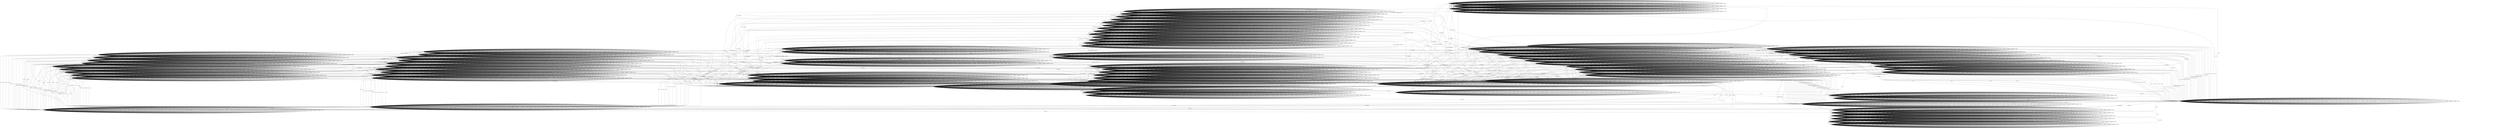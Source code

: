 digraph g {
__start0 [label="" shape="none"];

	s0 [shape="circle" label="0"];
	s1 [shape="circle" label="1"];
	s2 [shape="circle" label="2"];
	s3 [shape="circle" label="3"];
	s4 [shape="circle" label="4"];
	s5 [shape="circle" label="5"];
	s6 [shape="circle" label="6"];
	s7 [shape="circle" label="7"];
	s8 [shape="circle" label="8"];
	s9 [shape="circle" label="9"];
	s10 [shape="circle" label="10"];
	s11 [shape="circle" label="11"];
	s12 [shape="circle" label="12"];
	s13 [shape="circle" label="13"];
	s14 [shape="circle" label="14"];
	s15 [shape="circle" label="15"];
	s16 [shape="circle" label="16"];
	s17 [shape="circle" label="17"];
	s18 [shape="circle" label="18"];
	s19 [shape="circle" label="19"];
	s20 [shape="circle" label="20"];
	s21 [shape="circle" label="21"];
	s22 [shape="circle" label="22"];
	s23 [shape="circle" label="23"];
	s24 [shape="circle" label="24"];
	s25 [shape="circle" label="25"];
	s26 [shape="circle" label="26"];
	s27 [shape="circle" label="27"];
	s28 [shape="circle" label="28"];
	s29 [shape="circle" label="29"];
	s30 [shape="circle" label="30"];
	s31 [shape="circle" label="31"];
	s32 [shape="circle" label="32"];
	s33 [shape="circle" label="33"];
	s34 [shape="circle" label="34"];
	s35 [shape="circle" label="35"];
	s36 [shape="circle" label="36"];
	s37 [shape="circle" label="37"];
	s38 [shape="circle" label="38"];
	s39 [shape="circle" label="39"];
	s40 [shape="circle" label="40"];
	s41 [shape="circle" label="41"];
	s42 [shape="circle" label="42"];
	s43 [shape="circle" label="43"];
	s44 [shape="circle" label="44"];
	s45 [shape="circle" label="45"];
	s46 [shape="circle" label="46"];
	s47 [shape="circle" label="47"];
	s48 [shape="circle" label="48"];
	s49 [shape="circle" label="49"];
	s50 [shape="circle" label="50"];
	s51 [shape="circle" label="51"];
	s52 [shape="circle" label="52"];
	s53 [shape="circle" label="53"];
	s54 [shape="circle" label="54"];
	s55 [shape="circle" label="55"];
	s56 [shape="circle" label="56"];
	s57 [shape="circle" label="57"];
	s58 [shape="circle" label="58"];
	s59 [shape="circle" label="59"];
	s60 [shape="circle" label="60"];
	s61 [shape="circle" label="61"];
	s62 [shape="circle" label="62"];
	s63 [shape="circle" label="63"];
	s64 [shape="circle" label="64"];
	s65 [shape="circle" label="65"];
	s66 [shape="circle" label="66"];
	s67 [shape="circle" label="67"];
	s68 [shape="circle" label="68"];
	s69 [shape="circle" label="69"];
	s70 [shape="circle" label="70"];
	s71 [shape="circle" label="71"];
	s72 [shape="circle" label="72"];
	s73 [shape="circle" label="73"];
	s74 [shape="circle" label="74"];
	s75 [shape="circle" label="75"];
	s76 [shape="circle" label="76"];
	s77 [shape="circle" label="77"];
	s78 [shape="circle" label="78"];
	s79 [shape="circle" label="79"];
	s80 [shape="circle" label="80"];
	s81 [shape="circle" label="81"];
	s82 [shape="circle" label="82"];
	s83 [shape="circle" label="83"];
	s84 [shape="circle" label="84"];
	s85 [shape="circle" label="85"];
	s86 [shape="circle" label="86"];
	s87 [shape="circle" label="87"];
	s88 [shape="circle" label="88"];
	s89 [shape="circle" label="89"];
	s90 [shape="circle" label="90"];
	s91 [shape="circle" label="91"];
	s0 -> s0 [label="I21.1 / Oquiescence"];
	s0 -> s0 [label="I21.0 / Oquiescence"];
	s0 -> s0 [label="I53.4 / O40.4"];
	s0 -> s1 [label="I52.5 / O39.5"];
	s0 -> s0 [label="I6.0 / O3.14"];
	s0 -> s0 [label="I25.0.0 / Oquiescence"];
	s0 -> s5 [label="I10 / O5.14"];
	s0 -> s0 [label="I11 / Oquiescence"];
	s0 -> s0 [label="I37.2 / Oquiescence"];
	s0 -> s2 [label="I13.1 / Oquiescence"];
	s0 -> s0 [label="I14 / Oquiescence"];
	s0 -> s0 [label="I13.0 / Oquiescence"];
	s0 -> s0 [label="I24.0 / Oquiescence"];
	s0 -> s0 [label="I39 / Oquiescence"];
	s0 -> s3 [label="I17 / O32"];
	s0 -> s0 [label="I18 / Oquiescence"];
	s0 -> s0 [label="I37.0 / Oquiescence"];
	s0 -> s0 [label="I53.0 / O40.0"];
	s0 -> s0 [label="I9.2 / Oquiescence"];
	s0 -> s0 [label="I19 / Oquiescence"];
	s0 -> s0 [label="I46 / Oquiescence"];
	s0 -> s0 [label="I9.4 / Oquiescence"];
	s0 -> s0 [label="I20 / Oquiescence"];
	s0 -> s0 [label="I37.3 / Oquiescence"];
	s0 -> s0 [label="I31.0 / Oquiescence"];
	s0 -> s0 [label="I26.0 / Oquiescence"];
	s0 -> s0 [label="I27.0 / Oquiescence"];
	s0 -> s0 [label="I9.1 / Oquiescence"];
	s0 -> s0 [label="I30.0 / Oquiescence"];
	s0 -> s0 [label="I45 / Oquiescence"];
	s0 -> s0 [label="I28.0 / Oquiescence"];
	s0 -> s0 [label="I36.0 / Oquiescence"];
	s0 -> s0 [label="I43 / Oquiescence"];
	s0 -> s0 [label="I51 / Oquiescence"];
	s0 -> s0 [label="I9.3 / Oquiescence"];
	s0 -> s0 [label="I29.0 / Oquiescence"];
	s0 -> s0 [label="I44 / Oquiescence"];
	s0 -> s0 [label="I32.0 / Oquiescence"];
	s0 -> s0 [label="I33.0 / Oquiescence"];
	s0 -> s0 [label="I3.0 / Oquiescence"];
	s0 -> s0 [label="I15 / O7"];
	s0 -> s0 [label="I16 / Oquiescence"];
	s0 -> s0 [label="I34.0 / Oquiescence"];
	s0 -> s0 [label="I49 / Oquiescence"];
	s0 -> s0 [label="I35.0 / Oquiescence"];
	s0 -> s0 [label="I50 / Oquiescence"];
	s0 -> s0 [label="I3.1 / Oquiescence"];
	s0 -> s0 [label="I9.5 / Oquiescence"];
	s0 -> s0 [label="I7 / O5.14"];
	s0 -> s0 [label="I23.0 / Oquiescence"];
	s0 -> s0 [label="I13.2 / Oquiescence"];
	s0 -> s0 [label="I13.3 / Oquiescence"];
	s0 -> s0 [label="I3.5 / Oquiescence"];
	s0 -> s0 [label="I1 / O2.14"];
	s0 -> s0 [label="I2.5.5 / Oquiescence"];
	s0 -> s0 [label="I0.0 / Oquiescence"];
	s0 -> s0 [label="I4 / Oquiescence"];
	s0 -> s0 [label="I5 / Oquiescence"];
	s0 -> s0 [label="I38 / Oquiescence"];
	s0 -> s0 [label="I40.0 / Oquiescence"];
	s0 -> s0 [label="I42 / Oquiescence"];
	s0 -> s0 [label="I41 / Oquiescence"];
	s0 -> s0 [label="I48 / Oquiescence"];
	s0 -> s0 [label="I47 / Oquiescence"];
	s0 -> s0 [label="I52.0 / O39.0"];
	s0 -> s0 [label="I52.1 / O39.1"];
	s0 -> s0 [label="I52.2 / O39.2"];
	s0 -> s0 [label="I52.3 / O39.3"];
	s0 -> s0 [label="I52.4 / O39.4"];
	s0 -> s0 [label="I53.1 / O40.1"];
	s0 -> s0 [label="I53.2 / O40.2"];
	s0 -> s0 [label="I53.3 / O40.3"];
	s0 -> s0 [label="I53.5 / O40.5"];
	s0 -> s0 [label="I37.1 / Oquiescence"];
	s0 -> s0 [label="I37.4 / Oquiescence"];
	s0 -> s0 [label="I37.5 / Oquiescence"];
	s0 -> s0 [label="I12 / Oquiescence"];
	s1 -> s1 [label="I21.1 / Oquiescence"];
	s1 -> s1 [label="I21.0 / Oquiescence"];
	s1 -> s4 [label="I53.4 / O16-O12-O12-O12-O12-O12-O12-O12-O12"];
	s1 -> s1 [label="I52.5 / O39.5"];
	s1 -> s1 [label="I6.0 / O3.14"];
	s1 -> s1 [label="I25.0.0 / Oquiescence"];
	s1 -> s6 [label="I10 / O5.14"];
	s1 -> s1 [label="I11 / Oquiescence"];
	s1 -> s1 [label="I37.2 / Oquiescence"];
	s1 -> s2 [label="I13.1 / Oquiescence"];
	s1 -> s1 [label="I14 / Oquiescence"];
	s1 -> s1 [label="I13.0 / Oquiescence"];
	s1 -> s1 [label="I24.0 / Oquiescence"];
	s1 -> s1 [label="I39 / Oquiescence"];
	s1 -> s3 [label="I17 / O32"];
	s1 -> s1 [label="I18 / Oquiescence"];
	s1 -> s1 [label="I37.0 / Oquiescence"];
	s1 -> s1 [label="I53.0 / O40.0"];
	s1 -> s1 [label="I9.2 / Oquiescence"];
	s1 -> s1 [label="I19 / Oquiescence"];
	s1 -> s1 [label="I46 / Oquiescence"];
	s1 -> s1 [label="I9.4 / Oquiescence"];
	s1 -> s1 [label="I20 / Oquiescence"];
	s1 -> s1 [label="I37.3 / Oquiescence"];
	s1 -> s1 [label="I31.0 / Oquiescence"];
	s1 -> s1 [label="I26.0 / Oquiescence"];
	s1 -> s1 [label="I27.0 / Oquiescence"];
	s1 -> s1 [label="I9.1 / Oquiescence"];
	s1 -> s1 [label="I30.0 / Oquiescence"];
	s1 -> s1 [label="I45 / Oquiescence"];
	s1 -> s1 [label="I28.0 / Oquiescence"];
	s1 -> s1 [label="I36.0 / Oquiescence"];
	s1 -> s1 [label="I43 / Oquiescence"];
	s1 -> s1 [label="I51 / Oquiescence"];
	s1 -> s1 [label="I9.3 / Oquiescence"];
	s1 -> s1 [label="I29.0 / Oquiescence"];
	s1 -> s1 [label="I44 / Oquiescence"];
	s1 -> s1 [label="I32.0 / Oquiescence"];
	s1 -> s1 [label="I33.0 / Oquiescence"];
	s1 -> s1 [label="I3.0 / Oquiescence"];
	s1 -> s1 [label="I15 / O7"];
	s1 -> s1 [label="I16 / Oquiescence"];
	s1 -> s1 [label="I34.0 / Oquiescence"];
	s1 -> s1 [label="I49 / Oquiescence"];
	s1 -> s1 [label="I35.0 / Oquiescence"];
	s1 -> s1 [label="I50 / Oquiescence"];
	s1 -> s1 [label="I3.1 / Oquiescence"];
	s1 -> s1 [label="I9.5 / Oquiescence"];
	s1 -> s1 [label="I7 / O5.14"];
	s1 -> s1 [label="I23.0 / Oquiescence"];
	s1 -> s1 [label="I13.2 / Oquiescence"];
	s1 -> s1 [label="I13.3 / Oquiescence"];
	s1 -> s1 [label="I3.5 / Oquiescence"];
	s1 -> s1 [label="I1 / O2.14"];
	s1 -> s1 [label="I2.5.5 / Oquiescence"];
	s1 -> s1 [label="I0.0 / Oquiescence"];
	s1 -> s1 [label="I4 / Oquiescence"];
	s1 -> s1 [label="I5 / Oquiescence"];
	s1 -> s1 [label="I38 / Oquiescence"];
	s1 -> s1 [label="I40.0 / Oquiescence"];
	s1 -> s1 [label="I42 / Oquiescence"];
	s1 -> s1 [label="I41 / Oquiescence"];
	s1 -> s1 [label="I48 / Oquiescence"];
	s1 -> s1 [label="I47 / Oquiescence"];
	s1 -> s1 [label="I52.0 / O39.0"];
	s1 -> s1 [label="I52.1 / O39.1"];
	s1 -> s1 [label="I52.2 / O39.2"];
	s1 -> s1 [label="I52.3 / O39.3"];
	s1 -> s1 [label="I52.4 / O39.4"];
	s1 -> s1 [label="I53.1 / O40.1"];
	s1 -> s1 [label="I53.2 / O40.2"];
	s1 -> s1 [label="I53.3 / O40.3"];
	s1 -> s1 [label="I53.5 / O40.5"];
	s1 -> s1 [label="I37.1 / Oquiescence"];
	s1 -> s1 [label="I37.4 / Oquiescence"];
	s1 -> s1 [label="I37.5 / Oquiescence"];
	s1 -> s1 [label="I12 / Oquiescence"];
	s2 -> s2 [label="I21.1 / Oquiescence"];
	s2 -> s2 [label="I21.0 / Oquiescence"];
	s2 -> s2 [label="I53.4 / O40.4"];
	s2 -> s2 [label="I52.5 / O39.5"];
	s2 -> s2 [label="I6.0 / O3.14"];
	s2 -> s2 [label="I25.0.0 / Oquiescence"];
	s2 -> s7 [label="I10 / O5.14"];
	s2 -> s2 [label="I11 / Oquiescence"];
	s2 -> s2 [label="I37.2 / Oquiescence"];
	s2 -> s2 [label="I13.1 / Oquiescence"];
	s2 -> s2 [label="I14 / Oquiescence"];
	s2 -> s2 [label="I13.0 / Oquiescence"];
	s2 -> s2 [label="I24.0 / Oquiescence"];
	s2 -> s2 [label="I39 / Oquiescence"];
	s2 -> s3 [label="I17 / O32"];
	s2 -> s2 [label="I18 / Oquiescence"];
	s2 -> s2 [label="I37.0 / Oquiescence"];
	s2 -> s2 [label="I53.0 / O40.0"];
	s2 -> s2 [label="I9.2 / Oquiescence"];
	s2 -> s2 [label="I19 / Oquiescence"];
	s2 -> s2 [label="I46 / Oquiescence"];
	s2 -> s2 [label="I9.4 / Oquiescence"];
	s2 -> s2 [label="I20 / Oquiescence"];
	s2 -> s2 [label="I37.3 / Oquiescence"];
	s2 -> s2 [label="I31.0 / Oquiescence"];
	s2 -> s2 [label="I26.0 / Oquiescence"];
	s2 -> s2 [label="I27.0 / Oquiescence"];
	s2 -> s2 [label="I9.1 / Oquiescence"];
	s2 -> s2 [label="I30.0 / Oquiescence"];
	s2 -> s2 [label="I45 / Oquiescence"];
	s2 -> s2 [label="I28.0 / Oquiescence"];
	s2 -> s2 [label="I36.0 / Oquiescence"];
	s2 -> s2 [label="I43 / Oquiescence"];
	s2 -> s2 [label="I51 / Oquiescence"];
	s2 -> s2 [label="I9.3 / Oquiescence"];
	s2 -> s2 [label="I29.0 / Oquiescence"];
	s2 -> s2 [label="I44 / Oquiescence"];
	s2 -> s2 [label="I32.0 / Oquiescence"];
	s2 -> s2 [label="I33.0 / Oquiescence"];
	s2 -> s2 [label="I3.0 / Oquiescence"];
	s2 -> s2 [label="I15 / O7"];
	s2 -> s2 [label="I16 / Oquiescence"];
	s2 -> s2 [label="I34.0 / Oquiescence"];
	s2 -> s2 [label="I49 / Oquiescence"];
	s2 -> s2 [label="I35.0 / Oquiescence"];
	s2 -> s2 [label="I50 / Oquiescence"];
	s2 -> s2 [label="I3.1 / Oquiescence"];
	s2 -> s2 [label="I9.5 / Oquiescence"];
	s2 -> s2 [label="I7 / O5.14"];
	s2 -> s2 [label="I23.0 / Oquiescence"];
	s2 -> s2 [label="I13.2 / Oquiescence"];
	s2 -> s2 [label="I13.3 / Oquiescence"];
	s2 -> s2 [label="I3.5 / Oquiescence"];
	s2 -> s2 [label="I1 / Oquiescence"];
	s2 -> s2 [label="I2.5.5 / Oquiescence"];
	s2 -> s2 [label="I0.0 / Oquiescence"];
	s2 -> s2 [label="I4 / Oquiescence"];
	s2 -> s2 [label="I5 / Oquiescence"];
	s2 -> s2 [label="I38 / Oquiescence"];
	s2 -> s2 [label="I40.0 / Oquiescence"];
	s2 -> s2 [label="I42 / Oquiescence"];
	s2 -> s2 [label="I41 / Oquiescence"];
	s2 -> s2 [label="I48 / Oquiescence"];
	s2 -> s2 [label="I47 / Oquiescence"];
	s2 -> s2 [label="I52.0 / O39.0"];
	s2 -> s2 [label="I52.1 / O39.1"];
	s2 -> s2 [label="I52.2 / O39.2"];
	s2 -> s2 [label="I52.3 / O39.3"];
	s2 -> s2 [label="I52.4 / O39.4"];
	s2 -> s2 [label="I53.1 / O40.1"];
	s2 -> s2 [label="I53.2 / O40.2"];
	s2 -> s2 [label="I53.3 / O40.3"];
	s2 -> s2 [label="I53.5 / O40.5"];
	s2 -> s2 [label="I37.1 / Oquiescence"];
	s2 -> s2 [label="I37.4 / Oquiescence"];
	s2 -> s2 [label="I37.5 / Oquiescence"];
	s2 -> s2 [label="I12 / Oquiescence"];
	s3 -> s3 [label="I21.1 / Oquiescence"];
	s3 -> s3 [label="I21.0 / Oquiescence"];
	s3 -> s3 [label="I53.4 / O40.4"];
	s3 -> s3 [label="I52.5 / O39.5"];
	s3 -> s3 [label="I6.0 / O3.14"];
	s3 -> s3 [label="I25.0.0 / Oquiescence"];
	s3 -> s8 [label="I10 / O5.18"];
	s3 -> s3 [label="I11 / Oquiescence"];
	s3 -> s3 [label="I37.2 / Oquiescence"];
	s3 -> s3 [label="I13.1 / Oquiescence"];
	s3 -> s3 [label="I14 / Oquiescence"];
	s3 -> s3 [label="I13.0 / Oquiescence"];
	s3 -> s3 [label="I24.0 / Oquiescence"];
	s3 -> s44 [label="I39 / O32"];
	s3 -> s3 [label="I17 / Oquiescence"];
	s3 -> s3 [label="I18 / Oquiescence"];
	s3 -> s3 [label="I37.0 / Oquiescence"];
	s3 -> s3 [label="I53.0 / O40.0"];
	s3 -> s3 [label="I9.2 / Oquiescence"];
	s3 -> s3 [label="I19 / Oquiescence"];
	s3 -> s3 [label="I46 / Oquiescence"];
	s3 -> s3 [label="I9.4 / Oquiescence"];
	s3 -> s3 [label="I20 / Oquiescence"];
	s3 -> s3 [label="I37.3 / Oquiescence"];
	s3 -> s3 [label="I31.0 / Oquiescence"];
	s3 -> s3 [label="I26.0 / Oquiescence"];
	s3 -> s3 [label="I27.0 / Oquiescence"];
	s3 -> s3 [label="I9.1 / Oquiescence"];
	s3 -> s3 [label="I30.0 / Oquiescence"];
	s3 -> s3 [label="I45 / Oquiescence"];
	s3 -> s3 [label="I28.0 / Oquiescence"];
	s3 -> s3 [label="I36.0 / Oquiescence"];
	s3 -> s3 [label="I43 / Oquiescence"];
	s3 -> s3 [label="I51 / Oquiescence"];
	s3 -> s3 [label="I9.3 / Oquiescence"];
	s3 -> s3 [label="I29.0 / Oquiescence"];
	s3 -> s3 [label="I44 / Oquiescence"];
	s3 -> s3 [label="I32.0 / Oquiescence"];
	s3 -> s3 [label="I33.0 / Oquiescence"];
	s3 -> s3 [label="I3.0 / Oquiescence"];
	s3 -> s3 [label="I15 / O7"];
	s3 -> s3 [label="I16 / Oquiescence"];
	s3 -> s3 [label="I34.0 / Oquiescence"];
	s3 -> s3 [label="I49 / Oquiescence"];
	s3 -> s3 [label="I35.0 / Oquiescence"];
	s3 -> s3 [label="I50 / Oquiescence"];
	s3 -> s3 [label="I3.1 / Oquiescence"];
	s3 -> s3 [label="I9.5 / Oquiescence"];
	s3 -> s3 [label="I7 / O5.18"];
	s3 -> s3 [label="I23.0 / Oquiescence"];
	s3 -> s3 [label="I13.2 / Oquiescence"];
	s3 -> s3 [label="I13.3 / Oquiescence"];
	s3 -> s3 [label="I3.5 / Oquiescence"];
	s3 -> s3 [label="I1 / O2.18"];
	s3 -> s3 [label="I2.5.5 / Oquiescence"];
	s3 -> s3 [label="I0.0 / Oquiescence"];
	s3 -> s3 [label="I4 / Oquiescence"];
	s3 -> s3 [label="I5 / Oquiescence"];
	s3 -> s3 [label="I38 / Oquiescence"];
	s3 -> s3 [label="I40.0 / Oquiescence"];
	s3 -> s3 [label="I42 / Oquiescence"];
	s3 -> s3 [label="I41 / Oquiescence"];
	s3 -> s3 [label="I48 / Oquiescence"];
	s3 -> s3 [label="I47 / Oquiescence"];
	s3 -> s3 [label="I52.0 / O39.0"];
	s3 -> s3 [label="I52.1 / O39.1"];
	s3 -> s3 [label="I52.2 / O39.2"];
	s3 -> s3 [label="I52.3 / O39.3"];
	s3 -> s3 [label="I52.4 / O39.4"];
	s3 -> s3 [label="I53.1 / O40.1"];
	s3 -> s3 [label="I53.2 / O40.2"];
	s3 -> s3 [label="I53.3 / O40.3"];
	s3 -> s3 [label="I53.5 / O40.5"];
	s3 -> s3 [label="I37.1 / Oquiescence"];
	s3 -> s3 [label="I37.4 / Oquiescence"];
	s3 -> s3 [label="I37.5 / Oquiescence"];
	s3 -> s3 [label="I12 / Oquiescence"];
	s4 -> s12 [label="I21.1 / Oquiescence"];
	s4 -> s12 [label="I21.0 / Oquiescence"];
	s4 -> s4 [label="I53.4 / O40.4"];
	s4 -> s4 [label="I52.5 / O39.5"];
	s4 -> s4 [label="I6.0 / O3.14"];
	s4 -> s4 [label="I25.0.0 / Oquiescence"];
	s4 -> s9 [label="I10 / O5.14"];
	s4 -> s4 [label="I11 / Oquiescence"];
	s4 -> s4 [label="I37.2 / Oquiescence"];
	s4 -> s2 [label="I13.1 / Oquiescence"];
	s4 -> s4 [label="I14 / Oquiescence"];
	s4 -> s4 [label="I13.0 / Oquiescence"];
	s4 -> s4 [label="I24.0 / Oquiescence"];
	s4 -> s4 [label="I39 / Oquiescence"];
	s4 -> s3 [label="I17 / O32"];
	s4 -> s4 [label="I18 / Oquiescence"];
	s4 -> s4 [label="I37.0 / Oquiescence"];
	s4 -> s4 [label="I53.0 / O40.0"];
	s4 -> s4 [label="I9.2 / Oquiescence"];
	s4 -> s4 [label="I19 / Oquiescence"];
	s4 -> s4 [label="I46 / Oquiescence"];
	s4 -> s4 [label="I9.4 / Oquiescence"];
	s4 -> s4 [label="I20 / Oquiescence"];
	s4 -> s4 [label="I37.3 / Oquiescence"];
	s4 -> s4 [label="I31.0 / Oquiescence"];
	s4 -> s4 [label="I26.0 / Oquiescence"];
	s4 -> s4 [label="I27.0 / Oquiescence"];
	s4 -> s4 [label="I9.1 / Oquiescence"];
	s4 -> s4 [label="I30.0 / Oquiescence"];
	s4 -> s4 [label="I45 / Oquiescence"];
	s4 -> s4 [label="I28.0 / Oquiescence"];
	s4 -> s4 [label="I36.0 / Oquiescence"];
	s4 -> s4 [label="I43 / Oquiescence"];
	s4 -> s4 [label="I51 / Oquiescence"];
	s4 -> s4 [label="I9.3 / Oquiescence"];
	s4 -> s4 [label="I29.0 / Oquiescence"];
	s4 -> s4 [label="I44 / Oquiescence"];
	s4 -> s4 [label="I32.0 / Oquiescence"];
	s4 -> s4 [label="I33.0 / Oquiescence"];
	s4 -> s4 [label="I3.0 / Oquiescence"];
	s4 -> s4 [label="I15 / O7"];
	s4 -> s4 [label="I16 / Oquiescence"];
	s4 -> s4 [label="I34.0 / Oquiescence"];
	s4 -> s4 [label="I49 / Oquiescence"];
	s4 -> s4 [label="I35.0 / Oquiescence"];
	s4 -> s4 [label="I50 / Oquiescence"];
	s4 -> s4 [label="I3.1 / Oquiescence"];
	s4 -> s4 [label="I9.5 / Oquiescence"];
	s4 -> s4 [label="I7 / O5.14"];
	s4 -> s4 [label="I23.0 / Oquiescence"];
	s4 -> s4 [label="I13.2 / Oquiescence"];
	s4 -> s4 [label="I13.3 / Oquiescence"];
	s4 -> s4 [label="I3.5 / Oquiescence"];
	s4 -> s4 [label="I1 / O2.14"];
	s4 -> s4 [label="I2.5.5 / Oquiescence"];
	s4 -> s4 [label="I0.0 / Oquiescence"];
	s4 -> s4 [label="I4 / Oquiescence"];
	s4 -> s4 [label="I5 / Oquiescence"];
	s4 -> s4 [label="I38 / Oquiescence"];
	s4 -> s4 [label="I40.0 / Oquiescence"];
	s4 -> s4 [label="I42 / Oquiescence"];
	s4 -> s4 [label="I41 / Oquiescence"];
	s4 -> s4 [label="I48 / Oquiescence"];
	s4 -> s4 [label="I47 / Oquiescence"];
	s4 -> s4 [label="I52.0 / O39.0"];
	s4 -> s4 [label="I52.1 / O39.1"];
	s4 -> s4 [label="I52.2 / O39.2"];
	s4 -> s4 [label="I52.3 / O39.3"];
	s4 -> s4 [label="I52.4 / O39.4"];
	s4 -> s4 [label="I53.1 / O40.1"];
	s4 -> s4 [label="I53.2 / O40.2"];
	s4 -> s4 [label="I53.3 / O40.3"];
	s4 -> s4 [label="I53.5 / O40.5"];
	s4 -> s4 [label="I37.1 / Oquiescence"];
	s4 -> s4 [label="I37.4 / Oquiescence"];
	s4 -> s4 [label="I37.5 / Oquiescence"];
	s4 -> s4 [label="I12 / Oquiescence"];
	s5 -> s5 [label="I21.1 / Oquiescence"];
	s5 -> s5 [label="I21.0 / Oquiescence"];
	s5 -> s5 [label="I53.4 / O40.4"];
	s5 -> s1 [label="I52.5 / O39.5"];
	s5 -> s5 [label="I6.0 / O3.14"];
	s5 -> s5 [label="I25.0.0 / Oquiescence"];
	s5 -> s5 [label="I10 / Oquiescence"];
	s5 -> s0 [label="I11 / O4"];
	s5 -> s5 [label="I37.2 / Oquiescence"];
	s5 -> s7 [label="I13.1 / Oquiescence"];
	s5 -> s5 [label="I14 / Oquiescence"];
	s5 -> s5 [label="I13.0 / Oquiescence"];
	s5 -> s5 [label="I24.0 / Oquiescence"];
	s5 -> s5 [label="I39 / Oquiescence"];
	s5 -> s8 [label="I17 / O32"];
	s5 -> s5 [label="I18 / Oquiescence"];
	s5 -> s5 [label="I37.0 / Oquiescence"];
	s5 -> s5 [label="I53.0 / O40.0"];
	s5 -> s5 [label="I9.2 / Oquiescence"];
	s5 -> s5 [label="I19 / Oquiescence"];
	s5 -> s5 [label="I46 / Oquiescence"];
	s5 -> s10 [label="I9.4 / O36"];
	s5 -> s5 [label="I20 / Oquiescence"];
	s5 -> s5 [label="I37.3 / Oquiescence"];
	s5 -> s5 [label="I31.0 / Oquiescence"];
	s5 -> s5 [label="I26.0 / Oquiescence"];
	s5 -> s5 [label="I27.0 / Oquiescence"];
	s5 -> s5 [label="I9.1 / Oquiescence"];
	s5 -> s5 [label="I30.0 / Oquiescence"];
	s5 -> s5 [label="I45 / Oquiescence"];
	s5 -> s5 [label="I28.0 / Oquiescence"];
	s5 -> s5 [label="I36.0 / Oquiescence"];
	s5 -> s5 [label="I43 / Oquiescence"];
	s5 -> s5 [label="I51 / Oquiescence"];
	s5 -> s5 [label="I9.3 / Oquiescence"];
	s5 -> s5 [label="I29.0 / Oquiescence"];
	s5 -> s5 [label="I44 / Oquiescence"];
	s5 -> s5 [label="I32.0 / Oquiescence"];
	s5 -> s5 [label="I33.0 / Oquiescence"];
	s5 -> s5 [label="I3.0 / Oquiescence"];
	s5 -> s5 [label="I15 / O7"];
	s5 -> s5 [label="I16 / Oquiescence"];
	s5 -> s5 [label="I34.0 / Oquiescence"];
	s5 -> s5 [label="I49 / Oquiescence"];
	s5 -> s5 [label="I35.0 / Oquiescence"];
	s5 -> s5 [label="I50 / Oquiescence"];
	s5 -> s5 [label="I3.1 / Oquiescence"];
	s5 -> s5 [label="I9.5 / Oquiescence"];
	s5 -> s5 [label="I7 / O5.14"];
	s5 -> s5 [label="I23.0 / Oquiescence"];
	s5 -> s5 [label="I13.2 / Oquiescence"];
	s5 -> s5 [label="I13.3 / Oquiescence"];
	s5 -> s5 [label="I3.5 / Oquiescence"];
	s5 -> s5 [label="I1 / O2.14"];
	s5 -> s5 [label="I2.5.5 / Oquiescence"];
	s5 -> s5 [label="I0.0 / Oquiescence"];
	s5 -> s5 [label="I4 / Oquiescence"];
	s5 -> s5 [label="I5 / Oquiescence"];
	s5 -> s5 [label="I38 / Oquiescence"];
	s5 -> s5 [label="I40.0 / Oquiescence"];
	s5 -> s5 [label="I42 / Oquiescence"];
	s5 -> s5 [label="I41 / Oquiescence"];
	s5 -> s5 [label="I48 / Oquiescence"];
	s5 -> s5 [label="I47 / Oquiescence"];
	s5 -> s5 [label="I52.0 / O39.0"];
	s5 -> s5 [label="I52.1 / O39.1"];
	s5 -> s5 [label="I52.2 / O39.2"];
	s5 -> s5 [label="I52.3 / O39.3"];
	s5 -> s5 [label="I52.4 / O39.4"];
	s5 -> s5 [label="I53.1 / O40.1"];
	s5 -> s5 [label="I53.2 / O40.2"];
	s5 -> s5 [label="I53.3 / O40.3"];
	s5 -> s5 [label="I53.5 / O40.5"];
	s5 -> s5 [label="I37.1 / Oquiescence"];
	s5 -> s5 [label="I37.4 / Oquiescence"];
	s5 -> s5 [label="I37.5 / Oquiescence"];
	s5 -> s5 [label="I12 / Oquiescence"];
	s6 -> s6 [label="I21.1 / Oquiescence"];
	s6 -> s6 [label="I21.0 / Oquiescence"];
	s6 -> s9 [label="I53.4 / O16-O12-O12-O12-O12-O12-O12-O12-O12"];
	s6 -> s6 [label="I52.5 / O39.5"];
	s6 -> s6 [label="I6.0 / O3.14"];
	s6 -> s6 [label="I25.0.0 / Oquiescence"];
	s6 -> s6 [label="I10 / Oquiescence"];
	s6 -> s1 [label="I11 / O4"];
	s6 -> s6 [label="I37.2 / Oquiescence"];
	s6 -> s7 [label="I13.1 / Oquiescence"];
	s6 -> s6 [label="I14 / Oquiescence"];
	s6 -> s6 [label="I13.0 / Oquiescence"];
	s6 -> s6 [label="I24.0 / Oquiescence"];
	s6 -> s6 [label="I39 / Oquiescence"];
	s6 -> s8 [label="I17 / O32"];
	s6 -> s6 [label="I18 / Oquiescence"];
	s6 -> s6 [label="I37.0 / Oquiescence"];
	s6 -> s6 [label="I53.0 / O40.0"];
	s6 -> s6 [label="I9.2 / Oquiescence"];
	s6 -> s6 [label="I19 / Oquiescence"];
	s6 -> s6 [label="I46 / Oquiescence"];
	s6 -> s10 [label="I9.4 / O36"];
	s6 -> s6 [label="I20 / Oquiescence"];
	s6 -> s6 [label="I37.3 / Oquiescence"];
	s6 -> s6 [label="I31.0 / Oquiescence"];
	s6 -> s6 [label="I26.0 / Oquiescence"];
	s6 -> s6 [label="I27.0 / Oquiescence"];
	s6 -> s6 [label="I9.1 / Oquiescence"];
	s6 -> s6 [label="I30.0 / Oquiescence"];
	s6 -> s6 [label="I45 / Oquiescence"];
	s6 -> s6 [label="I28.0 / Oquiescence"];
	s6 -> s6 [label="I36.0 / Oquiescence"];
	s6 -> s6 [label="I43 / Oquiescence"];
	s6 -> s6 [label="I51 / Oquiescence"];
	s6 -> s6 [label="I9.3 / Oquiescence"];
	s6 -> s6 [label="I29.0 / Oquiescence"];
	s6 -> s6 [label="I44 / Oquiescence"];
	s6 -> s6 [label="I32.0 / Oquiescence"];
	s6 -> s6 [label="I33.0 / Oquiescence"];
	s6 -> s6 [label="I3.0 / Oquiescence"];
	s6 -> s6 [label="I15 / O7"];
	s6 -> s6 [label="I16 / Oquiescence"];
	s6 -> s6 [label="I34.0 / Oquiescence"];
	s6 -> s6 [label="I49 / Oquiescence"];
	s6 -> s6 [label="I35.0 / Oquiescence"];
	s6 -> s6 [label="I50 / Oquiescence"];
	s6 -> s6 [label="I3.1 / Oquiescence"];
	s6 -> s6 [label="I9.5 / Oquiescence"];
	s6 -> s6 [label="I7 / O5.14"];
	s6 -> s6 [label="I23.0 / Oquiescence"];
	s6 -> s6 [label="I13.2 / Oquiescence"];
	s6 -> s6 [label="I13.3 / Oquiescence"];
	s6 -> s6 [label="I3.5 / Oquiescence"];
	s6 -> s6 [label="I1 / O2.14"];
	s6 -> s6 [label="I2.5.5 / Oquiescence"];
	s6 -> s6 [label="I0.0 / Oquiescence"];
	s6 -> s6 [label="I4 / Oquiescence"];
	s6 -> s6 [label="I5 / Oquiescence"];
	s6 -> s6 [label="I38 / Oquiescence"];
	s6 -> s6 [label="I40.0 / Oquiescence"];
	s6 -> s6 [label="I42 / Oquiescence"];
	s6 -> s6 [label="I41 / Oquiescence"];
	s6 -> s6 [label="I48 / Oquiescence"];
	s6 -> s6 [label="I47 / Oquiescence"];
	s6 -> s6 [label="I52.0 / O39.0"];
	s6 -> s6 [label="I52.1 / O39.1"];
	s6 -> s6 [label="I52.2 / O39.2"];
	s6 -> s6 [label="I52.3 / O39.3"];
	s6 -> s6 [label="I52.4 / O39.4"];
	s6 -> s6 [label="I53.1 / O40.1"];
	s6 -> s6 [label="I53.2 / O40.2"];
	s6 -> s6 [label="I53.3 / O40.3"];
	s6 -> s6 [label="I53.5 / O40.5"];
	s6 -> s6 [label="I37.1 / Oquiescence"];
	s6 -> s6 [label="I37.4 / Oquiescence"];
	s6 -> s6 [label="I37.5 / Oquiescence"];
	s6 -> s6 [label="I12 / Oquiescence"];
	s7 -> s7 [label="I21.1 / Oquiescence"];
	s7 -> s7 [label="I21.0 / Oquiescence"];
	s7 -> s7 [label="I53.4 / O40.4"];
	s7 -> s7 [label="I52.5 / O39.5"];
	s7 -> s7 [label="I6.0 / O3.14"];
	s7 -> s7 [label="I25.0.0 / Oquiescence"];
	s7 -> s7 [label="I10 / Oquiescence"];
	s7 -> s2 [label="I11 / O4"];
	s7 -> s7 [label="I37.2 / Oquiescence"];
	s7 -> s7 [label="I13.1 / Oquiescence"];
	s7 -> s7 [label="I14 / Oquiescence"];
	s7 -> s7 [label="I13.0 / Oquiescence"];
	s7 -> s7 [label="I24.0 / Oquiescence"];
	s7 -> s7 [label="I39 / Oquiescence"];
	s7 -> s8 [label="I17 / O32"];
	s7 -> s7 [label="I18 / Oquiescence"];
	s7 -> s7 [label="I37.0 / Oquiescence"];
	s7 -> s7 [label="I53.0 / O40.0"];
	s7 -> s7 [label="I9.2 / Oquiescence"];
	s7 -> s7 [label="I19 / Oquiescence"];
	s7 -> s7 [label="I46 / Oquiescence"];
	s7 -> s7 [label="I9.4 / Oquiescence"];
	s7 -> s7 [label="I20 / Oquiescence"];
	s7 -> s7 [label="I37.3 / Oquiescence"];
	s7 -> s7 [label="I31.0 / Oquiescence"];
	s7 -> s7 [label="I26.0 / Oquiescence"];
	s7 -> s7 [label="I27.0 / Oquiescence"];
	s7 -> s7 [label="I9.1 / Oquiescence"];
	s7 -> s7 [label="I30.0 / Oquiescence"];
	s7 -> s7 [label="I45 / Oquiescence"];
	s7 -> s7 [label="I28.0 / Oquiescence"];
	s7 -> s7 [label="I36.0 / Oquiescence"];
	s7 -> s7 [label="I43 / Oquiescence"];
	s7 -> s7 [label="I51 / Oquiescence"];
	s7 -> s7 [label="I9.3 / Oquiescence"];
	s7 -> s7 [label="I29.0 / Oquiescence"];
	s7 -> s7 [label="I44 / Oquiescence"];
	s7 -> s7 [label="I32.0 / Oquiescence"];
	s7 -> s7 [label="I33.0 / Oquiescence"];
	s7 -> s7 [label="I3.0 / Oquiescence"];
	s7 -> s7 [label="I15 / O7"];
	s7 -> s7 [label="I16 / Oquiescence"];
	s7 -> s7 [label="I34.0 / Oquiescence"];
	s7 -> s7 [label="I49 / Oquiescence"];
	s7 -> s7 [label="I35.0 / Oquiescence"];
	s7 -> s7 [label="I50 / Oquiescence"];
	s7 -> s7 [label="I3.1 / Oquiescence"];
	s7 -> s7 [label="I9.5 / Oquiescence"];
	s7 -> s7 [label="I7 / O5.14"];
	s7 -> s7 [label="I23.0 / Oquiescence"];
	s7 -> s7 [label="I13.2 / Oquiescence"];
	s7 -> s7 [label="I13.3 / Oquiescence"];
	s7 -> s7 [label="I3.5 / Oquiescence"];
	s7 -> s7 [label="I1 / Oquiescence"];
	s7 -> s7 [label="I2.5.5 / Oquiescence"];
	s7 -> s7 [label="I0.0 / Oquiescence"];
	s7 -> s7 [label="I4 / Oquiescence"];
	s7 -> s7 [label="I5 / Oquiescence"];
	s7 -> s7 [label="I38 / Oquiescence"];
	s7 -> s7 [label="I40.0 / Oquiescence"];
	s7 -> s7 [label="I42 / Oquiescence"];
	s7 -> s7 [label="I41 / Oquiescence"];
	s7 -> s7 [label="I48 / Oquiescence"];
	s7 -> s7 [label="I47 / Oquiescence"];
	s7 -> s7 [label="I52.0 / O39.0"];
	s7 -> s7 [label="I52.1 / O39.1"];
	s7 -> s7 [label="I52.2 / O39.2"];
	s7 -> s7 [label="I52.3 / O39.3"];
	s7 -> s7 [label="I52.4 / O39.4"];
	s7 -> s7 [label="I53.1 / O40.1"];
	s7 -> s7 [label="I53.2 / O40.2"];
	s7 -> s7 [label="I53.3 / O40.3"];
	s7 -> s7 [label="I53.5 / O40.5"];
	s7 -> s7 [label="I37.1 / Oquiescence"];
	s7 -> s7 [label="I37.4 / Oquiescence"];
	s7 -> s7 [label="I37.5 / Oquiescence"];
	s7 -> s7 [label="I12 / Oquiescence"];
	s8 -> s8 [label="I21.1 / Oquiescence"];
	s8 -> s8 [label="I21.0 / Oquiescence"];
	s8 -> s8 [label="I53.4 / O40.4"];
	s8 -> s8 [label="I52.5 / O39.5"];
	s8 -> s8 [label="I6.0 / O3.14"];
	s8 -> s8 [label="I25.0.0 / Oquiescence"];
	s8 -> s8 [label="I10 / Oquiescence"];
	s8 -> s3 [label="I11 / O4"];
	s8 -> s8 [label="I37.2 / Oquiescence"];
	s8 -> s8 [label="I13.1 / Oquiescence"];
	s8 -> s8 [label="I14 / Oquiescence"];
	s8 -> s8 [label="I13.0 / Oquiescence"];
	s8 -> s8 [label="I24.0 / Oquiescence"];
	s8 -> s45 [label="I39 / O32"];
	s8 -> s8 [label="I17 / Oquiescence"];
	s8 -> s8 [label="I18 / Oquiescence"];
	s8 -> s8 [label="I37.0 / Oquiescence"];
	s8 -> s8 [label="I53.0 / O40.0"];
	s8 -> s8 [label="I9.2 / Oquiescence"];
	s8 -> s8 [label="I19 / Oquiescence"];
	s8 -> s8 [label="I46 / Oquiescence"];
	s8 -> s8 [label="I9.4 / Oquiescence"];
	s8 -> s8 [label="I20 / Oquiescence"];
	s8 -> s8 [label="I37.3 / Oquiescence"];
	s8 -> s8 [label="I31.0 / Oquiescence"];
	s8 -> s8 [label="I26.0 / Oquiescence"];
	s8 -> s8 [label="I27.0 / Oquiescence"];
	s8 -> s8 [label="I9.1 / Oquiescence"];
	s8 -> s8 [label="I30.0 / Oquiescence"];
	s8 -> s8 [label="I45 / Oquiescence"];
	s8 -> s8 [label="I28.0 / Oquiescence"];
	s8 -> s8 [label="I36.0 / Oquiescence"];
	s8 -> s8 [label="I43 / Oquiescence"];
	s8 -> s8 [label="I51 / Oquiescence"];
	s8 -> s8 [label="I9.3 / Oquiescence"];
	s8 -> s8 [label="I29.0 / Oquiescence"];
	s8 -> s8 [label="I44 / Oquiescence"];
	s8 -> s8 [label="I32.0 / Oquiescence"];
	s8 -> s8 [label="I33.0 / Oquiescence"];
	s8 -> s8 [label="I3.0 / Oquiescence"];
	s8 -> s8 [label="I15 / O7"];
	s8 -> s8 [label="I16 / Oquiescence"];
	s8 -> s8 [label="I34.0 / Oquiescence"];
	s8 -> s8 [label="I49 / Oquiescence"];
	s8 -> s8 [label="I35.0 / Oquiescence"];
	s8 -> s8 [label="I50 / Oquiescence"];
	s8 -> s8 [label="I3.1 / Oquiescence"];
	s8 -> s8 [label="I9.5 / Oquiescence"];
	s8 -> s8 [label="I7 / O5.18"];
	s8 -> s8 [label="I23.0 / Oquiescence"];
	s8 -> s8 [label="I13.2 / Oquiescence"];
	s8 -> s8 [label="I13.3 / Oquiescence"];
	s8 -> s8 [label="I3.5 / Oquiescence"];
	s8 -> s8 [label="I1 / O2.18"];
	s8 -> s8 [label="I2.5.5 / Oquiescence"];
	s8 -> s8 [label="I0.0 / Oquiescence"];
	s8 -> s8 [label="I4 / Oquiescence"];
	s8 -> s8 [label="I5 / Oquiescence"];
	s8 -> s8 [label="I38 / Oquiescence"];
	s8 -> s8 [label="I40.0 / Oquiescence"];
	s8 -> s8 [label="I42 / Oquiescence"];
	s8 -> s8 [label="I41 / Oquiescence"];
	s8 -> s8 [label="I48 / Oquiescence"];
	s8 -> s8 [label="I47 / Oquiescence"];
	s8 -> s8 [label="I52.0 / O39.0"];
	s8 -> s8 [label="I52.1 / O39.1"];
	s8 -> s8 [label="I52.2 / O39.2"];
	s8 -> s8 [label="I52.3 / O39.3"];
	s8 -> s8 [label="I52.4 / O39.4"];
	s8 -> s8 [label="I53.1 / O40.1"];
	s8 -> s8 [label="I53.2 / O40.2"];
	s8 -> s8 [label="I53.3 / O40.3"];
	s8 -> s8 [label="I53.5 / O40.5"];
	s8 -> s8 [label="I37.1 / Oquiescence"];
	s8 -> s8 [label="I37.4 / Oquiescence"];
	s8 -> s8 [label="I37.5 / Oquiescence"];
	s8 -> s8 [label="I12 / Oquiescence"];
	s9 -> s13 [label="I21.1 / Oquiescence"];
	s9 -> s13 [label="I21.0 / Oquiescence"];
	s9 -> s9 [label="I53.4 / O40.4"];
	s9 -> s9 [label="I52.5 / O39.5"];
	s9 -> s9 [label="I6.0 / O3.14"];
	s9 -> s9 [label="I25.0.0 / Oquiescence"];
	s9 -> s9 [label="I10 / Oquiescence"];
	s9 -> s4 [label="I11 / O4"];
	s9 -> s9 [label="I37.2 / Oquiescence"];
	s9 -> s7 [label="I13.1 / Oquiescence"];
	s9 -> s9 [label="I14 / Oquiescence"];
	s9 -> s9 [label="I13.0 / Oquiescence"];
	s9 -> s9 [label="I24.0 / Oquiescence"];
	s9 -> s9 [label="I39 / Oquiescence"];
	s9 -> s8 [label="I17 / O32"];
	s9 -> s9 [label="I18 / Oquiescence"];
	s9 -> s9 [label="I37.0 / Oquiescence"];
	s9 -> s9 [label="I53.0 / O40.0"];
	s9 -> s9 [label="I9.2 / Oquiescence"];
	s9 -> s9 [label="I19 / Oquiescence"];
	s9 -> s9 [label="I46 / Oquiescence"];
	s9 -> s46 [label="I9.4 / Oquiescence"];
	s9 -> s9 [label="I20 / Oquiescence"];
	s9 -> s9 [label="I37.3 / Oquiescence"];
	s9 -> s9 [label="I31.0 / Oquiescence"];
	s9 -> s9 [label="I26.0 / Oquiescence"];
	s9 -> s9 [label="I27.0 / Oquiescence"];
	s9 -> s9 [label="I9.1 / Oquiescence"];
	s9 -> s9 [label="I30.0 / Oquiescence"];
	s9 -> s9 [label="I45 / Oquiescence"];
	s9 -> s9 [label="I28.0 / Oquiescence"];
	s9 -> s9 [label="I36.0 / Oquiescence"];
	s9 -> s9 [label="I43 / Oquiescence"];
	s9 -> s9 [label="I51 / Oquiescence"];
	s9 -> s9 [label="I9.3 / Oquiescence"];
	s9 -> s9 [label="I29.0 / Oquiescence"];
	s9 -> s9 [label="I44 / Oquiescence"];
	s9 -> s9 [label="I32.0 / Oquiescence"];
	s9 -> s9 [label="I33.0 / Oquiescence"];
	s9 -> s9 [label="I3.0 / Oquiescence"];
	s9 -> s9 [label="I15 / O7"];
	s9 -> s9 [label="I16 / Oquiescence"];
	s9 -> s9 [label="I34.0 / Oquiescence"];
	s9 -> s9 [label="I49 / Oquiescence"];
	s9 -> s9 [label="I35.0 / Oquiescence"];
	s9 -> s9 [label="I50 / Oquiescence"];
	s9 -> s9 [label="I3.1 / Oquiescence"];
	s9 -> s9 [label="I9.5 / Oquiescence"];
	s9 -> s9 [label="I7 / O5.14"];
	s9 -> s9 [label="I23.0 / Oquiescence"];
	s9 -> s9 [label="I13.2 / Oquiescence"];
	s9 -> s9 [label="I13.3 / Oquiescence"];
	s9 -> s9 [label="I3.5 / Oquiescence"];
	s9 -> s9 [label="I1 / O2.14"];
	s9 -> s9 [label="I2.5.5 / Oquiescence"];
	s9 -> s9 [label="I0.0 / Oquiescence"];
	s9 -> s9 [label="I4 / Oquiescence"];
	s9 -> s9 [label="I5 / Oquiescence"];
	s9 -> s9 [label="I38 / Oquiescence"];
	s9 -> s9 [label="I40.0 / Oquiescence"];
	s9 -> s9 [label="I42 / Oquiescence"];
	s9 -> s9 [label="I41 / Oquiescence"];
	s9 -> s9 [label="I48 / Oquiescence"];
	s9 -> s9 [label="I47 / Oquiescence"];
	s9 -> s9 [label="I52.0 / O39.0"];
	s9 -> s9 [label="I52.1 / O39.1"];
	s9 -> s9 [label="I52.2 / O39.2"];
	s9 -> s9 [label="I52.3 / O39.3"];
	s9 -> s9 [label="I52.4 / O39.4"];
	s9 -> s9 [label="I53.1 / O40.1"];
	s9 -> s9 [label="I53.2 / O40.2"];
	s9 -> s9 [label="I53.3 / O40.3"];
	s9 -> s9 [label="I53.5 / O40.5"];
	s9 -> s9 [label="I37.1 / Oquiescence"];
	s9 -> s9 [label="I37.4 / Oquiescence"];
	s9 -> s9 [label="I37.5 / Oquiescence"];
	s9 -> s9 [label="I12 / Oquiescence"];
	s10 -> s10 [label="I21.1 / Oquiescence"];
	s10 -> s10 [label="I21.0 / Oquiescence"];
	s10 -> s10 [label="I53.4 / O40.4"];
	s10 -> s10 [label="I52.5 / O39.5"];
	s10 -> s10 [label="I6.0 / O3.14"];
	s10 -> s10 [label="I25.0.0 / Oquiescence"];
	s10 -> s10 [label="I10 / Oquiescence"];
	s10 -> s11 [label="I11 / O4"];
	s10 -> s10 [label="I37.2 / Oquiescence"];
	s10 -> s10 [label="I13.1 / Oquiescence"];
	s10 -> s10 [label="I14 / Oquiescence"];
	s10 -> s40 [label="I13.0 / Oquiescence"];
	s10 -> s10 [label="I24.0 / Oquiescence"];
	s10 -> s10 [label="I39 / Oquiescence"];
	s10 -> s10 [label="I17 / Oquiescence"];
	s10 -> s10 [label="I18 / Oquiescence"];
	s10 -> s10 [label="I37.0 / Oquiescence"];
	s10 -> s10 [label="I53.0 / O40.0"];
	s10 -> s10 [label="I9.2 / Oquiescence"];
	s10 -> s10 [label="I19 / Oquiescence"];
	s10 -> s41 [label="I46 / O9"];
	s10 -> s10 [label="I9.4 / Oquiescence"];
	s10 -> s10 [label="I20 / Oquiescence"];
	s10 -> s10 [label="I37.3 / Oquiescence"];
	s10 -> s10 [label="I31.0 / Oquiescence"];
	s10 -> s10 [label="I26.0 / Oquiescence"];
	s10 -> s10 [label="I27.0 / Oquiescence"];
	s10 -> s10 [label="I9.1 / Oquiescence"];
	s10 -> s10 [label="I30.0 / Oquiescence"];
	s10 -> s10 [label="I45 / Oquiescence"];
	s10 -> s10 [label="I28.0 / Oquiescence"];
	s10 -> s10 [label="I36.0 / Oquiescence"];
	s10 -> s10 [label="I43 / Oquiescence"];
	s10 -> s10 [label="I51 / Oquiescence"];
	s10 -> s10 [label="I9.3 / Oquiescence"];
	s10 -> s10 [label="I29.0 / Oquiescence"];
	s10 -> s10 [label="I44 / Oquiescence"];
	s10 -> s10 [label="I32.0 / Oquiescence"];
	s10 -> s10 [label="I33.0 / Oquiescence"];
	s10 -> s10 [label="I3.0 / Oquiescence"];
	s10 -> s10 [label="I15 / O7"];
	s10 -> s10 [label="I16 / Oquiescence"];
	s10 -> s10 [label="I34.0 / Oquiescence"];
	s10 -> s10 [label="I49 / Oquiescence"];
	s10 -> s10 [label="I35.0 / Oquiescence"];
	s10 -> s10 [label="I50 / Oquiescence"];
	s10 -> s10 [label="I3.1 / Oquiescence"];
	s10 -> s10 [label="I9.5 / Oquiescence"];
	s10 -> s10 [label="I7 / O5.16"];
	s10 -> s10 [label="I23.0 / Oquiescence"];
	s10 -> s10 [label="I13.2 / Oquiescence"];
	s10 -> s10 [label="I13.3 / Oquiescence"];
	s10 -> s10 [label="I3.5 / Oquiescence"];
	s10 -> s10 [label="I1 / O2.16"];
	s10 -> s10 [label="I2.5.5 / Oquiescence"];
	s10 -> s10 [label="I0.0 / Oquiescence"];
	s10 -> s10 [label="I4 / Oquiescence"];
	s10 -> s10 [label="I5 / Oquiescence"];
	s10 -> s10 [label="I38 / Oquiescence"];
	s10 -> s10 [label="I40.0 / Oquiescence"];
	s10 -> s10 [label="I42 / Oquiescence"];
	s10 -> s10 [label="I41 / Oquiescence"];
	s10 -> s10 [label="I48 / Oquiescence"];
	s10 -> s10 [label="I47 / Oquiescence"];
	s10 -> s10 [label="I52.0 / O39.0"];
	s10 -> s10 [label="I52.1 / O39.1"];
	s10 -> s10 [label="I52.2 / O39.2"];
	s10 -> s10 [label="I52.3 / O39.3"];
	s10 -> s10 [label="I52.4 / O39.4"];
	s10 -> s10 [label="I53.1 / O40.1"];
	s10 -> s10 [label="I53.2 / O40.2"];
	s10 -> s10 [label="I53.3 / O40.3"];
	s10 -> s10 [label="I53.5 / O40.5"];
	s10 -> s10 [label="I37.1 / Oquiescence"];
	s10 -> s10 [label="I37.4 / Oquiescence"];
	s10 -> s10 [label="I37.5 / Oquiescence"];
	s10 -> s10 [label="I12 / Oquiescence"];
	s11 -> s11 [label="I21.1 / Oquiescence"];
	s11 -> s11 [label="I21.0 / Oquiescence"];
	s11 -> s11 [label="I53.4 / O40.4"];
	s11 -> s11 [label="I52.5 / O39.5"];
	s11 -> s11 [label="I6.0 / O3.14"];
	s11 -> s11 [label="I25.0.0 / Oquiescence"];
	s11 -> s10 [label="I10 / O5.16"];
	s11 -> s11 [label="I11 / Oquiescence"];
	s11 -> s11 [label="I37.2 / Oquiescence"];
	s11 -> s11 [label="I13.1 / Oquiescence"];
	s11 -> s11 [label="I14 / Oquiescence"];
	s11 -> s42 [label="I13.0 / Oquiescence"];
	s11 -> s11 [label="I24.0 / Oquiescence"];
	s11 -> s11 [label="I39 / Oquiescence"];
	s11 -> s11 [label="I17 / Oquiescence"];
	s11 -> s11 [label="I18 / Oquiescence"];
	s11 -> s11 [label="I37.0 / Oquiescence"];
	s11 -> s11 [label="I53.0 / O40.0"];
	s11 -> s11 [label="I9.2 / Oquiescence"];
	s11 -> s11 [label="I19 / Oquiescence"];
	s11 -> s43 [label="I46 / O9"];
	s11 -> s11 [label="I9.4 / Oquiescence"];
	s11 -> s11 [label="I20 / Oquiescence"];
	s11 -> s11 [label="I37.3 / Oquiescence"];
	s11 -> s11 [label="I31.0 / Oquiescence"];
	s11 -> s11 [label="I26.0 / Oquiescence"];
	s11 -> s11 [label="I27.0 / Oquiescence"];
	s11 -> s11 [label="I9.1 / Oquiescence"];
	s11 -> s11 [label="I30.0 / Oquiescence"];
	s11 -> s11 [label="I45 / Oquiescence"];
	s11 -> s11 [label="I28.0 / Oquiescence"];
	s11 -> s11 [label="I36.0 / Oquiescence"];
	s11 -> s11 [label="I43 / Oquiescence"];
	s11 -> s11 [label="I51 / Oquiescence"];
	s11 -> s11 [label="I9.3 / Oquiescence"];
	s11 -> s11 [label="I29.0 / Oquiescence"];
	s11 -> s11 [label="I44 / Oquiescence"];
	s11 -> s11 [label="I32.0 / Oquiescence"];
	s11 -> s11 [label="I33.0 / Oquiescence"];
	s11 -> s11 [label="I3.0 / Oquiescence"];
	s11 -> s11 [label="I15 / O7"];
	s11 -> s11 [label="I16 / Oquiescence"];
	s11 -> s11 [label="I34.0 / Oquiescence"];
	s11 -> s11 [label="I49 / Oquiescence"];
	s11 -> s11 [label="I35.0 / Oquiescence"];
	s11 -> s11 [label="I50 / Oquiescence"];
	s11 -> s11 [label="I3.1 / Oquiescence"];
	s11 -> s11 [label="I9.5 / Oquiescence"];
	s11 -> s11 [label="I7 / O5.16"];
	s11 -> s11 [label="I23.0 / Oquiescence"];
	s11 -> s11 [label="I13.2 / Oquiescence"];
	s11 -> s11 [label="I13.3 / Oquiescence"];
	s11 -> s11 [label="I3.5 / Oquiescence"];
	s11 -> s11 [label="I1 / O2.16"];
	s11 -> s11 [label="I2.5.5 / Oquiescence"];
	s11 -> s11 [label="I0.0 / Oquiescence"];
	s11 -> s11 [label="I4 / Oquiescence"];
	s11 -> s11 [label="I5 / Oquiescence"];
	s11 -> s11 [label="I38 / Oquiescence"];
	s11 -> s11 [label="I40.0 / Oquiescence"];
	s11 -> s11 [label="I42 / Oquiescence"];
	s11 -> s11 [label="I41 / Oquiescence"];
	s11 -> s11 [label="I48 / Oquiescence"];
	s11 -> s11 [label="I47 / Oquiescence"];
	s11 -> s11 [label="I52.0 / O39.0"];
	s11 -> s11 [label="I52.1 / O39.1"];
	s11 -> s11 [label="I52.2 / O39.2"];
	s11 -> s11 [label="I52.3 / O39.3"];
	s11 -> s11 [label="I52.4 / O39.4"];
	s11 -> s11 [label="I53.1 / O40.1"];
	s11 -> s11 [label="I53.2 / O40.2"];
	s11 -> s11 [label="I53.3 / O40.3"];
	s11 -> s11 [label="I53.5 / O40.5"];
	s11 -> s11 [label="I37.1 / Oquiescence"];
	s11 -> s11 [label="I37.4 / Oquiescence"];
	s11 -> s11 [label="I37.5 / Oquiescence"];
	s11 -> s11 [label="I12 / Oquiescence"];
	s12 -> s14 [label="I21.1 / Oquiescence"];
	s12 -> s14 [label="I21.0 / Oquiescence"];
	s12 -> s12 [label="I53.4 / O40.4"];
	s12 -> s12 [label="I52.5 / O39.5"];
	s12 -> s12 [label="I6.0 / O3.14"];
	s12 -> s12 [label="I25.0.0 / Oquiescence"];
	s12 -> s13 [label="I10 / O5.14"];
	s12 -> s12 [label="I11 / Oquiescence"];
	s12 -> s12 [label="I37.2 / Oquiescence"];
	s12 -> s2 [label="I13.1 / Oquiescence"];
	s12 -> s12 [label="I14 / Oquiescence"];
	s12 -> s12 [label="I13.0 / Oquiescence"];
	s12 -> s12 [label="I24.0 / Oquiescence"];
	s12 -> s12 [label="I39 / Oquiescence"];
	s12 -> s3 [label="I17 / O32"];
	s12 -> s12 [label="I18 / Oquiescence"];
	s12 -> s12 [label="I37.0 / Oquiescence"];
	s12 -> s12 [label="I53.0 / O40.0"];
	s12 -> s12 [label="I9.2 / Oquiescence"];
	s12 -> s12 [label="I19 / Oquiescence"];
	s12 -> s12 [label="I46 / Oquiescence"];
	s12 -> s12 [label="I9.4 / Oquiescence"];
	s12 -> s12 [label="I20 / Oquiescence"];
	s12 -> s12 [label="I37.3 / Oquiescence"];
	s12 -> s12 [label="I31.0 / Oquiescence"];
	s12 -> s12 [label="I26.0 / Oquiescence"];
	s12 -> s12 [label="I27.0 / Oquiescence"];
	s12 -> s12 [label="I9.1 / Oquiescence"];
	s12 -> s12 [label="I30.0 / Oquiescence"];
	s12 -> s12 [label="I45 / Oquiescence"];
	s12 -> s12 [label="I28.0 / Oquiescence"];
	s12 -> s12 [label="I36.0 / Oquiescence"];
	s12 -> s12 [label="I43 / Oquiescence"];
	s12 -> s12 [label="I51 / Oquiescence"];
	s12 -> s12 [label="I9.3 / Oquiescence"];
	s12 -> s12 [label="I29.0 / Oquiescence"];
	s12 -> s12 [label="I44 / Oquiescence"];
	s12 -> s12 [label="I32.0 / Oquiescence"];
	s12 -> s12 [label="I33.0 / Oquiescence"];
	s12 -> s12 [label="I3.0 / Oquiescence"];
	s12 -> s12 [label="I15 / O7"];
	s12 -> s12 [label="I16 / Oquiescence"];
	s12 -> s12 [label="I34.0 / Oquiescence"];
	s12 -> s12 [label="I49 / Oquiescence"];
	s12 -> s12 [label="I35.0 / Oquiescence"];
	s12 -> s12 [label="I50 / Oquiescence"];
	s12 -> s12 [label="I3.1 / Oquiescence"];
	s12 -> s12 [label="I9.5 / Oquiescence"];
	s12 -> s12 [label="I7 / O5.14"];
	s12 -> s12 [label="I23.0 / Oquiescence"];
	s12 -> s12 [label="I13.2 / Oquiescence"];
	s12 -> s12 [label="I13.3 / Oquiescence"];
	s12 -> s12 [label="I3.5 / Oquiescence"];
	s12 -> s12 [label="I1 / O2.14"];
	s12 -> s12 [label="I2.5.5 / Oquiescence"];
	s12 -> s12 [label="I0.0 / Oquiescence"];
	s12 -> s12 [label="I4 / Oquiescence"];
	s12 -> s12 [label="I5 / Oquiescence"];
	s12 -> s12 [label="I38 / Oquiescence"];
	s12 -> s12 [label="I40.0 / Oquiescence"];
	s12 -> s12 [label="I42 / Oquiescence"];
	s12 -> s12 [label="I41 / Oquiescence"];
	s12 -> s12 [label="I48 / Oquiescence"];
	s12 -> s12 [label="I47 / Oquiescence"];
	s12 -> s12 [label="I52.0 / O39.0"];
	s12 -> s12 [label="I52.1 / O39.1"];
	s12 -> s12 [label="I52.2 / O39.2"];
	s12 -> s12 [label="I52.3 / O39.3"];
	s12 -> s12 [label="I52.4 / O39.4"];
	s12 -> s12 [label="I53.1 / O40.1"];
	s12 -> s12 [label="I53.2 / O40.2"];
	s12 -> s12 [label="I53.3 / O40.3"];
	s12 -> s12 [label="I53.5 / O40.5"];
	s12 -> s12 [label="I37.1 / Oquiescence"];
	s12 -> s12 [label="I37.4 / Oquiescence"];
	s12 -> s12 [label="I37.5 / Oquiescence"];
	s12 -> s12 [label="I12 / Oquiescence"];
	s13 -> s15 [label="I21.1 / Oquiescence"];
	s13 -> s15 [label="I21.0 / Oquiescence"];
	s13 -> s13 [label="I53.4 / O40.4"];
	s13 -> s13 [label="I52.5 / O39.5"];
	s13 -> s13 [label="I6.0 / O3.14"];
	s13 -> s13 [label="I25.0.0 / Oquiescence"];
	s13 -> s13 [label="I10 / Oquiescence"];
	s13 -> s12 [label="I11 / O4"];
	s13 -> s13 [label="I37.2 / Oquiescence"];
	s13 -> s7 [label="I13.1 / Oquiescence"];
	s13 -> s13 [label="I14 / Oquiescence"];
	s13 -> s13 [label="I13.0 / Oquiescence"];
	s13 -> s13 [label="I24.0 / Oquiescence"];
	s13 -> s13 [label="I39 / Oquiescence"];
	s13 -> s8 [label="I17 / O32"];
	s13 -> s13 [label="I18 / Oquiescence"];
	s13 -> s13 [label="I37.0 / Oquiescence"];
	s13 -> s13 [label="I53.0 / O40.0"];
	s13 -> s13 [label="I9.2 / Oquiescence"];
	s13 -> s13 [label="I19 / Oquiescence"];
	s13 -> s13 [label="I46 / Oquiescence"];
	s13 -> s47 [label="I9.4 / Oquiescence"];
	s13 -> s13 [label="I20 / Oquiescence"];
	s13 -> s13 [label="I37.3 / Oquiescence"];
	s13 -> s13 [label="I31.0 / Oquiescence"];
	s13 -> s13 [label="I26.0 / Oquiescence"];
	s13 -> s13 [label="I27.0 / Oquiescence"];
	s13 -> s13 [label="I9.1 / Oquiescence"];
	s13 -> s13 [label="I30.0 / Oquiescence"];
	s13 -> s13 [label="I45 / Oquiescence"];
	s13 -> s13 [label="I28.0 / Oquiescence"];
	s13 -> s13 [label="I36.0 / Oquiescence"];
	s13 -> s13 [label="I43 / Oquiescence"];
	s13 -> s13 [label="I51 / Oquiescence"];
	s13 -> s13 [label="I9.3 / Oquiescence"];
	s13 -> s13 [label="I29.0 / Oquiescence"];
	s13 -> s13 [label="I44 / Oquiescence"];
	s13 -> s13 [label="I32.0 / Oquiescence"];
	s13 -> s13 [label="I33.0 / Oquiescence"];
	s13 -> s13 [label="I3.0 / Oquiescence"];
	s13 -> s13 [label="I15 / O7"];
	s13 -> s13 [label="I16 / Oquiescence"];
	s13 -> s13 [label="I34.0 / Oquiescence"];
	s13 -> s13 [label="I49 / Oquiescence"];
	s13 -> s13 [label="I35.0 / Oquiescence"];
	s13 -> s13 [label="I50 / Oquiescence"];
	s13 -> s13 [label="I3.1 / Oquiescence"];
	s13 -> s13 [label="I9.5 / Oquiescence"];
	s13 -> s13 [label="I7 / O5.14"];
	s13 -> s13 [label="I23.0 / Oquiescence"];
	s13 -> s13 [label="I13.2 / Oquiescence"];
	s13 -> s13 [label="I13.3 / Oquiescence"];
	s13 -> s13 [label="I3.5 / Oquiescence"];
	s13 -> s13 [label="I1 / O2.14"];
	s13 -> s13 [label="I2.5.5 / Oquiescence"];
	s13 -> s13 [label="I0.0 / Oquiescence"];
	s13 -> s13 [label="I4 / Oquiescence"];
	s13 -> s13 [label="I5 / Oquiescence"];
	s13 -> s13 [label="I38 / Oquiescence"];
	s13 -> s13 [label="I40.0 / Oquiescence"];
	s13 -> s13 [label="I42 / Oquiescence"];
	s13 -> s13 [label="I41 / Oquiescence"];
	s13 -> s13 [label="I48 / Oquiescence"];
	s13 -> s13 [label="I47 / Oquiescence"];
	s13 -> s13 [label="I52.0 / O39.0"];
	s13 -> s13 [label="I52.1 / O39.1"];
	s13 -> s13 [label="I52.2 / O39.2"];
	s13 -> s13 [label="I52.3 / O39.3"];
	s13 -> s13 [label="I52.4 / O39.4"];
	s13 -> s13 [label="I53.1 / O40.1"];
	s13 -> s13 [label="I53.2 / O40.2"];
	s13 -> s13 [label="I53.3 / O40.3"];
	s13 -> s13 [label="I53.5 / O40.5"];
	s13 -> s13 [label="I37.1 / Oquiescence"];
	s13 -> s13 [label="I37.4 / Oquiescence"];
	s13 -> s13 [label="I37.5 / Oquiescence"];
	s13 -> s13 [label="I12 / Oquiescence"];
	s14 -> s16 [label="I21.1 / Oquiescence"];
	s14 -> s16 [label="I21.0 / Oquiescence"];
	s14 -> s14 [label="I53.4 / O40.4"];
	s14 -> s14 [label="I52.5 / O39.5"];
	s14 -> s14 [label="I6.0 / O3.14"];
	s14 -> s14 [label="I25.0.0 / Oquiescence"];
	s14 -> s15 [label="I10 / O5.14"];
	s14 -> s14 [label="I11 / Oquiescence"];
	s14 -> s14 [label="I37.2 / Oquiescence"];
	s14 -> s2 [label="I13.1 / Oquiescence"];
	s14 -> s14 [label="I14 / Oquiescence"];
	s14 -> s14 [label="I13.0 / Oquiescence"];
	s14 -> s14 [label="I24.0 / Oquiescence"];
	s14 -> s14 [label="I39 / Oquiescence"];
	s14 -> s3 [label="I17 / O32"];
	s14 -> s14 [label="I18 / Oquiescence"];
	s14 -> s14 [label="I37.0 / Oquiescence"];
	s14 -> s14 [label="I53.0 / O40.0"];
	s14 -> s14 [label="I9.2 / Oquiescence"];
	s14 -> s14 [label="I19 / Oquiescence"];
	s14 -> s14 [label="I46 / Oquiescence"];
	s14 -> s14 [label="I9.4 / Oquiescence"];
	s14 -> s14 [label="I20 / Oquiescence"];
	s14 -> s14 [label="I37.3 / Oquiescence"];
	s14 -> s14 [label="I31.0 / Oquiescence"];
	s14 -> s14 [label="I26.0 / Oquiescence"];
	s14 -> s14 [label="I27.0 / Oquiescence"];
	s14 -> s14 [label="I9.1 / Oquiescence"];
	s14 -> s14 [label="I30.0 / Oquiescence"];
	s14 -> s14 [label="I45 / Oquiescence"];
	s14 -> s14 [label="I28.0 / Oquiescence"];
	s14 -> s14 [label="I36.0 / Oquiescence"];
	s14 -> s14 [label="I43 / Oquiescence"];
	s14 -> s14 [label="I51 / Oquiescence"];
	s14 -> s14 [label="I9.3 / Oquiescence"];
	s14 -> s14 [label="I29.0 / Oquiescence"];
	s14 -> s14 [label="I44 / Oquiescence"];
	s14 -> s14 [label="I32.0 / Oquiescence"];
	s14 -> s14 [label="I33.0 / Oquiescence"];
	s14 -> s14 [label="I3.0 / Oquiescence"];
	s14 -> s14 [label="I15 / O7"];
	s14 -> s14 [label="I16 / Oquiescence"];
	s14 -> s14 [label="I34.0 / Oquiescence"];
	s14 -> s14 [label="I49 / Oquiescence"];
	s14 -> s14 [label="I35.0 / Oquiescence"];
	s14 -> s14 [label="I50 / Oquiescence"];
	s14 -> s14 [label="I3.1 / Oquiescence"];
	s14 -> s14 [label="I9.5 / Oquiescence"];
	s14 -> s14 [label="I7 / O5.14"];
	s14 -> s14 [label="I23.0 / Oquiescence"];
	s14 -> s14 [label="I13.2 / Oquiescence"];
	s14 -> s14 [label="I13.3 / Oquiescence"];
	s14 -> s14 [label="I3.5 / Oquiescence"];
	s14 -> s14 [label="I1 / O2.14"];
	s14 -> s14 [label="I2.5.5 / Oquiescence"];
	s14 -> s14 [label="I0.0 / Oquiescence"];
	s14 -> s14 [label="I4 / Oquiescence"];
	s14 -> s14 [label="I5 / Oquiescence"];
	s14 -> s14 [label="I38 / Oquiescence"];
	s14 -> s14 [label="I40.0 / Oquiescence"];
	s14 -> s14 [label="I42 / Oquiescence"];
	s14 -> s14 [label="I41 / Oquiescence"];
	s14 -> s14 [label="I48 / Oquiescence"];
	s14 -> s14 [label="I47 / Oquiescence"];
	s14 -> s14 [label="I52.0 / O39.0"];
	s14 -> s14 [label="I52.1 / O39.1"];
	s14 -> s14 [label="I52.2 / O39.2"];
	s14 -> s14 [label="I52.3 / O39.3"];
	s14 -> s14 [label="I52.4 / O39.4"];
	s14 -> s14 [label="I53.1 / O40.1"];
	s14 -> s14 [label="I53.2 / O40.2"];
	s14 -> s14 [label="I53.3 / O40.3"];
	s14 -> s14 [label="I53.5 / O40.5"];
	s14 -> s14 [label="I37.1 / Oquiescence"];
	s14 -> s14 [label="I37.4 / Oquiescence"];
	s14 -> s14 [label="I37.5 / Oquiescence"];
	s14 -> s14 [label="I12 / Oquiescence"];
	s15 -> s17 [label="I21.1 / Oquiescence"];
	s15 -> s17 [label="I21.0 / Oquiescence"];
	s15 -> s15 [label="I53.4 / O40.4"];
	s15 -> s15 [label="I52.5 / O39.5"];
	s15 -> s15 [label="I6.0 / O3.14"];
	s15 -> s15 [label="I25.0.0 / Oquiescence"];
	s15 -> s15 [label="I10 / Oquiescence"];
	s15 -> s14 [label="I11 / O4"];
	s15 -> s15 [label="I37.2 / Oquiescence"];
	s15 -> s7 [label="I13.1 / Oquiescence"];
	s15 -> s15 [label="I14 / Oquiescence"];
	s15 -> s15 [label="I13.0 / Oquiescence"];
	s15 -> s15 [label="I24.0 / Oquiescence"];
	s15 -> s15 [label="I39 / Oquiescence"];
	s15 -> s8 [label="I17 / O32"];
	s15 -> s15 [label="I18 / Oquiescence"];
	s15 -> s15 [label="I37.0 / Oquiescence"];
	s15 -> s15 [label="I53.0 / O40.0"];
	s15 -> s15 [label="I9.2 / Oquiescence"];
	s15 -> s15 [label="I19 / Oquiescence"];
	s15 -> s15 [label="I46 / Oquiescence"];
	s15 -> s48 [label="I9.4 / Oquiescence"];
	s15 -> s15 [label="I20 / Oquiescence"];
	s15 -> s15 [label="I37.3 / Oquiescence"];
	s15 -> s15 [label="I31.0 / Oquiescence"];
	s15 -> s15 [label="I26.0 / Oquiescence"];
	s15 -> s15 [label="I27.0 / Oquiescence"];
	s15 -> s15 [label="I9.1 / Oquiescence"];
	s15 -> s15 [label="I30.0 / Oquiescence"];
	s15 -> s15 [label="I45 / Oquiescence"];
	s15 -> s15 [label="I28.0 / Oquiescence"];
	s15 -> s15 [label="I36.0 / Oquiescence"];
	s15 -> s15 [label="I43 / Oquiescence"];
	s15 -> s15 [label="I51 / Oquiescence"];
	s15 -> s15 [label="I9.3 / Oquiescence"];
	s15 -> s15 [label="I29.0 / Oquiescence"];
	s15 -> s15 [label="I44 / Oquiescence"];
	s15 -> s15 [label="I32.0 / Oquiescence"];
	s15 -> s15 [label="I33.0 / Oquiescence"];
	s15 -> s15 [label="I3.0 / Oquiescence"];
	s15 -> s15 [label="I15 / O7"];
	s15 -> s15 [label="I16 / Oquiescence"];
	s15 -> s15 [label="I34.0 / Oquiescence"];
	s15 -> s15 [label="I49 / Oquiescence"];
	s15 -> s15 [label="I35.0 / Oquiescence"];
	s15 -> s15 [label="I50 / Oquiescence"];
	s15 -> s15 [label="I3.1 / Oquiescence"];
	s15 -> s15 [label="I9.5 / Oquiescence"];
	s15 -> s15 [label="I7 / O5.14"];
	s15 -> s15 [label="I23.0 / Oquiescence"];
	s15 -> s15 [label="I13.2 / Oquiescence"];
	s15 -> s15 [label="I13.3 / Oquiescence"];
	s15 -> s15 [label="I3.5 / Oquiescence"];
	s15 -> s15 [label="I1 / O2.14"];
	s15 -> s15 [label="I2.5.5 / Oquiescence"];
	s15 -> s15 [label="I0.0 / Oquiescence"];
	s15 -> s15 [label="I4 / Oquiescence"];
	s15 -> s15 [label="I5 / Oquiescence"];
	s15 -> s15 [label="I38 / Oquiescence"];
	s15 -> s15 [label="I40.0 / Oquiescence"];
	s15 -> s15 [label="I42 / Oquiescence"];
	s15 -> s15 [label="I41 / Oquiescence"];
	s15 -> s15 [label="I48 / Oquiescence"];
	s15 -> s15 [label="I47 / Oquiescence"];
	s15 -> s15 [label="I52.0 / O39.0"];
	s15 -> s15 [label="I52.1 / O39.1"];
	s15 -> s15 [label="I52.2 / O39.2"];
	s15 -> s15 [label="I52.3 / O39.3"];
	s15 -> s15 [label="I52.4 / O39.4"];
	s15 -> s15 [label="I53.1 / O40.1"];
	s15 -> s15 [label="I53.2 / O40.2"];
	s15 -> s15 [label="I53.3 / O40.3"];
	s15 -> s15 [label="I53.5 / O40.5"];
	s15 -> s15 [label="I37.1 / Oquiescence"];
	s15 -> s15 [label="I37.4 / Oquiescence"];
	s15 -> s15 [label="I37.5 / Oquiescence"];
	s15 -> s15 [label="I12 / Oquiescence"];
	s16 -> s18 [label="I21.1 / Oquiescence"];
	s16 -> s18 [label="I21.0 / Oquiescence"];
	s16 -> s16 [label="I53.4 / O40.4"];
	s16 -> s16 [label="I52.5 / O39.5"];
	s16 -> s16 [label="I6.0 / O3.14"];
	s16 -> s16 [label="I25.0.0 / Oquiescence"];
	s16 -> s17 [label="I10 / O5.14"];
	s16 -> s16 [label="I11 / Oquiescence"];
	s16 -> s16 [label="I37.2 / Oquiescence"];
	s16 -> s2 [label="I13.1 / Oquiescence"];
	s16 -> s16 [label="I14 / Oquiescence"];
	s16 -> s16 [label="I13.0 / Oquiescence"];
	s16 -> s16 [label="I24.0 / Oquiescence"];
	s16 -> s16 [label="I39 / Oquiescence"];
	s16 -> s3 [label="I17 / O32"];
	s16 -> s16 [label="I18 / Oquiescence"];
	s16 -> s16 [label="I37.0 / Oquiescence"];
	s16 -> s16 [label="I53.0 / O40.0"];
	s16 -> s16 [label="I9.2 / Oquiescence"];
	s16 -> s16 [label="I19 / Oquiescence"];
	s16 -> s16 [label="I46 / Oquiescence"];
	s16 -> s16 [label="I9.4 / Oquiescence"];
	s16 -> s16 [label="I20 / Oquiescence"];
	s16 -> s16 [label="I37.3 / Oquiescence"];
	s16 -> s16 [label="I31.0 / Oquiescence"];
	s16 -> s16 [label="I26.0 / Oquiescence"];
	s16 -> s16 [label="I27.0 / Oquiescence"];
	s16 -> s16 [label="I9.1 / Oquiescence"];
	s16 -> s16 [label="I30.0 / Oquiescence"];
	s16 -> s16 [label="I45 / Oquiescence"];
	s16 -> s16 [label="I28.0 / Oquiescence"];
	s16 -> s16 [label="I36.0 / Oquiescence"];
	s16 -> s16 [label="I43 / Oquiescence"];
	s16 -> s16 [label="I51 / Oquiescence"];
	s16 -> s16 [label="I9.3 / Oquiescence"];
	s16 -> s16 [label="I29.0 / Oquiescence"];
	s16 -> s16 [label="I44 / Oquiescence"];
	s16 -> s16 [label="I32.0 / Oquiescence"];
	s16 -> s16 [label="I33.0 / Oquiescence"];
	s16 -> s16 [label="I3.0 / Oquiescence"];
	s16 -> s16 [label="I15 / O7"];
	s16 -> s16 [label="I16 / Oquiescence"];
	s16 -> s16 [label="I34.0 / Oquiescence"];
	s16 -> s16 [label="I49 / Oquiescence"];
	s16 -> s16 [label="I35.0 / Oquiescence"];
	s16 -> s16 [label="I50 / Oquiescence"];
	s16 -> s16 [label="I3.1 / Oquiescence"];
	s16 -> s16 [label="I9.5 / Oquiescence"];
	s16 -> s16 [label="I7 / O5.14"];
	s16 -> s16 [label="I23.0 / Oquiescence"];
	s16 -> s16 [label="I13.2 / Oquiescence"];
	s16 -> s16 [label="I13.3 / Oquiescence"];
	s16 -> s16 [label="I3.5 / Oquiescence"];
	s16 -> s16 [label="I1 / O2.14"];
	s16 -> s16 [label="I2.5.5 / Oquiescence"];
	s16 -> s16 [label="I0.0 / Oquiescence"];
	s16 -> s16 [label="I4 / Oquiescence"];
	s16 -> s16 [label="I5 / Oquiescence"];
	s16 -> s16 [label="I38 / Oquiescence"];
	s16 -> s16 [label="I40.0 / Oquiescence"];
	s16 -> s16 [label="I42 / Oquiescence"];
	s16 -> s16 [label="I41 / Oquiescence"];
	s16 -> s16 [label="I48 / Oquiescence"];
	s16 -> s16 [label="I47 / Oquiescence"];
	s16 -> s16 [label="I52.0 / O39.0"];
	s16 -> s16 [label="I52.1 / O39.1"];
	s16 -> s16 [label="I52.2 / O39.2"];
	s16 -> s16 [label="I52.3 / O39.3"];
	s16 -> s16 [label="I52.4 / O39.4"];
	s16 -> s16 [label="I53.1 / O40.1"];
	s16 -> s16 [label="I53.2 / O40.2"];
	s16 -> s16 [label="I53.3 / O40.3"];
	s16 -> s16 [label="I53.5 / O40.5"];
	s16 -> s16 [label="I37.1 / Oquiescence"];
	s16 -> s16 [label="I37.4 / Oquiescence"];
	s16 -> s16 [label="I37.5 / Oquiescence"];
	s16 -> s16 [label="I12 / Oquiescence"];
	s17 -> s19 [label="I21.1 / Oquiescence"];
	s17 -> s19 [label="I21.0 / Oquiescence"];
	s17 -> s17 [label="I53.4 / O40.4"];
	s17 -> s17 [label="I52.5 / O39.5"];
	s17 -> s17 [label="I6.0 / O3.14"];
	s17 -> s17 [label="I25.0.0 / Oquiescence"];
	s17 -> s17 [label="I10 / Oquiescence"];
	s17 -> s16 [label="I11 / O4"];
	s17 -> s17 [label="I37.2 / Oquiescence"];
	s17 -> s7 [label="I13.1 / Oquiescence"];
	s17 -> s17 [label="I14 / Oquiescence"];
	s17 -> s17 [label="I13.0 / Oquiescence"];
	s17 -> s17 [label="I24.0 / Oquiescence"];
	s17 -> s17 [label="I39 / Oquiescence"];
	s17 -> s8 [label="I17 / O32"];
	s17 -> s17 [label="I18 / Oquiescence"];
	s17 -> s17 [label="I37.0 / Oquiescence"];
	s17 -> s17 [label="I53.0 / O40.0"];
	s17 -> s17 [label="I9.2 / Oquiescence"];
	s17 -> s17 [label="I19 / Oquiescence"];
	s17 -> s17 [label="I46 / Oquiescence"];
	s17 -> s49 [label="I9.4 / Oquiescence"];
	s17 -> s17 [label="I20 / Oquiescence"];
	s17 -> s17 [label="I37.3 / Oquiescence"];
	s17 -> s17 [label="I31.0 / Oquiescence"];
	s17 -> s17 [label="I26.0 / Oquiescence"];
	s17 -> s17 [label="I27.0 / Oquiescence"];
	s17 -> s17 [label="I9.1 / Oquiescence"];
	s17 -> s17 [label="I30.0 / Oquiescence"];
	s17 -> s17 [label="I45 / Oquiescence"];
	s17 -> s17 [label="I28.0 / Oquiescence"];
	s17 -> s17 [label="I36.0 / Oquiescence"];
	s17 -> s17 [label="I43 / Oquiescence"];
	s17 -> s17 [label="I51 / Oquiescence"];
	s17 -> s17 [label="I9.3 / Oquiescence"];
	s17 -> s17 [label="I29.0 / Oquiescence"];
	s17 -> s17 [label="I44 / Oquiescence"];
	s17 -> s17 [label="I32.0 / Oquiescence"];
	s17 -> s17 [label="I33.0 / Oquiescence"];
	s17 -> s17 [label="I3.0 / Oquiescence"];
	s17 -> s17 [label="I15 / O7"];
	s17 -> s17 [label="I16 / Oquiescence"];
	s17 -> s17 [label="I34.0 / Oquiescence"];
	s17 -> s17 [label="I49 / Oquiescence"];
	s17 -> s17 [label="I35.0 / Oquiescence"];
	s17 -> s17 [label="I50 / Oquiescence"];
	s17 -> s17 [label="I3.1 / Oquiescence"];
	s17 -> s17 [label="I9.5 / Oquiescence"];
	s17 -> s17 [label="I7 / O5.14"];
	s17 -> s17 [label="I23.0 / Oquiescence"];
	s17 -> s17 [label="I13.2 / Oquiescence"];
	s17 -> s17 [label="I13.3 / Oquiescence"];
	s17 -> s17 [label="I3.5 / Oquiescence"];
	s17 -> s17 [label="I1 / O2.14"];
	s17 -> s17 [label="I2.5.5 / Oquiescence"];
	s17 -> s17 [label="I0.0 / Oquiescence"];
	s17 -> s17 [label="I4 / Oquiescence"];
	s17 -> s17 [label="I5 / Oquiescence"];
	s17 -> s17 [label="I38 / Oquiescence"];
	s17 -> s17 [label="I40.0 / Oquiescence"];
	s17 -> s17 [label="I42 / Oquiescence"];
	s17 -> s17 [label="I41 / Oquiescence"];
	s17 -> s17 [label="I48 / Oquiescence"];
	s17 -> s17 [label="I47 / Oquiescence"];
	s17 -> s17 [label="I52.0 / O39.0"];
	s17 -> s17 [label="I52.1 / O39.1"];
	s17 -> s17 [label="I52.2 / O39.2"];
	s17 -> s17 [label="I52.3 / O39.3"];
	s17 -> s17 [label="I52.4 / O39.4"];
	s17 -> s17 [label="I53.1 / O40.1"];
	s17 -> s17 [label="I53.2 / O40.2"];
	s17 -> s17 [label="I53.3 / O40.3"];
	s17 -> s17 [label="I53.5 / O40.5"];
	s17 -> s17 [label="I37.1 / Oquiescence"];
	s17 -> s17 [label="I37.4 / Oquiescence"];
	s17 -> s17 [label="I37.5 / Oquiescence"];
	s17 -> s17 [label="I12 / Oquiescence"];
	s18 -> s20 [label="I21.1 / Oquiescence"];
	s18 -> s20 [label="I21.0 / Oquiescence"];
	s18 -> s18 [label="I53.4 / O40.4"];
	s18 -> s18 [label="I52.5 / O39.5"];
	s18 -> s18 [label="I6.0 / O3.14"];
	s18 -> s18 [label="I25.0.0 / Oquiescence"];
	s18 -> s19 [label="I10 / O5.14"];
	s18 -> s18 [label="I11 / Oquiescence"];
	s18 -> s18 [label="I37.2 / Oquiescence"];
	s18 -> s2 [label="I13.1 / Oquiescence"];
	s18 -> s18 [label="I14 / Oquiescence"];
	s18 -> s18 [label="I13.0 / Oquiescence"];
	s18 -> s18 [label="I24.0 / Oquiescence"];
	s18 -> s18 [label="I39 / Oquiescence"];
	s18 -> s3 [label="I17 / O32"];
	s18 -> s18 [label="I18 / Oquiescence"];
	s18 -> s18 [label="I37.0 / Oquiescence"];
	s18 -> s18 [label="I53.0 / O40.0"];
	s18 -> s18 [label="I9.2 / Oquiescence"];
	s18 -> s18 [label="I19 / Oquiescence"];
	s18 -> s18 [label="I46 / Oquiescence"];
	s18 -> s18 [label="I9.4 / Oquiescence"];
	s18 -> s18 [label="I20 / Oquiescence"];
	s18 -> s18 [label="I37.3 / Oquiescence"];
	s18 -> s18 [label="I31.0 / Oquiescence"];
	s18 -> s18 [label="I26.0 / Oquiescence"];
	s18 -> s18 [label="I27.0 / Oquiescence"];
	s18 -> s18 [label="I9.1 / Oquiescence"];
	s18 -> s18 [label="I30.0 / Oquiescence"];
	s18 -> s18 [label="I45 / Oquiescence"];
	s18 -> s18 [label="I28.0 / Oquiescence"];
	s18 -> s18 [label="I36.0 / Oquiescence"];
	s18 -> s18 [label="I43 / Oquiescence"];
	s18 -> s18 [label="I51 / Oquiescence"];
	s18 -> s18 [label="I9.3 / Oquiescence"];
	s18 -> s18 [label="I29.0 / Oquiescence"];
	s18 -> s18 [label="I44 / Oquiescence"];
	s18 -> s18 [label="I32.0 / Oquiescence"];
	s18 -> s18 [label="I33.0 / Oquiescence"];
	s18 -> s18 [label="I3.0 / Oquiescence"];
	s18 -> s18 [label="I15 / O7"];
	s18 -> s18 [label="I16 / Oquiescence"];
	s18 -> s18 [label="I34.0 / Oquiescence"];
	s18 -> s18 [label="I49 / Oquiescence"];
	s18 -> s18 [label="I35.0 / Oquiescence"];
	s18 -> s18 [label="I50 / Oquiescence"];
	s18 -> s18 [label="I3.1 / Oquiescence"];
	s18 -> s18 [label="I9.5 / Oquiescence"];
	s18 -> s18 [label="I7 / O5.14"];
	s18 -> s18 [label="I23.0 / Oquiescence"];
	s18 -> s18 [label="I13.2 / Oquiescence"];
	s18 -> s18 [label="I13.3 / Oquiescence"];
	s18 -> s18 [label="I3.5 / Oquiescence"];
	s18 -> s18 [label="I1 / O2.14"];
	s18 -> s18 [label="I2.5.5 / Oquiescence"];
	s18 -> s18 [label="I0.0 / Oquiescence"];
	s18 -> s18 [label="I4 / Oquiescence"];
	s18 -> s18 [label="I5 / Oquiescence"];
	s18 -> s18 [label="I38 / Oquiescence"];
	s18 -> s18 [label="I40.0 / Oquiescence"];
	s18 -> s18 [label="I42 / Oquiescence"];
	s18 -> s18 [label="I41 / Oquiescence"];
	s18 -> s18 [label="I48 / Oquiescence"];
	s18 -> s18 [label="I47 / Oquiescence"];
	s18 -> s18 [label="I52.0 / O39.0"];
	s18 -> s18 [label="I52.1 / O39.1"];
	s18 -> s18 [label="I52.2 / O39.2"];
	s18 -> s18 [label="I52.3 / O39.3"];
	s18 -> s18 [label="I52.4 / O39.4"];
	s18 -> s18 [label="I53.1 / O40.1"];
	s18 -> s18 [label="I53.2 / O40.2"];
	s18 -> s18 [label="I53.3 / O40.3"];
	s18 -> s18 [label="I53.5 / O40.5"];
	s18 -> s18 [label="I37.1 / Oquiescence"];
	s18 -> s18 [label="I37.4 / Oquiescence"];
	s18 -> s18 [label="I37.5 / Oquiescence"];
	s18 -> s18 [label="I12 / Oquiescence"];
	s19 -> s21 [label="I21.1 / Oquiescence"];
	s19 -> s21 [label="I21.0 / Oquiescence"];
	s19 -> s19 [label="I53.4 / O40.4"];
	s19 -> s19 [label="I52.5 / O39.5"];
	s19 -> s19 [label="I6.0 / O3.14"];
	s19 -> s19 [label="I25.0.0 / Oquiescence"];
	s19 -> s19 [label="I10 / Oquiescence"];
	s19 -> s18 [label="I11 / O4"];
	s19 -> s19 [label="I37.2 / Oquiescence"];
	s19 -> s7 [label="I13.1 / Oquiescence"];
	s19 -> s19 [label="I14 / Oquiescence"];
	s19 -> s19 [label="I13.0 / Oquiescence"];
	s19 -> s19 [label="I24.0 / Oquiescence"];
	s19 -> s19 [label="I39 / Oquiescence"];
	s19 -> s8 [label="I17 / O32"];
	s19 -> s19 [label="I18 / Oquiescence"];
	s19 -> s19 [label="I37.0 / Oquiescence"];
	s19 -> s19 [label="I53.0 / O40.0"];
	s19 -> s19 [label="I9.2 / Oquiescence"];
	s19 -> s19 [label="I19 / Oquiescence"];
	s19 -> s19 [label="I46 / Oquiescence"];
	s19 -> s50 [label="I9.4 / Oquiescence"];
	s19 -> s19 [label="I20 / Oquiescence"];
	s19 -> s19 [label="I37.3 / Oquiescence"];
	s19 -> s19 [label="I31.0 / Oquiescence"];
	s19 -> s19 [label="I26.0 / Oquiescence"];
	s19 -> s19 [label="I27.0 / Oquiescence"];
	s19 -> s19 [label="I9.1 / Oquiescence"];
	s19 -> s19 [label="I30.0 / Oquiescence"];
	s19 -> s19 [label="I45 / Oquiescence"];
	s19 -> s19 [label="I28.0 / Oquiescence"];
	s19 -> s19 [label="I36.0 / Oquiescence"];
	s19 -> s19 [label="I43 / Oquiescence"];
	s19 -> s19 [label="I51 / Oquiescence"];
	s19 -> s19 [label="I9.3 / Oquiescence"];
	s19 -> s19 [label="I29.0 / Oquiescence"];
	s19 -> s19 [label="I44 / Oquiescence"];
	s19 -> s19 [label="I32.0 / Oquiescence"];
	s19 -> s19 [label="I33.0 / Oquiescence"];
	s19 -> s19 [label="I3.0 / Oquiescence"];
	s19 -> s19 [label="I15 / O7"];
	s19 -> s19 [label="I16 / Oquiescence"];
	s19 -> s19 [label="I34.0 / Oquiescence"];
	s19 -> s19 [label="I49 / Oquiescence"];
	s19 -> s19 [label="I35.0 / Oquiescence"];
	s19 -> s19 [label="I50 / Oquiescence"];
	s19 -> s19 [label="I3.1 / Oquiescence"];
	s19 -> s19 [label="I9.5 / Oquiescence"];
	s19 -> s19 [label="I7 / O5.14"];
	s19 -> s19 [label="I23.0 / Oquiescence"];
	s19 -> s19 [label="I13.2 / Oquiescence"];
	s19 -> s19 [label="I13.3 / Oquiescence"];
	s19 -> s19 [label="I3.5 / Oquiescence"];
	s19 -> s19 [label="I1 / O2.14"];
	s19 -> s19 [label="I2.5.5 / Oquiescence"];
	s19 -> s19 [label="I0.0 / Oquiescence"];
	s19 -> s19 [label="I4 / Oquiescence"];
	s19 -> s19 [label="I5 / Oquiescence"];
	s19 -> s19 [label="I38 / Oquiescence"];
	s19 -> s19 [label="I40.0 / Oquiescence"];
	s19 -> s19 [label="I42 / Oquiescence"];
	s19 -> s19 [label="I41 / Oquiescence"];
	s19 -> s19 [label="I48 / Oquiescence"];
	s19 -> s19 [label="I47 / Oquiescence"];
	s19 -> s19 [label="I52.0 / O39.0"];
	s19 -> s19 [label="I52.1 / O39.1"];
	s19 -> s19 [label="I52.2 / O39.2"];
	s19 -> s19 [label="I52.3 / O39.3"];
	s19 -> s19 [label="I52.4 / O39.4"];
	s19 -> s19 [label="I53.1 / O40.1"];
	s19 -> s19 [label="I53.2 / O40.2"];
	s19 -> s19 [label="I53.3 / O40.3"];
	s19 -> s19 [label="I53.5 / O40.5"];
	s19 -> s19 [label="I37.1 / Oquiescence"];
	s19 -> s19 [label="I37.4 / Oquiescence"];
	s19 -> s19 [label="I37.5 / Oquiescence"];
	s19 -> s19 [label="I12 / Oquiescence"];
	s20 -> s22 [label="I21.1 / Oquiescence"];
	s20 -> s22 [label="I21.0 / Oquiescence"];
	s20 -> s20 [label="I53.4 / O40.4"];
	s20 -> s20 [label="I52.5 / O39.5"];
	s20 -> s20 [label="I6.0 / O3.14"];
	s20 -> s20 [label="I25.0.0 / Oquiescence"];
	s20 -> s21 [label="I10 / O5.14"];
	s20 -> s20 [label="I11 / Oquiescence"];
	s20 -> s20 [label="I37.2 / Oquiescence"];
	s20 -> s2 [label="I13.1 / Oquiescence"];
	s20 -> s20 [label="I14 / Oquiescence"];
	s20 -> s20 [label="I13.0 / Oquiescence"];
	s20 -> s20 [label="I24.0 / Oquiescence"];
	s20 -> s20 [label="I39 / Oquiescence"];
	s20 -> s3 [label="I17 / O32"];
	s20 -> s20 [label="I18 / Oquiescence"];
	s20 -> s20 [label="I37.0 / Oquiescence"];
	s20 -> s20 [label="I53.0 / O40.0"];
	s20 -> s20 [label="I9.2 / Oquiescence"];
	s20 -> s20 [label="I19 / Oquiescence"];
	s20 -> s20 [label="I46 / Oquiescence"];
	s20 -> s20 [label="I9.4 / Oquiescence"];
	s20 -> s20 [label="I20 / Oquiescence"];
	s20 -> s20 [label="I37.3 / Oquiescence"];
	s20 -> s20 [label="I31.0 / Oquiescence"];
	s20 -> s20 [label="I26.0 / Oquiescence"];
	s20 -> s20 [label="I27.0 / Oquiescence"];
	s20 -> s20 [label="I9.1 / Oquiescence"];
	s20 -> s20 [label="I30.0 / Oquiescence"];
	s20 -> s20 [label="I45 / Oquiescence"];
	s20 -> s20 [label="I28.0 / Oquiescence"];
	s20 -> s20 [label="I36.0 / Oquiescence"];
	s20 -> s20 [label="I43 / Oquiescence"];
	s20 -> s20 [label="I51 / Oquiescence"];
	s20 -> s20 [label="I9.3 / Oquiescence"];
	s20 -> s20 [label="I29.0 / Oquiescence"];
	s20 -> s20 [label="I44 / Oquiescence"];
	s20 -> s20 [label="I32.0 / Oquiescence"];
	s20 -> s20 [label="I33.0 / Oquiescence"];
	s20 -> s20 [label="I3.0 / Oquiescence"];
	s20 -> s20 [label="I15 / O7"];
	s20 -> s20 [label="I16 / Oquiescence"];
	s20 -> s20 [label="I34.0 / Oquiescence"];
	s20 -> s20 [label="I49 / Oquiescence"];
	s20 -> s20 [label="I35.0 / Oquiescence"];
	s20 -> s20 [label="I50 / Oquiescence"];
	s20 -> s20 [label="I3.1 / Oquiescence"];
	s20 -> s20 [label="I9.5 / Oquiescence"];
	s20 -> s20 [label="I7 / O5.14"];
	s20 -> s20 [label="I23.0 / Oquiescence"];
	s20 -> s20 [label="I13.2 / Oquiescence"];
	s20 -> s20 [label="I13.3 / Oquiescence"];
	s20 -> s20 [label="I3.5 / Oquiescence"];
	s20 -> s20 [label="I1 / O2.14"];
	s20 -> s20 [label="I2.5.5 / Oquiescence"];
	s20 -> s20 [label="I0.0 / Oquiescence"];
	s20 -> s20 [label="I4 / Oquiescence"];
	s20 -> s20 [label="I5 / Oquiescence"];
	s20 -> s20 [label="I38 / Oquiescence"];
	s20 -> s20 [label="I40.0 / Oquiescence"];
	s20 -> s20 [label="I42 / Oquiescence"];
	s20 -> s20 [label="I41 / Oquiescence"];
	s20 -> s20 [label="I48 / Oquiescence"];
	s20 -> s20 [label="I47 / Oquiescence"];
	s20 -> s20 [label="I52.0 / O39.0"];
	s20 -> s20 [label="I52.1 / O39.1"];
	s20 -> s20 [label="I52.2 / O39.2"];
	s20 -> s20 [label="I52.3 / O39.3"];
	s20 -> s20 [label="I52.4 / O39.4"];
	s20 -> s20 [label="I53.1 / O40.1"];
	s20 -> s20 [label="I53.2 / O40.2"];
	s20 -> s20 [label="I53.3 / O40.3"];
	s20 -> s20 [label="I53.5 / O40.5"];
	s20 -> s20 [label="I37.1 / Oquiescence"];
	s20 -> s20 [label="I37.4 / Oquiescence"];
	s20 -> s20 [label="I37.5 / Oquiescence"];
	s20 -> s20 [label="I12 / Oquiescence"];
	s21 -> s23 [label="I21.1 / Oquiescence"];
	s21 -> s23 [label="I21.0 / Oquiescence"];
	s21 -> s21 [label="I53.4 / O40.4"];
	s21 -> s21 [label="I52.5 / O39.5"];
	s21 -> s21 [label="I6.0 / O3.14"];
	s21 -> s21 [label="I25.0.0 / Oquiescence"];
	s21 -> s21 [label="I10 / Oquiescence"];
	s21 -> s20 [label="I11 / O4"];
	s21 -> s21 [label="I37.2 / Oquiescence"];
	s21 -> s7 [label="I13.1 / Oquiescence"];
	s21 -> s21 [label="I14 / Oquiescence"];
	s21 -> s21 [label="I13.0 / Oquiescence"];
	s21 -> s21 [label="I24.0 / Oquiescence"];
	s21 -> s21 [label="I39 / Oquiescence"];
	s21 -> s8 [label="I17 / O32"];
	s21 -> s21 [label="I18 / Oquiescence"];
	s21 -> s21 [label="I37.0 / Oquiescence"];
	s21 -> s21 [label="I53.0 / O40.0"];
	s21 -> s21 [label="I9.2 / Oquiescence"];
	s21 -> s21 [label="I19 / Oquiescence"];
	s21 -> s21 [label="I46 / Oquiescence"];
	s21 -> s51 [label="I9.4 / Oquiescence"];
	s21 -> s21 [label="I20 / Oquiescence"];
	s21 -> s21 [label="I37.3 / Oquiescence"];
	s21 -> s21 [label="I31.0 / Oquiescence"];
	s21 -> s21 [label="I26.0 / Oquiescence"];
	s21 -> s21 [label="I27.0 / Oquiescence"];
	s21 -> s21 [label="I9.1 / Oquiescence"];
	s21 -> s21 [label="I30.0 / Oquiescence"];
	s21 -> s21 [label="I45 / Oquiescence"];
	s21 -> s21 [label="I28.0 / Oquiescence"];
	s21 -> s21 [label="I36.0 / Oquiescence"];
	s21 -> s21 [label="I43 / Oquiescence"];
	s21 -> s21 [label="I51 / Oquiescence"];
	s21 -> s21 [label="I9.3 / Oquiescence"];
	s21 -> s21 [label="I29.0 / Oquiescence"];
	s21 -> s21 [label="I44 / Oquiescence"];
	s21 -> s21 [label="I32.0 / Oquiescence"];
	s21 -> s21 [label="I33.0 / Oquiescence"];
	s21 -> s21 [label="I3.0 / Oquiescence"];
	s21 -> s21 [label="I15 / O7"];
	s21 -> s21 [label="I16 / Oquiescence"];
	s21 -> s21 [label="I34.0 / Oquiescence"];
	s21 -> s21 [label="I49 / Oquiescence"];
	s21 -> s21 [label="I35.0 / Oquiescence"];
	s21 -> s21 [label="I50 / Oquiescence"];
	s21 -> s21 [label="I3.1 / Oquiescence"];
	s21 -> s21 [label="I9.5 / Oquiescence"];
	s21 -> s21 [label="I7 / O5.14"];
	s21 -> s21 [label="I23.0 / Oquiescence"];
	s21 -> s21 [label="I13.2 / Oquiescence"];
	s21 -> s21 [label="I13.3 / Oquiescence"];
	s21 -> s21 [label="I3.5 / Oquiescence"];
	s21 -> s21 [label="I1 / O2.14"];
	s21 -> s21 [label="I2.5.5 / Oquiescence"];
	s21 -> s21 [label="I0.0 / Oquiescence"];
	s21 -> s21 [label="I4 / Oquiescence"];
	s21 -> s21 [label="I5 / Oquiescence"];
	s21 -> s21 [label="I38 / Oquiescence"];
	s21 -> s21 [label="I40.0 / Oquiescence"];
	s21 -> s21 [label="I42 / Oquiescence"];
	s21 -> s21 [label="I41 / Oquiescence"];
	s21 -> s21 [label="I48 / Oquiescence"];
	s21 -> s21 [label="I47 / Oquiescence"];
	s21 -> s21 [label="I52.0 / O39.0"];
	s21 -> s21 [label="I52.1 / O39.1"];
	s21 -> s21 [label="I52.2 / O39.2"];
	s21 -> s21 [label="I52.3 / O39.3"];
	s21 -> s21 [label="I52.4 / O39.4"];
	s21 -> s21 [label="I53.1 / O40.1"];
	s21 -> s21 [label="I53.2 / O40.2"];
	s21 -> s21 [label="I53.3 / O40.3"];
	s21 -> s21 [label="I53.5 / O40.5"];
	s21 -> s21 [label="I37.1 / Oquiescence"];
	s21 -> s21 [label="I37.4 / Oquiescence"];
	s21 -> s21 [label="I37.5 / Oquiescence"];
	s21 -> s21 [label="I12 / Oquiescence"];
	s22 -> s24 [label="I21.1 / Oquiescence"];
	s22 -> s24 [label="I21.0 / Oquiescence"];
	s22 -> s22 [label="I53.4 / O40.4"];
	s22 -> s22 [label="I52.5 / O39.5"];
	s22 -> s22 [label="I6.0 / O3.14"];
	s22 -> s22 [label="I25.0.0 / Oquiescence"];
	s22 -> s23 [label="I10 / O5.14"];
	s22 -> s22 [label="I11 / Oquiescence"];
	s22 -> s22 [label="I37.2 / Oquiescence"];
	s22 -> s2 [label="I13.1 / Oquiescence"];
	s22 -> s22 [label="I14 / Oquiescence"];
	s22 -> s22 [label="I13.0 / Oquiescence"];
	s22 -> s22 [label="I24.0 / Oquiescence"];
	s22 -> s22 [label="I39 / Oquiescence"];
	s22 -> s3 [label="I17 / O32"];
	s22 -> s22 [label="I18 / Oquiescence"];
	s22 -> s22 [label="I37.0 / Oquiescence"];
	s22 -> s22 [label="I53.0 / O40.0"];
	s22 -> s22 [label="I9.2 / Oquiescence"];
	s22 -> s22 [label="I19 / Oquiescence"];
	s22 -> s22 [label="I46 / Oquiescence"];
	s22 -> s22 [label="I9.4 / Oquiescence"];
	s22 -> s22 [label="I20 / Oquiescence"];
	s22 -> s22 [label="I37.3 / Oquiescence"];
	s22 -> s22 [label="I31.0 / Oquiescence"];
	s22 -> s22 [label="I26.0 / Oquiescence"];
	s22 -> s22 [label="I27.0 / Oquiescence"];
	s22 -> s22 [label="I9.1 / Oquiescence"];
	s22 -> s22 [label="I30.0 / Oquiescence"];
	s22 -> s22 [label="I45 / Oquiescence"];
	s22 -> s22 [label="I28.0 / Oquiescence"];
	s22 -> s22 [label="I36.0 / Oquiescence"];
	s22 -> s22 [label="I43 / Oquiescence"];
	s22 -> s22 [label="I51 / Oquiescence"];
	s22 -> s22 [label="I9.3 / Oquiescence"];
	s22 -> s22 [label="I29.0 / Oquiescence"];
	s22 -> s22 [label="I44 / Oquiescence"];
	s22 -> s22 [label="I32.0 / Oquiescence"];
	s22 -> s22 [label="I33.0 / Oquiescence"];
	s22 -> s22 [label="I3.0 / Oquiescence"];
	s22 -> s22 [label="I15 / O7"];
	s22 -> s22 [label="I16 / Oquiescence"];
	s22 -> s22 [label="I34.0 / Oquiescence"];
	s22 -> s22 [label="I49 / Oquiescence"];
	s22 -> s22 [label="I35.0 / Oquiescence"];
	s22 -> s22 [label="I50 / Oquiescence"];
	s22 -> s22 [label="I3.1 / Oquiescence"];
	s22 -> s22 [label="I9.5 / Oquiescence"];
	s22 -> s22 [label="I7 / O5.14"];
	s22 -> s22 [label="I23.0 / Oquiescence"];
	s22 -> s22 [label="I13.2 / Oquiescence"];
	s22 -> s22 [label="I13.3 / Oquiescence"];
	s22 -> s22 [label="I3.5 / Oquiescence"];
	s22 -> s22 [label="I1 / O2.14"];
	s22 -> s22 [label="I2.5.5 / Oquiescence"];
	s22 -> s22 [label="I0.0 / Oquiescence"];
	s22 -> s22 [label="I4 / Oquiescence"];
	s22 -> s22 [label="I5 / Oquiescence"];
	s22 -> s22 [label="I38 / Oquiescence"];
	s22 -> s22 [label="I40.0 / Oquiescence"];
	s22 -> s22 [label="I42 / Oquiescence"];
	s22 -> s22 [label="I41 / Oquiescence"];
	s22 -> s22 [label="I48 / Oquiescence"];
	s22 -> s22 [label="I47 / Oquiescence"];
	s22 -> s22 [label="I52.0 / O39.0"];
	s22 -> s22 [label="I52.1 / O39.1"];
	s22 -> s22 [label="I52.2 / O39.2"];
	s22 -> s22 [label="I52.3 / O39.3"];
	s22 -> s22 [label="I52.4 / O39.4"];
	s22 -> s22 [label="I53.1 / O40.1"];
	s22 -> s22 [label="I53.2 / O40.2"];
	s22 -> s22 [label="I53.3 / O40.3"];
	s22 -> s22 [label="I53.5 / O40.5"];
	s22 -> s22 [label="I37.1 / Oquiescence"];
	s22 -> s22 [label="I37.4 / Oquiescence"];
	s22 -> s22 [label="I37.5 / Oquiescence"];
	s22 -> s22 [label="I12 / Oquiescence"];
	s23 -> s25 [label="I21.1 / Oquiescence"];
	s23 -> s25 [label="I21.0 / Oquiescence"];
	s23 -> s23 [label="I53.4 / O40.4"];
	s23 -> s23 [label="I52.5 / O39.5"];
	s23 -> s23 [label="I6.0 / O3.14"];
	s23 -> s23 [label="I25.0.0 / Oquiescence"];
	s23 -> s23 [label="I10 / Oquiescence"];
	s23 -> s22 [label="I11 / O4"];
	s23 -> s23 [label="I37.2 / Oquiescence"];
	s23 -> s7 [label="I13.1 / Oquiescence"];
	s23 -> s23 [label="I14 / Oquiescence"];
	s23 -> s23 [label="I13.0 / Oquiescence"];
	s23 -> s23 [label="I24.0 / Oquiescence"];
	s23 -> s23 [label="I39 / Oquiescence"];
	s23 -> s8 [label="I17 / O32"];
	s23 -> s23 [label="I18 / Oquiescence"];
	s23 -> s23 [label="I37.0 / Oquiescence"];
	s23 -> s23 [label="I53.0 / O40.0"];
	s23 -> s23 [label="I9.2 / Oquiescence"];
	s23 -> s23 [label="I19 / Oquiescence"];
	s23 -> s23 [label="I46 / Oquiescence"];
	s23 -> s52 [label="I9.4 / Oquiescence"];
	s23 -> s23 [label="I20 / Oquiescence"];
	s23 -> s23 [label="I37.3 / Oquiescence"];
	s23 -> s23 [label="I31.0 / Oquiescence"];
	s23 -> s23 [label="I26.0 / Oquiescence"];
	s23 -> s23 [label="I27.0 / Oquiescence"];
	s23 -> s23 [label="I9.1 / Oquiescence"];
	s23 -> s23 [label="I30.0 / Oquiescence"];
	s23 -> s23 [label="I45 / Oquiescence"];
	s23 -> s23 [label="I28.0 / Oquiescence"];
	s23 -> s23 [label="I36.0 / Oquiescence"];
	s23 -> s23 [label="I43 / Oquiescence"];
	s23 -> s23 [label="I51 / Oquiescence"];
	s23 -> s23 [label="I9.3 / Oquiescence"];
	s23 -> s23 [label="I29.0 / Oquiescence"];
	s23 -> s23 [label="I44 / Oquiescence"];
	s23 -> s23 [label="I32.0 / Oquiescence"];
	s23 -> s23 [label="I33.0 / Oquiescence"];
	s23 -> s23 [label="I3.0 / Oquiescence"];
	s23 -> s23 [label="I15 / O7"];
	s23 -> s23 [label="I16 / Oquiescence"];
	s23 -> s23 [label="I34.0 / Oquiescence"];
	s23 -> s23 [label="I49 / Oquiescence"];
	s23 -> s23 [label="I35.0 / Oquiescence"];
	s23 -> s23 [label="I50 / Oquiescence"];
	s23 -> s23 [label="I3.1 / Oquiescence"];
	s23 -> s23 [label="I9.5 / Oquiescence"];
	s23 -> s23 [label="I7 / O5.14"];
	s23 -> s23 [label="I23.0 / Oquiescence"];
	s23 -> s23 [label="I13.2 / Oquiescence"];
	s23 -> s23 [label="I13.3 / Oquiescence"];
	s23 -> s23 [label="I3.5 / Oquiescence"];
	s23 -> s23 [label="I1 / O2.14"];
	s23 -> s23 [label="I2.5.5 / Oquiescence"];
	s23 -> s23 [label="I0.0 / Oquiescence"];
	s23 -> s23 [label="I4 / Oquiescence"];
	s23 -> s23 [label="I5 / Oquiescence"];
	s23 -> s23 [label="I38 / Oquiescence"];
	s23 -> s23 [label="I40.0 / Oquiescence"];
	s23 -> s23 [label="I42 / Oquiescence"];
	s23 -> s23 [label="I41 / Oquiescence"];
	s23 -> s23 [label="I48 / Oquiescence"];
	s23 -> s23 [label="I47 / Oquiescence"];
	s23 -> s23 [label="I52.0 / O39.0"];
	s23 -> s23 [label="I52.1 / O39.1"];
	s23 -> s23 [label="I52.2 / O39.2"];
	s23 -> s23 [label="I52.3 / O39.3"];
	s23 -> s23 [label="I52.4 / O39.4"];
	s23 -> s23 [label="I53.1 / O40.1"];
	s23 -> s23 [label="I53.2 / O40.2"];
	s23 -> s23 [label="I53.3 / O40.3"];
	s23 -> s23 [label="I53.5 / O40.5"];
	s23 -> s23 [label="I37.1 / Oquiescence"];
	s23 -> s23 [label="I37.4 / Oquiescence"];
	s23 -> s23 [label="I37.5 / Oquiescence"];
	s23 -> s23 [label="I12 / Oquiescence"];
	s24 -> s26 [label="I21.1 / Oquiescence"];
	s24 -> s26 [label="I21.0 / Oquiescence"];
	s24 -> s24 [label="I53.4 / O40.4"];
	s24 -> s24 [label="I52.5 / O39.5"];
	s24 -> s24 [label="I6.0 / O3.14"];
	s24 -> s24 [label="I25.0.0 / Oquiescence"];
	s24 -> s25 [label="I10 / O5.14"];
	s24 -> s24 [label="I11 / Oquiescence"];
	s24 -> s24 [label="I37.2 / Oquiescence"];
	s24 -> s2 [label="I13.1 / Oquiescence"];
	s24 -> s24 [label="I14 / Oquiescence"];
	s24 -> s24 [label="I13.0 / Oquiescence"];
	s24 -> s24 [label="I24.0 / Oquiescence"];
	s24 -> s24 [label="I39 / Oquiescence"];
	s24 -> s3 [label="I17 / O32"];
	s24 -> s24 [label="I18 / Oquiescence"];
	s24 -> s24 [label="I37.0 / Oquiescence"];
	s24 -> s24 [label="I53.0 / O40.0"];
	s24 -> s24 [label="I9.2 / Oquiescence"];
	s24 -> s24 [label="I19 / Oquiescence"];
	s24 -> s24 [label="I46 / Oquiescence"];
	s24 -> s24 [label="I9.4 / Oquiescence"];
	s24 -> s24 [label="I20 / Oquiescence"];
	s24 -> s24 [label="I37.3 / Oquiescence"];
	s24 -> s24 [label="I31.0 / Oquiescence"];
	s24 -> s24 [label="I26.0 / Oquiescence"];
	s24 -> s24 [label="I27.0 / Oquiescence"];
	s24 -> s24 [label="I9.1 / Oquiescence"];
	s24 -> s24 [label="I30.0 / Oquiescence"];
	s24 -> s24 [label="I45 / Oquiescence"];
	s24 -> s24 [label="I28.0 / Oquiescence"];
	s24 -> s24 [label="I36.0 / Oquiescence"];
	s24 -> s24 [label="I43 / Oquiescence"];
	s24 -> s24 [label="I51 / Oquiescence"];
	s24 -> s24 [label="I9.3 / Oquiescence"];
	s24 -> s24 [label="I29.0 / Oquiescence"];
	s24 -> s24 [label="I44 / Oquiescence"];
	s24 -> s24 [label="I32.0 / Oquiescence"];
	s24 -> s24 [label="I33.0 / Oquiescence"];
	s24 -> s24 [label="I3.0 / Oquiescence"];
	s24 -> s24 [label="I15 / O7"];
	s24 -> s24 [label="I16 / Oquiescence"];
	s24 -> s24 [label="I34.0 / Oquiescence"];
	s24 -> s24 [label="I49 / Oquiescence"];
	s24 -> s24 [label="I35.0 / Oquiescence"];
	s24 -> s24 [label="I50 / Oquiescence"];
	s24 -> s24 [label="I3.1 / Oquiescence"];
	s24 -> s24 [label="I9.5 / Oquiescence"];
	s24 -> s24 [label="I7 / O5.14"];
	s24 -> s24 [label="I23.0 / Oquiescence"];
	s24 -> s24 [label="I13.2 / Oquiescence"];
	s24 -> s24 [label="I13.3 / Oquiescence"];
	s24 -> s24 [label="I3.5 / Oquiescence"];
	s24 -> s24 [label="I1 / O2.14"];
	s24 -> s24 [label="I2.5.5 / Oquiescence"];
	s24 -> s24 [label="I0.0 / Oquiescence"];
	s24 -> s24 [label="I4 / Oquiescence"];
	s24 -> s24 [label="I5 / Oquiescence"];
	s24 -> s24 [label="I38 / Oquiescence"];
	s24 -> s24 [label="I40.0 / Oquiescence"];
	s24 -> s24 [label="I42 / Oquiescence"];
	s24 -> s24 [label="I41 / Oquiescence"];
	s24 -> s24 [label="I48 / Oquiescence"];
	s24 -> s24 [label="I47 / Oquiescence"];
	s24 -> s24 [label="I52.0 / O39.0"];
	s24 -> s24 [label="I52.1 / O39.1"];
	s24 -> s24 [label="I52.2 / O39.2"];
	s24 -> s24 [label="I52.3 / O39.3"];
	s24 -> s24 [label="I52.4 / O39.4"];
	s24 -> s24 [label="I53.1 / O40.1"];
	s24 -> s24 [label="I53.2 / O40.2"];
	s24 -> s24 [label="I53.3 / O40.3"];
	s24 -> s24 [label="I53.5 / O40.5"];
	s24 -> s24 [label="I37.1 / Oquiescence"];
	s24 -> s24 [label="I37.4 / Oquiescence"];
	s24 -> s24 [label="I37.5 / Oquiescence"];
	s24 -> s24 [label="I12 / Oquiescence"];
	s25 -> s27 [label="I21.1 / Oquiescence"];
	s25 -> s27 [label="I21.0 / Oquiescence"];
	s25 -> s25 [label="I53.4 / O40.4"];
	s25 -> s25 [label="I52.5 / O39.5"];
	s25 -> s25 [label="I6.0 / O3.14"];
	s25 -> s25 [label="I25.0.0 / Oquiescence"];
	s25 -> s25 [label="I10 / Oquiescence"];
	s25 -> s24 [label="I11 / O4"];
	s25 -> s25 [label="I37.2 / Oquiescence"];
	s25 -> s7 [label="I13.1 / Oquiescence"];
	s25 -> s25 [label="I14 / Oquiescence"];
	s25 -> s25 [label="I13.0 / Oquiescence"];
	s25 -> s25 [label="I24.0 / Oquiescence"];
	s25 -> s25 [label="I39 / Oquiescence"];
	s25 -> s8 [label="I17 / O32"];
	s25 -> s25 [label="I18 / Oquiescence"];
	s25 -> s25 [label="I37.0 / Oquiescence"];
	s25 -> s25 [label="I53.0 / O40.0"];
	s25 -> s25 [label="I9.2 / Oquiescence"];
	s25 -> s25 [label="I19 / Oquiescence"];
	s25 -> s25 [label="I46 / Oquiescence"];
	s25 -> s53 [label="I9.4 / Oquiescence"];
	s25 -> s25 [label="I20 / Oquiescence"];
	s25 -> s25 [label="I37.3 / Oquiescence"];
	s25 -> s25 [label="I31.0 / Oquiescence"];
	s25 -> s25 [label="I26.0 / Oquiescence"];
	s25 -> s25 [label="I27.0 / Oquiescence"];
	s25 -> s25 [label="I9.1 / Oquiescence"];
	s25 -> s25 [label="I30.0 / Oquiescence"];
	s25 -> s25 [label="I45 / Oquiescence"];
	s25 -> s25 [label="I28.0 / Oquiescence"];
	s25 -> s25 [label="I36.0 / Oquiescence"];
	s25 -> s25 [label="I43 / Oquiescence"];
	s25 -> s25 [label="I51 / Oquiescence"];
	s25 -> s25 [label="I9.3 / Oquiescence"];
	s25 -> s25 [label="I29.0 / Oquiescence"];
	s25 -> s25 [label="I44 / Oquiescence"];
	s25 -> s25 [label="I32.0 / Oquiescence"];
	s25 -> s25 [label="I33.0 / Oquiescence"];
	s25 -> s25 [label="I3.0 / Oquiescence"];
	s25 -> s25 [label="I15 / O7"];
	s25 -> s25 [label="I16 / Oquiescence"];
	s25 -> s25 [label="I34.0 / Oquiescence"];
	s25 -> s25 [label="I49 / Oquiescence"];
	s25 -> s25 [label="I35.0 / Oquiescence"];
	s25 -> s25 [label="I50 / Oquiescence"];
	s25 -> s25 [label="I3.1 / Oquiescence"];
	s25 -> s25 [label="I9.5 / Oquiescence"];
	s25 -> s25 [label="I7 / O5.14"];
	s25 -> s25 [label="I23.0 / Oquiescence"];
	s25 -> s25 [label="I13.2 / Oquiescence"];
	s25 -> s25 [label="I13.3 / Oquiescence"];
	s25 -> s25 [label="I3.5 / Oquiescence"];
	s25 -> s25 [label="I1 / O2.14"];
	s25 -> s25 [label="I2.5.5 / Oquiescence"];
	s25 -> s25 [label="I0.0 / Oquiescence"];
	s25 -> s25 [label="I4 / Oquiescence"];
	s25 -> s25 [label="I5 / Oquiescence"];
	s25 -> s25 [label="I38 / Oquiescence"];
	s25 -> s25 [label="I40.0 / Oquiescence"];
	s25 -> s25 [label="I42 / Oquiescence"];
	s25 -> s25 [label="I41 / Oquiescence"];
	s25 -> s25 [label="I48 / Oquiescence"];
	s25 -> s25 [label="I47 / Oquiescence"];
	s25 -> s25 [label="I52.0 / O39.0"];
	s25 -> s25 [label="I52.1 / O39.1"];
	s25 -> s25 [label="I52.2 / O39.2"];
	s25 -> s25 [label="I52.3 / O39.3"];
	s25 -> s25 [label="I52.4 / O39.4"];
	s25 -> s25 [label="I53.1 / O40.1"];
	s25 -> s25 [label="I53.2 / O40.2"];
	s25 -> s25 [label="I53.3 / O40.3"];
	s25 -> s25 [label="I53.5 / O40.5"];
	s25 -> s25 [label="I37.1 / Oquiescence"];
	s25 -> s25 [label="I37.4 / Oquiescence"];
	s25 -> s25 [label="I37.5 / Oquiescence"];
	s25 -> s25 [label="I12 / Oquiescence"];
	s26 -> s28 [label="I21.1 / O40.4"];
	s26 -> s28 [label="I21.0 / O40.4"];
	s26 -> s26 [label="I53.4 / O40.4"];
	s26 -> s26 [label="I52.5 / O39.5"];
	s26 -> s26 [label="I6.0 / O3.14"];
	s26 -> s26 [label="I25.0.0 / Oquiescence"];
	s26 -> s27 [label="I10 / O5.14"];
	s26 -> s26 [label="I11 / Oquiescence"];
	s26 -> s26 [label="I37.2 / Oquiescence"];
	s26 -> s2 [label="I13.1 / Oquiescence"];
	s26 -> s26 [label="I14 / Oquiescence"];
	s26 -> s26 [label="I13.0 / Oquiescence"];
	s26 -> s26 [label="I24.0 / Oquiescence"];
	s26 -> s26 [label="I39 / Oquiescence"];
	s26 -> s3 [label="I17 / O32"];
	s26 -> s26 [label="I18 / Oquiescence"];
	s26 -> s26 [label="I37.0 / Oquiescence"];
	s26 -> s26 [label="I53.0 / O40.0"];
	s26 -> s26 [label="I9.2 / Oquiescence"];
	s26 -> s26 [label="I19 / Oquiescence"];
	s26 -> s26 [label="I46 / Oquiescence"];
	s26 -> s26 [label="I9.4 / Oquiescence"];
	s26 -> s26 [label="I20 / Oquiescence"];
	s26 -> s26 [label="I37.3 / Oquiescence"];
	s26 -> s26 [label="I31.0 / Oquiescence"];
	s26 -> s26 [label="I26.0 / Oquiescence"];
	s26 -> s26 [label="I27.0 / Oquiescence"];
	s26 -> s26 [label="I9.1 / Oquiescence"];
	s26 -> s26 [label="I30.0 / Oquiescence"];
	s26 -> s26 [label="I45 / Oquiescence"];
	s26 -> s26 [label="I28.0 / Oquiescence"];
	s26 -> s26 [label="I36.0 / Oquiescence"];
	s26 -> s26 [label="I43 / Oquiescence"];
	s26 -> s26 [label="I51 / Oquiescence"];
	s26 -> s26 [label="I9.3 / Oquiescence"];
	s26 -> s26 [label="I29.0 / Oquiescence"];
	s26 -> s26 [label="I44 / Oquiescence"];
	s26 -> s26 [label="I32.0 / Oquiescence"];
	s26 -> s26 [label="I33.0 / Oquiescence"];
	s26 -> s26 [label="I3.0 / Oquiescence"];
	s26 -> s26 [label="I15 / O7"];
	s26 -> s26 [label="I16 / Oquiescence"];
	s26 -> s26 [label="I34.0 / Oquiescence"];
	s26 -> s26 [label="I49 / Oquiescence"];
	s26 -> s26 [label="I35.0 / Oquiescence"];
	s26 -> s26 [label="I50 / Oquiescence"];
	s26 -> s26 [label="I3.1 / Oquiescence"];
	s26 -> s26 [label="I9.5 / Oquiescence"];
	s26 -> s26 [label="I7 / O5.14"];
	s26 -> s26 [label="I23.0 / Oquiescence"];
	s26 -> s26 [label="I13.2 / Oquiescence"];
	s26 -> s26 [label="I13.3 / Oquiescence"];
	s26 -> s26 [label="I3.5 / Oquiescence"];
	s26 -> s26 [label="I1 / O2.14"];
	s26 -> s26 [label="I2.5.5 / Oquiescence"];
	s26 -> s26 [label="I0.0 / Oquiescence"];
	s26 -> s26 [label="I4 / Oquiescence"];
	s26 -> s26 [label="I5 / Oquiescence"];
	s26 -> s26 [label="I38 / Oquiescence"];
	s26 -> s26 [label="I40.0 / Oquiescence"];
	s26 -> s26 [label="I42 / Oquiescence"];
	s26 -> s26 [label="I41 / Oquiescence"];
	s26 -> s26 [label="I48 / Oquiescence"];
	s26 -> s26 [label="I47 / Oquiescence"];
	s26 -> s26 [label="I52.0 / O39.0"];
	s26 -> s26 [label="I52.1 / O39.1"];
	s26 -> s26 [label="I52.2 / O39.2"];
	s26 -> s26 [label="I52.3 / O39.3"];
	s26 -> s26 [label="I52.4 / O39.4"];
	s26 -> s26 [label="I53.1 / O40.1"];
	s26 -> s26 [label="I53.2 / O40.2"];
	s26 -> s26 [label="I53.3 / O40.3"];
	s26 -> s26 [label="I53.5 / O40.5"];
	s26 -> s26 [label="I37.1 / Oquiescence"];
	s26 -> s26 [label="I37.4 / Oquiescence"];
	s26 -> s26 [label="I37.5 / Oquiescence"];
	s26 -> s26 [label="I12 / Oquiescence"];
	s27 -> s29 [label="I21.1 / O40.4"];
	s27 -> s29 [label="I21.0 / O40.4"];
	s27 -> s27 [label="I53.4 / O40.4"];
	s27 -> s27 [label="I52.5 / O39.5"];
	s27 -> s27 [label="I6.0 / O3.14"];
	s27 -> s27 [label="I25.0.0 / Oquiescence"];
	s27 -> s27 [label="I10 / Oquiescence"];
	s27 -> s26 [label="I11 / O4"];
	s27 -> s27 [label="I37.2 / Oquiescence"];
	s27 -> s7 [label="I13.1 / Oquiescence"];
	s27 -> s27 [label="I14 / Oquiescence"];
	s27 -> s27 [label="I13.0 / Oquiescence"];
	s27 -> s27 [label="I24.0 / Oquiescence"];
	s27 -> s27 [label="I39 / Oquiescence"];
	s27 -> s8 [label="I17 / O32"];
	s27 -> s27 [label="I18 / Oquiescence"];
	s27 -> s27 [label="I37.0 / Oquiescence"];
	s27 -> s27 [label="I53.0 / O40.0"];
	s27 -> s27 [label="I9.2 / Oquiescence"];
	s27 -> s27 [label="I19 / Oquiescence"];
	s27 -> s27 [label="I46 / Oquiescence"];
	s27 -> s54 [label="I9.4 / Oquiescence"];
	s27 -> s27 [label="I20 / Oquiescence"];
	s27 -> s27 [label="I37.3 / Oquiescence"];
	s27 -> s27 [label="I31.0 / Oquiescence"];
	s27 -> s27 [label="I26.0 / Oquiescence"];
	s27 -> s27 [label="I27.0 / Oquiescence"];
	s27 -> s27 [label="I9.1 / Oquiescence"];
	s27 -> s27 [label="I30.0 / Oquiescence"];
	s27 -> s27 [label="I45 / Oquiescence"];
	s27 -> s27 [label="I28.0 / Oquiescence"];
	s27 -> s27 [label="I36.0 / Oquiescence"];
	s27 -> s27 [label="I43 / Oquiescence"];
	s27 -> s27 [label="I51 / Oquiescence"];
	s27 -> s27 [label="I9.3 / Oquiescence"];
	s27 -> s27 [label="I29.0 / Oquiescence"];
	s27 -> s27 [label="I44 / Oquiescence"];
	s27 -> s27 [label="I32.0 / Oquiescence"];
	s27 -> s27 [label="I33.0 / Oquiescence"];
	s27 -> s27 [label="I3.0 / Oquiescence"];
	s27 -> s27 [label="I15 / O7"];
	s27 -> s27 [label="I16 / Oquiescence"];
	s27 -> s27 [label="I34.0 / Oquiescence"];
	s27 -> s27 [label="I49 / Oquiescence"];
	s27 -> s27 [label="I35.0 / Oquiescence"];
	s27 -> s27 [label="I50 / Oquiescence"];
	s27 -> s27 [label="I3.1 / Oquiescence"];
	s27 -> s27 [label="I9.5 / Oquiescence"];
	s27 -> s27 [label="I7 / O5.14"];
	s27 -> s27 [label="I23.0 / Oquiescence"];
	s27 -> s27 [label="I13.2 / Oquiescence"];
	s27 -> s27 [label="I13.3 / Oquiescence"];
	s27 -> s27 [label="I3.5 / Oquiescence"];
	s27 -> s27 [label="I1 / O2.14"];
	s27 -> s27 [label="I2.5.5 / Oquiescence"];
	s27 -> s27 [label="I0.0 / Oquiescence"];
	s27 -> s27 [label="I4 / Oquiescence"];
	s27 -> s27 [label="I5 / Oquiescence"];
	s27 -> s27 [label="I38 / Oquiescence"];
	s27 -> s27 [label="I40.0 / Oquiescence"];
	s27 -> s27 [label="I42 / Oquiescence"];
	s27 -> s27 [label="I41 / Oquiescence"];
	s27 -> s27 [label="I48 / Oquiescence"];
	s27 -> s27 [label="I47 / Oquiescence"];
	s27 -> s27 [label="I52.0 / O39.0"];
	s27 -> s27 [label="I52.1 / O39.1"];
	s27 -> s27 [label="I52.2 / O39.2"];
	s27 -> s27 [label="I52.3 / O39.3"];
	s27 -> s27 [label="I52.4 / O39.4"];
	s27 -> s27 [label="I53.1 / O40.1"];
	s27 -> s27 [label="I53.2 / O40.2"];
	s27 -> s27 [label="I53.3 / O40.3"];
	s27 -> s27 [label="I53.5 / O40.5"];
	s27 -> s27 [label="I37.1 / Oquiescence"];
	s27 -> s27 [label="I37.4 / Oquiescence"];
	s27 -> s27 [label="I37.5 / Oquiescence"];
	s27 -> s27 [label="I12 / Oquiescence"];
	s28 -> s28 [label="I21.1 / Oquiescence"];
	s28 -> s28 [label="I21.0 / Oquiescence"];
	s28 -> s28 [label="I53.4 / O40.4"];
	s28 -> s28 [label="I52.5 / O39.5"];
	s28 -> s28 [label="I6.0 / O3.14"];
	s28 -> s28 [label="I25.0.0 / Oquiescence"];
	s28 -> s29 [label="I10 / O5.14"];
	s28 -> s28 [label="I11 / Oquiescence"];
	s28 -> s30 [label="I37.2 / O2.22"];
	s28 -> s2 [label="I13.1 / Oquiescence"];
	s28 -> s28 [label="I14 / Oquiescence"];
	s28 -> s28 [label="I13.0 / Oquiescence"];
	s28 -> s28 [label="I24.0 / Oquiescence"];
	s28 -> s28 [label="I39 / Oquiescence"];
	s28 -> s3 [label="I17 / O32"];
	s28 -> s28 [label="I18 / Oquiescence"];
	s28 -> s28 [label="I37.0 / Oquiescence"];
	s28 -> s28 [label="I53.0 / O40.0"];
	s28 -> s28 [label="I9.2 / Oquiescence"];
	s28 -> s28 [label="I19 / Oquiescence"];
	s28 -> s28 [label="I46 / Oquiescence"];
	s28 -> s28 [label="I9.4 / Oquiescence"];
	s28 -> s28 [label="I20 / Oquiescence"];
	s28 -> s28 [label="I37.3 / Oquiescence"];
	s28 -> s28 [label="I31.0 / Oquiescence"];
	s28 -> s28 [label="I26.0 / Oquiescence"];
	s28 -> s28 [label="I27.0 / Oquiescence"];
	s28 -> s28 [label="I9.1 / Oquiescence"];
	s28 -> s28 [label="I30.0 / Oquiescence"];
	s28 -> s28 [label="I45 / Oquiescence"];
	s28 -> s28 [label="I28.0 / Oquiescence"];
	s28 -> s28 [label="I36.0 / Oquiescence"];
	s28 -> s28 [label="I43 / Oquiescence"];
	s28 -> s28 [label="I51 / Oquiescence"];
	s28 -> s28 [label="I9.3 / Oquiescence"];
	s28 -> s28 [label="I29.0 / Oquiescence"];
	s28 -> s28 [label="I44 / Oquiescence"];
	s28 -> s28 [label="I32.0 / Oquiescence"];
	s28 -> s28 [label="I33.0 / Oquiescence"];
	s28 -> s28 [label="I3.0 / Oquiescence"];
	s28 -> s28 [label="I15 / O7"];
	s28 -> s28 [label="I16 / Oquiescence"];
	s28 -> s28 [label="I34.0 / Oquiescence"];
	s28 -> s28 [label="I49 / Oquiescence"];
	s28 -> s28 [label="I35.0 / Oquiescence"];
	s28 -> s28 [label="I50 / Oquiescence"];
	s28 -> s28 [label="I3.1 / Oquiescence"];
	s28 -> s28 [label="I9.5 / Oquiescence"];
	s28 -> s28 [label="I7 / O5.14"];
	s28 -> s28 [label="I23.0 / Oquiescence"];
	s28 -> s28 [label="I13.2 / Oquiescence"];
	s28 -> s28 [label="I13.3 / Oquiescence"];
	s28 -> s28 [label="I3.5 / Oquiescence"];
	s28 -> s28 [label="I1 / O2.14"];
	s28 -> s28 [label="I2.5.5 / Oquiescence"];
	s28 -> s28 [label="I0.0 / Oquiescence"];
	s28 -> s28 [label="I4 / Oquiescence"];
	s28 -> s28 [label="I5 / Oquiescence"];
	s28 -> s28 [label="I38 / Oquiescence"];
	s28 -> s28 [label="I40.0 / Oquiescence"];
	s28 -> s28 [label="I42 / Oquiescence"];
	s28 -> s28 [label="I41 / Oquiescence"];
	s28 -> s28 [label="I48 / Oquiescence"];
	s28 -> s28 [label="I47 / Oquiescence"];
	s28 -> s28 [label="I52.0 / O39.0"];
	s28 -> s28 [label="I52.1 / O39.1"];
	s28 -> s28 [label="I52.2 / O39.2"];
	s28 -> s28 [label="I52.3 / O39.3"];
	s28 -> s28 [label="I52.4 / O39.4"];
	s28 -> s28 [label="I53.1 / O40.1"];
	s28 -> s28 [label="I53.2 / O40.2"];
	s28 -> s28 [label="I53.3 / O40.3"];
	s28 -> s28 [label="I53.5 / O40.5"];
	s28 -> s28 [label="I37.1 / Oquiescence"];
	s28 -> s28 [label="I37.4 / Oquiescence"];
	s28 -> s28 [label="I37.5 / Oquiescence"];
	s28 -> s28 [label="I12 / Oquiescence"];
	s29 -> s29 [label="I21.1 / Oquiescence"];
	s29 -> s29 [label="I21.0 / Oquiescence"];
	s29 -> s29 [label="I53.4 / O40.4"];
	s29 -> s29 [label="I52.5 / O39.5"];
	s29 -> s29 [label="I6.0 / O3.14"];
	s29 -> s29 [label="I25.0.0 / Oquiescence"];
	s29 -> s29 [label="I10 / Oquiescence"];
	s29 -> s28 [label="I11 / O4"];
	s29 -> s31 [label="I37.2 / O5.22-O2.22"];
	s29 -> s7 [label="I13.1 / Oquiescence"];
	s29 -> s29 [label="I14 / Oquiescence"];
	s29 -> s29 [label="I13.0 / Oquiescence"];
	s29 -> s29 [label="I24.0 / Oquiescence"];
	s29 -> s29 [label="I39 / Oquiescence"];
	s29 -> s8 [label="I17 / O32"];
	s29 -> s29 [label="I18 / Oquiescence"];
	s29 -> s29 [label="I37.0 / Oquiescence"];
	s29 -> s29 [label="I53.0 / O40.0"];
	s29 -> s29 [label="I9.2 / Oquiescence"];
	s29 -> s29 [label="I19 / Oquiescence"];
	s29 -> s29 [label="I46 / Oquiescence"];
	s29 -> s36 [label="I9.4 / Oquiescence"];
	s29 -> s29 [label="I20 / Oquiescence"];
	s29 -> s29 [label="I37.3 / Oquiescence"];
	s29 -> s29 [label="I31.0 / Oquiescence"];
	s29 -> s29 [label="I26.0 / Oquiescence"];
	s29 -> s29 [label="I27.0 / Oquiescence"];
	s29 -> s29 [label="I9.1 / Oquiescence"];
	s29 -> s29 [label="I30.0 / Oquiescence"];
	s29 -> s29 [label="I45 / Oquiescence"];
	s29 -> s29 [label="I28.0 / Oquiescence"];
	s29 -> s29 [label="I36.0 / Oquiescence"];
	s29 -> s29 [label="I43 / Oquiescence"];
	s29 -> s29 [label="I51 / Oquiescence"];
	s29 -> s29 [label="I9.3 / Oquiescence"];
	s29 -> s29 [label="I29.0 / Oquiescence"];
	s29 -> s29 [label="I44 / Oquiescence"];
	s29 -> s29 [label="I32.0 / Oquiescence"];
	s29 -> s29 [label="I33.0 / Oquiescence"];
	s29 -> s29 [label="I3.0 / Oquiescence"];
	s29 -> s29 [label="I15 / O7"];
	s29 -> s29 [label="I16 / Oquiescence"];
	s29 -> s29 [label="I34.0 / Oquiescence"];
	s29 -> s29 [label="I49 / Oquiescence"];
	s29 -> s29 [label="I35.0 / Oquiescence"];
	s29 -> s29 [label="I50 / Oquiescence"];
	s29 -> s29 [label="I3.1 / Oquiescence"];
	s29 -> s29 [label="I9.5 / Oquiescence"];
	s29 -> s29 [label="I7 / O5.14"];
	s29 -> s29 [label="I23.0 / Oquiescence"];
	s29 -> s29 [label="I13.2 / Oquiescence"];
	s29 -> s29 [label="I13.3 / Oquiescence"];
	s29 -> s29 [label="I3.5 / Oquiescence"];
	s29 -> s29 [label="I1 / O2.14"];
	s29 -> s29 [label="I2.5.5 / Oquiescence"];
	s29 -> s29 [label="I0.0 / Oquiescence"];
	s29 -> s29 [label="I4 / Oquiescence"];
	s29 -> s29 [label="I5 / Oquiescence"];
	s29 -> s29 [label="I38 / Oquiescence"];
	s29 -> s29 [label="I40.0 / Oquiescence"];
	s29 -> s29 [label="I42 / Oquiescence"];
	s29 -> s29 [label="I41 / Oquiescence"];
	s29 -> s29 [label="I48 / Oquiescence"];
	s29 -> s29 [label="I47 / Oquiescence"];
	s29 -> s29 [label="I52.0 / O39.0"];
	s29 -> s29 [label="I52.1 / O39.1"];
	s29 -> s29 [label="I52.2 / O39.2"];
	s29 -> s29 [label="I52.3 / O39.3"];
	s29 -> s29 [label="I52.4 / O39.4"];
	s29 -> s29 [label="I53.1 / O40.1"];
	s29 -> s29 [label="I53.2 / O40.2"];
	s29 -> s29 [label="I53.3 / O40.3"];
	s29 -> s29 [label="I53.5 / O40.5"];
	s29 -> s29 [label="I37.1 / Oquiescence"];
	s29 -> s29 [label="I37.4 / Oquiescence"];
	s29 -> s29 [label="I37.5 / Oquiescence"];
	s29 -> s29 [label="I12 / Oquiescence"];
	s30 -> s30 [label="I21.1 / Oquiescence"];
	s30 -> s30 [label="I21.0 / Oquiescence"];
	s30 -> s30 [label="I53.4 / O40.4"];
	s30 -> s30 [label="I52.5 / O39.5"];
	s30 -> s30 [label="I6.0 / O3.14"];
	s30 -> s30 [label="I25.0.0 / Oquiescence"];
	s30 -> s31 [label="I10 / O5.22"];
	s30 -> s30 [label="I11 / Oquiescence"];
	s30 -> s30 [label="I37.2 / Oquiescence"];
	s30 -> s32 [label="I13.1 / Oquiescence"];
	s30 -> s30 [label="I14 / Oquiescence"];
	s30 -> s30 [label="I13.0 / Oquiescence"];
	s30 -> s30 [label="I24.0 / Oquiescence"];
	s30 -> s30 [label="I39 / Oquiescence"];
	s30 -> s3 [label="I17 / O32"];
	s30 -> s30 [label="I18 / Oquiescence"];
	s30 -> s30 [label="I37.0 / Oquiescence"];
	s30 -> s30 [label="I53.0 / O40.0"];
	s30 -> s30 [label="I9.2 / Oquiescence"];
	s30 -> s30 [label="I19 / Oquiescence"];
	s30 -> s30 [label="I46 / Oquiescence"];
	s30 -> s30 [label="I9.4 / Oquiescence"];
	s30 -> s30 [label="I20 / Oquiescence"];
	s30 -> s30 [label="I37.3 / Oquiescence"];
	s30 -> s30 [label="I31.0 / Oquiescence"];
	s30 -> s30 [label="I26.0 / Oquiescence"];
	s30 -> s30 [label="I27.0 / Oquiescence"];
	s30 -> s30 [label="I9.1 / Oquiescence"];
	s30 -> s30 [label="I30.0 / Oquiescence"];
	s30 -> s30 [label="I45 / Oquiescence"];
	s30 -> s30 [label="I28.0 / Oquiescence"];
	s30 -> s30 [label="I36.0 / Oquiescence"];
	s30 -> s30 [label="I43 / Oquiescence"];
	s30 -> s30 [label="I51 / Oquiescence"];
	s30 -> s30 [label="I9.3 / Oquiescence"];
	s30 -> s30 [label="I29.0 / Oquiescence"];
	s30 -> s30 [label="I44 / Oquiescence"];
	s30 -> s30 [label="I32.0 / Oquiescence"];
	s30 -> s30 [label="I33.0 / Oquiescence"];
	s30 -> s30 [label="I3.0 / Oquiescence"];
	s30 -> s30 [label="I15 / O7"];
	s30 -> s30 [label="I16 / Oquiescence"];
	s30 -> s30 [label="I34.0 / Oquiescence"];
	s30 -> s30 [label="I49 / Oquiescence"];
	s30 -> s30 [label="I35.0 / Oquiescence"];
	s30 -> s30 [label="I50 / Oquiescence"];
	s30 -> s30 [label="I3.1 / Oquiescence"];
	s30 -> s30 [label="I9.5 / Oquiescence"];
	s30 -> s30 [label="I7 / O5.22"];
	s30 -> s30 [label="I23.0 / Oquiescence"];
	s30 -> s30 [label="I13.2 / Oquiescence"];
	s30 -> s30 [label="I13.3 / Oquiescence"];
	s30 -> s30 [label="I3.5 / Oquiescence"];
	s30 -> s30 [label="I1 / O2.22"];
	s30 -> s30 [label="I2.5.5 / Oquiescence"];
	s30 -> s30 [label="I0.0 / Oquiescence"];
	s30 -> s30 [label="I4 / Oquiescence"];
	s30 -> s30 [label="I5 / Oquiescence"];
	s30 -> s30 [label="I38 / Oquiescence"];
	s30 -> s30 [label="I40.0 / Oquiescence"];
	s30 -> s30 [label="I42 / Oquiescence"];
	s30 -> s30 [label="I41 / Oquiescence"];
	s30 -> s30 [label="I48 / Oquiescence"];
	s30 -> s30 [label="I47 / Oquiescence"];
	s30 -> s30 [label="I52.0 / O39.0"];
	s30 -> s30 [label="I52.1 / O39.1"];
	s30 -> s30 [label="I52.2 / O39.2"];
	s30 -> s30 [label="I52.3 / O39.3"];
	s30 -> s30 [label="I52.4 / O39.4"];
	s30 -> s30 [label="I53.1 / O40.1"];
	s30 -> s30 [label="I53.2 / O40.2"];
	s30 -> s30 [label="I53.3 / O40.3"];
	s30 -> s30 [label="I53.5 / O40.5"];
	s30 -> s30 [label="I37.1 / Oquiescence"];
	s30 -> s30 [label="I37.4 / Oquiescence"];
	s30 -> s30 [label="I37.5 / Oquiescence"];
	s30 -> s30 [label="I12 / Oquiescence"];
	s31 -> s31 [label="I21.1 / Oquiescence"];
	s31 -> s31 [label="I21.0 / Oquiescence"];
	s31 -> s31 [label="I53.4 / O40.4"];
	s31 -> s31 [label="I52.5 / O39.5"];
	s31 -> s31 [label="I6.0 / O3.14"];
	s31 -> s31 [label="I25.0.0 / Oquiescence"];
	s31 -> s31 [label="I10 / Oquiescence"];
	s31 -> s30 [label="I11 / O4"];
	s31 -> s31 [label="I37.2 / Oquiescence"];
	s31 -> s38 [label="I13.1 / Oquiescence"];
	s31 -> s31 [label="I14 / Oquiescence"];
	s31 -> s31 [label="I13.0 / Oquiescence"];
	s31 -> s31 [label="I24.0 / Oquiescence"];
	s31 -> s31 [label="I39 / Oquiescence"];
	s31 -> s8 [label="I17 / O32"];
	s31 -> s31 [label="I18 / Oquiescence"];
	s31 -> s31 [label="I37.0 / Oquiescence"];
	s31 -> s31 [label="I53.0 / O40.0"];
	s31 -> s33 [label="I9.2 / O5.13-O2.13-O28.0"];
	s31 -> s31 [label="I19 / Oquiescence"];
	s31 -> s31 [label="I46 / Oquiescence"];
	s31 -> s10 [label="I9.4 / O36"];
	s31 -> s31 [label="I20 / Oquiescence"];
	s31 -> s31 [label="I37.3 / Oquiescence"];
	s31 -> s31 [label="I31.0 / Oquiescence"];
	s31 -> s31 [label="I26.0 / Oquiescence"];
	s31 -> s31 [label="I27.0 / Oquiescence"];
	s31 -> s31 [label="I9.1 / Oquiescence"];
	s31 -> s31 [label="I30.0 / Oquiescence"];
	s31 -> s31 [label="I45 / Oquiescence"];
	s31 -> s31 [label="I28.0 / Oquiescence"];
	s31 -> s31 [label="I36.0 / Oquiescence"];
	s31 -> s31 [label="I43 / Oquiescence"];
	s31 -> s31 [label="I51 / Oquiescence"];
	s31 -> s31 [label="I9.3 / Oquiescence"];
	s31 -> s31 [label="I29.0 / Oquiescence"];
	s31 -> s31 [label="I44 / Oquiescence"];
	s31 -> s31 [label="I32.0 / Oquiescence"];
	s31 -> s31 [label="I33.0 / Oquiescence"];
	s31 -> s31 [label="I3.0 / Oquiescence"];
	s31 -> s31 [label="I15 / O7"];
	s31 -> s31 [label="I16 / Oquiescence"];
	s31 -> s31 [label="I34.0 / Oquiescence"];
	s31 -> s31 [label="I49 / Oquiescence"];
	s31 -> s31 [label="I35.0 / Oquiescence"];
	s31 -> s31 [label="I50 / Oquiescence"];
	s31 -> s31 [label="I3.1 / Oquiescence"];
	s31 -> s31 [label="I9.5 / Oquiescence"];
	s31 -> s31 [label="I7 / O5.22"];
	s31 -> s31 [label="I23.0 / Oquiescence"];
	s31 -> s31 [label="I13.2 / Oquiescence"];
	s31 -> s31 [label="I13.3 / Oquiescence"];
	s31 -> s31 [label="I3.5 / Oquiescence"];
	s31 -> s31 [label="I1 / O2.22"];
	s31 -> s31 [label="I2.5.5 / Oquiescence"];
	s31 -> s31 [label="I0.0 / Oquiescence"];
	s31 -> s31 [label="I4 / Oquiescence"];
	s31 -> s31 [label="I5 / Oquiescence"];
	s31 -> s31 [label="I38 / Oquiescence"];
	s31 -> s31 [label="I40.0 / Oquiescence"];
	s31 -> s31 [label="I42 / Oquiescence"];
	s31 -> s31 [label="I41 / Oquiescence"];
	s31 -> s31 [label="I48 / Oquiescence"];
	s31 -> s31 [label="I47 / Oquiescence"];
	s31 -> s31 [label="I52.0 / O39.0"];
	s31 -> s31 [label="I52.1 / O39.1"];
	s31 -> s31 [label="I52.2 / O39.2"];
	s31 -> s31 [label="I52.3 / O39.3"];
	s31 -> s31 [label="I52.4 / O39.4"];
	s31 -> s31 [label="I53.1 / O40.1"];
	s31 -> s31 [label="I53.2 / O40.2"];
	s31 -> s31 [label="I53.3 / O40.3"];
	s31 -> s31 [label="I53.5 / O40.5"];
	s31 -> s31 [label="I37.1 / Oquiescence"];
	s31 -> s31 [label="I37.4 / Oquiescence"];
	s31 -> s31 [label="I37.5 / Oquiescence"];
	s31 -> s31 [label="I12 / Oquiescence"];
	s32 -> s32 [label="I21.1 / Oquiescence"];
	s32 -> s32 [label="I21.0 / Oquiescence"];
	s32 -> s32 [label="I53.4 / O40.4"];
	s32 -> s32 [label="I52.5 / O39.5"];
	s32 -> s32 [label="I6.0 / O3.14"];
	s32 -> s32 [label="I25.0.0 / Oquiescence"];
	s32 -> s38 [label="I10 / O5.22"];
	s32 -> s32 [label="I11 / Oquiescence"];
	s32 -> s32 [label="I37.2 / Oquiescence"];
	s32 -> s32 [label="I13.1 / Oquiescence"];
	s32 -> s32 [label="I14 / Oquiescence"];
	s32 -> s32 [label="I13.0 / Oquiescence"];
	s32 -> s32 [label="I24.0 / Oquiescence"];
	s32 -> s32 [label="I39 / Oquiescence"];
	s32 -> s3 [label="I17 / O32"];
	s32 -> s32 [label="I18 / Oquiescence"];
	s32 -> s32 [label="I37.0 / Oquiescence"];
	s32 -> s32 [label="I53.0 / O40.0"];
	s32 -> s32 [label="I9.2 / Oquiescence"];
	s32 -> s32 [label="I19 / Oquiescence"];
	s32 -> s32 [label="I46 / Oquiescence"];
	s32 -> s32 [label="I9.4 / Oquiescence"];
	s32 -> s32 [label="I20 / Oquiescence"];
	s32 -> s32 [label="I37.3 / Oquiescence"];
	s32 -> s32 [label="I31.0 / Oquiescence"];
	s32 -> s32 [label="I26.0 / Oquiescence"];
	s32 -> s32 [label="I27.0 / Oquiescence"];
	s32 -> s32 [label="I9.1 / Oquiescence"];
	s32 -> s32 [label="I30.0 / Oquiescence"];
	s32 -> s32 [label="I45 / Oquiescence"];
	s32 -> s32 [label="I28.0 / Oquiescence"];
	s32 -> s32 [label="I36.0 / Oquiescence"];
	s32 -> s32 [label="I43 / Oquiescence"];
	s32 -> s32 [label="I51 / Oquiescence"];
	s32 -> s32 [label="I9.3 / Oquiescence"];
	s32 -> s32 [label="I29.0 / Oquiescence"];
	s32 -> s32 [label="I44 / Oquiescence"];
	s32 -> s32 [label="I32.0 / Oquiescence"];
	s32 -> s32 [label="I33.0 / Oquiescence"];
	s32 -> s32 [label="I3.0 / Oquiescence"];
	s32 -> s32 [label="I15 / O7"];
	s32 -> s32 [label="I16 / Oquiescence"];
	s32 -> s32 [label="I34.0 / Oquiescence"];
	s32 -> s32 [label="I49 / Oquiescence"];
	s32 -> s32 [label="I35.0 / Oquiescence"];
	s32 -> s32 [label="I50 / Oquiescence"];
	s32 -> s32 [label="I3.1 / Oquiescence"];
	s32 -> s32 [label="I9.5 / Oquiescence"];
	s32 -> s32 [label="I7 / O5.22"];
	s32 -> s32 [label="I23.0 / Oquiescence"];
	s32 -> s32 [label="I13.2 / Oquiescence"];
	s32 -> s32 [label="I13.3 / Oquiescence"];
	s32 -> s32 [label="I3.5 / Oquiescence"];
	s32 -> s32 [label="I1 / Oquiescence"];
	s32 -> s32 [label="I2.5.5 / Oquiescence"];
	s32 -> s32 [label="I0.0 / Oquiescence"];
	s32 -> s32 [label="I4 / Oquiescence"];
	s32 -> s32 [label="I5 / Oquiescence"];
	s32 -> s32 [label="I38 / Oquiescence"];
	s32 -> s32 [label="I40.0 / Oquiescence"];
	s32 -> s32 [label="I42 / Oquiescence"];
	s32 -> s32 [label="I41 / Oquiescence"];
	s32 -> s32 [label="I48 / Oquiescence"];
	s32 -> s32 [label="I47 / Oquiescence"];
	s32 -> s32 [label="I52.0 / O39.0"];
	s32 -> s32 [label="I52.1 / O39.1"];
	s32 -> s32 [label="I52.2 / O39.2"];
	s32 -> s32 [label="I52.3 / O39.3"];
	s32 -> s32 [label="I52.4 / O39.4"];
	s32 -> s32 [label="I53.1 / O40.1"];
	s32 -> s32 [label="I53.2 / O40.2"];
	s32 -> s32 [label="I53.3 / O40.3"];
	s32 -> s32 [label="I53.5 / O40.5"];
	s32 -> s32 [label="I37.1 / Oquiescence"];
	s32 -> s32 [label="I37.4 / Oquiescence"];
	s32 -> s32 [label="I37.5 / Oquiescence"];
	s32 -> s32 [label="I12 / Oquiescence"];
	s33 -> s33 [label="I21.1 / Oquiescence"];
	s33 -> s33 [label="I21.0 / Oquiescence"];
	s33 -> s33 [label="I53.4 / O40.4"];
	s33 -> s33 [label="I52.5 / O39.5"];
	s33 -> s33 [label="I6.0 / O3.14"];
	s33 -> s33 [label="I25.0.0 / Oquiescence"];
	s33 -> s33 [label="I10 / Oquiescence"];
	s33 -> s34 [label="I11 / O4"];
	s33 -> s33 [label="I37.2 / Oquiescence"];
	s33 -> s39 [label="I13.1 / Oquiescence"];
	s33 -> s33 [label="I14 / Oquiescence"];
	s33 -> s33 [label="I13.0 / Oquiescence"];
	s33 -> s33 [label="I24.0 / Oquiescence"];
	s33 -> s33 [label="I39 / Oquiescence"];
	s33 -> s8 [label="I17 / O32"];
	s33 -> s33 [label="I18 / Oquiescence"];
	s33 -> s33 [label="I37.0 / Oquiescence"];
	s33 -> s33 [label="I53.0 / O40.0"];
	s33 -> s33 [label="I9.2 / Oquiescence"];
	s33 -> s33 [label="I19 / Oquiescence"];
	s33 -> s33 [label="I46 / Oquiescence"];
	s33 -> s33 [label="I9.4 / Oquiescence"];
	s33 -> s33 [label="I20 / Oquiescence"];
	s33 -> s33 [label="I37.3 / Oquiescence"];
	s33 -> s33 [label="I31.0 / Oquiescence"];
	s33 -> s33 [label="I26.0 / Oquiescence"];
	s33 -> s33 [label="I27.0 / Oquiescence"];
	s33 -> s33 [label="I9.1 / Oquiescence"];
	s33 -> s33 [label="I30.0 / Oquiescence"];
	s33 -> s33 [label="I45 / Oquiescence"];
	s33 -> s33 [label="I28.0 / Oquiescence"];
	s33 -> s33 [label="I36.0 / Oquiescence"];
	s33 -> s33 [label="I43 / Oquiescence"];
	s33 -> s33 [label="I51 / Oquiescence"];
	s33 -> s33 [label="I9.3 / Oquiescence"];
	s33 -> s33 [label="I29.0 / Oquiescence"];
	s33 -> s33 [label="I44 / Oquiescence"];
	s33 -> s33 [label="I32.0 / Oquiescence"];
	s33 -> s33 [label="I33.0 / Oquiescence"];
	s33 -> s33 [label="I3.0 / Oquiescence"];
	s33 -> s33 [label="I15 / O7"];
	s33 -> s33 [label="I16 / Oquiescence"];
	s33 -> s33 [label="I34.0 / Oquiescence"];
	s33 -> s33 [label="I49 / Oquiescence"];
	s33 -> s33 [label="I35.0 / Oquiescence"];
	s33 -> s33 [label="I50 / Oquiescence"];
	s33 -> s33 [label="I3.1 / Oquiescence"];
	s33 -> s33 [label="I9.5 / Oquiescence"];
	s33 -> s33 [label="I7 / O5.13"];
	s33 -> s33 [label="I23.0 / Oquiescence"];
	s33 -> s33 [label="I13.2 / Oquiescence"];
	s33 -> s33 [label="I13.3 / Oquiescence"];
	s33 -> s33 [label="I3.5 / Oquiescence"];
	s33 -> s33 [label="I1 / O2.13"];
	s33 -> s33 [label="I2.5.5 / Oquiescence"];
	s33 -> s33 [label="I0.0 / Oquiescence"];
	s33 -> s33 [label="I4 / Oquiescence"];
	s33 -> s33 [label="I5 / Oquiescence"];
	s33 -> s33 [label="I38 / Oquiescence"];
	s33 -> s33 [label="I40.0 / Oquiescence"];
	s33 -> s33 [label="I42 / Oquiescence"];
	s33 -> s33 [label="I41 / Oquiescence"];
	s33 -> s33 [label="I48 / Oquiescence"];
	s33 -> s33 [label="I47 / Oquiescence"];
	s33 -> s33 [label="I52.0 / O39.0"];
	s33 -> s33 [label="I52.1 / O39.1"];
	s33 -> s33 [label="I52.2 / O39.2"];
	s33 -> s33 [label="I52.3 / O39.3"];
	s33 -> s33 [label="I52.4 / O39.4"];
	s33 -> s33 [label="I53.1 / O40.1"];
	s33 -> s33 [label="I53.2 / O40.2"];
	s33 -> s33 [label="I53.3 / O40.3"];
	s33 -> s33 [label="I53.5 / O40.5"];
	s33 -> s33 [label="I37.1 / Oquiescence"];
	s33 -> s33 [label="I37.4 / Oquiescence"];
	s33 -> s33 [label="I37.5 / Oquiescence"];
	s33 -> s33 [label="I12 / Oquiescence"];
	s34 -> s34 [label="I21.1 / Oquiescence"];
	s34 -> s34 [label="I21.0 / Oquiescence"];
	s34 -> s34 [label="I53.4 / O40.4"];
	s34 -> s34 [label="I52.5 / O39.5"];
	s34 -> s34 [label="I6.0 / O3.14"];
	s34 -> s34 [label="I25.0.0 / Oquiescence"];
	s34 -> s33 [label="I10 / O5.13"];
	s34 -> s34 [label="I11 / Oquiescence"];
	s34 -> s34 [label="I37.2 / Oquiescence"];
	s34 -> s35 [label="I13.1 / Oquiescence"];
	s34 -> s34 [label="I14 / Oquiescence"];
	s34 -> s34 [label="I13.0 / Oquiescence"];
	s34 -> s34 [label="I24.0 / Oquiescence"];
	s34 -> s34 [label="I39 / Oquiescence"];
	s34 -> s3 [label="I17 / O32"];
	s34 -> s34 [label="I18 / Oquiescence"];
	s34 -> s34 [label="I37.0 / Oquiescence"];
	s34 -> s34 [label="I53.0 / O40.0"];
	s34 -> s34 [label="I9.2 / Oquiescence"];
	s34 -> s34 [label="I19 / Oquiescence"];
	s34 -> s34 [label="I46 / Oquiescence"];
	s34 -> s34 [label="I9.4 / Oquiescence"];
	s34 -> s34 [label="I20 / Oquiescence"];
	s34 -> s34 [label="I37.3 / Oquiescence"];
	s34 -> s34 [label="I31.0 / Oquiescence"];
	s34 -> s34 [label="I26.0 / Oquiescence"];
	s34 -> s34 [label="I27.0 / Oquiescence"];
	s34 -> s34 [label="I9.1 / Oquiescence"];
	s34 -> s34 [label="I30.0 / Oquiescence"];
	s34 -> s34 [label="I45 / Oquiescence"];
	s34 -> s34 [label="I28.0 / Oquiescence"];
	s34 -> s34 [label="I36.0 / Oquiescence"];
	s34 -> s34 [label="I43 / Oquiescence"];
	s34 -> s34 [label="I51 / Oquiescence"];
	s34 -> s34 [label="I9.3 / Oquiescence"];
	s34 -> s34 [label="I29.0 / Oquiescence"];
	s34 -> s34 [label="I44 / Oquiescence"];
	s34 -> s34 [label="I32.0 / Oquiescence"];
	s34 -> s34 [label="I33.0 / Oquiescence"];
	s34 -> s34 [label="I3.0 / Oquiescence"];
	s34 -> s34 [label="I15 / O7"];
	s34 -> s34 [label="I16 / Oquiescence"];
	s34 -> s34 [label="I34.0 / Oquiescence"];
	s34 -> s34 [label="I49 / Oquiescence"];
	s34 -> s34 [label="I35.0 / Oquiescence"];
	s34 -> s34 [label="I50 / Oquiescence"];
	s34 -> s34 [label="I3.1 / Oquiescence"];
	s34 -> s34 [label="I9.5 / Oquiescence"];
	s34 -> s34 [label="I7 / O5.13"];
	s34 -> s34 [label="I23.0 / Oquiescence"];
	s34 -> s34 [label="I13.2 / Oquiescence"];
	s34 -> s34 [label="I13.3 / Oquiescence"];
	s34 -> s34 [label="I3.5 / Oquiescence"];
	s34 -> s34 [label="I1 / O2.13"];
	s34 -> s34 [label="I2.5.5 / Oquiescence"];
	s34 -> s34 [label="I0.0 / Oquiescence"];
	s34 -> s34 [label="I4 / Oquiescence"];
	s34 -> s34 [label="I5 / Oquiescence"];
	s34 -> s34 [label="I38 / Oquiescence"];
	s34 -> s34 [label="I40.0 / Oquiescence"];
	s34 -> s34 [label="I42 / Oquiescence"];
	s34 -> s34 [label="I41 / Oquiescence"];
	s34 -> s34 [label="I48 / Oquiescence"];
	s34 -> s34 [label="I47 / Oquiescence"];
	s34 -> s34 [label="I52.0 / O39.0"];
	s34 -> s34 [label="I52.1 / O39.1"];
	s34 -> s34 [label="I52.2 / O39.2"];
	s34 -> s34 [label="I52.3 / O39.3"];
	s34 -> s34 [label="I52.4 / O39.4"];
	s34 -> s34 [label="I53.1 / O40.1"];
	s34 -> s34 [label="I53.2 / O40.2"];
	s34 -> s34 [label="I53.3 / O40.3"];
	s34 -> s34 [label="I53.5 / O40.5"];
	s34 -> s34 [label="I37.1 / Oquiescence"];
	s34 -> s34 [label="I37.4 / Oquiescence"];
	s34 -> s34 [label="I37.5 / Oquiescence"];
	s34 -> s34 [label="I12 / Oquiescence"];
	s35 -> s35 [label="I21.1 / Oquiescence"];
	s35 -> s35 [label="I21.0 / Oquiescence"];
	s35 -> s35 [label="I53.4 / O40.4"];
	s35 -> s35 [label="I52.5 / O39.5"];
	s35 -> s35 [label="I6.0 / O3.14"];
	s35 -> s35 [label="I25.0.0 / Oquiescence"];
	s35 -> s39 [label="I10 / O5.13"];
	s35 -> s35 [label="I11 / Oquiescence"];
	s35 -> s35 [label="I37.2 / Oquiescence"];
	s35 -> s35 [label="I13.1 / Oquiescence"];
	s35 -> s35 [label="I14 / Oquiescence"];
	s35 -> s35 [label="I13.0 / Oquiescence"];
	s35 -> s35 [label="I24.0 / Oquiescence"];
	s35 -> s35 [label="I39 / Oquiescence"];
	s35 -> s3 [label="I17 / O32"];
	s35 -> s35 [label="I18 / Oquiescence"];
	s35 -> s35 [label="I37.0 / Oquiescence"];
	s35 -> s35 [label="I53.0 / O40.0"];
	s35 -> s35 [label="I9.2 / Oquiescence"];
	s35 -> s35 [label="I19 / Oquiescence"];
	s35 -> s35 [label="I46 / Oquiescence"];
	s35 -> s35 [label="I9.4 / Oquiescence"];
	s35 -> s35 [label="I20 / Oquiescence"];
	s35 -> s35 [label="I37.3 / Oquiescence"];
	s35 -> s35 [label="I31.0 / Oquiescence"];
	s35 -> s35 [label="I26.0 / Oquiescence"];
	s35 -> s35 [label="I27.0 / Oquiescence"];
	s35 -> s35 [label="I9.1 / Oquiescence"];
	s35 -> s35 [label="I30.0 / Oquiescence"];
	s35 -> s35 [label="I45 / Oquiescence"];
	s35 -> s35 [label="I28.0 / Oquiescence"];
	s35 -> s35 [label="I36.0 / Oquiescence"];
	s35 -> s35 [label="I43 / Oquiescence"];
	s35 -> s35 [label="I51 / Oquiescence"];
	s35 -> s35 [label="I9.3 / Oquiescence"];
	s35 -> s35 [label="I29.0 / Oquiescence"];
	s35 -> s35 [label="I44 / Oquiescence"];
	s35 -> s35 [label="I32.0 / Oquiescence"];
	s35 -> s35 [label="I33.0 / Oquiescence"];
	s35 -> s35 [label="I3.0 / Oquiescence"];
	s35 -> s35 [label="I15 / O7"];
	s35 -> s35 [label="I16 / Oquiescence"];
	s35 -> s35 [label="I34.0 / Oquiescence"];
	s35 -> s35 [label="I49 / Oquiescence"];
	s35 -> s35 [label="I35.0 / Oquiescence"];
	s35 -> s35 [label="I50 / Oquiescence"];
	s35 -> s35 [label="I3.1 / Oquiescence"];
	s35 -> s35 [label="I9.5 / Oquiescence"];
	s35 -> s35 [label="I7 / O5.13"];
	s35 -> s35 [label="I23.0 / Oquiescence"];
	s35 -> s35 [label="I13.2 / Oquiescence"];
	s35 -> s35 [label="I13.3 / Oquiescence"];
	s35 -> s35 [label="I3.5 / Oquiescence"];
	s35 -> s35 [label="I1 / Oquiescence"];
	s35 -> s35 [label="I2.5.5 / Oquiescence"];
	s35 -> s35 [label="I0.0 / Oquiescence"];
	s35 -> s35 [label="I4 / Oquiescence"];
	s35 -> s35 [label="I5 / Oquiescence"];
	s35 -> s35 [label="I38 / Oquiescence"];
	s35 -> s35 [label="I40.0 / Oquiescence"];
	s35 -> s35 [label="I42 / Oquiescence"];
	s35 -> s35 [label="I41 / Oquiescence"];
	s35 -> s35 [label="I48 / Oquiescence"];
	s35 -> s35 [label="I47 / Oquiescence"];
	s35 -> s35 [label="I52.0 / O39.0"];
	s35 -> s35 [label="I52.1 / O39.1"];
	s35 -> s35 [label="I52.2 / O39.2"];
	s35 -> s35 [label="I52.3 / O39.3"];
	s35 -> s35 [label="I52.4 / O39.4"];
	s35 -> s35 [label="I53.1 / O40.1"];
	s35 -> s35 [label="I53.2 / O40.2"];
	s35 -> s35 [label="I53.3 / O40.3"];
	s35 -> s35 [label="I53.5 / O40.5"];
	s35 -> s35 [label="I37.1 / Oquiescence"];
	s35 -> s35 [label="I37.4 / Oquiescence"];
	s35 -> s35 [label="I37.5 / Oquiescence"];
	s35 -> s35 [label="I12 / Oquiescence"];
	s36 -> s36 [label="I21.1 / Oquiescence"];
	s36 -> s36 [label="I21.0 / Oquiescence"];
	s36 -> s36 [label="I53.4 / O40.4"];
	s36 -> s36 [label="I52.5 / O39.5"];
	s36 -> s36 [label="I6.0 / O3.14"];
	s36 -> s36 [label="I25.0.0 / Oquiescence"];
	s36 -> s36 [label="I10 / Oquiescence"];
	s36 -> s37 [label="I11 / O4"];
	s36 -> s10 [label="I37.2 / O36"];
	s36 -> s7 [label="I13.1 / Oquiescence"];
	s36 -> s36 [label="I14 / Oquiescence"];
	s36 -> s72 [label="I13.0 / Oquiescence"];
	s36 -> s36 [label="I24.0 / Oquiescence"];
	s36 -> s36 [label="I39 / Oquiescence"];
	s36 -> s8 [label="I17 / O32"];
	s36 -> s36 [label="I18 / Oquiescence"];
	s36 -> s36 [label="I37.0 / Oquiescence"];
	s36 -> s36 [label="I53.0 / O40.0"];
	s36 -> s10 [label="I9.2 / O36"];
	s36 -> s36 [label="I19 / Oquiescence"];
	s36 -> s36 [label="I46 / Oquiescence"];
	s36 -> s36 [label="I9.4 / Oquiescence"];
	s36 -> s36 [label="I20 / Oquiescence"];
	s36 -> s36 [label="I37.3 / Oquiescence"];
	s36 -> s36 [label="I31.0 / Oquiescence"];
	s36 -> s36 [label="I26.0 / Oquiescence"];
	s36 -> s36 [label="I27.0 / Oquiescence"];
	s36 -> s10 [label="I9.1 / O36"];
	s36 -> s36 [label="I30.0 / Oquiescence"];
	s36 -> s36 [label="I45 / Oquiescence"];
	s36 -> s36 [label="I28.0 / Oquiescence"];
	s36 -> s36 [label="I36.0 / Oquiescence"];
	s36 -> s36 [label="I43 / Oquiescence"];
	s36 -> s36 [label="I51 / Oquiescence"];
	s36 -> s10 [label="I9.3 / O36"];
	s36 -> s36 [label="I29.0 / Oquiescence"];
	s36 -> s36 [label="I44 / Oquiescence"];
	s36 -> s36 [label="I32.0 / Oquiescence"];
	s36 -> s36 [label="I33.0 / Oquiescence"];
	s36 -> s36 [label="I3.0 / Oquiescence"];
	s36 -> s36 [label="I15 / O7"];
	s36 -> s36 [label="I16 / Oquiescence"];
	s36 -> s36 [label="I34.0 / Oquiescence"];
	s36 -> s36 [label="I49 / Oquiescence"];
	s36 -> s36 [label="I35.0 / Oquiescence"];
	s36 -> s36 [label="I50 / Oquiescence"];
	s36 -> s36 [label="I3.1 / Oquiescence"];
	s36 -> s10 [label="I9.5 / O36"];
	s36 -> s36 [label="I7 / O5.14"];
	s36 -> s36 [label="I23.0 / Oquiescence"];
	s36 -> s36 [label="I13.2 / Oquiescence"];
	s36 -> s36 [label="I13.3 / Oquiescence"];
	s36 -> s36 [label="I3.5 / Oquiescence"];
	s36 -> s36 [label="I1 / O2.14"];
	s36 -> s36 [label="I2.5.5 / Oquiescence"];
	s36 -> s36 [label="I0.0 / Oquiescence"];
	s36 -> s36 [label="I4 / Oquiescence"];
	s36 -> s36 [label="I5 / Oquiescence"];
	s36 -> s36 [label="I38 / Oquiescence"];
	s36 -> s36 [label="I40.0 / Oquiescence"];
	s36 -> s36 [label="I42 / Oquiescence"];
	s36 -> s36 [label="I41 / Oquiescence"];
	s36 -> s36 [label="I48 / Oquiescence"];
	s36 -> s36 [label="I47 / Oquiescence"];
	s36 -> s36 [label="I52.0 / O39.0"];
	s36 -> s36 [label="I52.1 / O39.1"];
	s36 -> s36 [label="I52.2 / O39.2"];
	s36 -> s36 [label="I52.3 / O39.3"];
	s36 -> s36 [label="I52.4 / O39.4"];
	s36 -> s36 [label="I53.1 / O40.1"];
	s36 -> s36 [label="I53.2 / O40.2"];
	s36 -> s36 [label="I53.3 / O40.3"];
	s36 -> s36 [label="I53.5 / O40.5"];
	s36 -> s36 [label="I37.1 / Oquiescence"];
	s36 -> s36 [label="I37.4 / Oquiescence"];
	s36 -> s36 [label="I37.5 / Oquiescence"];
	s36 -> s36 [label="I12 / Oquiescence"];
	s37 -> s37 [label="I21.1 / Oquiescence"];
	s37 -> s37 [label="I21.0 / Oquiescence"];
	s37 -> s37 [label="I53.4 / O40.4"];
	s37 -> s37 [label="I52.5 / O39.5"];
	s37 -> s37 [label="I6.0 / O3.14"];
	s37 -> s37 [label="I25.0.0 / Oquiescence"];
	s37 -> s36 [label="I10 / O5.14"];
	s37 -> s37 [label="I11 / Oquiescence"];
	s37 -> s11 [label="I37.2 / O36"];
	s37 -> s2 [label="I13.1 / Oquiescence"];
	s37 -> s37 [label="I14 / Oquiescence"];
	s37 -> s73 [label="I13.0 / Oquiescence"];
	s37 -> s37 [label="I24.0 / Oquiescence"];
	s37 -> s37 [label="I39 / Oquiescence"];
	s37 -> s3 [label="I17 / O32"];
	s37 -> s37 [label="I18 / Oquiescence"];
	s37 -> s37 [label="I37.0 / Oquiescence"];
	s37 -> s37 [label="I53.0 / O40.0"];
	s37 -> s11 [label="I9.2 / O36"];
	s37 -> s37 [label="I19 / Oquiescence"];
	s37 -> s37 [label="I46 / Oquiescence"];
	s37 -> s37 [label="I9.4 / Oquiescence"];
	s37 -> s37 [label="I20 / Oquiescence"];
	s37 -> s37 [label="I37.3 / Oquiescence"];
	s37 -> s37 [label="I31.0 / Oquiescence"];
	s37 -> s37 [label="I26.0 / Oquiescence"];
	s37 -> s37 [label="I27.0 / Oquiescence"];
	s37 -> s11 [label="I9.1 / O36"];
	s37 -> s37 [label="I30.0 / Oquiescence"];
	s37 -> s37 [label="I45 / Oquiescence"];
	s37 -> s37 [label="I28.0 / Oquiescence"];
	s37 -> s37 [label="I36.0 / Oquiescence"];
	s37 -> s37 [label="I43 / Oquiescence"];
	s37 -> s37 [label="I51 / Oquiescence"];
	s37 -> s11 [label="I9.3 / O36"];
	s37 -> s37 [label="I29.0 / Oquiescence"];
	s37 -> s37 [label="I44 / Oquiescence"];
	s37 -> s37 [label="I32.0 / Oquiescence"];
	s37 -> s37 [label="I33.0 / Oquiescence"];
	s37 -> s37 [label="I3.0 / Oquiescence"];
	s37 -> s37 [label="I15 / O7"];
	s37 -> s37 [label="I16 / Oquiescence"];
	s37 -> s37 [label="I34.0 / Oquiescence"];
	s37 -> s37 [label="I49 / Oquiescence"];
	s37 -> s37 [label="I35.0 / Oquiescence"];
	s37 -> s37 [label="I50 / Oquiescence"];
	s37 -> s37 [label="I3.1 / Oquiescence"];
	s37 -> s11 [label="I9.5 / O36"];
	s37 -> s37 [label="I7 / O5.14"];
	s37 -> s37 [label="I23.0 / Oquiescence"];
	s37 -> s37 [label="I13.2 / Oquiescence"];
	s37 -> s37 [label="I13.3 / Oquiescence"];
	s37 -> s37 [label="I3.5 / Oquiescence"];
	s37 -> s37 [label="I1 / O2.14"];
	s37 -> s37 [label="I2.5.5 / Oquiescence"];
	s37 -> s37 [label="I0.0 / Oquiescence"];
	s37 -> s37 [label="I4 / Oquiescence"];
	s37 -> s37 [label="I5 / Oquiescence"];
	s37 -> s37 [label="I38 / Oquiescence"];
	s37 -> s37 [label="I40.0 / Oquiescence"];
	s37 -> s37 [label="I42 / Oquiescence"];
	s37 -> s37 [label="I41 / Oquiescence"];
	s37 -> s37 [label="I48 / Oquiescence"];
	s37 -> s37 [label="I47 / Oquiescence"];
	s37 -> s37 [label="I52.0 / O39.0"];
	s37 -> s37 [label="I52.1 / O39.1"];
	s37 -> s37 [label="I52.2 / O39.2"];
	s37 -> s37 [label="I52.3 / O39.3"];
	s37 -> s37 [label="I52.4 / O39.4"];
	s37 -> s37 [label="I53.1 / O40.1"];
	s37 -> s37 [label="I53.2 / O40.2"];
	s37 -> s37 [label="I53.3 / O40.3"];
	s37 -> s37 [label="I53.5 / O40.5"];
	s37 -> s37 [label="I37.1 / Oquiescence"];
	s37 -> s37 [label="I37.4 / Oquiescence"];
	s37 -> s37 [label="I37.5 / Oquiescence"];
	s37 -> s37 [label="I12 / Oquiescence"];
	s38 -> s38 [label="I21.1 / Oquiescence"];
	s38 -> s38 [label="I21.0 / Oquiescence"];
	s38 -> s38 [label="I53.4 / O40.4"];
	s38 -> s38 [label="I52.5 / O39.5"];
	s38 -> s38 [label="I6.0 / O3.14"];
	s38 -> s38 [label="I25.0.0 / Oquiescence"];
	s38 -> s38 [label="I10 / Oquiescence"];
	s38 -> s32 [label="I11 / O4"];
	s38 -> s38 [label="I37.2 / Oquiescence"];
	s38 -> s38 [label="I13.1 / Oquiescence"];
	s38 -> s38 [label="I14 / Oquiescence"];
	s38 -> s38 [label="I13.0 / Oquiescence"];
	s38 -> s38 [label="I24.0 / Oquiescence"];
	s38 -> s38 [label="I39 / Oquiescence"];
	s38 -> s8 [label="I17 / O32"];
	s38 -> s38 [label="I18 / Oquiescence"];
	s38 -> s38 [label="I37.0 / Oquiescence"];
	s38 -> s38 [label="I53.0 / O40.0"];
	s38 -> s38 [label="I9.2 / Oquiescence"];
	s38 -> s38 [label="I19 / Oquiescence"];
	s38 -> s38 [label="I46 / Oquiescence"];
	s38 -> s38 [label="I9.4 / Oquiescence"];
	s38 -> s38 [label="I20 / Oquiescence"];
	s38 -> s38 [label="I37.3 / Oquiescence"];
	s38 -> s38 [label="I31.0 / Oquiescence"];
	s38 -> s38 [label="I26.0 / Oquiescence"];
	s38 -> s38 [label="I27.0 / Oquiescence"];
	s38 -> s38 [label="I9.1 / Oquiescence"];
	s38 -> s38 [label="I30.0 / Oquiescence"];
	s38 -> s38 [label="I45 / Oquiescence"];
	s38 -> s38 [label="I28.0 / Oquiescence"];
	s38 -> s38 [label="I36.0 / Oquiescence"];
	s38 -> s38 [label="I43 / Oquiescence"];
	s38 -> s38 [label="I51 / Oquiescence"];
	s38 -> s38 [label="I9.3 / Oquiescence"];
	s38 -> s38 [label="I29.0 / Oquiescence"];
	s38 -> s38 [label="I44 / Oquiescence"];
	s38 -> s38 [label="I32.0 / Oquiescence"];
	s38 -> s38 [label="I33.0 / Oquiescence"];
	s38 -> s38 [label="I3.0 / Oquiescence"];
	s38 -> s38 [label="I15 / O7"];
	s38 -> s38 [label="I16 / Oquiescence"];
	s38 -> s38 [label="I34.0 / Oquiescence"];
	s38 -> s38 [label="I49 / Oquiescence"];
	s38 -> s38 [label="I35.0 / Oquiescence"];
	s38 -> s38 [label="I50 / Oquiescence"];
	s38 -> s38 [label="I3.1 / Oquiescence"];
	s38 -> s38 [label="I9.5 / Oquiescence"];
	s38 -> s38 [label="I7 / O5.22"];
	s38 -> s38 [label="I23.0 / Oquiescence"];
	s38 -> s38 [label="I13.2 / Oquiescence"];
	s38 -> s38 [label="I13.3 / Oquiescence"];
	s38 -> s38 [label="I3.5 / Oquiescence"];
	s38 -> s38 [label="I1 / Oquiescence"];
	s38 -> s38 [label="I2.5.5 / Oquiescence"];
	s38 -> s38 [label="I0.0 / Oquiescence"];
	s38 -> s38 [label="I4 / Oquiescence"];
	s38 -> s38 [label="I5 / Oquiescence"];
	s38 -> s38 [label="I38 / Oquiescence"];
	s38 -> s38 [label="I40.0 / Oquiescence"];
	s38 -> s38 [label="I42 / Oquiescence"];
	s38 -> s38 [label="I41 / Oquiescence"];
	s38 -> s38 [label="I48 / Oquiescence"];
	s38 -> s38 [label="I47 / Oquiescence"];
	s38 -> s38 [label="I52.0 / O39.0"];
	s38 -> s38 [label="I52.1 / O39.1"];
	s38 -> s38 [label="I52.2 / O39.2"];
	s38 -> s38 [label="I52.3 / O39.3"];
	s38 -> s38 [label="I52.4 / O39.4"];
	s38 -> s38 [label="I53.1 / O40.1"];
	s38 -> s38 [label="I53.2 / O40.2"];
	s38 -> s38 [label="I53.3 / O40.3"];
	s38 -> s38 [label="I53.5 / O40.5"];
	s38 -> s38 [label="I37.1 / Oquiescence"];
	s38 -> s38 [label="I37.4 / Oquiescence"];
	s38 -> s38 [label="I37.5 / Oquiescence"];
	s38 -> s38 [label="I12 / Oquiescence"];
	s39 -> s39 [label="I21.1 / Oquiescence"];
	s39 -> s39 [label="I21.0 / Oquiescence"];
	s39 -> s39 [label="I53.4 / O40.4"];
	s39 -> s39 [label="I52.5 / O39.5"];
	s39 -> s39 [label="I6.0 / O3.14"];
	s39 -> s39 [label="I25.0.0 / Oquiescence"];
	s39 -> s39 [label="I10 / Oquiescence"];
	s39 -> s35 [label="I11 / O4"];
	s39 -> s39 [label="I37.2 / Oquiescence"];
	s39 -> s39 [label="I13.1 / Oquiescence"];
	s39 -> s39 [label="I14 / Oquiescence"];
	s39 -> s39 [label="I13.0 / Oquiescence"];
	s39 -> s39 [label="I24.0 / Oquiescence"];
	s39 -> s39 [label="I39 / Oquiescence"];
	s39 -> s8 [label="I17 / O32"];
	s39 -> s39 [label="I18 / Oquiescence"];
	s39 -> s39 [label="I37.0 / Oquiescence"];
	s39 -> s39 [label="I53.0 / O40.0"];
	s39 -> s39 [label="I9.2 / Oquiescence"];
	s39 -> s39 [label="I19 / Oquiescence"];
	s39 -> s39 [label="I46 / Oquiescence"];
	s39 -> s39 [label="I9.4 / Oquiescence"];
	s39 -> s39 [label="I20 / Oquiescence"];
	s39 -> s39 [label="I37.3 / Oquiescence"];
	s39 -> s39 [label="I31.0 / Oquiescence"];
	s39 -> s39 [label="I26.0 / Oquiescence"];
	s39 -> s39 [label="I27.0 / Oquiescence"];
	s39 -> s39 [label="I9.1 / Oquiescence"];
	s39 -> s39 [label="I30.0 / Oquiescence"];
	s39 -> s39 [label="I45 / Oquiescence"];
	s39 -> s39 [label="I28.0 / Oquiescence"];
	s39 -> s39 [label="I36.0 / Oquiescence"];
	s39 -> s39 [label="I43 / Oquiescence"];
	s39 -> s39 [label="I51 / Oquiescence"];
	s39 -> s39 [label="I9.3 / Oquiescence"];
	s39 -> s39 [label="I29.0 / Oquiescence"];
	s39 -> s39 [label="I44 / Oquiescence"];
	s39 -> s39 [label="I32.0 / Oquiescence"];
	s39 -> s39 [label="I33.0 / Oquiescence"];
	s39 -> s39 [label="I3.0 / Oquiescence"];
	s39 -> s39 [label="I15 / O7"];
	s39 -> s39 [label="I16 / Oquiescence"];
	s39 -> s39 [label="I34.0 / Oquiescence"];
	s39 -> s39 [label="I49 / Oquiescence"];
	s39 -> s39 [label="I35.0 / Oquiescence"];
	s39 -> s39 [label="I50 / Oquiescence"];
	s39 -> s39 [label="I3.1 / Oquiescence"];
	s39 -> s39 [label="I9.5 / Oquiescence"];
	s39 -> s39 [label="I7 / O5.13"];
	s39 -> s39 [label="I23.0 / Oquiescence"];
	s39 -> s39 [label="I13.2 / Oquiescence"];
	s39 -> s39 [label="I13.3 / Oquiescence"];
	s39 -> s39 [label="I3.5 / Oquiescence"];
	s39 -> s39 [label="I1 / Oquiescence"];
	s39 -> s39 [label="I2.5.5 / Oquiescence"];
	s39 -> s39 [label="I0.0 / Oquiescence"];
	s39 -> s39 [label="I4 / Oquiescence"];
	s39 -> s39 [label="I5 / Oquiescence"];
	s39 -> s39 [label="I38 / Oquiescence"];
	s39 -> s39 [label="I40.0 / Oquiescence"];
	s39 -> s39 [label="I42 / Oquiescence"];
	s39 -> s39 [label="I41 / Oquiescence"];
	s39 -> s39 [label="I48 / Oquiescence"];
	s39 -> s39 [label="I47 / Oquiescence"];
	s39 -> s39 [label="I52.0 / O39.0"];
	s39 -> s39 [label="I52.1 / O39.1"];
	s39 -> s39 [label="I52.2 / O39.2"];
	s39 -> s39 [label="I52.3 / O39.3"];
	s39 -> s39 [label="I52.4 / O39.4"];
	s39 -> s39 [label="I53.1 / O40.1"];
	s39 -> s39 [label="I53.2 / O40.2"];
	s39 -> s39 [label="I53.3 / O40.3"];
	s39 -> s39 [label="I53.5 / O40.5"];
	s39 -> s39 [label="I37.1 / Oquiescence"];
	s39 -> s39 [label="I37.4 / Oquiescence"];
	s39 -> s39 [label="I37.5 / Oquiescence"];
	s39 -> s39 [label="I12 / Oquiescence"];
	s40 -> s40 [label="I21.1 / Oquiescence"];
	s40 -> s40 [label="I21.0 / Oquiescence"];
	s40 -> s40 [label="I53.4 / O40.4"];
	s40 -> s40 [label="I52.5 / O39.5"];
	s40 -> s40 [label="I6.0 / O3.14"];
	s40 -> s40 [label="I25.0.0 / Oquiescence"];
	s40 -> s40 [label="I10 / Oquiescence"];
	s40 -> s42 [label="I11 / O4"];
	s40 -> s40 [label="I37.2 / Oquiescence"];
	s40 -> s40 [label="I13.1 / Oquiescence"];
	s40 -> s10 [label="I14 / Oquiescence"];
	s40 -> s40 [label="I13.0 / Oquiescence"];
	s40 -> s40 [label="I24.0 / Oquiescence"];
	s40 -> s40 [label="I39 / Oquiescence"];
	s40 -> s40 [label="I17 / Oquiescence"];
	s40 -> s40 [label="I18 / Oquiescence"];
	s40 -> s40 [label="I37.0 / Oquiescence"];
	s40 -> s40 [label="I53.0 / O40.0"];
	s40 -> s40 [label="I9.2 / Oquiescence"];
	s40 -> s40 [label="I19 / Oquiescence"];
	s40 -> s41 [label="I46 / O10-O9"];
	s40 -> s40 [label="I9.4 / Oquiescence"];
	s40 -> s40 [label="I20 / Oquiescence"];
	s40 -> s40 [label="I37.3 / Oquiescence"];
	s40 -> s40 [label="I31.0 / Oquiescence"];
	s40 -> s40 [label="I26.0 / Oquiescence"];
	s40 -> s40 [label="I27.0 / Oquiescence"];
	s40 -> s40 [label="I9.1 / Oquiescence"];
	s40 -> s40 [label="I30.0 / Oquiescence"];
	s40 -> s40 [label="I45 / Oquiescence"];
	s40 -> s40 [label="I28.0 / Oquiescence"];
	s40 -> s40 [label="I36.0 / Oquiescence"];
	s40 -> s40 [label="I43 / Oquiescence"];
	s40 -> s40 [label="I51 / Oquiescence"];
	s40 -> s40 [label="I9.3 / Oquiescence"];
	s40 -> s40 [label="I29.0 / Oquiescence"];
	s40 -> s40 [label="I44 / Oquiescence"];
	s40 -> s40 [label="I32.0 / Oquiescence"];
	s40 -> s40 [label="I33.0 / Oquiescence"];
	s40 -> s40 [label="I3.0 / Oquiescence"];
	s40 -> s40 [label="I15 / O7"];
	s40 -> s40 [label="I16 / Oquiescence"];
	s40 -> s40 [label="I34.0 / Oquiescence"];
	s40 -> s40 [label="I49 / Oquiescence"];
	s40 -> s40 [label="I35.0 / Oquiescence"];
	s40 -> s40 [label="I50 / Oquiescence"];
	s40 -> s40 [label="I3.1 / Oquiescence"];
	s40 -> s40 [label="I9.5 / Oquiescence"];
	s40 -> s40 [label="I7 / O5.16"];
	s40 -> s40 [label="I23.0 / Oquiescence"];
	s40 -> s40 [label="I13.2 / Oquiescence"];
	s40 -> s40 [label="I13.3 / Oquiescence"];
	s40 -> s40 [label="I3.5 / Oquiescence"];
	s40 -> s40 [label="I1 / O2.16"];
	s40 -> s40 [label="I2.5.5 / Oquiescence"];
	s40 -> s40 [label="I0.0 / Oquiescence"];
	s40 -> s40 [label="I4 / Oquiescence"];
	s40 -> s40 [label="I5 / Oquiescence"];
	s40 -> s40 [label="I38 / Oquiescence"];
	s40 -> s40 [label="I40.0 / Oquiescence"];
	s40 -> s40 [label="I42 / Oquiescence"];
	s40 -> s40 [label="I41 / Oquiescence"];
	s40 -> s40 [label="I48 / Oquiescence"];
	s40 -> s40 [label="I47 / Oquiescence"];
	s40 -> s40 [label="I52.0 / O39.0"];
	s40 -> s40 [label="I52.1 / O39.1"];
	s40 -> s40 [label="I52.2 / O39.2"];
	s40 -> s40 [label="I52.3 / O39.3"];
	s40 -> s40 [label="I52.4 / O39.4"];
	s40 -> s40 [label="I53.1 / O40.1"];
	s40 -> s40 [label="I53.2 / O40.2"];
	s40 -> s40 [label="I53.3 / O40.3"];
	s40 -> s40 [label="I53.5 / O40.5"];
	s40 -> s40 [label="I37.1 / Oquiescence"];
	s40 -> s40 [label="I37.4 / Oquiescence"];
	s40 -> s40 [label="I37.5 / Oquiescence"];
	s40 -> s40 [label="I12 / Oquiescence"];
	s41 -> s41 [label="I21.1 / Oquiescence"];
	s41 -> s41 [label="I21.0 / Oquiescence"];
	s41 -> s41 [label="I53.4 / O40.4"];
	s41 -> s41 [label="I52.5 / O39.5"];
	s41 -> s41 [label="I6.0 / O3.14"];
	s41 -> s41 [label="I25.0.0 / Oquiescence"];
	s41 -> s41 [label="I10 / Oquiescence"];
	s41 -> s43 [label="I11 / O4"];
	s41 -> s41 [label="I37.2 / Oquiescence"];
	s41 -> s41 [label="I13.1 / Oquiescence"];
	s41 -> s41 [label="I14 / Oquiescence"];
	s41 -> s41 [label="I13.0 / O10"];
	s41 -> s41 [label="I24.0 / Oquiescence"];
	s41 -> s41 [label="I39 / Oquiescence"];
	s41 -> s41 [label="I17 / Oquiescence"];
	s41 -> s41 [label="I18 / Oquiescence"];
	s41 -> s41 [label="I37.0 / Oquiescence"];
	s41 -> s41 [label="I53.0 / O40.0"];
	s41 -> s41 [label="I9.2 / Oquiescence"];
	s41 -> s66 [label="I19 / O28.3"];
	s41 -> s41 [label="I46 / Oquiescence"];
	s41 -> s41 [label="I9.4 / Oquiescence"];
	s41 -> s41 [label="I20 / Oquiescence"];
	s41 -> s41 [label="I37.3 / Oquiescence"];
	s41 -> s41 [label="I31.0 / Oquiescence"];
	s41 -> s41 [label="I26.0 / Oquiescence"];
	s41 -> s41 [label="I27.0 / Oquiescence"];
	s41 -> s41 [label="I9.1 / Oquiescence"];
	s41 -> s41 [label="I30.0 / Oquiescence"];
	s41 -> s41 [label="I45 / Oquiescence"];
	s41 -> s41 [label="I28.0 / Oquiescence"];
	s41 -> s41 [label="I36.0 / Oquiescence"];
	s41 -> s41 [label="I43 / Oquiescence"];
	s41 -> s41 [label="I51 / Oquiescence"];
	s41 -> s41 [label="I9.3 / Oquiescence"];
	s41 -> s41 [label="I29.0 / Oquiescence"];
	s41 -> s41 [label="I44 / Oquiescence"];
	s41 -> s41 [label="I32.0 / Oquiescence"];
	s41 -> s41 [label="I33.0 / Oquiescence"];
	s41 -> s41 [label="I3.0 / Oquiescence"];
	s41 -> s41 [label="I15 / O7"];
	s41 -> s41 [label="I16 / Oquiescence"];
	s41 -> s41 [label="I34.0 / Oquiescence"];
	s41 -> s41 [label="I49 / Oquiescence"];
	s41 -> s41 [label="I35.0 / Oquiescence"];
	s41 -> s41 [label="I50 / Oquiescence"];
	s41 -> s41 [label="I3.1 / Oquiescence"];
	s41 -> s41 [label="I9.5 / Oquiescence"];
	s41 -> s41 [label="I7 / O5.16"];
	s41 -> s41 [label="I23.0 / Oquiescence"];
	s41 -> s41 [label="I13.2 / Oquiescence"];
	s41 -> s41 [label="I13.3 / Oquiescence"];
	s41 -> s41 [label="I3.5 / Oquiescence"];
	s41 -> s41 [label="I1 / O2.16"];
	s41 -> s41 [label="I2.5.5 / Oquiescence"];
	s41 -> s41 [label="I0.0 / Oquiescence"];
	s41 -> s41 [label="I4 / Oquiescence"];
	s41 -> s41 [label="I5 / Oquiescence"];
	s41 -> s41 [label="I38 / Oquiescence"];
	s41 -> s41 [label="I40.0 / Oquiescence"];
	s41 -> s41 [label="I42 / Oquiescence"];
	s41 -> s41 [label="I41 / Oquiescence"];
	s41 -> s41 [label="I48 / Oquiescence"];
	s41 -> s41 [label="I47 / Oquiescence"];
	s41 -> s41 [label="I52.0 / O39.0"];
	s41 -> s41 [label="I52.1 / O39.1"];
	s41 -> s41 [label="I52.2 / O39.2"];
	s41 -> s41 [label="I52.3 / O39.3"];
	s41 -> s41 [label="I52.4 / O39.4"];
	s41 -> s41 [label="I53.1 / O40.1"];
	s41 -> s41 [label="I53.2 / O40.2"];
	s41 -> s41 [label="I53.3 / O40.3"];
	s41 -> s41 [label="I53.5 / O40.5"];
	s41 -> s41 [label="I37.1 / Oquiescence"];
	s41 -> s41 [label="I37.4 / Oquiescence"];
	s41 -> s41 [label="I37.5 / Oquiescence"];
	s41 -> s41 [label="I12 / Oquiescence"];
	s42 -> s42 [label="I21.1 / Oquiescence"];
	s42 -> s42 [label="I21.0 / Oquiescence"];
	s42 -> s42 [label="I53.4 / O40.4"];
	s42 -> s42 [label="I52.5 / O39.5"];
	s42 -> s42 [label="I6.0 / O3.14"];
	s42 -> s42 [label="I25.0.0 / Oquiescence"];
	s42 -> s40 [label="I10 / O5.16"];
	s42 -> s42 [label="I11 / Oquiescence"];
	s42 -> s42 [label="I37.2 / Oquiescence"];
	s42 -> s42 [label="I13.1 / Oquiescence"];
	s42 -> s11 [label="I14 / Oquiescence"];
	s42 -> s42 [label="I13.0 / Oquiescence"];
	s42 -> s42 [label="I24.0 / Oquiescence"];
	s42 -> s42 [label="I39 / Oquiescence"];
	s42 -> s42 [label="I17 / Oquiescence"];
	s42 -> s42 [label="I18 / Oquiescence"];
	s42 -> s42 [label="I37.0 / Oquiescence"];
	s42 -> s42 [label="I53.0 / O40.0"];
	s42 -> s42 [label="I9.2 / Oquiescence"];
	s42 -> s42 [label="I19 / Oquiescence"];
	s42 -> s43 [label="I46 / O10-O9"];
	s42 -> s42 [label="I9.4 / Oquiescence"];
	s42 -> s42 [label="I20 / Oquiescence"];
	s42 -> s42 [label="I37.3 / Oquiescence"];
	s42 -> s42 [label="I31.0 / Oquiescence"];
	s42 -> s42 [label="I26.0 / Oquiescence"];
	s42 -> s42 [label="I27.0 / Oquiescence"];
	s42 -> s42 [label="I9.1 / Oquiescence"];
	s42 -> s42 [label="I30.0 / Oquiescence"];
	s42 -> s42 [label="I45 / Oquiescence"];
	s42 -> s42 [label="I28.0 / Oquiescence"];
	s42 -> s42 [label="I36.0 / Oquiescence"];
	s42 -> s42 [label="I43 / Oquiescence"];
	s42 -> s42 [label="I51 / Oquiescence"];
	s42 -> s42 [label="I9.3 / Oquiescence"];
	s42 -> s42 [label="I29.0 / Oquiescence"];
	s42 -> s42 [label="I44 / Oquiescence"];
	s42 -> s42 [label="I32.0 / Oquiescence"];
	s42 -> s42 [label="I33.0 / Oquiescence"];
	s42 -> s42 [label="I3.0 / Oquiescence"];
	s42 -> s42 [label="I15 / O7"];
	s42 -> s42 [label="I16 / Oquiescence"];
	s42 -> s42 [label="I34.0 / Oquiescence"];
	s42 -> s42 [label="I49 / Oquiescence"];
	s42 -> s42 [label="I35.0 / Oquiescence"];
	s42 -> s42 [label="I50 / Oquiescence"];
	s42 -> s42 [label="I3.1 / Oquiescence"];
	s42 -> s42 [label="I9.5 / Oquiescence"];
	s42 -> s42 [label="I7 / O5.16"];
	s42 -> s42 [label="I23.0 / Oquiescence"];
	s42 -> s42 [label="I13.2 / Oquiescence"];
	s42 -> s42 [label="I13.3 / Oquiescence"];
	s42 -> s42 [label="I3.5 / Oquiescence"];
	s42 -> s42 [label="I1 / O2.16"];
	s42 -> s42 [label="I2.5.5 / Oquiescence"];
	s42 -> s42 [label="I0.0 / Oquiescence"];
	s42 -> s42 [label="I4 / Oquiescence"];
	s42 -> s42 [label="I5 / Oquiescence"];
	s42 -> s42 [label="I38 / Oquiescence"];
	s42 -> s42 [label="I40.0 / Oquiescence"];
	s42 -> s42 [label="I42 / Oquiescence"];
	s42 -> s42 [label="I41 / Oquiescence"];
	s42 -> s42 [label="I48 / Oquiescence"];
	s42 -> s42 [label="I47 / Oquiescence"];
	s42 -> s42 [label="I52.0 / O39.0"];
	s42 -> s42 [label="I52.1 / O39.1"];
	s42 -> s42 [label="I52.2 / O39.2"];
	s42 -> s42 [label="I52.3 / O39.3"];
	s42 -> s42 [label="I52.4 / O39.4"];
	s42 -> s42 [label="I53.1 / O40.1"];
	s42 -> s42 [label="I53.2 / O40.2"];
	s42 -> s42 [label="I53.3 / O40.3"];
	s42 -> s42 [label="I53.5 / O40.5"];
	s42 -> s42 [label="I37.1 / Oquiescence"];
	s42 -> s42 [label="I37.4 / Oquiescence"];
	s42 -> s42 [label="I37.5 / Oquiescence"];
	s42 -> s42 [label="I12 / Oquiescence"];
	s43 -> s43 [label="I21.1 / Oquiescence"];
	s43 -> s43 [label="I21.0 / Oquiescence"];
	s43 -> s43 [label="I53.4 / O40.4"];
	s43 -> s43 [label="I52.5 / O39.5"];
	s43 -> s43 [label="I6.0 / O3.14"];
	s43 -> s43 [label="I25.0.0 / Oquiescence"];
	s43 -> s41 [label="I10 / O5.16"];
	s43 -> s43 [label="I11 / Oquiescence"];
	s43 -> s43 [label="I37.2 / Oquiescence"];
	s43 -> s43 [label="I13.1 / Oquiescence"];
	s43 -> s43 [label="I14 / Oquiescence"];
	s43 -> s43 [label="I13.0 / O10"];
	s43 -> s43 [label="I24.0 / Oquiescence"];
	s43 -> s43 [label="I39 / Oquiescence"];
	s43 -> s43 [label="I17 / Oquiescence"];
	s43 -> s43 [label="I18 / Oquiescence"];
	s43 -> s43 [label="I37.0 / Oquiescence"];
	s43 -> s43 [label="I53.0 / O40.0"];
	s43 -> s43 [label="I9.2 / Oquiescence"];
	s43 -> s67 [label="I19 / O28.3"];
	s43 -> s43 [label="I46 / Oquiescence"];
	s43 -> s43 [label="I9.4 / Oquiescence"];
	s43 -> s43 [label="I20 / Oquiescence"];
	s43 -> s43 [label="I37.3 / Oquiescence"];
	s43 -> s43 [label="I31.0 / Oquiescence"];
	s43 -> s43 [label="I26.0 / Oquiescence"];
	s43 -> s43 [label="I27.0 / Oquiescence"];
	s43 -> s43 [label="I9.1 / Oquiescence"];
	s43 -> s43 [label="I30.0 / Oquiescence"];
	s43 -> s43 [label="I45 / Oquiescence"];
	s43 -> s43 [label="I28.0 / Oquiescence"];
	s43 -> s43 [label="I36.0 / Oquiescence"];
	s43 -> s43 [label="I43 / Oquiescence"];
	s43 -> s43 [label="I51 / Oquiescence"];
	s43 -> s43 [label="I9.3 / Oquiescence"];
	s43 -> s43 [label="I29.0 / Oquiescence"];
	s43 -> s43 [label="I44 / Oquiescence"];
	s43 -> s43 [label="I32.0 / Oquiescence"];
	s43 -> s43 [label="I33.0 / Oquiescence"];
	s43 -> s43 [label="I3.0 / Oquiescence"];
	s43 -> s43 [label="I15 / O7"];
	s43 -> s43 [label="I16 / Oquiescence"];
	s43 -> s43 [label="I34.0 / Oquiescence"];
	s43 -> s43 [label="I49 / Oquiescence"];
	s43 -> s43 [label="I35.0 / Oquiescence"];
	s43 -> s43 [label="I50 / Oquiescence"];
	s43 -> s43 [label="I3.1 / Oquiescence"];
	s43 -> s43 [label="I9.5 / Oquiescence"];
	s43 -> s43 [label="I7 / O5.16"];
	s43 -> s43 [label="I23.0 / Oquiescence"];
	s43 -> s43 [label="I13.2 / Oquiescence"];
	s43 -> s43 [label="I13.3 / Oquiescence"];
	s43 -> s43 [label="I3.5 / Oquiescence"];
	s43 -> s43 [label="I1 / O2.16"];
	s43 -> s43 [label="I2.5.5 / Oquiescence"];
	s43 -> s43 [label="I0.0 / Oquiescence"];
	s43 -> s43 [label="I4 / Oquiescence"];
	s43 -> s43 [label="I5 / Oquiescence"];
	s43 -> s43 [label="I38 / Oquiescence"];
	s43 -> s43 [label="I40.0 / Oquiescence"];
	s43 -> s43 [label="I42 / Oquiescence"];
	s43 -> s43 [label="I41 / Oquiescence"];
	s43 -> s43 [label="I48 / Oquiescence"];
	s43 -> s43 [label="I47 / Oquiescence"];
	s43 -> s43 [label="I52.0 / O39.0"];
	s43 -> s43 [label="I52.1 / O39.1"];
	s43 -> s43 [label="I52.2 / O39.2"];
	s43 -> s43 [label="I52.3 / O39.3"];
	s43 -> s43 [label="I52.4 / O39.4"];
	s43 -> s43 [label="I53.1 / O40.1"];
	s43 -> s43 [label="I53.2 / O40.2"];
	s43 -> s43 [label="I53.3 / O40.3"];
	s43 -> s43 [label="I53.5 / O40.5"];
	s43 -> s43 [label="I37.1 / Oquiescence"];
	s43 -> s43 [label="I37.4 / Oquiescence"];
	s43 -> s43 [label="I37.5 / Oquiescence"];
	s43 -> s43 [label="I12 / Oquiescence"];
	s44 -> s44 [label="I21.1 / Oquiescence"];
	s44 -> s44 [label="I21.0 / Oquiescence"];
	s44 -> s44 [label="I53.4 / O40.4"];
	s44 -> s44 [label="I52.5 / O39.5"];
	s44 -> s44 [label="I6.0 / O3.14"];
	s44 -> s44 [label="I25.0.0 / Oquiescence"];
	s44 -> s45 [label="I10 / O5.18"];
	s44 -> s44 [label="I11 / Oquiescence"];
	s44 -> s44 [label="I37.2 / Oquiescence"];
	s44 -> s44 [label="I13.1 / Oquiescence"];
	s44 -> s44 [label="I14 / Oquiescence"];
	s44 -> s44 [label="I13.0 / Oquiescence"];
	s44 -> s44 [label="I24.0 / Oquiescence"];
	s44 -> s55 [label="I39 / O2.10"];
	s44 -> s44 [label="I17 / Oquiescence"];
	s44 -> s44 [label="I18 / Oquiescence"];
	s44 -> s44 [label="I37.0 / Oquiescence"];
	s44 -> s44 [label="I53.0 / O40.0"];
	s44 -> s44 [label="I9.2 / Oquiescence"];
	s44 -> s44 [label="I19 / Oquiescence"];
	s44 -> s44 [label="I46 / Oquiescence"];
	s44 -> s44 [label="I9.4 / Oquiescence"];
	s44 -> s44 [label="I20 / Oquiescence"];
	s44 -> s44 [label="I37.3 / Oquiescence"];
	s44 -> s44 [label="I31.0 / Oquiescence"];
	s44 -> s44 [label="I26.0 / Oquiescence"];
	s44 -> s44 [label="I27.0 / Oquiescence"];
	s44 -> s44 [label="I9.1 / Oquiescence"];
	s44 -> s44 [label="I30.0 / Oquiescence"];
	s44 -> s44 [label="I45 / Oquiescence"];
	s44 -> s44 [label="I28.0 / Oquiescence"];
	s44 -> s44 [label="I36.0 / Oquiescence"];
	s44 -> s44 [label="I43 / Oquiescence"];
	s44 -> s44 [label="I51 / Oquiescence"];
	s44 -> s44 [label="I9.3 / Oquiescence"];
	s44 -> s44 [label="I29.0 / Oquiescence"];
	s44 -> s44 [label="I44 / Oquiescence"];
	s44 -> s44 [label="I32.0 / Oquiescence"];
	s44 -> s44 [label="I33.0 / Oquiescence"];
	s44 -> s44 [label="I3.0 / Oquiescence"];
	s44 -> s44 [label="I15 / O7"];
	s44 -> s44 [label="I16 / Oquiescence"];
	s44 -> s44 [label="I34.0 / Oquiescence"];
	s44 -> s44 [label="I49 / Oquiescence"];
	s44 -> s44 [label="I35.0 / Oquiescence"];
	s44 -> s44 [label="I50 / Oquiescence"];
	s44 -> s44 [label="I3.1 / Oquiescence"];
	s44 -> s44 [label="I9.5 / Oquiescence"];
	s44 -> s44 [label="I7 / O5.18"];
	s44 -> s44 [label="I23.0 / Oquiescence"];
	s44 -> s44 [label="I13.2 / Oquiescence"];
	s44 -> s44 [label="I13.3 / Oquiescence"];
	s44 -> s44 [label="I3.5 / Oquiescence"];
	s44 -> s44 [label="I1 / O2.18"];
	s44 -> s44 [label="I2.5.5 / Oquiescence"];
	s44 -> s44 [label="I0.0 / Oquiescence"];
	s44 -> s44 [label="I4 / Oquiescence"];
	s44 -> s44 [label="I5 / Oquiescence"];
	s44 -> s44 [label="I38 / Oquiescence"];
	s44 -> s44 [label="I40.0 / Oquiescence"];
	s44 -> s44 [label="I42 / Oquiescence"];
	s44 -> s44 [label="I41 / Oquiescence"];
	s44 -> s44 [label="I48 / Oquiescence"];
	s44 -> s44 [label="I47 / Oquiescence"];
	s44 -> s44 [label="I52.0 / O39.0"];
	s44 -> s44 [label="I52.1 / O39.1"];
	s44 -> s44 [label="I52.2 / O39.2"];
	s44 -> s44 [label="I52.3 / O39.3"];
	s44 -> s44 [label="I52.4 / O39.4"];
	s44 -> s44 [label="I53.1 / O40.1"];
	s44 -> s44 [label="I53.2 / O40.2"];
	s44 -> s44 [label="I53.3 / O40.3"];
	s44 -> s44 [label="I53.5 / O40.5"];
	s44 -> s44 [label="I37.1 / Oquiescence"];
	s44 -> s44 [label="I37.4 / Oquiescence"];
	s44 -> s44 [label="I37.5 / Oquiescence"];
	s44 -> s44 [label="I12 / Oquiescence"];
	s45 -> s45 [label="I21.1 / Oquiescence"];
	s45 -> s45 [label="I21.0 / Oquiescence"];
	s45 -> s45 [label="I53.4 / O40.4"];
	s45 -> s45 [label="I52.5 / O39.5"];
	s45 -> s45 [label="I6.0 / O3.14"];
	s45 -> s45 [label="I25.0.0 / Oquiescence"];
	s45 -> s45 [label="I10 / Oquiescence"];
	s45 -> s44 [label="I11 / O4"];
	s45 -> s45 [label="I37.2 / Oquiescence"];
	s45 -> s45 [label="I13.1 / Oquiescence"];
	s45 -> s45 [label="I14 / Oquiescence"];
	s45 -> s45 [label="I13.0 / Oquiescence"];
	s45 -> s45 [label="I24.0 / Oquiescence"];
	s45 -> s56 [label="I39 / O5.10-O2.10"];
	s45 -> s45 [label="I17 / Oquiescence"];
	s45 -> s45 [label="I18 / Oquiescence"];
	s45 -> s45 [label="I37.0 / Oquiescence"];
	s45 -> s45 [label="I53.0 / O40.0"];
	s45 -> s45 [label="I9.2 / Oquiescence"];
	s45 -> s45 [label="I19 / Oquiescence"];
	s45 -> s45 [label="I46 / Oquiescence"];
	s45 -> s68 [label="I9.4 / Oquiescence"];
	s45 -> s45 [label="I20 / Oquiescence"];
	s45 -> s45 [label="I37.3 / Oquiescence"];
	s45 -> s45 [label="I31.0 / Oquiescence"];
	s45 -> s45 [label="I26.0 / Oquiescence"];
	s45 -> s45 [label="I27.0 / Oquiescence"];
	s45 -> s45 [label="I9.1 / Oquiescence"];
	s45 -> s45 [label="I30.0 / Oquiescence"];
	s45 -> s45 [label="I45 / Oquiescence"];
	s45 -> s45 [label="I28.0 / Oquiescence"];
	s45 -> s45 [label="I36.0 / Oquiescence"];
	s45 -> s45 [label="I43 / Oquiescence"];
	s45 -> s45 [label="I51 / Oquiescence"];
	s45 -> s45 [label="I9.3 / Oquiescence"];
	s45 -> s45 [label="I29.0 / Oquiescence"];
	s45 -> s45 [label="I44 / Oquiescence"];
	s45 -> s45 [label="I32.0 / Oquiescence"];
	s45 -> s45 [label="I33.0 / Oquiescence"];
	s45 -> s45 [label="I3.0 / Oquiescence"];
	s45 -> s45 [label="I15 / O7"];
	s45 -> s45 [label="I16 / Oquiescence"];
	s45 -> s45 [label="I34.0 / Oquiescence"];
	s45 -> s45 [label="I49 / Oquiescence"];
	s45 -> s45 [label="I35.0 / Oquiescence"];
	s45 -> s45 [label="I50 / Oquiescence"];
	s45 -> s45 [label="I3.1 / Oquiescence"];
	s45 -> s45 [label="I9.5 / Oquiescence"];
	s45 -> s45 [label="I7 / O5.18"];
	s45 -> s45 [label="I23.0 / Oquiescence"];
	s45 -> s45 [label="I13.2 / Oquiescence"];
	s45 -> s45 [label="I13.3 / Oquiescence"];
	s45 -> s45 [label="I3.5 / Oquiescence"];
	s45 -> s45 [label="I1 / O2.18"];
	s45 -> s45 [label="I2.5.5 / Oquiescence"];
	s45 -> s45 [label="I0.0 / Oquiescence"];
	s45 -> s45 [label="I4 / Oquiescence"];
	s45 -> s45 [label="I5 / Oquiescence"];
	s45 -> s45 [label="I38 / Oquiescence"];
	s45 -> s45 [label="I40.0 / Oquiescence"];
	s45 -> s45 [label="I42 / Oquiescence"];
	s45 -> s45 [label="I41 / Oquiescence"];
	s45 -> s45 [label="I48 / Oquiescence"];
	s45 -> s45 [label="I47 / Oquiescence"];
	s45 -> s45 [label="I52.0 / O39.0"];
	s45 -> s45 [label="I52.1 / O39.1"];
	s45 -> s45 [label="I52.2 / O39.2"];
	s45 -> s45 [label="I52.3 / O39.3"];
	s45 -> s45 [label="I52.4 / O39.4"];
	s45 -> s45 [label="I53.1 / O40.1"];
	s45 -> s45 [label="I53.2 / O40.2"];
	s45 -> s45 [label="I53.3 / O40.3"];
	s45 -> s45 [label="I53.5 / O40.5"];
	s45 -> s45 [label="I37.1 / Oquiescence"];
	s45 -> s45 [label="I37.4 / Oquiescence"];
	s45 -> s45 [label="I37.5 / Oquiescence"];
	s45 -> s45 [label="I12 / Oquiescence"];
	s46 -> s47 [label="I21.1 / Oquiescence"];
	s46 -> s47 [label="I21.0 / Oquiescence"];
	s46 -> s46 [label="I53.4 / O40.4"];
	s46 -> s46 [label="I52.5 / O39.5"];
	s46 -> s46 [label="I6.0 / O3.14"];
	s46 -> s46 [label="I25.0.0 / Oquiescence"];
	s46 -> s46 [label="I10 / Oquiescence"];
	s46 -> s57 [label="I11 / O4"];
	s46 -> s46 [label="I37.2 / Oquiescence"];
	s46 -> s7 [label="I13.1 / Oquiescence"];
	s46 -> s46 [label="I14 / Oquiescence"];
	s46 -> s74 [label="I13.0 / Oquiescence"];
	s46 -> s46 [label="I24.0 / Oquiescence"];
	s46 -> s46 [label="I39 / Oquiescence"];
	s46 -> s8 [label="I17 / O32"];
	s46 -> s46 [label="I18 / Oquiescence"];
	s46 -> s46 [label="I37.0 / Oquiescence"];
	s46 -> s46 [label="I53.0 / O40.0"];
	s46 -> s10 [label="I9.2 / O36"];
	s46 -> s46 [label="I19 / Oquiescence"];
	s46 -> s46 [label="I46 / Oquiescence"];
	s46 -> s46 [label="I9.4 / Oquiescence"];
	s46 -> s46 [label="I20 / Oquiescence"];
	s46 -> s46 [label="I37.3 / Oquiescence"];
	s46 -> s46 [label="I31.0 / Oquiescence"];
	s46 -> s46 [label="I26.0 / Oquiescence"];
	s46 -> s46 [label="I27.0 / Oquiescence"];
	s46 -> s10 [label="I9.1 / O36"];
	s46 -> s46 [label="I30.0 / Oquiescence"];
	s46 -> s46 [label="I45 / Oquiescence"];
	s46 -> s46 [label="I28.0 / Oquiescence"];
	s46 -> s46 [label="I36.0 / Oquiescence"];
	s46 -> s46 [label="I43 / Oquiescence"];
	s46 -> s46 [label="I51 / Oquiescence"];
	s46 -> s10 [label="I9.3 / O36"];
	s46 -> s46 [label="I29.0 / Oquiescence"];
	s46 -> s46 [label="I44 / Oquiescence"];
	s46 -> s46 [label="I32.0 / Oquiescence"];
	s46 -> s46 [label="I33.0 / Oquiescence"];
	s46 -> s46 [label="I3.0 / Oquiescence"];
	s46 -> s46 [label="I15 / O7"];
	s46 -> s46 [label="I16 / Oquiescence"];
	s46 -> s46 [label="I34.0 / Oquiescence"];
	s46 -> s46 [label="I49 / Oquiescence"];
	s46 -> s46 [label="I35.0 / Oquiescence"];
	s46 -> s46 [label="I50 / Oquiescence"];
	s46 -> s46 [label="I3.1 / Oquiescence"];
	s46 -> s10 [label="I9.5 / O36"];
	s46 -> s46 [label="I7 / O5.14"];
	s46 -> s46 [label="I23.0 / Oquiescence"];
	s46 -> s46 [label="I13.2 / Oquiescence"];
	s46 -> s46 [label="I13.3 / Oquiescence"];
	s46 -> s46 [label="I3.5 / Oquiescence"];
	s46 -> s46 [label="I1 / O2.14"];
	s46 -> s46 [label="I2.5.5 / Oquiescence"];
	s46 -> s46 [label="I0.0 / Oquiescence"];
	s46 -> s46 [label="I4 / Oquiescence"];
	s46 -> s46 [label="I5 / Oquiescence"];
	s46 -> s46 [label="I38 / Oquiescence"];
	s46 -> s46 [label="I40.0 / Oquiescence"];
	s46 -> s46 [label="I42 / Oquiescence"];
	s46 -> s46 [label="I41 / Oquiescence"];
	s46 -> s46 [label="I48 / Oquiescence"];
	s46 -> s46 [label="I47 / Oquiescence"];
	s46 -> s46 [label="I52.0 / O39.0"];
	s46 -> s46 [label="I52.1 / O39.1"];
	s46 -> s46 [label="I52.2 / O39.2"];
	s46 -> s46 [label="I52.3 / O39.3"];
	s46 -> s46 [label="I52.4 / O39.4"];
	s46 -> s46 [label="I53.1 / O40.1"];
	s46 -> s46 [label="I53.2 / O40.2"];
	s46 -> s46 [label="I53.3 / O40.3"];
	s46 -> s46 [label="I53.5 / O40.5"];
	s46 -> s46 [label="I37.1 / Oquiescence"];
	s46 -> s46 [label="I37.4 / Oquiescence"];
	s46 -> s46 [label="I37.5 / Oquiescence"];
	s46 -> s46 [label="I12 / Oquiescence"];
	s47 -> s48 [label="I21.1 / Oquiescence"];
	s47 -> s48 [label="I21.0 / Oquiescence"];
	s47 -> s47 [label="I53.4 / O40.4"];
	s47 -> s47 [label="I52.5 / O39.5"];
	s47 -> s47 [label="I6.0 / O3.14"];
	s47 -> s47 [label="I25.0.0 / Oquiescence"];
	s47 -> s47 [label="I10 / Oquiescence"];
	s47 -> s58 [label="I11 / O4"];
	s47 -> s47 [label="I37.2 / Oquiescence"];
	s47 -> s7 [label="I13.1 / Oquiescence"];
	s47 -> s47 [label="I14 / Oquiescence"];
	s47 -> s75 [label="I13.0 / Oquiescence"];
	s47 -> s47 [label="I24.0 / Oquiescence"];
	s47 -> s47 [label="I39 / Oquiescence"];
	s47 -> s8 [label="I17 / O32"];
	s47 -> s47 [label="I18 / Oquiescence"];
	s47 -> s47 [label="I37.0 / Oquiescence"];
	s47 -> s47 [label="I53.0 / O40.0"];
	s47 -> s10 [label="I9.2 / O36"];
	s47 -> s47 [label="I19 / Oquiescence"];
	s47 -> s47 [label="I46 / Oquiescence"];
	s47 -> s47 [label="I9.4 / Oquiescence"];
	s47 -> s47 [label="I20 / Oquiescence"];
	s47 -> s47 [label="I37.3 / Oquiescence"];
	s47 -> s47 [label="I31.0 / Oquiescence"];
	s47 -> s47 [label="I26.0 / Oquiescence"];
	s47 -> s47 [label="I27.0 / Oquiescence"];
	s47 -> s10 [label="I9.1 / O36"];
	s47 -> s47 [label="I30.0 / Oquiescence"];
	s47 -> s47 [label="I45 / Oquiescence"];
	s47 -> s47 [label="I28.0 / Oquiescence"];
	s47 -> s47 [label="I36.0 / Oquiescence"];
	s47 -> s47 [label="I43 / Oquiescence"];
	s47 -> s47 [label="I51 / Oquiescence"];
	s47 -> s10 [label="I9.3 / O36"];
	s47 -> s47 [label="I29.0 / Oquiescence"];
	s47 -> s47 [label="I44 / Oquiescence"];
	s47 -> s47 [label="I32.0 / Oquiescence"];
	s47 -> s47 [label="I33.0 / Oquiescence"];
	s47 -> s47 [label="I3.0 / Oquiescence"];
	s47 -> s47 [label="I15 / O7"];
	s47 -> s47 [label="I16 / Oquiescence"];
	s47 -> s47 [label="I34.0 / Oquiescence"];
	s47 -> s47 [label="I49 / Oquiescence"];
	s47 -> s47 [label="I35.0 / Oquiescence"];
	s47 -> s47 [label="I50 / Oquiescence"];
	s47 -> s47 [label="I3.1 / Oquiescence"];
	s47 -> s10 [label="I9.5 / O36"];
	s47 -> s47 [label="I7 / O5.14"];
	s47 -> s47 [label="I23.0 / Oquiescence"];
	s47 -> s47 [label="I13.2 / Oquiescence"];
	s47 -> s47 [label="I13.3 / Oquiescence"];
	s47 -> s47 [label="I3.5 / Oquiescence"];
	s47 -> s47 [label="I1 / O2.14"];
	s47 -> s47 [label="I2.5.5 / Oquiescence"];
	s47 -> s47 [label="I0.0 / Oquiescence"];
	s47 -> s47 [label="I4 / Oquiescence"];
	s47 -> s47 [label="I5 / Oquiescence"];
	s47 -> s47 [label="I38 / Oquiescence"];
	s47 -> s47 [label="I40.0 / Oquiescence"];
	s47 -> s47 [label="I42 / Oquiescence"];
	s47 -> s47 [label="I41 / Oquiescence"];
	s47 -> s47 [label="I48 / Oquiescence"];
	s47 -> s47 [label="I47 / Oquiescence"];
	s47 -> s47 [label="I52.0 / O39.0"];
	s47 -> s47 [label="I52.1 / O39.1"];
	s47 -> s47 [label="I52.2 / O39.2"];
	s47 -> s47 [label="I52.3 / O39.3"];
	s47 -> s47 [label="I52.4 / O39.4"];
	s47 -> s47 [label="I53.1 / O40.1"];
	s47 -> s47 [label="I53.2 / O40.2"];
	s47 -> s47 [label="I53.3 / O40.3"];
	s47 -> s47 [label="I53.5 / O40.5"];
	s47 -> s47 [label="I37.1 / Oquiescence"];
	s47 -> s47 [label="I37.4 / Oquiescence"];
	s47 -> s47 [label="I37.5 / Oquiescence"];
	s47 -> s47 [label="I12 / Oquiescence"];
	s48 -> s49 [label="I21.1 / Oquiescence"];
	s48 -> s49 [label="I21.0 / Oquiescence"];
	s48 -> s48 [label="I53.4 / O40.4"];
	s48 -> s48 [label="I52.5 / O39.5"];
	s48 -> s48 [label="I6.0 / O3.14"];
	s48 -> s48 [label="I25.0.0 / Oquiescence"];
	s48 -> s48 [label="I10 / Oquiescence"];
	s48 -> s59 [label="I11 / O4"];
	s48 -> s48 [label="I37.2 / Oquiescence"];
	s48 -> s7 [label="I13.1 / Oquiescence"];
	s48 -> s48 [label="I14 / Oquiescence"];
	s48 -> s76 [label="I13.0 / Oquiescence"];
	s48 -> s48 [label="I24.0 / Oquiescence"];
	s48 -> s48 [label="I39 / Oquiescence"];
	s48 -> s8 [label="I17 / O32"];
	s48 -> s48 [label="I18 / Oquiescence"];
	s48 -> s48 [label="I37.0 / Oquiescence"];
	s48 -> s48 [label="I53.0 / O40.0"];
	s48 -> s10 [label="I9.2 / O36"];
	s48 -> s48 [label="I19 / Oquiescence"];
	s48 -> s48 [label="I46 / Oquiescence"];
	s48 -> s48 [label="I9.4 / Oquiescence"];
	s48 -> s48 [label="I20 / Oquiescence"];
	s48 -> s48 [label="I37.3 / Oquiescence"];
	s48 -> s48 [label="I31.0 / Oquiescence"];
	s48 -> s48 [label="I26.0 / Oquiescence"];
	s48 -> s48 [label="I27.0 / Oquiescence"];
	s48 -> s10 [label="I9.1 / O36"];
	s48 -> s48 [label="I30.0 / Oquiescence"];
	s48 -> s48 [label="I45 / Oquiescence"];
	s48 -> s48 [label="I28.0 / Oquiescence"];
	s48 -> s48 [label="I36.0 / Oquiescence"];
	s48 -> s48 [label="I43 / Oquiescence"];
	s48 -> s48 [label="I51 / Oquiescence"];
	s48 -> s10 [label="I9.3 / O36"];
	s48 -> s48 [label="I29.0 / Oquiescence"];
	s48 -> s48 [label="I44 / Oquiescence"];
	s48 -> s48 [label="I32.0 / Oquiescence"];
	s48 -> s48 [label="I33.0 / Oquiescence"];
	s48 -> s48 [label="I3.0 / Oquiescence"];
	s48 -> s48 [label="I15 / O7"];
	s48 -> s48 [label="I16 / Oquiescence"];
	s48 -> s48 [label="I34.0 / Oquiescence"];
	s48 -> s48 [label="I49 / Oquiescence"];
	s48 -> s48 [label="I35.0 / Oquiescence"];
	s48 -> s48 [label="I50 / Oquiescence"];
	s48 -> s48 [label="I3.1 / Oquiescence"];
	s48 -> s10 [label="I9.5 / O36"];
	s48 -> s48 [label="I7 / O5.14"];
	s48 -> s48 [label="I23.0 / Oquiescence"];
	s48 -> s48 [label="I13.2 / Oquiescence"];
	s48 -> s48 [label="I13.3 / Oquiescence"];
	s48 -> s48 [label="I3.5 / Oquiescence"];
	s48 -> s48 [label="I1 / O2.14"];
	s48 -> s48 [label="I2.5.5 / Oquiescence"];
	s48 -> s48 [label="I0.0 / Oquiescence"];
	s48 -> s48 [label="I4 / Oquiescence"];
	s48 -> s48 [label="I5 / Oquiescence"];
	s48 -> s48 [label="I38 / Oquiescence"];
	s48 -> s48 [label="I40.0 / Oquiescence"];
	s48 -> s48 [label="I42 / Oquiescence"];
	s48 -> s48 [label="I41 / Oquiescence"];
	s48 -> s48 [label="I48 / Oquiescence"];
	s48 -> s48 [label="I47 / Oquiescence"];
	s48 -> s48 [label="I52.0 / O39.0"];
	s48 -> s48 [label="I52.1 / O39.1"];
	s48 -> s48 [label="I52.2 / O39.2"];
	s48 -> s48 [label="I52.3 / O39.3"];
	s48 -> s48 [label="I52.4 / O39.4"];
	s48 -> s48 [label="I53.1 / O40.1"];
	s48 -> s48 [label="I53.2 / O40.2"];
	s48 -> s48 [label="I53.3 / O40.3"];
	s48 -> s48 [label="I53.5 / O40.5"];
	s48 -> s48 [label="I37.1 / Oquiescence"];
	s48 -> s48 [label="I37.4 / Oquiescence"];
	s48 -> s48 [label="I37.5 / Oquiescence"];
	s48 -> s48 [label="I12 / Oquiescence"];
	s49 -> s50 [label="I21.1 / Oquiescence"];
	s49 -> s50 [label="I21.0 / Oquiescence"];
	s49 -> s49 [label="I53.4 / O40.4"];
	s49 -> s49 [label="I52.5 / O39.5"];
	s49 -> s49 [label="I6.0 / O3.14"];
	s49 -> s49 [label="I25.0.0 / Oquiescence"];
	s49 -> s49 [label="I10 / Oquiescence"];
	s49 -> s60 [label="I11 / O4"];
	s49 -> s49 [label="I37.2 / Oquiescence"];
	s49 -> s7 [label="I13.1 / Oquiescence"];
	s49 -> s49 [label="I14 / Oquiescence"];
	s49 -> s77 [label="I13.0 / Oquiescence"];
	s49 -> s49 [label="I24.0 / Oquiescence"];
	s49 -> s49 [label="I39 / Oquiescence"];
	s49 -> s8 [label="I17 / O32"];
	s49 -> s49 [label="I18 / Oquiescence"];
	s49 -> s49 [label="I37.0 / Oquiescence"];
	s49 -> s49 [label="I53.0 / O40.0"];
	s49 -> s10 [label="I9.2 / O36"];
	s49 -> s49 [label="I19 / Oquiescence"];
	s49 -> s49 [label="I46 / Oquiescence"];
	s49 -> s49 [label="I9.4 / Oquiescence"];
	s49 -> s49 [label="I20 / Oquiescence"];
	s49 -> s49 [label="I37.3 / Oquiescence"];
	s49 -> s49 [label="I31.0 / Oquiescence"];
	s49 -> s49 [label="I26.0 / Oquiescence"];
	s49 -> s49 [label="I27.0 / Oquiescence"];
	s49 -> s10 [label="I9.1 / O36"];
	s49 -> s49 [label="I30.0 / Oquiescence"];
	s49 -> s49 [label="I45 / Oquiescence"];
	s49 -> s49 [label="I28.0 / Oquiescence"];
	s49 -> s49 [label="I36.0 / Oquiescence"];
	s49 -> s49 [label="I43 / Oquiescence"];
	s49 -> s49 [label="I51 / Oquiescence"];
	s49 -> s10 [label="I9.3 / O36"];
	s49 -> s49 [label="I29.0 / Oquiescence"];
	s49 -> s49 [label="I44 / Oquiescence"];
	s49 -> s49 [label="I32.0 / Oquiescence"];
	s49 -> s49 [label="I33.0 / Oquiescence"];
	s49 -> s49 [label="I3.0 / Oquiescence"];
	s49 -> s49 [label="I15 / O7"];
	s49 -> s49 [label="I16 / Oquiescence"];
	s49 -> s49 [label="I34.0 / Oquiescence"];
	s49 -> s49 [label="I49 / Oquiescence"];
	s49 -> s49 [label="I35.0 / Oquiescence"];
	s49 -> s49 [label="I50 / Oquiescence"];
	s49 -> s49 [label="I3.1 / Oquiescence"];
	s49 -> s10 [label="I9.5 / O36"];
	s49 -> s49 [label="I7 / O5.14"];
	s49 -> s49 [label="I23.0 / Oquiescence"];
	s49 -> s49 [label="I13.2 / Oquiescence"];
	s49 -> s49 [label="I13.3 / Oquiescence"];
	s49 -> s49 [label="I3.5 / Oquiescence"];
	s49 -> s49 [label="I1 / O2.14"];
	s49 -> s49 [label="I2.5.5 / Oquiescence"];
	s49 -> s49 [label="I0.0 / Oquiescence"];
	s49 -> s49 [label="I4 / Oquiescence"];
	s49 -> s49 [label="I5 / Oquiescence"];
	s49 -> s49 [label="I38 / Oquiescence"];
	s49 -> s49 [label="I40.0 / Oquiescence"];
	s49 -> s49 [label="I42 / Oquiescence"];
	s49 -> s49 [label="I41 / Oquiescence"];
	s49 -> s49 [label="I48 / Oquiescence"];
	s49 -> s49 [label="I47 / Oquiescence"];
	s49 -> s49 [label="I52.0 / O39.0"];
	s49 -> s49 [label="I52.1 / O39.1"];
	s49 -> s49 [label="I52.2 / O39.2"];
	s49 -> s49 [label="I52.3 / O39.3"];
	s49 -> s49 [label="I52.4 / O39.4"];
	s49 -> s49 [label="I53.1 / O40.1"];
	s49 -> s49 [label="I53.2 / O40.2"];
	s49 -> s49 [label="I53.3 / O40.3"];
	s49 -> s49 [label="I53.5 / O40.5"];
	s49 -> s49 [label="I37.1 / Oquiescence"];
	s49 -> s49 [label="I37.4 / Oquiescence"];
	s49 -> s49 [label="I37.5 / Oquiescence"];
	s49 -> s49 [label="I12 / Oquiescence"];
	s50 -> s51 [label="I21.1 / Oquiescence"];
	s50 -> s51 [label="I21.0 / Oquiescence"];
	s50 -> s50 [label="I53.4 / O40.4"];
	s50 -> s50 [label="I52.5 / O39.5"];
	s50 -> s50 [label="I6.0 / O3.14"];
	s50 -> s50 [label="I25.0.0 / Oquiescence"];
	s50 -> s50 [label="I10 / Oquiescence"];
	s50 -> s61 [label="I11 / O4"];
	s50 -> s50 [label="I37.2 / Oquiescence"];
	s50 -> s7 [label="I13.1 / Oquiescence"];
	s50 -> s50 [label="I14 / Oquiescence"];
	s50 -> s78 [label="I13.0 / Oquiescence"];
	s50 -> s50 [label="I24.0 / Oquiescence"];
	s50 -> s50 [label="I39 / Oquiescence"];
	s50 -> s8 [label="I17 / O32"];
	s50 -> s50 [label="I18 / Oquiescence"];
	s50 -> s50 [label="I37.0 / Oquiescence"];
	s50 -> s50 [label="I53.0 / O40.0"];
	s50 -> s10 [label="I9.2 / O36"];
	s50 -> s50 [label="I19 / Oquiescence"];
	s50 -> s50 [label="I46 / Oquiescence"];
	s50 -> s50 [label="I9.4 / Oquiescence"];
	s50 -> s50 [label="I20 / Oquiescence"];
	s50 -> s50 [label="I37.3 / Oquiescence"];
	s50 -> s50 [label="I31.0 / Oquiescence"];
	s50 -> s50 [label="I26.0 / Oquiescence"];
	s50 -> s50 [label="I27.0 / Oquiescence"];
	s50 -> s10 [label="I9.1 / O36"];
	s50 -> s50 [label="I30.0 / Oquiescence"];
	s50 -> s50 [label="I45 / Oquiescence"];
	s50 -> s50 [label="I28.0 / Oquiescence"];
	s50 -> s50 [label="I36.0 / Oquiescence"];
	s50 -> s50 [label="I43 / Oquiescence"];
	s50 -> s50 [label="I51 / Oquiescence"];
	s50 -> s10 [label="I9.3 / O36"];
	s50 -> s50 [label="I29.0 / Oquiescence"];
	s50 -> s50 [label="I44 / Oquiescence"];
	s50 -> s50 [label="I32.0 / Oquiescence"];
	s50 -> s50 [label="I33.0 / Oquiescence"];
	s50 -> s50 [label="I3.0 / Oquiescence"];
	s50 -> s50 [label="I15 / O7"];
	s50 -> s50 [label="I16 / Oquiescence"];
	s50 -> s50 [label="I34.0 / Oquiescence"];
	s50 -> s50 [label="I49 / Oquiescence"];
	s50 -> s50 [label="I35.0 / Oquiescence"];
	s50 -> s50 [label="I50 / Oquiescence"];
	s50 -> s50 [label="I3.1 / Oquiescence"];
	s50 -> s10 [label="I9.5 / O36"];
	s50 -> s50 [label="I7 / O5.14"];
	s50 -> s50 [label="I23.0 / Oquiescence"];
	s50 -> s50 [label="I13.2 / Oquiescence"];
	s50 -> s50 [label="I13.3 / Oquiescence"];
	s50 -> s50 [label="I3.5 / Oquiescence"];
	s50 -> s50 [label="I1 / O2.14"];
	s50 -> s50 [label="I2.5.5 / Oquiescence"];
	s50 -> s50 [label="I0.0 / Oquiescence"];
	s50 -> s50 [label="I4 / Oquiescence"];
	s50 -> s50 [label="I5 / Oquiescence"];
	s50 -> s50 [label="I38 / Oquiescence"];
	s50 -> s50 [label="I40.0 / Oquiescence"];
	s50 -> s50 [label="I42 / Oquiescence"];
	s50 -> s50 [label="I41 / Oquiescence"];
	s50 -> s50 [label="I48 / Oquiescence"];
	s50 -> s50 [label="I47 / Oquiescence"];
	s50 -> s50 [label="I52.0 / O39.0"];
	s50 -> s50 [label="I52.1 / O39.1"];
	s50 -> s50 [label="I52.2 / O39.2"];
	s50 -> s50 [label="I52.3 / O39.3"];
	s50 -> s50 [label="I52.4 / O39.4"];
	s50 -> s50 [label="I53.1 / O40.1"];
	s50 -> s50 [label="I53.2 / O40.2"];
	s50 -> s50 [label="I53.3 / O40.3"];
	s50 -> s50 [label="I53.5 / O40.5"];
	s50 -> s50 [label="I37.1 / Oquiescence"];
	s50 -> s50 [label="I37.4 / Oquiescence"];
	s50 -> s50 [label="I37.5 / Oquiescence"];
	s50 -> s50 [label="I12 / Oquiescence"];
	s51 -> s52 [label="I21.1 / Oquiescence"];
	s51 -> s52 [label="I21.0 / Oquiescence"];
	s51 -> s51 [label="I53.4 / O40.4"];
	s51 -> s51 [label="I52.5 / O39.5"];
	s51 -> s51 [label="I6.0 / O3.14"];
	s51 -> s51 [label="I25.0.0 / Oquiescence"];
	s51 -> s51 [label="I10 / Oquiescence"];
	s51 -> s62 [label="I11 / O4"];
	s51 -> s51 [label="I37.2 / Oquiescence"];
	s51 -> s7 [label="I13.1 / Oquiescence"];
	s51 -> s51 [label="I14 / Oquiescence"];
	s51 -> s79 [label="I13.0 / Oquiescence"];
	s51 -> s51 [label="I24.0 / Oquiescence"];
	s51 -> s51 [label="I39 / Oquiescence"];
	s51 -> s8 [label="I17 / O32"];
	s51 -> s51 [label="I18 / Oquiescence"];
	s51 -> s51 [label="I37.0 / Oquiescence"];
	s51 -> s51 [label="I53.0 / O40.0"];
	s51 -> s10 [label="I9.2 / O36"];
	s51 -> s51 [label="I19 / Oquiescence"];
	s51 -> s51 [label="I46 / Oquiescence"];
	s51 -> s51 [label="I9.4 / Oquiescence"];
	s51 -> s51 [label="I20 / Oquiescence"];
	s51 -> s51 [label="I37.3 / Oquiescence"];
	s51 -> s51 [label="I31.0 / Oquiescence"];
	s51 -> s51 [label="I26.0 / Oquiescence"];
	s51 -> s51 [label="I27.0 / Oquiescence"];
	s51 -> s10 [label="I9.1 / O36"];
	s51 -> s51 [label="I30.0 / Oquiescence"];
	s51 -> s51 [label="I45 / Oquiescence"];
	s51 -> s51 [label="I28.0 / Oquiescence"];
	s51 -> s51 [label="I36.0 / Oquiescence"];
	s51 -> s51 [label="I43 / Oquiescence"];
	s51 -> s51 [label="I51 / Oquiescence"];
	s51 -> s10 [label="I9.3 / O36"];
	s51 -> s51 [label="I29.0 / Oquiescence"];
	s51 -> s51 [label="I44 / Oquiescence"];
	s51 -> s51 [label="I32.0 / Oquiescence"];
	s51 -> s51 [label="I33.0 / Oquiescence"];
	s51 -> s51 [label="I3.0 / Oquiescence"];
	s51 -> s51 [label="I15 / O7"];
	s51 -> s51 [label="I16 / Oquiescence"];
	s51 -> s51 [label="I34.0 / Oquiescence"];
	s51 -> s51 [label="I49 / Oquiescence"];
	s51 -> s51 [label="I35.0 / Oquiescence"];
	s51 -> s51 [label="I50 / Oquiescence"];
	s51 -> s51 [label="I3.1 / Oquiescence"];
	s51 -> s10 [label="I9.5 / O36"];
	s51 -> s51 [label="I7 / O5.14"];
	s51 -> s51 [label="I23.0 / Oquiescence"];
	s51 -> s51 [label="I13.2 / Oquiescence"];
	s51 -> s51 [label="I13.3 / Oquiescence"];
	s51 -> s51 [label="I3.5 / Oquiescence"];
	s51 -> s51 [label="I1 / O2.14"];
	s51 -> s51 [label="I2.5.5 / Oquiescence"];
	s51 -> s51 [label="I0.0 / Oquiescence"];
	s51 -> s51 [label="I4 / Oquiescence"];
	s51 -> s51 [label="I5 / Oquiescence"];
	s51 -> s51 [label="I38 / Oquiescence"];
	s51 -> s51 [label="I40.0 / Oquiescence"];
	s51 -> s51 [label="I42 / Oquiescence"];
	s51 -> s51 [label="I41 / Oquiescence"];
	s51 -> s51 [label="I48 / Oquiescence"];
	s51 -> s51 [label="I47 / Oquiescence"];
	s51 -> s51 [label="I52.0 / O39.0"];
	s51 -> s51 [label="I52.1 / O39.1"];
	s51 -> s51 [label="I52.2 / O39.2"];
	s51 -> s51 [label="I52.3 / O39.3"];
	s51 -> s51 [label="I52.4 / O39.4"];
	s51 -> s51 [label="I53.1 / O40.1"];
	s51 -> s51 [label="I53.2 / O40.2"];
	s51 -> s51 [label="I53.3 / O40.3"];
	s51 -> s51 [label="I53.5 / O40.5"];
	s51 -> s51 [label="I37.1 / Oquiescence"];
	s51 -> s51 [label="I37.4 / Oquiescence"];
	s51 -> s51 [label="I37.5 / Oquiescence"];
	s51 -> s51 [label="I12 / Oquiescence"];
	s52 -> s53 [label="I21.1 / Oquiescence"];
	s52 -> s53 [label="I21.0 / Oquiescence"];
	s52 -> s52 [label="I53.4 / O40.4"];
	s52 -> s52 [label="I52.5 / O39.5"];
	s52 -> s52 [label="I6.0 / O3.14"];
	s52 -> s52 [label="I25.0.0 / Oquiescence"];
	s52 -> s52 [label="I10 / Oquiescence"];
	s52 -> s63 [label="I11 / O4"];
	s52 -> s52 [label="I37.2 / Oquiescence"];
	s52 -> s7 [label="I13.1 / Oquiescence"];
	s52 -> s52 [label="I14 / Oquiescence"];
	s52 -> s80 [label="I13.0 / Oquiescence"];
	s52 -> s52 [label="I24.0 / Oquiescence"];
	s52 -> s52 [label="I39 / Oquiescence"];
	s52 -> s8 [label="I17 / O32"];
	s52 -> s52 [label="I18 / Oquiescence"];
	s52 -> s52 [label="I37.0 / Oquiescence"];
	s52 -> s52 [label="I53.0 / O40.0"];
	s52 -> s10 [label="I9.2 / O36"];
	s52 -> s52 [label="I19 / Oquiescence"];
	s52 -> s52 [label="I46 / Oquiescence"];
	s52 -> s52 [label="I9.4 / Oquiescence"];
	s52 -> s52 [label="I20 / Oquiescence"];
	s52 -> s52 [label="I37.3 / Oquiescence"];
	s52 -> s52 [label="I31.0 / Oquiescence"];
	s52 -> s52 [label="I26.0 / Oquiescence"];
	s52 -> s52 [label="I27.0 / Oquiescence"];
	s52 -> s10 [label="I9.1 / O36"];
	s52 -> s52 [label="I30.0 / Oquiescence"];
	s52 -> s52 [label="I45 / Oquiescence"];
	s52 -> s52 [label="I28.0 / Oquiescence"];
	s52 -> s52 [label="I36.0 / Oquiescence"];
	s52 -> s52 [label="I43 / Oquiescence"];
	s52 -> s52 [label="I51 / Oquiescence"];
	s52 -> s10 [label="I9.3 / O36"];
	s52 -> s52 [label="I29.0 / Oquiescence"];
	s52 -> s52 [label="I44 / Oquiescence"];
	s52 -> s52 [label="I32.0 / Oquiescence"];
	s52 -> s52 [label="I33.0 / Oquiescence"];
	s52 -> s52 [label="I3.0 / Oquiescence"];
	s52 -> s52 [label="I15 / O7"];
	s52 -> s52 [label="I16 / Oquiescence"];
	s52 -> s52 [label="I34.0 / Oquiescence"];
	s52 -> s52 [label="I49 / Oquiescence"];
	s52 -> s52 [label="I35.0 / Oquiescence"];
	s52 -> s52 [label="I50 / Oquiescence"];
	s52 -> s52 [label="I3.1 / Oquiescence"];
	s52 -> s10 [label="I9.5 / O36"];
	s52 -> s52 [label="I7 / O5.14"];
	s52 -> s52 [label="I23.0 / Oquiescence"];
	s52 -> s52 [label="I13.2 / Oquiescence"];
	s52 -> s52 [label="I13.3 / Oquiescence"];
	s52 -> s52 [label="I3.5 / Oquiescence"];
	s52 -> s52 [label="I1 / O2.14"];
	s52 -> s52 [label="I2.5.5 / Oquiescence"];
	s52 -> s52 [label="I0.0 / Oquiescence"];
	s52 -> s52 [label="I4 / Oquiescence"];
	s52 -> s52 [label="I5 / Oquiescence"];
	s52 -> s52 [label="I38 / Oquiescence"];
	s52 -> s52 [label="I40.0 / Oquiescence"];
	s52 -> s52 [label="I42 / Oquiescence"];
	s52 -> s52 [label="I41 / Oquiescence"];
	s52 -> s52 [label="I48 / Oquiescence"];
	s52 -> s52 [label="I47 / Oquiescence"];
	s52 -> s52 [label="I52.0 / O39.0"];
	s52 -> s52 [label="I52.1 / O39.1"];
	s52 -> s52 [label="I52.2 / O39.2"];
	s52 -> s52 [label="I52.3 / O39.3"];
	s52 -> s52 [label="I52.4 / O39.4"];
	s52 -> s52 [label="I53.1 / O40.1"];
	s52 -> s52 [label="I53.2 / O40.2"];
	s52 -> s52 [label="I53.3 / O40.3"];
	s52 -> s52 [label="I53.5 / O40.5"];
	s52 -> s52 [label="I37.1 / Oquiescence"];
	s52 -> s52 [label="I37.4 / Oquiescence"];
	s52 -> s52 [label="I37.5 / Oquiescence"];
	s52 -> s52 [label="I12 / Oquiescence"];
	s53 -> s54 [label="I21.1 / Oquiescence"];
	s53 -> s54 [label="I21.0 / Oquiescence"];
	s53 -> s53 [label="I53.4 / O40.4"];
	s53 -> s53 [label="I52.5 / O39.5"];
	s53 -> s53 [label="I6.0 / O3.14"];
	s53 -> s53 [label="I25.0.0 / Oquiescence"];
	s53 -> s53 [label="I10 / Oquiescence"];
	s53 -> s64 [label="I11 / O4"];
	s53 -> s53 [label="I37.2 / Oquiescence"];
	s53 -> s7 [label="I13.1 / Oquiescence"];
	s53 -> s53 [label="I14 / Oquiescence"];
	s53 -> s81 [label="I13.0 / Oquiescence"];
	s53 -> s53 [label="I24.0 / Oquiescence"];
	s53 -> s53 [label="I39 / Oquiescence"];
	s53 -> s8 [label="I17 / O32"];
	s53 -> s53 [label="I18 / Oquiescence"];
	s53 -> s53 [label="I37.0 / Oquiescence"];
	s53 -> s53 [label="I53.0 / O40.0"];
	s53 -> s10 [label="I9.2 / O36"];
	s53 -> s53 [label="I19 / Oquiescence"];
	s53 -> s53 [label="I46 / Oquiescence"];
	s53 -> s53 [label="I9.4 / Oquiescence"];
	s53 -> s53 [label="I20 / Oquiescence"];
	s53 -> s53 [label="I37.3 / Oquiescence"];
	s53 -> s53 [label="I31.0 / Oquiescence"];
	s53 -> s53 [label="I26.0 / Oquiescence"];
	s53 -> s53 [label="I27.0 / Oquiescence"];
	s53 -> s10 [label="I9.1 / O36"];
	s53 -> s53 [label="I30.0 / Oquiescence"];
	s53 -> s53 [label="I45 / Oquiescence"];
	s53 -> s53 [label="I28.0 / Oquiescence"];
	s53 -> s53 [label="I36.0 / Oquiescence"];
	s53 -> s53 [label="I43 / Oquiescence"];
	s53 -> s53 [label="I51 / Oquiescence"];
	s53 -> s10 [label="I9.3 / O36"];
	s53 -> s53 [label="I29.0 / Oquiescence"];
	s53 -> s53 [label="I44 / Oquiescence"];
	s53 -> s53 [label="I32.0 / Oquiescence"];
	s53 -> s53 [label="I33.0 / Oquiescence"];
	s53 -> s53 [label="I3.0 / Oquiescence"];
	s53 -> s53 [label="I15 / O7"];
	s53 -> s53 [label="I16 / Oquiescence"];
	s53 -> s53 [label="I34.0 / Oquiescence"];
	s53 -> s53 [label="I49 / Oquiescence"];
	s53 -> s53 [label="I35.0 / Oquiescence"];
	s53 -> s53 [label="I50 / Oquiescence"];
	s53 -> s53 [label="I3.1 / Oquiescence"];
	s53 -> s10 [label="I9.5 / O36"];
	s53 -> s53 [label="I7 / O5.14"];
	s53 -> s53 [label="I23.0 / Oquiescence"];
	s53 -> s53 [label="I13.2 / Oquiescence"];
	s53 -> s53 [label="I13.3 / Oquiescence"];
	s53 -> s53 [label="I3.5 / Oquiescence"];
	s53 -> s53 [label="I1 / O2.14"];
	s53 -> s53 [label="I2.5.5 / Oquiescence"];
	s53 -> s53 [label="I0.0 / Oquiescence"];
	s53 -> s53 [label="I4 / Oquiescence"];
	s53 -> s53 [label="I5 / Oquiescence"];
	s53 -> s53 [label="I38 / Oquiescence"];
	s53 -> s53 [label="I40.0 / Oquiescence"];
	s53 -> s53 [label="I42 / Oquiescence"];
	s53 -> s53 [label="I41 / Oquiescence"];
	s53 -> s53 [label="I48 / Oquiescence"];
	s53 -> s53 [label="I47 / Oquiescence"];
	s53 -> s53 [label="I52.0 / O39.0"];
	s53 -> s53 [label="I52.1 / O39.1"];
	s53 -> s53 [label="I52.2 / O39.2"];
	s53 -> s53 [label="I52.3 / O39.3"];
	s53 -> s53 [label="I52.4 / O39.4"];
	s53 -> s53 [label="I53.1 / O40.1"];
	s53 -> s53 [label="I53.2 / O40.2"];
	s53 -> s53 [label="I53.3 / O40.3"];
	s53 -> s53 [label="I53.5 / O40.5"];
	s53 -> s53 [label="I37.1 / Oquiescence"];
	s53 -> s53 [label="I37.4 / Oquiescence"];
	s53 -> s53 [label="I37.5 / Oquiescence"];
	s53 -> s53 [label="I12 / Oquiescence"];
	s54 -> s36 [label="I21.1 / O40.4"];
	s54 -> s36 [label="I21.0 / O40.4"];
	s54 -> s54 [label="I53.4 / O40.4"];
	s54 -> s54 [label="I52.5 / O39.5"];
	s54 -> s54 [label="I6.0 / O3.14"];
	s54 -> s54 [label="I25.0.0 / Oquiescence"];
	s54 -> s54 [label="I10 / Oquiescence"];
	s54 -> s65 [label="I11 / O4"];
	s54 -> s54 [label="I37.2 / Oquiescence"];
	s54 -> s7 [label="I13.1 / Oquiescence"];
	s54 -> s54 [label="I14 / Oquiescence"];
	s54 -> s82 [label="I13.0 / Oquiescence"];
	s54 -> s54 [label="I24.0 / Oquiescence"];
	s54 -> s54 [label="I39 / Oquiescence"];
	s54 -> s8 [label="I17 / O32"];
	s54 -> s54 [label="I18 / Oquiescence"];
	s54 -> s54 [label="I37.0 / Oquiescence"];
	s54 -> s54 [label="I53.0 / O40.0"];
	s54 -> s10 [label="I9.2 / O36"];
	s54 -> s54 [label="I19 / Oquiescence"];
	s54 -> s54 [label="I46 / Oquiescence"];
	s54 -> s54 [label="I9.4 / Oquiescence"];
	s54 -> s54 [label="I20 / Oquiescence"];
	s54 -> s54 [label="I37.3 / Oquiescence"];
	s54 -> s54 [label="I31.0 / Oquiescence"];
	s54 -> s54 [label="I26.0 / Oquiescence"];
	s54 -> s54 [label="I27.0 / Oquiescence"];
	s54 -> s10 [label="I9.1 / O36"];
	s54 -> s54 [label="I30.0 / Oquiescence"];
	s54 -> s54 [label="I45 / Oquiescence"];
	s54 -> s54 [label="I28.0 / Oquiescence"];
	s54 -> s54 [label="I36.0 / Oquiescence"];
	s54 -> s54 [label="I43 / Oquiescence"];
	s54 -> s54 [label="I51 / Oquiescence"];
	s54 -> s10 [label="I9.3 / O36"];
	s54 -> s54 [label="I29.0 / Oquiescence"];
	s54 -> s54 [label="I44 / Oquiescence"];
	s54 -> s54 [label="I32.0 / Oquiescence"];
	s54 -> s54 [label="I33.0 / Oquiescence"];
	s54 -> s54 [label="I3.0 / Oquiescence"];
	s54 -> s54 [label="I15 / O7"];
	s54 -> s54 [label="I16 / Oquiescence"];
	s54 -> s54 [label="I34.0 / Oquiescence"];
	s54 -> s54 [label="I49 / Oquiescence"];
	s54 -> s54 [label="I35.0 / Oquiescence"];
	s54 -> s54 [label="I50 / Oquiescence"];
	s54 -> s54 [label="I3.1 / Oquiescence"];
	s54 -> s10 [label="I9.5 / O36"];
	s54 -> s54 [label="I7 / O5.14"];
	s54 -> s54 [label="I23.0 / Oquiescence"];
	s54 -> s54 [label="I13.2 / Oquiescence"];
	s54 -> s54 [label="I13.3 / Oquiescence"];
	s54 -> s54 [label="I3.5 / Oquiescence"];
	s54 -> s54 [label="I1 / O2.14"];
	s54 -> s54 [label="I2.5.5 / Oquiescence"];
	s54 -> s54 [label="I0.0 / Oquiescence"];
	s54 -> s54 [label="I4 / Oquiescence"];
	s54 -> s54 [label="I5 / Oquiescence"];
	s54 -> s54 [label="I38 / Oquiescence"];
	s54 -> s54 [label="I40.0 / Oquiescence"];
	s54 -> s54 [label="I42 / Oquiescence"];
	s54 -> s54 [label="I41 / Oquiescence"];
	s54 -> s54 [label="I48 / Oquiescence"];
	s54 -> s54 [label="I47 / Oquiescence"];
	s54 -> s54 [label="I52.0 / O39.0"];
	s54 -> s54 [label="I52.1 / O39.1"];
	s54 -> s54 [label="I52.2 / O39.2"];
	s54 -> s54 [label="I52.3 / O39.3"];
	s54 -> s54 [label="I52.4 / O39.4"];
	s54 -> s54 [label="I53.1 / O40.1"];
	s54 -> s54 [label="I53.2 / O40.2"];
	s54 -> s54 [label="I53.3 / O40.3"];
	s54 -> s54 [label="I53.5 / O40.5"];
	s54 -> s54 [label="I37.1 / Oquiescence"];
	s54 -> s54 [label="I37.4 / Oquiescence"];
	s54 -> s54 [label="I37.5 / Oquiescence"];
	s54 -> s54 [label="I12 / Oquiescence"];
	s55 -> s55 [label="I21.1 / Oquiescence"];
	s55 -> s55 [label="I21.0 / Oquiescence"];
	s55 -> s55 [label="I53.4 / O40.4"];
	s55 -> s55 [label="I52.5 / O39.5"];
	s55 -> s55 [label="I6.0 / O3.14"];
	s55 -> s55 [label="I25.0.0 / Oquiescence"];
	s55 -> s56 [label="I10 / O5.10"];
	s55 -> s55 [label="I11 / Oquiescence"];
	s55 -> s55 [label="I37.2 / Oquiescence"];
	s55 -> s55 [label="I13.1 / Oquiescence"];
	s55 -> s55 [label="I14 / Oquiescence"];
	s55 -> s55 [label="I13.0 / Oquiescence"];
	s55 -> s55 [label="I24.0 / Oquiescence"];
	s55 -> s55 [label="I39 / Oquiescence"];
	s55 -> s55 [label="I17 / Oquiescence"];
	s55 -> s55 [label="I18 / Oquiescence"];
	s55 -> s55 [label="I37.0 / Oquiescence"];
	s55 -> s55 [label="I53.0 / O40.0"];
	s55 -> s55 [label="I9.2 / Oquiescence"];
	s55 -> s55 [label="I19 / Oquiescence"];
	s55 -> s55 [label="I46 / Oquiescence"];
	s55 -> s55 [label="I9.4 / Oquiescence"];
	s55 -> s55 [label="I20 / Oquiescence"];
	s55 -> s55 [label="I37.3 / Oquiescence"];
	s55 -> s55 [label="I31.0 / Oquiescence"];
	s55 -> s55 [label="I26.0 / Oquiescence"];
	s55 -> s55 [label="I27.0 / Oquiescence"];
	s55 -> s55 [label="I9.1 / Oquiescence"];
	s55 -> s55 [label="I30.0 / Oquiescence"];
	s55 -> s55 [label="I45 / Oquiescence"];
	s55 -> s55 [label="I28.0 / Oquiescence"];
	s55 -> s55 [label="I36.0 / Oquiescence"];
	s55 -> s55 [label="I43 / Oquiescence"];
	s55 -> s55 [label="I51 / Oquiescence"];
	s55 -> s55 [label="I9.3 / Oquiescence"];
	s55 -> s55 [label="I29.0 / Oquiescence"];
	s55 -> s55 [label="I44 / Oquiescence"];
	s55 -> s55 [label="I32.0 / Oquiescence"];
	s55 -> s55 [label="I33.0 / Oquiescence"];
	s55 -> s55 [label="I3.0 / Oquiescence"];
	s55 -> s55 [label="I15 / O7"];
	s55 -> s55 [label="I16 / Oquiescence"];
	s55 -> s55 [label="I34.0 / Oquiescence"];
	s55 -> s55 [label="I49 / Oquiescence"];
	s55 -> s55 [label="I35.0 / Oquiescence"];
	s55 -> s55 [label="I50 / Oquiescence"];
	s55 -> s55 [label="I3.1 / Oquiescence"];
	s55 -> s55 [label="I9.5 / Oquiescence"];
	s55 -> s55 [label="I7 / O5.10"];
	s55 -> s55 [label="I23.0 / Oquiescence"];
	s55 -> s55 [label="I13.2 / Oquiescence"];
	s55 -> s55 [label="I13.3 / Oquiescence"];
	s55 -> s55 [label="I3.5 / Oquiescence"];
	s55 -> s55 [label="I1 / O2.10"];
	s55 -> s55 [label="I2.5.5 / Oquiescence"];
	s55 -> s55 [label="I0.0 / Oquiescence"];
	s55 -> s55 [label="I4 / Oquiescence"];
	s55 -> s55 [label="I5 / Oquiescence"];
	s55 -> s55 [label="I38 / Oquiescence"];
	s55 -> s55 [label="I40.0 / Oquiescence"];
	s55 -> s55 [label="I42 / Oquiescence"];
	s55 -> s55 [label="I41 / Oquiescence"];
	s55 -> s55 [label="I48 / Oquiescence"];
	s55 -> s55 [label="I47 / Oquiescence"];
	s55 -> s55 [label="I52.0 / O39.0"];
	s55 -> s55 [label="I52.1 / O39.1"];
	s55 -> s55 [label="I52.2 / O39.2"];
	s55 -> s55 [label="I52.3 / O39.3"];
	s55 -> s55 [label="I52.4 / O39.4"];
	s55 -> s55 [label="I53.1 / O40.1"];
	s55 -> s55 [label="I53.2 / O40.2"];
	s55 -> s55 [label="I53.3 / O40.3"];
	s55 -> s55 [label="I53.5 / O40.5"];
	s55 -> s55 [label="I37.1 / Oquiescence"];
	s55 -> s55 [label="I37.4 / Oquiescence"];
	s55 -> s55 [label="I37.5 / Oquiescence"];
	s55 -> s55 [label="I12 / Oquiescence"];
	s56 -> s56 [label="I21.1 / Oquiescence"];
	s56 -> s56 [label="I21.0 / Oquiescence"];
	s56 -> s56 [label="I53.4 / O40.4"];
	s56 -> s56 [label="I52.5 / O39.5"];
	s56 -> s56 [label="I6.0 / O3.14"];
	s56 -> s56 [label="I25.0.0 / Oquiescence"];
	s56 -> s56 [label="I10 / Oquiescence"];
	s56 -> s55 [label="I11 / O4"];
	s56 -> s56 [label="I37.2 / Oquiescence"];
	s56 -> s56 [label="I13.1 / Oquiescence"];
	s56 -> s56 [label="I14 / Oquiescence"];
	s56 -> s56 [label="I13.0 / Oquiescence"];
	s56 -> s56 [label="I24.0 / Oquiescence"];
	s56 -> s56 [label="I39 / Oquiescence"];
	s56 -> s56 [label="I17 / Oquiescence"];
	s56 -> s56 [label="I18 / Oquiescence"];
	s56 -> s56 [label="I37.0 / Oquiescence"];
	s56 -> s56 [label="I53.0 / O40.0"];
	s56 -> s56 [label="I9.2 / Oquiescence"];
	s56 -> s56 [label="I19 / Oquiescence"];
	s56 -> s56 [label="I46 / Oquiescence"];
	s56 -> s10 [label="I9.4 / O36"];
	s56 -> s56 [label="I20 / Oquiescence"];
	s56 -> s56 [label="I37.3 / Oquiescence"];
	s56 -> s56 [label="I31.0 / Oquiescence"];
	s56 -> s56 [label="I26.0 / Oquiescence"];
	s56 -> s56 [label="I27.0 / Oquiescence"];
	s56 -> s56 [label="I9.1 / Oquiescence"];
	s56 -> s56 [label="I30.0 / Oquiescence"];
	s56 -> s56 [label="I45 / Oquiescence"];
	s56 -> s56 [label="I28.0 / Oquiescence"];
	s56 -> s56 [label="I36.0 / Oquiescence"];
	s56 -> s56 [label="I43 / Oquiescence"];
	s56 -> s56 [label="I51 / Oquiescence"];
	s56 -> s56 [label="I9.3 / Oquiescence"];
	s56 -> s56 [label="I29.0 / Oquiescence"];
	s56 -> s56 [label="I44 / Oquiescence"];
	s56 -> s56 [label="I32.0 / Oquiescence"];
	s56 -> s56 [label="I33.0 / Oquiescence"];
	s56 -> s56 [label="I3.0 / Oquiescence"];
	s56 -> s56 [label="I15 / O7"];
	s56 -> s56 [label="I16 / Oquiescence"];
	s56 -> s56 [label="I34.0 / Oquiescence"];
	s56 -> s56 [label="I49 / Oquiescence"];
	s56 -> s56 [label="I35.0 / Oquiescence"];
	s56 -> s56 [label="I50 / Oquiescence"];
	s56 -> s56 [label="I3.1 / Oquiescence"];
	s56 -> s56 [label="I9.5 / Oquiescence"];
	s56 -> s56 [label="I7 / O5.10"];
	s56 -> s56 [label="I23.0 / Oquiescence"];
	s56 -> s56 [label="I13.2 / Oquiescence"];
	s56 -> s56 [label="I13.3 / Oquiescence"];
	s56 -> s56 [label="I3.5 / Oquiescence"];
	s56 -> s56 [label="I1 / O2.10"];
	s56 -> s56 [label="I2.5.5 / Oquiescence"];
	s56 -> s56 [label="I0.0 / Oquiescence"];
	s56 -> s56 [label="I4 / Oquiescence"];
	s56 -> s56 [label="I5 / Oquiescence"];
	s56 -> s56 [label="I38 / Oquiescence"];
	s56 -> s56 [label="I40.0 / Oquiescence"];
	s56 -> s56 [label="I42 / Oquiescence"];
	s56 -> s56 [label="I41 / Oquiescence"];
	s56 -> s56 [label="I48 / Oquiescence"];
	s56 -> s56 [label="I47 / Oquiescence"];
	s56 -> s56 [label="I52.0 / O39.0"];
	s56 -> s56 [label="I52.1 / O39.1"];
	s56 -> s56 [label="I52.2 / O39.2"];
	s56 -> s56 [label="I52.3 / O39.3"];
	s56 -> s56 [label="I52.4 / O39.4"];
	s56 -> s56 [label="I53.1 / O40.1"];
	s56 -> s56 [label="I53.2 / O40.2"];
	s56 -> s56 [label="I53.3 / O40.3"];
	s56 -> s56 [label="I53.5 / O40.5"];
	s56 -> s56 [label="I37.1 / Oquiescence"];
	s56 -> s56 [label="I37.4 / Oquiescence"];
	s56 -> s56 [label="I37.5 / Oquiescence"];
	s56 -> s56 [label="I12 / Oquiescence"];
	s57 -> s58 [label="I21.1 / Oquiescence"];
	s57 -> s58 [label="I21.0 / Oquiescence"];
	s57 -> s57 [label="I53.4 / O40.4"];
	s57 -> s57 [label="I52.5 / O39.5"];
	s57 -> s57 [label="I6.0 / O3.14"];
	s57 -> s57 [label="I25.0.0 / Oquiescence"];
	s57 -> s46 [label="I10 / O5.14"];
	s57 -> s57 [label="I11 / Oquiescence"];
	s57 -> s57 [label="I37.2 / Oquiescence"];
	s57 -> s2 [label="I13.1 / Oquiescence"];
	s57 -> s57 [label="I14 / Oquiescence"];
	s57 -> s83 [label="I13.0 / Oquiescence"];
	s57 -> s57 [label="I24.0 / Oquiescence"];
	s57 -> s57 [label="I39 / Oquiescence"];
	s57 -> s3 [label="I17 / O32"];
	s57 -> s57 [label="I18 / Oquiescence"];
	s57 -> s57 [label="I37.0 / Oquiescence"];
	s57 -> s57 [label="I53.0 / O40.0"];
	s57 -> s11 [label="I9.2 / O36"];
	s57 -> s57 [label="I19 / Oquiescence"];
	s57 -> s57 [label="I46 / Oquiescence"];
	s57 -> s57 [label="I9.4 / Oquiescence"];
	s57 -> s57 [label="I20 / Oquiescence"];
	s57 -> s57 [label="I37.3 / Oquiescence"];
	s57 -> s57 [label="I31.0 / Oquiescence"];
	s57 -> s57 [label="I26.0 / Oquiescence"];
	s57 -> s57 [label="I27.0 / Oquiescence"];
	s57 -> s11 [label="I9.1 / O36"];
	s57 -> s57 [label="I30.0 / Oquiescence"];
	s57 -> s57 [label="I45 / Oquiescence"];
	s57 -> s57 [label="I28.0 / Oquiescence"];
	s57 -> s57 [label="I36.0 / Oquiescence"];
	s57 -> s57 [label="I43 / Oquiescence"];
	s57 -> s57 [label="I51 / Oquiescence"];
	s57 -> s11 [label="I9.3 / O36"];
	s57 -> s57 [label="I29.0 / Oquiescence"];
	s57 -> s57 [label="I44 / Oquiescence"];
	s57 -> s57 [label="I32.0 / Oquiescence"];
	s57 -> s57 [label="I33.0 / Oquiescence"];
	s57 -> s57 [label="I3.0 / Oquiescence"];
	s57 -> s57 [label="I15 / O7"];
	s57 -> s57 [label="I16 / Oquiescence"];
	s57 -> s57 [label="I34.0 / Oquiescence"];
	s57 -> s57 [label="I49 / Oquiescence"];
	s57 -> s57 [label="I35.0 / Oquiescence"];
	s57 -> s57 [label="I50 / Oquiescence"];
	s57 -> s57 [label="I3.1 / Oquiescence"];
	s57 -> s11 [label="I9.5 / O36"];
	s57 -> s57 [label="I7 / O5.14"];
	s57 -> s57 [label="I23.0 / Oquiescence"];
	s57 -> s57 [label="I13.2 / Oquiescence"];
	s57 -> s57 [label="I13.3 / Oquiescence"];
	s57 -> s57 [label="I3.5 / Oquiescence"];
	s57 -> s57 [label="I1 / O2.14"];
	s57 -> s57 [label="I2.5.5 / Oquiescence"];
	s57 -> s57 [label="I0.0 / Oquiescence"];
	s57 -> s57 [label="I4 / Oquiescence"];
	s57 -> s57 [label="I5 / Oquiescence"];
	s57 -> s57 [label="I38 / Oquiescence"];
	s57 -> s57 [label="I40.0 / Oquiescence"];
	s57 -> s57 [label="I42 / Oquiescence"];
	s57 -> s57 [label="I41 / Oquiescence"];
	s57 -> s57 [label="I48 / Oquiescence"];
	s57 -> s57 [label="I47 / Oquiescence"];
	s57 -> s57 [label="I52.0 / O39.0"];
	s57 -> s57 [label="I52.1 / O39.1"];
	s57 -> s57 [label="I52.2 / O39.2"];
	s57 -> s57 [label="I52.3 / O39.3"];
	s57 -> s57 [label="I52.4 / O39.4"];
	s57 -> s57 [label="I53.1 / O40.1"];
	s57 -> s57 [label="I53.2 / O40.2"];
	s57 -> s57 [label="I53.3 / O40.3"];
	s57 -> s57 [label="I53.5 / O40.5"];
	s57 -> s57 [label="I37.1 / Oquiescence"];
	s57 -> s57 [label="I37.4 / Oquiescence"];
	s57 -> s57 [label="I37.5 / Oquiescence"];
	s57 -> s57 [label="I12 / Oquiescence"];
	s58 -> s59 [label="I21.1 / Oquiescence"];
	s58 -> s59 [label="I21.0 / Oquiescence"];
	s58 -> s58 [label="I53.4 / O40.4"];
	s58 -> s58 [label="I52.5 / O39.5"];
	s58 -> s58 [label="I6.0 / O3.14"];
	s58 -> s58 [label="I25.0.0 / Oquiescence"];
	s58 -> s47 [label="I10 / O5.14"];
	s58 -> s58 [label="I11 / Oquiescence"];
	s58 -> s58 [label="I37.2 / Oquiescence"];
	s58 -> s2 [label="I13.1 / Oquiescence"];
	s58 -> s58 [label="I14 / Oquiescence"];
	s58 -> s84 [label="I13.0 / Oquiescence"];
	s58 -> s58 [label="I24.0 / Oquiescence"];
	s58 -> s58 [label="I39 / Oquiescence"];
	s58 -> s3 [label="I17 / O32"];
	s58 -> s58 [label="I18 / Oquiescence"];
	s58 -> s58 [label="I37.0 / Oquiescence"];
	s58 -> s58 [label="I53.0 / O40.0"];
	s58 -> s11 [label="I9.2 / O36"];
	s58 -> s58 [label="I19 / Oquiescence"];
	s58 -> s58 [label="I46 / Oquiescence"];
	s58 -> s58 [label="I9.4 / Oquiescence"];
	s58 -> s58 [label="I20 / Oquiescence"];
	s58 -> s58 [label="I37.3 / Oquiescence"];
	s58 -> s58 [label="I31.0 / Oquiescence"];
	s58 -> s58 [label="I26.0 / Oquiescence"];
	s58 -> s58 [label="I27.0 / Oquiescence"];
	s58 -> s11 [label="I9.1 / O36"];
	s58 -> s58 [label="I30.0 / Oquiescence"];
	s58 -> s58 [label="I45 / Oquiescence"];
	s58 -> s58 [label="I28.0 / Oquiescence"];
	s58 -> s58 [label="I36.0 / Oquiescence"];
	s58 -> s58 [label="I43 / Oquiescence"];
	s58 -> s58 [label="I51 / Oquiescence"];
	s58 -> s11 [label="I9.3 / O36"];
	s58 -> s58 [label="I29.0 / Oquiescence"];
	s58 -> s58 [label="I44 / Oquiescence"];
	s58 -> s58 [label="I32.0 / Oquiescence"];
	s58 -> s58 [label="I33.0 / Oquiescence"];
	s58 -> s58 [label="I3.0 / Oquiescence"];
	s58 -> s58 [label="I15 / O7"];
	s58 -> s58 [label="I16 / Oquiescence"];
	s58 -> s58 [label="I34.0 / Oquiescence"];
	s58 -> s58 [label="I49 / Oquiescence"];
	s58 -> s58 [label="I35.0 / Oquiescence"];
	s58 -> s58 [label="I50 / Oquiescence"];
	s58 -> s58 [label="I3.1 / Oquiescence"];
	s58 -> s11 [label="I9.5 / O36"];
	s58 -> s58 [label="I7 / O5.14"];
	s58 -> s58 [label="I23.0 / Oquiescence"];
	s58 -> s58 [label="I13.2 / Oquiescence"];
	s58 -> s58 [label="I13.3 / Oquiescence"];
	s58 -> s58 [label="I3.5 / Oquiescence"];
	s58 -> s58 [label="I1 / O2.14"];
	s58 -> s58 [label="I2.5.5 / Oquiescence"];
	s58 -> s58 [label="I0.0 / Oquiescence"];
	s58 -> s58 [label="I4 / Oquiescence"];
	s58 -> s58 [label="I5 / Oquiescence"];
	s58 -> s58 [label="I38 / Oquiescence"];
	s58 -> s58 [label="I40.0 / Oquiescence"];
	s58 -> s58 [label="I42 / Oquiescence"];
	s58 -> s58 [label="I41 / Oquiescence"];
	s58 -> s58 [label="I48 / Oquiescence"];
	s58 -> s58 [label="I47 / Oquiescence"];
	s58 -> s58 [label="I52.0 / O39.0"];
	s58 -> s58 [label="I52.1 / O39.1"];
	s58 -> s58 [label="I52.2 / O39.2"];
	s58 -> s58 [label="I52.3 / O39.3"];
	s58 -> s58 [label="I52.4 / O39.4"];
	s58 -> s58 [label="I53.1 / O40.1"];
	s58 -> s58 [label="I53.2 / O40.2"];
	s58 -> s58 [label="I53.3 / O40.3"];
	s58 -> s58 [label="I53.5 / O40.5"];
	s58 -> s58 [label="I37.1 / Oquiescence"];
	s58 -> s58 [label="I37.4 / Oquiescence"];
	s58 -> s58 [label="I37.5 / Oquiescence"];
	s58 -> s58 [label="I12 / Oquiescence"];
	s59 -> s60 [label="I21.1 / Oquiescence"];
	s59 -> s60 [label="I21.0 / Oquiescence"];
	s59 -> s59 [label="I53.4 / O40.4"];
	s59 -> s59 [label="I52.5 / O39.5"];
	s59 -> s59 [label="I6.0 / O3.14"];
	s59 -> s59 [label="I25.0.0 / Oquiescence"];
	s59 -> s48 [label="I10 / O5.14"];
	s59 -> s59 [label="I11 / Oquiescence"];
	s59 -> s59 [label="I37.2 / Oquiescence"];
	s59 -> s2 [label="I13.1 / Oquiescence"];
	s59 -> s59 [label="I14 / Oquiescence"];
	s59 -> s85 [label="I13.0 / Oquiescence"];
	s59 -> s59 [label="I24.0 / Oquiescence"];
	s59 -> s59 [label="I39 / Oquiescence"];
	s59 -> s3 [label="I17 / O32"];
	s59 -> s59 [label="I18 / Oquiescence"];
	s59 -> s59 [label="I37.0 / Oquiescence"];
	s59 -> s59 [label="I53.0 / O40.0"];
	s59 -> s11 [label="I9.2 / O36"];
	s59 -> s59 [label="I19 / Oquiescence"];
	s59 -> s59 [label="I46 / Oquiescence"];
	s59 -> s59 [label="I9.4 / Oquiescence"];
	s59 -> s59 [label="I20 / Oquiescence"];
	s59 -> s59 [label="I37.3 / Oquiescence"];
	s59 -> s59 [label="I31.0 / Oquiescence"];
	s59 -> s59 [label="I26.0 / Oquiescence"];
	s59 -> s59 [label="I27.0 / Oquiescence"];
	s59 -> s11 [label="I9.1 / O36"];
	s59 -> s59 [label="I30.0 / Oquiescence"];
	s59 -> s59 [label="I45 / Oquiescence"];
	s59 -> s59 [label="I28.0 / Oquiescence"];
	s59 -> s59 [label="I36.0 / Oquiescence"];
	s59 -> s59 [label="I43 / Oquiescence"];
	s59 -> s59 [label="I51 / Oquiescence"];
	s59 -> s11 [label="I9.3 / O36"];
	s59 -> s59 [label="I29.0 / Oquiescence"];
	s59 -> s59 [label="I44 / Oquiescence"];
	s59 -> s59 [label="I32.0 / Oquiescence"];
	s59 -> s59 [label="I33.0 / Oquiescence"];
	s59 -> s59 [label="I3.0 / Oquiescence"];
	s59 -> s59 [label="I15 / O7"];
	s59 -> s59 [label="I16 / Oquiescence"];
	s59 -> s59 [label="I34.0 / Oquiescence"];
	s59 -> s59 [label="I49 / Oquiescence"];
	s59 -> s59 [label="I35.0 / Oquiescence"];
	s59 -> s59 [label="I50 / Oquiescence"];
	s59 -> s59 [label="I3.1 / Oquiescence"];
	s59 -> s11 [label="I9.5 / O36"];
	s59 -> s59 [label="I7 / O5.14"];
	s59 -> s59 [label="I23.0 / Oquiescence"];
	s59 -> s59 [label="I13.2 / Oquiescence"];
	s59 -> s59 [label="I13.3 / Oquiescence"];
	s59 -> s59 [label="I3.5 / Oquiescence"];
	s59 -> s59 [label="I1 / O2.14"];
	s59 -> s59 [label="I2.5.5 / Oquiescence"];
	s59 -> s59 [label="I0.0 / Oquiescence"];
	s59 -> s59 [label="I4 / Oquiescence"];
	s59 -> s59 [label="I5 / Oquiescence"];
	s59 -> s59 [label="I38 / Oquiescence"];
	s59 -> s59 [label="I40.0 / Oquiescence"];
	s59 -> s59 [label="I42 / Oquiescence"];
	s59 -> s59 [label="I41 / Oquiescence"];
	s59 -> s59 [label="I48 / Oquiescence"];
	s59 -> s59 [label="I47 / Oquiescence"];
	s59 -> s59 [label="I52.0 / O39.0"];
	s59 -> s59 [label="I52.1 / O39.1"];
	s59 -> s59 [label="I52.2 / O39.2"];
	s59 -> s59 [label="I52.3 / O39.3"];
	s59 -> s59 [label="I52.4 / O39.4"];
	s59 -> s59 [label="I53.1 / O40.1"];
	s59 -> s59 [label="I53.2 / O40.2"];
	s59 -> s59 [label="I53.3 / O40.3"];
	s59 -> s59 [label="I53.5 / O40.5"];
	s59 -> s59 [label="I37.1 / Oquiescence"];
	s59 -> s59 [label="I37.4 / Oquiescence"];
	s59 -> s59 [label="I37.5 / Oquiescence"];
	s59 -> s59 [label="I12 / Oquiescence"];
	s60 -> s61 [label="I21.1 / Oquiescence"];
	s60 -> s61 [label="I21.0 / Oquiescence"];
	s60 -> s60 [label="I53.4 / O40.4"];
	s60 -> s60 [label="I52.5 / O39.5"];
	s60 -> s60 [label="I6.0 / O3.14"];
	s60 -> s60 [label="I25.0.0 / Oquiescence"];
	s60 -> s49 [label="I10 / O5.14"];
	s60 -> s60 [label="I11 / Oquiescence"];
	s60 -> s60 [label="I37.2 / Oquiescence"];
	s60 -> s2 [label="I13.1 / Oquiescence"];
	s60 -> s60 [label="I14 / Oquiescence"];
	s60 -> s86 [label="I13.0 / Oquiescence"];
	s60 -> s60 [label="I24.0 / Oquiescence"];
	s60 -> s60 [label="I39 / Oquiescence"];
	s60 -> s3 [label="I17 / O32"];
	s60 -> s60 [label="I18 / Oquiescence"];
	s60 -> s60 [label="I37.0 / Oquiescence"];
	s60 -> s60 [label="I53.0 / O40.0"];
	s60 -> s11 [label="I9.2 / O36"];
	s60 -> s60 [label="I19 / Oquiescence"];
	s60 -> s60 [label="I46 / Oquiescence"];
	s60 -> s60 [label="I9.4 / Oquiescence"];
	s60 -> s60 [label="I20 / Oquiescence"];
	s60 -> s60 [label="I37.3 / Oquiescence"];
	s60 -> s60 [label="I31.0 / Oquiescence"];
	s60 -> s60 [label="I26.0 / Oquiescence"];
	s60 -> s60 [label="I27.0 / Oquiescence"];
	s60 -> s11 [label="I9.1 / O36"];
	s60 -> s60 [label="I30.0 / Oquiescence"];
	s60 -> s60 [label="I45 / Oquiescence"];
	s60 -> s60 [label="I28.0 / Oquiescence"];
	s60 -> s60 [label="I36.0 / Oquiescence"];
	s60 -> s60 [label="I43 / Oquiescence"];
	s60 -> s60 [label="I51 / Oquiescence"];
	s60 -> s11 [label="I9.3 / O36"];
	s60 -> s60 [label="I29.0 / Oquiescence"];
	s60 -> s60 [label="I44 / Oquiescence"];
	s60 -> s60 [label="I32.0 / Oquiescence"];
	s60 -> s60 [label="I33.0 / Oquiescence"];
	s60 -> s60 [label="I3.0 / Oquiescence"];
	s60 -> s60 [label="I15 / O7"];
	s60 -> s60 [label="I16 / Oquiescence"];
	s60 -> s60 [label="I34.0 / Oquiescence"];
	s60 -> s60 [label="I49 / Oquiescence"];
	s60 -> s60 [label="I35.0 / Oquiescence"];
	s60 -> s60 [label="I50 / Oquiescence"];
	s60 -> s60 [label="I3.1 / Oquiescence"];
	s60 -> s11 [label="I9.5 / O36"];
	s60 -> s60 [label="I7 / O5.14"];
	s60 -> s60 [label="I23.0 / Oquiescence"];
	s60 -> s60 [label="I13.2 / Oquiescence"];
	s60 -> s60 [label="I13.3 / Oquiescence"];
	s60 -> s60 [label="I3.5 / Oquiescence"];
	s60 -> s60 [label="I1 / O2.14"];
	s60 -> s60 [label="I2.5.5 / Oquiescence"];
	s60 -> s60 [label="I0.0 / Oquiescence"];
	s60 -> s60 [label="I4 / Oquiescence"];
	s60 -> s60 [label="I5 / Oquiescence"];
	s60 -> s60 [label="I38 / Oquiescence"];
	s60 -> s60 [label="I40.0 / Oquiescence"];
	s60 -> s60 [label="I42 / Oquiescence"];
	s60 -> s60 [label="I41 / Oquiescence"];
	s60 -> s60 [label="I48 / Oquiescence"];
	s60 -> s60 [label="I47 / Oquiescence"];
	s60 -> s60 [label="I52.0 / O39.0"];
	s60 -> s60 [label="I52.1 / O39.1"];
	s60 -> s60 [label="I52.2 / O39.2"];
	s60 -> s60 [label="I52.3 / O39.3"];
	s60 -> s60 [label="I52.4 / O39.4"];
	s60 -> s60 [label="I53.1 / O40.1"];
	s60 -> s60 [label="I53.2 / O40.2"];
	s60 -> s60 [label="I53.3 / O40.3"];
	s60 -> s60 [label="I53.5 / O40.5"];
	s60 -> s60 [label="I37.1 / Oquiescence"];
	s60 -> s60 [label="I37.4 / Oquiescence"];
	s60 -> s60 [label="I37.5 / Oquiescence"];
	s60 -> s60 [label="I12 / Oquiescence"];
	s61 -> s62 [label="I21.1 / Oquiescence"];
	s61 -> s62 [label="I21.0 / Oquiescence"];
	s61 -> s61 [label="I53.4 / O40.4"];
	s61 -> s61 [label="I52.5 / O39.5"];
	s61 -> s61 [label="I6.0 / O3.14"];
	s61 -> s61 [label="I25.0.0 / Oquiescence"];
	s61 -> s50 [label="I10 / O5.14"];
	s61 -> s61 [label="I11 / Oquiescence"];
	s61 -> s61 [label="I37.2 / Oquiescence"];
	s61 -> s2 [label="I13.1 / Oquiescence"];
	s61 -> s61 [label="I14 / Oquiescence"];
	s61 -> s87 [label="I13.0 / Oquiescence"];
	s61 -> s61 [label="I24.0 / Oquiescence"];
	s61 -> s61 [label="I39 / Oquiescence"];
	s61 -> s3 [label="I17 / O32"];
	s61 -> s61 [label="I18 / Oquiescence"];
	s61 -> s61 [label="I37.0 / Oquiescence"];
	s61 -> s61 [label="I53.0 / O40.0"];
	s61 -> s11 [label="I9.2 / O36"];
	s61 -> s61 [label="I19 / Oquiescence"];
	s61 -> s61 [label="I46 / Oquiescence"];
	s61 -> s61 [label="I9.4 / Oquiescence"];
	s61 -> s61 [label="I20 / Oquiescence"];
	s61 -> s61 [label="I37.3 / Oquiescence"];
	s61 -> s61 [label="I31.0 / Oquiescence"];
	s61 -> s61 [label="I26.0 / Oquiescence"];
	s61 -> s61 [label="I27.0 / Oquiescence"];
	s61 -> s11 [label="I9.1 / O36"];
	s61 -> s61 [label="I30.0 / Oquiescence"];
	s61 -> s61 [label="I45 / Oquiescence"];
	s61 -> s61 [label="I28.0 / Oquiescence"];
	s61 -> s61 [label="I36.0 / Oquiescence"];
	s61 -> s61 [label="I43 / Oquiescence"];
	s61 -> s61 [label="I51 / Oquiescence"];
	s61 -> s11 [label="I9.3 / O36"];
	s61 -> s61 [label="I29.0 / Oquiescence"];
	s61 -> s61 [label="I44 / Oquiescence"];
	s61 -> s61 [label="I32.0 / Oquiescence"];
	s61 -> s61 [label="I33.0 / Oquiescence"];
	s61 -> s61 [label="I3.0 / Oquiescence"];
	s61 -> s61 [label="I15 / O7"];
	s61 -> s61 [label="I16 / Oquiescence"];
	s61 -> s61 [label="I34.0 / Oquiescence"];
	s61 -> s61 [label="I49 / Oquiescence"];
	s61 -> s61 [label="I35.0 / Oquiescence"];
	s61 -> s61 [label="I50 / Oquiescence"];
	s61 -> s61 [label="I3.1 / Oquiescence"];
	s61 -> s11 [label="I9.5 / O36"];
	s61 -> s61 [label="I7 / O5.14"];
	s61 -> s61 [label="I23.0 / Oquiescence"];
	s61 -> s61 [label="I13.2 / Oquiescence"];
	s61 -> s61 [label="I13.3 / Oquiescence"];
	s61 -> s61 [label="I3.5 / Oquiescence"];
	s61 -> s61 [label="I1 / O2.14"];
	s61 -> s61 [label="I2.5.5 / Oquiescence"];
	s61 -> s61 [label="I0.0 / Oquiescence"];
	s61 -> s61 [label="I4 / Oquiescence"];
	s61 -> s61 [label="I5 / Oquiescence"];
	s61 -> s61 [label="I38 / Oquiescence"];
	s61 -> s61 [label="I40.0 / Oquiescence"];
	s61 -> s61 [label="I42 / Oquiescence"];
	s61 -> s61 [label="I41 / Oquiescence"];
	s61 -> s61 [label="I48 / Oquiescence"];
	s61 -> s61 [label="I47 / Oquiescence"];
	s61 -> s61 [label="I52.0 / O39.0"];
	s61 -> s61 [label="I52.1 / O39.1"];
	s61 -> s61 [label="I52.2 / O39.2"];
	s61 -> s61 [label="I52.3 / O39.3"];
	s61 -> s61 [label="I52.4 / O39.4"];
	s61 -> s61 [label="I53.1 / O40.1"];
	s61 -> s61 [label="I53.2 / O40.2"];
	s61 -> s61 [label="I53.3 / O40.3"];
	s61 -> s61 [label="I53.5 / O40.5"];
	s61 -> s61 [label="I37.1 / Oquiescence"];
	s61 -> s61 [label="I37.4 / Oquiescence"];
	s61 -> s61 [label="I37.5 / Oquiescence"];
	s61 -> s61 [label="I12 / Oquiescence"];
	s62 -> s63 [label="I21.1 / Oquiescence"];
	s62 -> s63 [label="I21.0 / Oquiescence"];
	s62 -> s62 [label="I53.4 / O40.4"];
	s62 -> s62 [label="I52.5 / O39.5"];
	s62 -> s62 [label="I6.0 / O3.14"];
	s62 -> s62 [label="I25.0.0 / Oquiescence"];
	s62 -> s51 [label="I10 / O5.14"];
	s62 -> s62 [label="I11 / Oquiescence"];
	s62 -> s62 [label="I37.2 / Oquiescence"];
	s62 -> s2 [label="I13.1 / Oquiescence"];
	s62 -> s62 [label="I14 / Oquiescence"];
	s62 -> s88 [label="I13.0 / Oquiescence"];
	s62 -> s62 [label="I24.0 / Oquiescence"];
	s62 -> s62 [label="I39 / Oquiescence"];
	s62 -> s3 [label="I17 / O32"];
	s62 -> s62 [label="I18 / Oquiescence"];
	s62 -> s62 [label="I37.0 / Oquiescence"];
	s62 -> s62 [label="I53.0 / O40.0"];
	s62 -> s11 [label="I9.2 / O36"];
	s62 -> s62 [label="I19 / Oquiescence"];
	s62 -> s62 [label="I46 / Oquiescence"];
	s62 -> s62 [label="I9.4 / Oquiescence"];
	s62 -> s62 [label="I20 / Oquiescence"];
	s62 -> s62 [label="I37.3 / Oquiescence"];
	s62 -> s62 [label="I31.0 / Oquiescence"];
	s62 -> s62 [label="I26.0 / Oquiescence"];
	s62 -> s62 [label="I27.0 / Oquiescence"];
	s62 -> s11 [label="I9.1 / O36"];
	s62 -> s62 [label="I30.0 / Oquiescence"];
	s62 -> s62 [label="I45 / Oquiescence"];
	s62 -> s62 [label="I28.0 / Oquiescence"];
	s62 -> s62 [label="I36.0 / Oquiescence"];
	s62 -> s62 [label="I43 / Oquiescence"];
	s62 -> s62 [label="I51 / Oquiescence"];
	s62 -> s11 [label="I9.3 / O36"];
	s62 -> s62 [label="I29.0 / Oquiescence"];
	s62 -> s62 [label="I44 / Oquiescence"];
	s62 -> s62 [label="I32.0 / Oquiescence"];
	s62 -> s62 [label="I33.0 / Oquiescence"];
	s62 -> s62 [label="I3.0 / Oquiescence"];
	s62 -> s62 [label="I15 / O7"];
	s62 -> s62 [label="I16 / Oquiescence"];
	s62 -> s62 [label="I34.0 / Oquiescence"];
	s62 -> s62 [label="I49 / Oquiescence"];
	s62 -> s62 [label="I35.0 / Oquiescence"];
	s62 -> s62 [label="I50 / Oquiescence"];
	s62 -> s62 [label="I3.1 / Oquiescence"];
	s62 -> s11 [label="I9.5 / O36"];
	s62 -> s62 [label="I7 / O5.14"];
	s62 -> s62 [label="I23.0 / Oquiescence"];
	s62 -> s62 [label="I13.2 / Oquiescence"];
	s62 -> s62 [label="I13.3 / Oquiescence"];
	s62 -> s62 [label="I3.5 / Oquiescence"];
	s62 -> s62 [label="I1 / O2.14"];
	s62 -> s62 [label="I2.5.5 / Oquiescence"];
	s62 -> s62 [label="I0.0 / Oquiescence"];
	s62 -> s62 [label="I4 / Oquiescence"];
	s62 -> s62 [label="I5 / Oquiescence"];
	s62 -> s62 [label="I38 / Oquiescence"];
	s62 -> s62 [label="I40.0 / Oquiescence"];
	s62 -> s62 [label="I42 / Oquiescence"];
	s62 -> s62 [label="I41 / Oquiescence"];
	s62 -> s62 [label="I48 / Oquiescence"];
	s62 -> s62 [label="I47 / Oquiescence"];
	s62 -> s62 [label="I52.0 / O39.0"];
	s62 -> s62 [label="I52.1 / O39.1"];
	s62 -> s62 [label="I52.2 / O39.2"];
	s62 -> s62 [label="I52.3 / O39.3"];
	s62 -> s62 [label="I52.4 / O39.4"];
	s62 -> s62 [label="I53.1 / O40.1"];
	s62 -> s62 [label="I53.2 / O40.2"];
	s62 -> s62 [label="I53.3 / O40.3"];
	s62 -> s62 [label="I53.5 / O40.5"];
	s62 -> s62 [label="I37.1 / Oquiescence"];
	s62 -> s62 [label="I37.4 / Oquiescence"];
	s62 -> s62 [label="I37.5 / Oquiescence"];
	s62 -> s62 [label="I12 / Oquiescence"];
	s63 -> s64 [label="I21.1 / Oquiescence"];
	s63 -> s64 [label="I21.0 / Oquiescence"];
	s63 -> s63 [label="I53.4 / O40.4"];
	s63 -> s63 [label="I52.5 / O39.5"];
	s63 -> s63 [label="I6.0 / O3.14"];
	s63 -> s63 [label="I25.0.0 / Oquiescence"];
	s63 -> s52 [label="I10 / O5.14"];
	s63 -> s63 [label="I11 / Oquiescence"];
	s63 -> s63 [label="I37.2 / Oquiescence"];
	s63 -> s2 [label="I13.1 / Oquiescence"];
	s63 -> s63 [label="I14 / Oquiescence"];
	s63 -> s89 [label="I13.0 / Oquiescence"];
	s63 -> s63 [label="I24.0 / Oquiescence"];
	s63 -> s63 [label="I39 / Oquiescence"];
	s63 -> s3 [label="I17 / O32"];
	s63 -> s63 [label="I18 / Oquiescence"];
	s63 -> s63 [label="I37.0 / Oquiescence"];
	s63 -> s63 [label="I53.0 / O40.0"];
	s63 -> s11 [label="I9.2 / O36"];
	s63 -> s63 [label="I19 / Oquiescence"];
	s63 -> s63 [label="I46 / Oquiescence"];
	s63 -> s63 [label="I9.4 / Oquiescence"];
	s63 -> s63 [label="I20 / Oquiescence"];
	s63 -> s63 [label="I37.3 / Oquiescence"];
	s63 -> s63 [label="I31.0 / Oquiescence"];
	s63 -> s63 [label="I26.0 / Oquiescence"];
	s63 -> s63 [label="I27.0 / Oquiescence"];
	s63 -> s11 [label="I9.1 / O36"];
	s63 -> s63 [label="I30.0 / Oquiescence"];
	s63 -> s63 [label="I45 / Oquiescence"];
	s63 -> s63 [label="I28.0 / Oquiescence"];
	s63 -> s63 [label="I36.0 / Oquiescence"];
	s63 -> s63 [label="I43 / Oquiescence"];
	s63 -> s63 [label="I51 / Oquiescence"];
	s63 -> s11 [label="I9.3 / O36"];
	s63 -> s63 [label="I29.0 / Oquiescence"];
	s63 -> s63 [label="I44 / Oquiescence"];
	s63 -> s63 [label="I32.0 / Oquiescence"];
	s63 -> s63 [label="I33.0 / Oquiescence"];
	s63 -> s63 [label="I3.0 / Oquiescence"];
	s63 -> s63 [label="I15 / O7"];
	s63 -> s63 [label="I16 / Oquiescence"];
	s63 -> s63 [label="I34.0 / Oquiescence"];
	s63 -> s63 [label="I49 / Oquiescence"];
	s63 -> s63 [label="I35.0 / Oquiescence"];
	s63 -> s63 [label="I50 / Oquiescence"];
	s63 -> s63 [label="I3.1 / Oquiescence"];
	s63 -> s11 [label="I9.5 / O36"];
	s63 -> s63 [label="I7 / O5.14"];
	s63 -> s63 [label="I23.0 / Oquiescence"];
	s63 -> s63 [label="I13.2 / Oquiescence"];
	s63 -> s63 [label="I13.3 / Oquiescence"];
	s63 -> s63 [label="I3.5 / Oquiescence"];
	s63 -> s63 [label="I1 / O2.14"];
	s63 -> s63 [label="I2.5.5 / Oquiescence"];
	s63 -> s63 [label="I0.0 / Oquiescence"];
	s63 -> s63 [label="I4 / Oquiescence"];
	s63 -> s63 [label="I5 / Oquiescence"];
	s63 -> s63 [label="I38 / Oquiescence"];
	s63 -> s63 [label="I40.0 / Oquiescence"];
	s63 -> s63 [label="I42 / Oquiescence"];
	s63 -> s63 [label="I41 / Oquiescence"];
	s63 -> s63 [label="I48 / Oquiescence"];
	s63 -> s63 [label="I47 / Oquiescence"];
	s63 -> s63 [label="I52.0 / O39.0"];
	s63 -> s63 [label="I52.1 / O39.1"];
	s63 -> s63 [label="I52.2 / O39.2"];
	s63 -> s63 [label="I52.3 / O39.3"];
	s63 -> s63 [label="I52.4 / O39.4"];
	s63 -> s63 [label="I53.1 / O40.1"];
	s63 -> s63 [label="I53.2 / O40.2"];
	s63 -> s63 [label="I53.3 / O40.3"];
	s63 -> s63 [label="I53.5 / O40.5"];
	s63 -> s63 [label="I37.1 / Oquiescence"];
	s63 -> s63 [label="I37.4 / Oquiescence"];
	s63 -> s63 [label="I37.5 / Oquiescence"];
	s63 -> s63 [label="I12 / Oquiescence"];
	s64 -> s65 [label="I21.1 / Oquiescence"];
	s64 -> s65 [label="I21.0 / Oquiescence"];
	s64 -> s64 [label="I53.4 / O40.4"];
	s64 -> s64 [label="I52.5 / O39.5"];
	s64 -> s64 [label="I6.0 / O3.14"];
	s64 -> s64 [label="I25.0.0 / Oquiescence"];
	s64 -> s53 [label="I10 / O5.14"];
	s64 -> s64 [label="I11 / Oquiescence"];
	s64 -> s64 [label="I37.2 / Oquiescence"];
	s64 -> s2 [label="I13.1 / Oquiescence"];
	s64 -> s64 [label="I14 / Oquiescence"];
	s64 -> s90 [label="I13.0 / Oquiescence"];
	s64 -> s64 [label="I24.0 / Oquiescence"];
	s64 -> s64 [label="I39 / Oquiescence"];
	s64 -> s3 [label="I17 / O32"];
	s64 -> s64 [label="I18 / Oquiescence"];
	s64 -> s64 [label="I37.0 / Oquiescence"];
	s64 -> s64 [label="I53.0 / O40.0"];
	s64 -> s11 [label="I9.2 / O36"];
	s64 -> s64 [label="I19 / Oquiescence"];
	s64 -> s64 [label="I46 / Oquiescence"];
	s64 -> s64 [label="I9.4 / Oquiescence"];
	s64 -> s64 [label="I20 / Oquiescence"];
	s64 -> s64 [label="I37.3 / Oquiescence"];
	s64 -> s64 [label="I31.0 / Oquiescence"];
	s64 -> s64 [label="I26.0 / Oquiescence"];
	s64 -> s64 [label="I27.0 / Oquiescence"];
	s64 -> s11 [label="I9.1 / O36"];
	s64 -> s64 [label="I30.0 / Oquiescence"];
	s64 -> s64 [label="I45 / Oquiescence"];
	s64 -> s64 [label="I28.0 / Oquiescence"];
	s64 -> s64 [label="I36.0 / Oquiescence"];
	s64 -> s64 [label="I43 / Oquiescence"];
	s64 -> s64 [label="I51 / Oquiescence"];
	s64 -> s11 [label="I9.3 / O36"];
	s64 -> s64 [label="I29.0 / Oquiescence"];
	s64 -> s64 [label="I44 / Oquiescence"];
	s64 -> s64 [label="I32.0 / Oquiescence"];
	s64 -> s64 [label="I33.0 / Oquiescence"];
	s64 -> s64 [label="I3.0 / Oquiescence"];
	s64 -> s64 [label="I15 / O7"];
	s64 -> s64 [label="I16 / Oquiescence"];
	s64 -> s64 [label="I34.0 / Oquiescence"];
	s64 -> s64 [label="I49 / Oquiescence"];
	s64 -> s64 [label="I35.0 / Oquiescence"];
	s64 -> s64 [label="I50 / Oquiescence"];
	s64 -> s64 [label="I3.1 / Oquiescence"];
	s64 -> s11 [label="I9.5 / O36"];
	s64 -> s64 [label="I7 / O5.14"];
	s64 -> s64 [label="I23.0 / Oquiescence"];
	s64 -> s64 [label="I13.2 / Oquiescence"];
	s64 -> s64 [label="I13.3 / Oquiescence"];
	s64 -> s64 [label="I3.5 / Oquiescence"];
	s64 -> s64 [label="I1 / O2.14"];
	s64 -> s64 [label="I2.5.5 / Oquiescence"];
	s64 -> s64 [label="I0.0 / Oquiescence"];
	s64 -> s64 [label="I4 / Oquiescence"];
	s64 -> s64 [label="I5 / Oquiescence"];
	s64 -> s64 [label="I38 / Oquiescence"];
	s64 -> s64 [label="I40.0 / Oquiescence"];
	s64 -> s64 [label="I42 / Oquiescence"];
	s64 -> s64 [label="I41 / Oquiescence"];
	s64 -> s64 [label="I48 / Oquiescence"];
	s64 -> s64 [label="I47 / Oquiescence"];
	s64 -> s64 [label="I52.0 / O39.0"];
	s64 -> s64 [label="I52.1 / O39.1"];
	s64 -> s64 [label="I52.2 / O39.2"];
	s64 -> s64 [label="I52.3 / O39.3"];
	s64 -> s64 [label="I52.4 / O39.4"];
	s64 -> s64 [label="I53.1 / O40.1"];
	s64 -> s64 [label="I53.2 / O40.2"];
	s64 -> s64 [label="I53.3 / O40.3"];
	s64 -> s64 [label="I53.5 / O40.5"];
	s64 -> s64 [label="I37.1 / Oquiescence"];
	s64 -> s64 [label="I37.4 / Oquiescence"];
	s64 -> s64 [label="I37.5 / Oquiescence"];
	s64 -> s64 [label="I12 / Oquiescence"];
	s65 -> s37 [label="I21.1 / O40.4"];
	s65 -> s37 [label="I21.0 / O40.4"];
	s65 -> s65 [label="I53.4 / O40.4"];
	s65 -> s65 [label="I52.5 / O39.5"];
	s65 -> s65 [label="I6.0 / O3.14"];
	s65 -> s65 [label="I25.0.0 / Oquiescence"];
	s65 -> s54 [label="I10 / O5.14"];
	s65 -> s65 [label="I11 / Oquiescence"];
	s65 -> s65 [label="I37.2 / Oquiescence"];
	s65 -> s2 [label="I13.1 / Oquiescence"];
	s65 -> s65 [label="I14 / Oquiescence"];
	s65 -> s91 [label="I13.0 / Oquiescence"];
	s65 -> s65 [label="I24.0 / Oquiescence"];
	s65 -> s65 [label="I39 / Oquiescence"];
	s65 -> s3 [label="I17 / O32"];
	s65 -> s65 [label="I18 / Oquiescence"];
	s65 -> s65 [label="I37.0 / Oquiescence"];
	s65 -> s65 [label="I53.0 / O40.0"];
	s65 -> s11 [label="I9.2 / O36"];
	s65 -> s65 [label="I19 / Oquiescence"];
	s65 -> s65 [label="I46 / Oquiescence"];
	s65 -> s65 [label="I9.4 / Oquiescence"];
	s65 -> s65 [label="I20 / Oquiescence"];
	s65 -> s65 [label="I37.3 / Oquiescence"];
	s65 -> s65 [label="I31.0 / Oquiescence"];
	s65 -> s65 [label="I26.0 / Oquiescence"];
	s65 -> s65 [label="I27.0 / Oquiescence"];
	s65 -> s11 [label="I9.1 / O36"];
	s65 -> s65 [label="I30.0 / Oquiescence"];
	s65 -> s65 [label="I45 / Oquiescence"];
	s65 -> s65 [label="I28.0 / Oquiescence"];
	s65 -> s65 [label="I36.0 / Oquiescence"];
	s65 -> s65 [label="I43 / Oquiescence"];
	s65 -> s65 [label="I51 / Oquiescence"];
	s65 -> s11 [label="I9.3 / O36"];
	s65 -> s65 [label="I29.0 / Oquiescence"];
	s65 -> s65 [label="I44 / Oquiescence"];
	s65 -> s65 [label="I32.0 / Oquiescence"];
	s65 -> s65 [label="I33.0 / Oquiescence"];
	s65 -> s65 [label="I3.0 / Oquiescence"];
	s65 -> s65 [label="I15 / O7"];
	s65 -> s65 [label="I16 / Oquiescence"];
	s65 -> s65 [label="I34.0 / Oquiescence"];
	s65 -> s65 [label="I49 / Oquiescence"];
	s65 -> s65 [label="I35.0 / Oquiescence"];
	s65 -> s65 [label="I50 / Oquiescence"];
	s65 -> s65 [label="I3.1 / Oquiescence"];
	s65 -> s11 [label="I9.5 / O36"];
	s65 -> s65 [label="I7 / O5.14"];
	s65 -> s65 [label="I23.0 / Oquiescence"];
	s65 -> s65 [label="I13.2 / Oquiescence"];
	s65 -> s65 [label="I13.3 / Oquiescence"];
	s65 -> s65 [label="I3.5 / Oquiescence"];
	s65 -> s65 [label="I1 / O2.14"];
	s65 -> s65 [label="I2.5.5 / Oquiescence"];
	s65 -> s65 [label="I0.0 / Oquiescence"];
	s65 -> s65 [label="I4 / Oquiescence"];
	s65 -> s65 [label="I5 / Oquiescence"];
	s65 -> s65 [label="I38 / Oquiescence"];
	s65 -> s65 [label="I40.0 / Oquiescence"];
	s65 -> s65 [label="I42 / Oquiescence"];
	s65 -> s65 [label="I41 / Oquiescence"];
	s65 -> s65 [label="I48 / Oquiescence"];
	s65 -> s65 [label="I47 / Oquiescence"];
	s65 -> s65 [label="I52.0 / O39.0"];
	s65 -> s65 [label="I52.1 / O39.1"];
	s65 -> s65 [label="I52.2 / O39.2"];
	s65 -> s65 [label="I52.3 / O39.3"];
	s65 -> s65 [label="I52.4 / O39.4"];
	s65 -> s65 [label="I53.1 / O40.1"];
	s65 -> s65 [label="I53.2 / O40.2"];
	s65 -> s65 [label="I53.3 / O40.3"];
	s65 -> s65 [label="I53.5 / O40.5"];
	s65 -> s65 [label="I37.1 / Oquiescence"];
	s65 -> s65 [label="I37.4 / Oquiescence"];
	s65 -> s65 [label="I37.5 / Oquiescence"];
	s65 -> s65 [label="I12 / Oquiescence"];
	s66 -> s66 [label="I21.1 / Oquiescence"];
	s66 -> s66 [label="I21.0 / Oquiescence"];
	s66 -> s66 [label="I53.4 / O40.4"];
	s66 -> s66 [label="I52.5 / O39.5"];
	s66 -> s66 [label="I6.0 / O3.14"];
	s66 -> s66 [label="I25.0.0 / Oquiescence"];
	s66 -> s66 [label="I10 / Oquiescence"];
	s66 -> s67 [label="I11 / O4"];
	s66 -> s66 [label="I37.2 / Oquiescence"];
	s66 -> s66 [label="I13.1 / Oquiescence"];
	s66 -> s66 [label="I14 / Oquiescence"];
	s66 -> s66 [label="I13.0 / Oquiescence"];
	s66 -> s66 [label="I24.0 / Oquiescence"];
	s66 -> s66 [label="I39 / Oquiescence"];
	s66 -> s66 [label="I17 / Oquiescence"];
	s66 -> s66 [label="I18 / Oquiescence"];
	s66 -> s66 [label="I37.0 / Oquiescence"];
	s66 -> s66 [label="I53.0 / O40.0"];
	s66 -> s66 [label="I9.2 / Oquiescence"];
	s66 -> s66 [label="I19 / Oquiescence"];
	s66 -> s66 [label="I46 / Oquiescence"];
	s66 -> s66 [label="I9.4 / Oquiescence"];
	s66 -> s66 [label="I20 / Oquiescence"];
	s66 -> s69 [label="I37.3 / O5.4-O2.4"];
	s66 -> s66 [label="I31.0 / Oquiescence"];
	s66 -> s66 [label="I26.0 / Oquiescence"];
	s66 -> s66 [label="I27.0 / Oquiescence"];
	s66 -> s66 [label="I9.1 / Oquiescence"];
	s66 -> s66 [label="I30.0 / Oquiescence"];
	s66 -> s66 [label="I45 / Oquiescence"];
	s66 -> s66 [label="I28.0 / Oquiescence"];
	s66 -> s66 [label="I36.0 / Oquiescence"];
	s66 -> s66 [label="I43 / Oquiescence"];
	s66 -> s66 [label="I51 / Oquiescence"];
	s66 -> s66 [label="I9.3 / Oquiescence"];
	s66 -> s66 [label="I29.0 / Oquiescence"];
	s66 -> s66 [label="I44 / Oquiescence"];
	s66 -> s66 [label="I32.0 / Oquiescence"];
	s66 -> s66 [label="I33.0 / Oquiescence"];
	s66 -> s66 [label="I3.0 / Oquiescence"];
	s66 -> s66 [label="I15 / O7"];
	s66 -> s66 [label="I16 / Oquiescence"];
	s66 -> s66 [label="I34.0 / Oquiescence"];
	s66 -> s66 [label="I49 / Oquiescence"];
	s66 -> s66 [label="I35.0 / Oquiescence"];
	s66 -> s66 [label="I50 / Oquiescence"];
	s66 -> s66 [label="I3.1 / Oquiescence"];
	s66 -> s66 [label="I9.5 / Oquiescence"];
	s66 -> s66 [label="I7 / O5.16"];
	s66 -> s66 [label="I23.0 / Oquiescence"];
	s66 -> s66 [label="I13.2 / Oquiescence"];
	s66 -> s66 [label="I13.3 / Oquiescence"];
	s66 -> s66 [label="I3.5 / Oquiescence"];
	s66 -> s66 [label="I1 / O2.16"];
	s66 -> s66 [label="I2.5.5 / Oquiescence"];
	s66 -> s66 [label="I0.0 / Oquiescence"];
	s66 -> s66 [label="I4 / Oquiescence"];
	s66 -> s66 [label="I5 / Oquiescence"];
	s66 -> s66 [label="I38 / Oquiescence"];
	s66 -> s66 [label="I40.0 / Oquiescence"];
	s66 -> s66 [label="I42 / Oquiescence"];
	s66 -> s66 [label="I41 / Oquiescence"];
	s66 -> s66 [label="I48 / Oquiescence"];
	s66 -> s66 [label="I47 / Oquiescence"];
	s66 -> s66 [label="I52.0 / O39.0"];
	s66 -> s66 [label="I52.1 / O39.1"];
	s66 -> s66 [label="I52.2 / O39.2"];
	s66 -> s66 [label="I52.3 / O39.3"];
	s66 -> s66 [label="I52.4 / O39.4"];
	s66 -> s66 [label="I53.1 / O40.1"];
	s66 -> s66 [label="I53.2 / O40.2"];
	s66 -> s66 [label="I53.3 / O40.3"];
	s66 -> s66 [label="I53.5 / O40.5"];
	s66 -> s66 [label="I37.1 / Oquiescence"];
	s66 -> s66 [label="I37.4 / Oquiescence"];
	s66 -> s66 [label="I37.5 / Oquiescence"];
	s66 -> s66 [label="I12 / Oquiescence"];
	s67 -> s67 [label="I21.1 / Oquiescence"];
	s67 -> s67 [label="I21.0 / Oquiescence"];
	s67 -> s67 [label="I53.4 / O40.4"];
	s67 -> s67 [label="I52.5 / O39.5"];
	s67 -> s67 [label="I6.0 / O3.14"];
	s67 -> s67 [label="I25.0.0 / Oquiescence"];
	s67 -> s66 [label="I10 / O5.16"];
	s67 -> s67 [label="I11 / Oquiescence"];
	s67 -> s67 [label="I37.2 / Oquiescence"];
	s67 -> s67 [label="I13.1 / Oquiescence"];
	s67 -> s67 [label="I14 / Oquiescence"];
	s67 -> s67 [label="I13.0 / Oquiescence"];
	s67 -> s67 [label="I24.0 / Oquiescence"];
	s67 -> s67 [label="I39 / Oquiescence"];
	s67 -> s67 [label="I17 / Oquiescence"];
	s67 -> s67 [label="I18 / Oquiescence"];
	s67 -> s67 [label="I37.0 / Oquiescence"];
	s67 -> s67 [label="I53.0 / O40.0"];
	s67 -> s67 [label="I9.2 / Oquiescence"];
	s67 -> s67 [label="I19 / Oquiescence"];
	s67 -> s67 [label="I46 / Oquiescence"];
	s67 -> s67 [label="I9.4 / Oquiescence"];
	s67 -> s67 [label="I20 / Oquiescence"];
	s67 -> s70 [label="I37.3 / O2.4"];
	s67 -> s67 [label="I31.0 / Oquiescence"];
	s67 -> s67 [label="I26.0 / Oquiescence"];
	s67 -> s67 [label="I27.0 / Oquiescence"];
	s67 -> s67 [label="I9.1 / Oquiescence"];
	s67 -> s67 [label="I30.0 / Oquiescence"];
	s67 -> s67 [label="I45 / Oquiescence"];
	s67 -> s67 [label="I28.0 / Oquiescence"];
	s67 -> s67 [label="I36.0 / Oquiescence"];
	s67 -> s67 [label="I43 / Oquiescence"];
	s67 -> s67 [label="I51 / Oquiescence"];
	s67 -> s67 [label="I9.3 / Oquiescence"];
	s67 -> s67 [label="I29.0 / Oquiescence"];
	s67 -> s67 [label="I44 / Oquiescence"];
	s67 -> s67 [label="I32.0 / Oquiescence"];
	s67 -> s67 [label="I33.0 / Oquiescence"];
	s67 -> s67 [label="I3.0 / Oquiescence"];
	s67 -> s67 [label="I15 / O7"];
	s67 -> s67 [label="I16 / Oquiescence"];
	s67 -> s67 [label="I34.0 / Oquiescence"];
	s67 -> s67 [label="I49 / Oquiescence"];
	s67 -> s67 [label="I35.0 / Oquiescence"];
	s67 -> s67 [label="I50 / Oquiescence"];
	s67 -> s67 [label="I3.1 / Oquiescence"];
	s67 -> s67 [label="I9.5 / Oquiescence"];
	s67 -> s67 [label="I7 / O5.16"];
	s67 -> s67 [label="I23.0 / Oquiescence"];
	s67 -> s67 [label="I13.2 / Oquiescence"];
	s67 -> s67 [label="I13.3 / Oquiescence"];
	s67 -> s67 [label="I3.5 / Oquiescence"];
	s67 -> s67 [label="I1 / O2.16"];
	s67 -> s67 [label="I2.5.5 / Oquiescence"];
	s67 -> s67 [label="I0.0 / Oquiescence"];
	s67 -> s67 [label="I4 / Oquiescence"];
	s67 -> s67 [label="I5 / Oquiescence"];
	s67 -> s67 [label="I38 / Oquiescence"];
	s67 -> s67 [label="I40.0 / Oquiescence"];
	s67 -> s67 [label="I42 / Oquiescence"];
	s67 -> s67 [label="I41 / Oquiescence"];
	s67 -> s67 [label="I48 / Oquiescence"];
	s67 -> s67 [label="I47 / Oquiescence"];
	s67 -> s67 [label="I52.0 / O39.0"];
	s67 -> s67 [label="I52.1 / O39.1"];
	s67 -> s67 [label="I52.2 / O39.2"];
	s67 -> s67 [label="I52.3 / O39.3"];
	s67 -> s67 [label="I52.4 / O39.4"];
	s67 -> s67 [label="I53.1 / O40.1"];
	s67 -> s67 [label="I53.2 / O40.2"];
	s67 -> s67 [label="I53.3 / O40.3"];
	s67 -> s67 [label="I53.5 / O40.5"];
	s67 -> s67 [label="I37.1 / Oquiescence"];
	s67 -> s67 [label="I37.4 / Oquiescence"];
	s67 -> s67 [label="I37.5 / Oquiescence"];
	s67 -> s67 [label="I12 / Oquiescence"];
	s68 -> s68 [label="I21.1 / Oquiescence"];
	s68 -> s68 [label="I21.0 / Oquiescence"];
	s68 -> s68 [label="I53.4 / O40.4"];
	s68 -> s68 [label="I52.5 / O39.5"];
	s68 -> s68 [label="I6.0 / O3.14"];
	s68 -> s68 [label="I25.0.0 / Oquiescence"];
	s68 -> s68 [label="I10 / Oquiescence"];
	s68 -> s71 [label="I11 / O4"];
	s68 -> s68 [label="I37.2 / Oquiescence"];
	s68 -> s68 [label="I13.1 / Oquiescence"];
	s68 -> s68 [label="I14 / Oquiescence"];
	s68 -> s68 [label="I13.0 / Oquiescence"];
	s68 -> s68 [label="I24.0 / Oquiescence"];
	s68 -> s10 [label="I39 / O5.10-O2.10-O36"];
	s68 -> s68 [label="I17 / Oquiescence"];
	s68 -> s68 [label="I18 / Oquiescence"];
	s68 -> s68 [label="I37.0 / Oquiescence"];
	s68 -> s68 [label="I53.0 / O40.0"];
	s68 -> s45 [label="I9.2 / Oquiescence"];
	s68 -> s68 [label="I19 / Oquiescence"];
	s68 -> s68 [label="I46 / Oquiescence"];
	s68 -> s68 [label="I9.4 / Oquiescence"];
	s68 -> s68 [label="I20 / Oquiescence"];
	s68 -> s68 [label="I37.3 / Oquiescence"];
	s68 -> s68 [label="I31.0 / Oquiescence"];
	s68 -> s68 [label="I26.0 / Oquiescence"];
	s68 -> s68 [label="I27.0 / Oquiescence"];
	s68 -> s45 [label="I9.1 / Oquiescence"];
	s68 -> s68 [label="I30.0 / Oquiescence"];
	s68 -> s68 [label="I45 / Oquiescence"];
	s68 -> s68 [label="I28.0 / Oquiescence"];
	s68 -> s68 [label="I36.0 / Oquiescence"];
	s68 -> s68 [label="I43 / Oquiescence"];
	s68 -> s68 [label="I51 / Oquiescence"];
	s68 -> s45 [label="I9.3 / Oquiescence"];
	s68 -> s68 [label="I29.0 / Oquiescence"];
	s68 -> s68 [label="I44 / Oquiescence"];
	s68 -> s68 [label="I32.0 / Oquiescence"];
	s68 -> s68 [label="I33.0 / Oquiescence"];
	s68 -> s68 [label="I3.0 / Oquiescence"];
	s68 -> s68 [label="I15 / O7"];
	s68 -> s68 [label="I16 / Oquiescence"];
	s68 -> s68 [label="I34.0 / Oquiescence"];
	s68 -> s68 [label="I49 / Oquiescence"];
	s68 -> s68 [label="I35.0 / Oquiescence"];
	s68 -> s68 [label="I50 / Oquiescence"];
	s68 -> s68 [label="I3.1 / Oquiescence"];
	s68 -> s68 [label="I9.5 / Oquiescence"];
	s68 -> s68 [label="I7 / O5.18"];
	s68 -> s68 [label="I23.0 / Oquiescence"];
	s68 -> s68 [label="I13.2 / Oquiescence"];
	s68 -> s68 [label="I13.3 / Oquiescence"];
	s68 -> s68 [label="I3.5 / Oquiescence"];
	s68 -> s68 [label="I1 / O2.18"];
	s68 -> s68 [label="I2.5.5 / Oquiescence"];
	s68 -> s68 [label="I0.0 / Oquiescence"];
	s68 -> s68 [label="I4 / Oquiescence"];
	s68 -> s68 [label="I5 / Oquiescence"];
	s68 -> s68 [label="I38 / Oquiescence"];
	s68 -> s68 [label="I40.0 / Oquiescence"];
	s68 -> s68 [label="I42 / Oquiescence"];
	s68 -> s68 [label="I41 / Oquiescence"];
	s68 -> s68 [label="I48 / Oquiescence"];
	s68 -> s68 [label="I47 / Oquiescence"];
	s68 -> s68 [label="I52.0 / O39.0"];
	s68 -> s68 [label="I52.1 / O39.1"];
	s68 -> s68 [label="I52.2 / O39.2"];
	s68 -> s68 [label="I52.3 / O39.3"];
	s68 -> s68 [label="I52.4 / O39.4"];
	s68 -> s68 [label="I53.1 / O40.1"];
	s68 -> s68 [label="I53.2 / O40.2"];
	s68 -> s68 [label="I53.3 / O40.3"];
	s68 -> s68 [label="I53.5 / O40.5"];
	s68 -> s68 [label="I37.1 / Oquiescence"];
	s68 -> s68 [label="I37.4 / Oquiescence"];
	s68 -> s68 [label="I37.5 / Oquiescence"];
	s68 -> s68 [label="I12 / Oquiescence"];
	s69 -> s69 [label="I21.1 / Oquiescence"];
	s69 -> s69 [label="I21.0 / Oquiescence"];
	s69 -> s69 [label="I53.4 / O40.4"];
	s69 -> s69 [label="I52.5 / O39.5"];
	s69 -> s69 [label="I6.0 / O3.14"];
	s69 -> s69 [label="I25.0.0 / Oquiescence"];
	s69 -> s69 [label="I10 / Oquiescence"];
	s69 -> s70 [label="I11 / O4"];
	s69 -> s69 [label="I37.2 / Oquiescence"];
	s69 -> s69 [label="I13.1 / Oquiescence"];
	s69 -> s69 [label="I14 / Oquiescence"];
	s69 -> s69 [label="I13.0 / Oquiescence"];
	s69 -> s69 [label="I24.0 / Oquiescence"];
	s69 -> s69 [label="I39 / Oquiescence"];
	s69 -> s69 [label="I17 / Oquiescence"];
	s69 -> s69 [label="I18 / Oquiescence"];
	s69 -> s69 [label="I37.0 / Oquiescence"];
	s69 -> s69 [label="I53.0 / O40.0"];
	s69 -> s69 [label="I9.2 / Oquiescence"];
	s69 -> s69 [label="I19 / Oquiescence"];
	s69 -> s69 [label="I46 / Oquiescence"];
	s69 -> s69 [label="I9.4 / Oquiescence"];
	s69 -> s69 [label="I20 / Oquiescence"];
	s69 -> s69 [label="I37.3 / Oquiescence"];
	s69 -> s69 [label="I31.0 / Oquiescence"];
	s69 -> s69 [label="I26.0 / Oquiescence"];
	s69 -> s69 [label="I27.0 / Oquiescence"];
	s69 -> s69 [label="I9.1 / Oquiescence"];
	s69 -> s69 [label="I30.0 / Oquiescence"];
	s69 -> s69 [label="I45 / Oquiescence"];
	s69 -> s69 [label="I28.0 / Oquiescence"];
	s69 -> s69 [label="I36.0 / Oquiescence"];
	s69 -> s69 [label="I43 / Oquiescence"];
	s69 -> s69 [label="I51 / Oquiescence"];
	s69 -> s69 [label="I9.3 / Oquiescence"];
	s69 -> s69 [label="I29.0 / Oquiescence"];
	s69 -> s69 [label="I44 / Oquiescence"];
	s69 -> s69 [label="I32.0 / Oquiescence"];
	s69 -> s69 [label="I33.0 / Oquiescence"];
	s69 -> s69 [label="I3.0 / Oquiescence"];
	s69 -> s69 [label="I15 / O7"];
	s69 -> s69 [label="I16 / Oquiescence"];
	s69 -> s69 [label="I34.0 / Oquiescence"];
	s69 -> s69 [label="I49 / Oquiescence"];
	s69 -> s69 [label="I35.0 / Oquiescence"];
	s69 -> s69 [label="I50 / Oquiescence"];
	s69 -> s69 [label="I3.1 / Oquiescence"];
	s69 -> s69 [label="I9.5 / Oquiescence"];
	s69 -> s69 [label="I7 / O5.4"];
	s69 -> s69 [label="I23.0 / Oquiescence"];
	s69 -> s69 [label="I13.2 / Oquiescence"];
	s69 -> s69 [label="I13.3 / Oquiescence"];
	s69 -> s69 [label="I3.5 / Oquiescence"];
	s69 -> s69 [label="I1 / O2.4"];
	s69 -> s69 [label="I2.5.5 / Oquiescence"];
	s69 -> s69 [label="I0.0 / Oquiescence"];
	s69 -> s69 [label="I4 / Oquiescence"];
	s69 -> s69 [label="I5 / Oquiescence"];
	s69 -> s69 [label="I38 / Oquiescence"];
	s69 -> s69 [label="I40.0 / Oquiescence"];
	s69 -> s69 [label="I42 / Oquiescence"];
	s69 -> s69 [label="I41 / Oquiescence"];
	s69 -> s69 [label="I48 / Oquiescence"];
	s69 -> s69 [label="I47 / Oquiescence"];
	s69 -> s69 [label="I52.0 / O39.0"];
	s69 -> s69 [label="I52.1 / O39.1"];
	s69 -> s69 [label="I52.2 / O39.2"];
	s69 -> s69 [label="I52.3 / O39.3"];
	s69 -> s69 [label="I52.4 / O39.4"];
	s69 -> s69 [label="I53.1 / O40.1"];
	s69 -> s69 [label="I53.2 / O40.2"];
	s69 -> s69 [label="I53.3 / O40.3"];
	s69 -> s69 [label="I53.5 / O40.5"];
	s69 -> s69 [label="I37.1 / Oquiescence"];
	s69 -> s69 [label="I37.4 / Oquiescence"];
	s69 -> s69 [label="I37.5 / Oquiescence"];
	s69 -> s69 [label="I12 / Oquiescence"];
	s70 -> s70 [label="I21.1 / Oquiescence"];
	s70 -> s70 [label="I21.0 / Oquiescence"];
	s70 -> s70 [label="I53.4 / O40.4"];
	s70 -> s70 [label="I52.5 / O39.5"];
	s70 -> s70 [label="I6.0 / O3.14"];
	s70 -> s70 [label="I25.0.0 / Oquiescence"];
	s70 -> s69 [label="I10 / O5.4"];
	s70 -> s70 [label="I11 / Oquiescence"];
	s70 -> s70 [label="I37.2 / Oquiescence"];
	s70 -> s70 [label="I13.1 / Oquiescence"];
	s70 -> s70 [label="I14 / Oquiescence"];
	s70 -> s70 [label="I13.0 / Oquiescence"];
	s70 -> s70 [label="I24.0 / Oquiescence"];
	s70 -> s70 [label="I39 / Oquiescence"];
	s70 -> s70 [label="I17 / Oquiescence"];
	s70 -> s70 [label="I18 / Oquiescence"];
	s70 -> s70 [label="I37.0 / Oquiescence"];
	s70 -> s70 [label="I53.0 / O40.0"];
	s70 -> s70 [label="I9.2 / Oquiescence"];
	s70 -> s70 [label="I19 / Oquiescence"];
	s70 -> s70 [label="I46 / Oquiescence"];
	s70 -> s70 [label="I9.4 / Oquiescence"];
	s70 -> s70 [label="I20 / Oquiescence"];
	s70 -> s70 [label="I37.3 / Oquiescence"];
	s70 -> s70 [label="I31.0 / Oquiescence"];
	s70 -> s70 [label="I26.0 / Oquiescence"];
	s70 -> s70 [label="I27.0 / Oquiescence"];
	s70 -> s70 [label="I9.1 / Oquiescence"];
	s70 -> s70 [label="I30.0 / Oquiescence"];
	s70 -> s70 [label="I45 / Oquiescence"];
	s70 -> s70 [label="I28.0 / Oquiescence"];
	s70 -> s70 [label="I36.0 / Oquiescence"];
	s70 -> s70 [label="I43 / Oquiescence"];
	s70 -> s70 [label="I51 / Oquiescence"];
	s70 -> s70 [label="I9.3 / Oquiescence"];
	s70 -> s70 [label="I29.0 / Oquiescence"];
	s70 -> s70 [label="I44 / Oquiescence"];
	s70 -> s70 [label="I32.0 / Oquiescence"];
	s70 -> s70 [label="I33.0 / Oquiescence"];
	s70 -> s70 [label="I3.0 / Oquiescence"];
	s70 -> s70 [label="I15 / O7"];
	s70 -> s70 [label="I16 / Oquiescence"];
	s70 -> s70 [label="I34.0 / Oquiescence"];
	s70 -> s70 [label="I49 / Oquiescence"];
	s70 -> s70 [label="I35.0 / Oquiescence"];
	s70 -> s70 [label="I50 / Oquiescence"];
	s70 -> s70 [label="I3.1 / Oquiescence"];
	s70 -> s70 [label="I9.5 / Oquiescence"];
	s70 -> s70 [label="I7 / O5.4"];
	s70 -> s70 [label="I23.0 / Oquiescence"];
	s70 -> s70 [label="I13.2 / Oquiescence"];
	s70 -> s70 [label="I13.3 / Oquiescence"];
	s70 -> s70 [label="I3.5 / Oquiescence"];
	s70 -> s70 [label="I1 / O2.4"];
	s70 -> s70 [label="I2.5.5 / Oquiescence"];
	s70 -> s70 [label="I0.0 / Oquiescence"];
	s70 -> s70 [label="I4 / Oquiescence"];
	s70 -> s70 [label="I5 / Oquiescence"];
	s70 -> s70 [label="I38 / Oquiescence"];
	s70 -> s70 [label="I40.0 / Oquiescence"];
	s70 -> s70 [label="I42 / Oquiescence"];
	s70 -> s70 [label="I41 / Oquiescence"];
	s70 -> s70 [label="I48 / Oquiescence"];
	s70 -> s70 [label="I47 / Oquiescence"];
	s70 -> s70 [label="I52.0 / O39.0"];
	s70 -> s70 [label="I52.1 / O39.1"];
	s70 -> s70 [label="I52.2 / O39.2"];
	s70 -> s70 [label="I52.3 / O39.3"];
	s70 -> s70 [label="I52.4 / O39.4"];
	s70 -> s70 [label="I53.1 / O40.1"];
	s70 -> s70 [label="I53.2 / O40.2"];
	s70 -> s70 [label="I53.3 / O40.3"];
	s70 -> s70 [label="I53.5 / O40.5"];
	s70 -> s70 [label="I37.1 / Oquiescence"];
	s70 -> s70 [label="I37.4 / Oquiescence"];
	s70 -> s70 [label="I37.5 / Oquiescence"];
	s70 -> s70 [label="I12 / Oquiescence"];
	s71 -> s71 [label="I21.1 / Oquiescence"];
	s71 -> s71 [label="I21.0 / Oquiescence"];
	s71 -> s71 [label="I53.4 / O40.4"];
	s71 -> s71 [label="I52.5 / O39.5"];
	s71 -> s71 [label="I6.0 / O3.14"];
	s71 -> s71 [label="I25.0.0 / Oquiescence"];
	s71 -> s68 [label="I10 / O5.18"];
	s71 -> s71 [label="I11 / Oquiescence"];
	s71 -> s71 [label="I37.2 / Oquiescence"];
	s71 -> s71 [label="I13.1 / Oquiescence"];
	s71 -> s71 [label="I14 / Oquiescence"];
	s71 -> s71 [label="I13.0 / Oquiescence"];
	s71 -> s71 [label="I24.0 / Oquiescence"];
	s71 -> s11 [label="I39 / O2.10-O36"];
	s71 -> s71 [label="I17 / Oquiescence"];
	s71 -> s71 [label="I18 / Oquiescence"];
	s71 -> s71 [label="I37.0 / Oquiescence"];
	s71 -> s71 [label="I53.0 / O40.0"];
	s71 -> s71 [label="I9.2 / Oquiescence"];
	s71 -> s71 [label="I19 / Oquiescence"];
	s71 -> s71 [label="I46 / Oquiescence"];
	s71 -> s71 [label="I9.4 / Oquiescence"];
	s71 -> s71 [label="I20 / Oquiescence"];
	s71 -> s71 [label="I37.3 / Oquiescence"];
	s71 -> s71 [label="I31.0 / Oquiescence"];
	s71 -> s71 [label="I26.0 / Oquiescence"];
	s71 -> s71 [label="I27.0 / Oquiescence"];
	s71 -> s71 [label="I9.1 / Oquiescence"];
	s71 -> s71 [label="I30.0 / Oquiescence"];
	s71 -> s71 [label="I45 / Oquiescence"];
	s71 -> s71 [label="I28.0 / Oquiescence"];
	s71 -> s71 [label="I36.0 / Oquiescence"];
	s71 -> s71 [label="I43 / Oquiescence"];
	s71 -> s71 [label="I51 / Oquiescence"];
	s71 -> s71 [label="I9.3 / Oquiescence"];
	s71 -> s71 [label="I29.0 / Oquiescence"];
	s71 -> s71 [label="I44 / Oquiescence"];
	s71 -> s71 [label="I32.0 / Oquiescence"];
	s71 -> s71 [label="I33.0 / Oquiescence"];
	s71 -> s71 [label="I3.0 / Oquiescence"];
	s71 -> s71 [label="I15 / O7"];
	s71 -> s71 [label="I16 / Oquiescence"];
	s71 -> s71 [label="I34.0 / Oquiescence"];
	s71 -> s71 [label="I49 / Oquiescence"];
	s71 -> s71 [label="I35.0 / Oquiescence"];
	s71 -> s71 [label="I50 / Oquiescence"];
	s71 -> s71 [label="I3.1 / Oquiescence"];
	s71 -> s71 [label="I9.5 / Oquiescence"];
	s71 -> s71 [label="I7 / O5.18"];
	s71 -> s71 [label="I23.0 / Oquiescence"];
	s71 -> s71 [label="I13.2 / Oquiescence"];
	s71 -> s71 [label="I13.3 / Oquiescence"];
	s71 -> s71 [label="I3.5 / Oquiescence"];
	s71 -> s71 [label="I1 / O2.18"];
	s71 -> s71 [label="I2.5.5 / Oquiescence"];
	s71 -> s71 [label="I0.0 / Oquiescence"];
	s71 -> s71 [label="I4 / Oquiescence"];
	s71 -> s71 [label="I5 / Oquiescence"];
	s71 -> s71 [label="I38 / Oquiescence"];
	s71 -> s71 [label="I40.0 / Oquiescence"];
	s71 -> s71 [label="I42 / Oquiescence"];
	s71 -> s71 [label="I41 / Oquiescence"];
	s71 -> s71 [label="I48 / Oquiescence"];
	s71 -> s71 [label="I47 / Oquiescence"];
	s71 -> s71 [label="I52.0 / O39.0"];
	s71 -> s71 [label="I52.1 / O39.1"];
	s71 -> s71 [label="I52.2 / O39.2"];
	s71 -> s71 [label="I52.3 / O39.3"];
	s71 -> s71 [label="I52.4 / O39.4"];
	s71 -> s71 [label="I53.1 / O40.1"];
	s71 -> s71 [label="I53.2 / O40.2"];
	s71 -> s71 [label="I53.3 / O40.3"];
	s71 -> s71 [label="I53.5 / O40.5"];
	s71 -> s71 [label="I37.1 / Oquiescence"];
	s71 -> s71 [label="I37.4 / Oquiescence"];
	s71 -> s71 [label="I37.5 / Oquiescence"];
	s71 -> s71 [label="I12 / Oquiescence"];
	s72 -> s72 [label="I21.1 / Oquiescence"];
	s72 -> s72 [label="I21.0 / Oquiescence"];
	s72 -> s72 [label="I53.4 / O40.4"];
	s72 -> s72 [label="I52.5 / O39.5"];
	s72 -> s72 [label="I6.0 / O3.14"];
	s72 -> s72 [label="I25.0.0 / Oquiescence"];
	s72 -> s72 [label="I10 / Oquiescence"];
	s72 -> s73 [label="I11 / O4"];
	s72 -> s40 [label="I37.2 / O36"];
	s72 -> s7 [label="I13.1 / Oquiescence"];
	s72 -> s72 [label="I14 / Oquiescence"];
	s72 -> s72 [label="I13.0 / Oquiescence"];
	s72 -> s72 [label="I24.0 / Oquiescence"];
	s72 -> s72 [label="I39 / Oquiescence"];
	s72 -> s8 [label="I17 / O32"];
	s72 -> s72 [label="I18 / Oquiescence"];
	s72 -> s72 [label="I37.0 / Oquiescence"];
	s72 -> s72 [label="I53.0 / O40.0"];
	s72 -> s40 [label="I9.2 / O36"];
	s72 -> s72 [label="I19 / Oquiescence"];
	s72 -> s72 [label="I46 / Oquiescence"];
	s72 -> s72 [label="I9.4 / Oquiescence"];
	s72 -> s72 [label="I20 / Oquiescence"];
	s72 -> s72 [label="I37.3 / Oquiescence"];
	s72 -> s72 [label="I31.0 / Oquiescence"];
	s72 -> s72 [label="I26.0 / Oquiescence"];
	s72 -> s72 [label="I27.0 / Oquiescence"];
	s72 -> s40 [label="I9.1 / O36"];
	s72 -> s72 [label="I30.0 / Oquiescence"];
	s72 -> s72 [label="I45 / Oquiescence"];
	s72 -> s72 [label="I28.0 / Oquiescence"];
	s72 -> s72 [label="I36.0 / Oquiescence"];
	s72 -> s72 [label="I43 / Oquiescence"];
	s72 -> s72 [label="I51 / Oquiescence"];
	s72 -> s40 [label="I9.3 / O36"];
	s72 -> s72 [label="I29.0 / Oquiescence"];
	s72 -> s72 [label="I44 / Oquiescence"];
	s72 -> s72 [label="I32.0 / Oquiescence"];
	s72 -> s72 [label="I33.0 / Oquiescence"];
	s72 -> s72 [label="I3.0 / Oquiescence"];
	s72 -> s72 [label="I15 / O7"];
	s72 -> s72 [label="I16 / Oquiescence"];
	s72 -> s72 [label="I34.0 / Oquiescence"];
	s72 -> s72 [label="I49 / Oquiescence"];
	s72 -> s72 [label="I35.0 / Oquiescence"];
	s72 -> s72 [label="I50 / Oquiescence"];
	s72 -> s72 [label="I3.1 / Oquiescence"];
	s72 -> s40 [label="I9.5 / O36"];
	s72 -> s72 [label="I7 / O5.14"];
	s72 -> s72 [label="I23.0 / Oquiescence"];
	s72 -> s72 [label="I13.2 / Oquiescence"];
	s72 -> s72 [label="I13.3 / Oquiescence"];
	s72 -> s72 [label="I3.5 / Oquiescence"];
	s72 -> s72 [label="I1 / O2.14"];
	s72 -> s72 [label="I2.5.5 / Oquiescence"];
	s72 -> s72 [label="I0.0 / Oquiescence"];
	s72 -> s72 [label="I4 / Oquiescence"];
	s72 -> s72 [label="I5 / Oquiescence"];
	s72 -> s72 [label="I38 / Oquiescence"];
	s72 -> s72 [label="I40.0 / Oquiescence"];
	s72 -> s72 [label="I42 / Oquiescence"];
	s72 -> s72 [label="I41 / Oquiescence"];
	s72 -> s72 [label="I48 / Oquiescence"];
	s72 -> s72 [label="I47 / Oquiescence"];
	s72 -> s72 [label="I52.0 / O39.0"];
	s72 -> s72 [label="I52.1 / O39.1"];
	s72 -> s72 [label="I52.2 / O39.2"];
	s72 -> s72 [label="I52.3 / O39.3"];
	s72 -> s72 [label="I52.4 / O39.4"];
	s72 -> s72 [label="I53.1 / O40.1"];
	s72 -> s72 [label="I53.2 / O40.2"];
	s72 -> s72 [label="I53.3 / O40.3"];
	s72 -> s72 [label="I53.5 / O40.5"];
	s72 -> s72 [label="I37.1 / Oquiescence"];
	s72 -> s72 [label="I37.4 / Oquiescence"];
	s72 -> s72 [label="I37.5 / Oquiescence"];
	s72 -> s72 [label="I12 / Oquiescence"];
	s73 -> s73 [label="I21.1 / Oquiescence"];
	s73 -> s73 [label="I21.0 / Oquiescence"];
	s73 -> s73 [label="I53.4 / O40.4"];
	s73 -> s73 [label="I52.5 / O39.5"];
	s73 -> s73 [label="I6.0 / O3.14"];
	s73 -> s73 [label="I25.0.0 / Oquiescence"];
	s73 -> s72 [label="I10 / O5.14"];
	s73 -> s73 [label="I11 / Oquiescence"];
	s73 -> s42 [label="I37.2 / O36"];
	s73 -> s2 [label="I13.1 / Oquiescence"];
	s73 -> s73 [label="I14 / Oquiescence"];
	s73 -> s73 [label="I13.0 / Oquiescence"];
	s73 -> s73 [label="I24.0 / Oquiescence"];
	s73 -> s73 [label="I39 / Oquiescence"];
	s73 -> s3 [label="I17 / O32"];
	s73 -> s73 [label="I18 / Oquiescence"];
	s73 -> s73 [label="I37.0 / Oquiescence"];
	s73 -> s73 [label="I53.0 / O40.0"];
	s73 -> s42 [label="I9.2 / O36"];
	s73 -> s73 [label="I19 / Oquiescence"];
	s73 -> s73 [label="I46 / Oquiescence"];
	s73 -> s73 [label="I9.4 / Oquiescence"];
	s73 -> s73 [label="I20 / Oquiescence"];
	s73 -> s73 [label="I37.3 / Oquiescence"];
	s73 -> s73 [label="I31.0 / Oquiescence"];
	s73 -> s73 [label="I26.0 / Oquiescence"];
	s73 -> s73 [label="I27.0 / Oquiescence"];
	s73 -> s42 [label="I9.1 / O36"];
	s73 -> s73 [label="I30.0 / Oquiescence"];
	s73 -> s73 [label="I45 / Oquiescence"];
	s73 -> s73 [label="I28.0 / Oquiescence"];
	s73 -> s73 [label="I36.0 / Oquiescence"];
	s73 -> s73 [label="I43 / Oquiescence"];
	s73 -> s73 [label="I51 / Oquiescence"];
	s73 -> s42 [label="I9.3 / O36"];
	s73 -> s73 [label="I29.0 / Oquiescence"];
	s73 -> s73 [label="I44 / Oquiescence"];
	s73 -> s73 [label="I32.0 / Oquiescence"];
	s73 -> s73 [label="I33.0 / Oquiescence"];
	s73 -> s73 [label="I3.0 / Oquiescence"];
	s73 -> s73 [label="I15 / O7"];
	s73 -> s73 [label="I16 / Oquiescence"];
	s73 -> s73 [label="I34.0 / Oquiescence"];
	s73 -> s73 [label="I49 / Oquiescence"];
	s73 -> s73 [label="I35.0 / Oquiescence"];
	s73 -> s73 [label="I50 / Oquiescence"];
	s73 -> s73 [label="I3.1 / Oquiescence"];
	s73 -> s42 [label="I9.5 / O36"];
	s73 -> s73 [label="I7 / O5.14"];
	s73 -> s73 [label="I23.0 / Oquiescence"];
	s73 -> s73 [label="I13.2 / Oquiescence"];
	s73 -> s73 [label="I13.3 / Oquiescence"];
	s73 -> s73 [label="I3.5 / Oquiescence"];
	s73 -> s73 [label="I1 / O2.14"];
	s73 -> s73 [label="I2.5.5 / Oquiescence"];
	s73 -> s73 [label="I0.0 / Oquiescence"];
	s73 -> s73 [label="I4 / Oquiescence"];
	s73 -> s73 [label="I5 / Oquiescence"];
	s73 -> s73 [label="I38 / Oquiescence"];
	s73 -> s73 [label="I40.0 / Oquiescence"];
	s73 -> s73 [label="I42 / Oquiescence"];
	s73 -> s73 [label="I41 / Oquiescence"];
	s73 -> s73 [label="I48 / Oquiescence"];
	s73 -> s73 [label="I47 / Oquiescence"];
	s73 -> s73 [label="I52.0 / O39.0"];
	s73 -> s73 [label="I52.1 / O39.1"];
	s73 -> s73 [label="I52.2 / O39.2"];
	s73 -> s73 [label="I52.3 / O39.3"];
	s73 -> s73 [label="I52.4 / O39.4"];
	s73 -> s73 [label="I53.1 / O40.1"];
	s73 -> s73 [label="I53.2 / O40.2"];
	s73 -> s73 [label="I53.3 / O40.3"];
	s73 -> s73 [label="I53.5 / O40.5"];
	s73 -> s73 [label="I37.1 / Oquiescence"];
	s73 -> s73 [label="I37.4 / Oquiescence"];
	s73 -> s73 [label="I37.5 / Oquiescence"];
	s73 -> s73 [label="I12 / Oquiescence"];
	s74 -> s75 [label="I21.1 / Oquiescence"];
	s74 -> s75 [label="I21.0 / Oquiescence"];
	s74 -> s74 [label="I53.4 / O40.4"];
	s74 -> s74 [label="I52.5 / O39.5"];
	s74 -> s74 [label="I6.0 / O3.14"];
	s74 -> s74 [label="I25.0.0 / Oquiescence"];
	s74 -> s74 [label="I10 / Oquiescence"];
	s74 -> s83 [label="I11 / O4"];
	s74 -> s74 [label="I37.2 / Oquiescence"];
	s74 -> s7 [label="I13.1 / Oquiescence"];
	s74 -> s74 [label="I14 / Oquiescence"];
	s74 -> s74 [label="I13.0 / Oquiescence"];
	s74 -> s74 [label="I24.0 / Oquiescence"];
	s74 -> s74 [label="I39 / Oquiescence"];
	s74 -> s8 [label="I17 / O32"];
	s74 -> s74 [label="I18 / Oquiescence"];
	s74 -> s74 [label="I37.0 / Oquiescence"];
	s74 -> s74 [label="I53.0 / O40.0"];
	s74 -> s40 [label="I9.2 / O36"];
	s74 -> s74 [label="I19 / Oquiescence"];
	s74 -> s74 [label="I46 / Oquiescence"];
	s74 -> s74 [label="I9.4 / Oquiescence"];
	s74 -> s74 [label="I20 / Oquiescence"];
	s74 -> s74 [label="I37.3 / Oquiescence"];
	s74 -> s74 [label="I31.0 / Oquiescence"];
	s74 -> s74 [label="I26.0 / Oquiescence"];
	s74 -> s74 [label="I27.0 / Oquiescence"];
	s74 -> s40 [label="I9.1 / O36"];
	s74 -> s74 [label="I30.0 / Oquiescence"];
	s74 -> s74 [label="I45 / Oquiescence"];
	s74 -> s74 [label="I28.0 / Oquiescence"];
	s74 -> s74 [label="I36.0 / Oquiescence"];
	s74 -> s74 [label="I43 / Oquiescence"];
	s74 -> s74 [label="I51 / Oquiescence"];
	s74 -> s40 [label="I9.3 / O36"];
	s74 -> s74 [label="I29.0 / Oquiescence"];
	s74 -> s74 [label="I44 / Oquiescence"];
	s74 -> s74 [label="I32.0 / Oquiescence"];
	s74 -> s74 [label="I33.0 / Oquiescence"];
	s74 -> s74 [label="I3.0 / Oquiescence"];
	s74 -> s74 [label="I15 / O7"];
	s74 -> s74 [label="I16 / Oquiescence"];
	s74 -> s74 [label="I34.0 / Oquiescence"];
	s74 -> s74 [label="I49 / Oquiescence"];
	s74 -> s74 [label="I35.0 / Oquiescence"];
	s74 -> s74 [label="I50 / Oquiescence"];
	s74 -> s74 [label="I3.1 / Oquiescence"];
	s74 -> s40 [label="I9.5 / O36"];
	s74 -> s74 [label="I7 / O5.14"];
	s74 -> s74 [label="I23.0 / Oquiescence"];
	s74 -> s74 [label="I13.2 / Oquiescence"];
	s74 -> s74 [label="I13.3 / Oquiescence"];
	s74 -> s74 [label="I3.5 / Oquiescence"];
	s74 -> s74 [label="I1 / O2.14"];
	s74 -> s74 [label="I2.5.5 / Oquiescence"];
	s74 -> s74 [label="I0.0 / Oquiescence"];
	s74 -> s74 [label="I4 / Oquiescence"];
	s74 -> s74 [label="I5 / Oquiescence"];
	s74 -> s74 [label="I38 / Oquiescence"];
	s74 -> s74 [label="I40.0 / Oquiescence"];
	s74 -> s74 [label="I42 / Oquiescence"];
	s74 -> s74 [label="I41 / Oquiescence"];
	s74 -> s74 [label="I48 / Oquiescence"];
	s74 -> s74 [label="I47 / Oquiescence"];
	s74 -> s74 [label="I52.0 / O39.0"];
	s74 -> s74 [label="I52.1 / O39.1"];
	s74 -> s74 [label="I52.2 / O39.2"];
	s74 -> s74 [label="I52.3 / O39.3"];
	s74 -> s74 [label="I52.4 / O39.4"];
	s74 -> s74 [label="I53.1 / O40.1"];
	s74 -> s74 [label="I53.2 / O40.2"];
	s74 -> s74 [label="I53.3 / O40.3"];
	s74 -> s74 [label="I53.5 / O40.5"];
	s74 -> s74 [label="I37.1 / Oquiescence"];
	s74 -> s74 [label="I37.4 / Oquiescence"];
	s74 -> s74 [label="I37.5 / Oquiescence"];
	s74 -> s74 [label="I12 / Oquiescence"];
	s75 -> s76 [label="I21.1 / Oquiescence"];
	s75 -> s76 [label="I21.0 / Oquiescence"];
	s75 -> s75 [label="I53.4 / O40.4"];
	s75 -> s75 [label="I52.5 / O39.5"];
	s75 -> s75 [label="I6.0 / O3.14"];
	s75 -> s75 [label="I25.0.0 / Oquiescence"];
	s75 -> s75 [label="I10 / Oquiescence"];
	s75 -> s84 [label="I11 / O4"];
	s75 -> s75 [label="I37.2 / Oquiescence"];
	s75 -> s7 [label="I13.1 / Oquiescence"];
	s75 -> s75 [label="I14 / Oquiescence"];
	s75 -> s75 [label="I13.0 / Oquiescence"];
	s75 -> s75 [label="I24.0 / Oquiescence"];
	s75 -> s75 [label="I39 / Oquiescence"];
	s75 -> s8 [label="I17 / O32"];
	s75 -> s75 [label="I18 / Oquiescence"];
	s75 -> s75 [label="I37.0 / Oquiescence"];
	s75 -> s75 [label="I53.0 / O40.0"];
	s75 -> s40 [label="I9.2 / O36"];
	s75 -> s75 [label="I19 / Oquiescence"];
	s75 -> s75 [label="I46 / Oquiescence"];
	s75 -> s75 [label="I9.4 / Oquiescence"];
	s75 -> s75 [label="I20 / Oquiescence"];
	s75 -> s75 [label="I37.3 / Oquiescence"];
	s75 -> s75 [label="I31.0 / Oquiescence"];
	s75 -> s75 [label="I26.0 / Oquiescence"];
	s75 -> s75 [label="I27.0 / Oquiescence"];
	s75 -> s40 [label="I9.1 / O36"];
	s75 -> s75 [label="I30.0 / Oquiescence"];
	s75 -> s75 [label="I45 / Oquiescence"];
	s75 -> s75 [label="I28.0 / Oquiescence"];
	s75 -> s75 [label="I36.0 / Oquiescence"];
	s75 -> s75 [label="I43 / Oquiescence"];
	s75 -> s75 [label="I51 / Oquiescence"];
	s75 -> s40 [label="I9.3 / O36"];
	s75 -> s75 [label="I29.0 / Oquiescence"];
	s75 -> s75 [label="I44 / Oquiescence"];
	s75 -> s75 [label="I32.0 / Oquiescence"];
	s75 -> s75 [label="I33.0 / Oquiescence"];
	s75 -> s75 [label="I3.0 / Oquiescence"];
	s75 -> s75 [label="I15 / O7"];
	s75 -> s75 [label="I16 / Oquiescence"];
	s75 -> s75 [label="I34.0 / Oquiescence"];
	s75 -> s75 [label="I49 / Oquiescence"];
	s75 -> s75 [label="I35.0 / Oquiescence"];
	s75 -> s75 [label="I50 / Oquiescence"];
	s75 -> s75 [label="I3.1 / Oquiescence"];
	s75 -> s40 [label="I9.5 / O36"];
	s75 -> s75 [label="I7 / O5.14"];
	s75 -> s75 [label="I23.0 / Oquiescence"];
	s75 -> s75 [label="I13.2 / Oquiescence"];
	s75 -> s75 [label="I13.3 / Oquiescence"];
	s75 -> s75 [label="I3.5 / Oquiescence"];
	s75 -> s75 [label="I1 / O2.14"];
	s75 -> s75 [label="I2.5.5 / Oquiescence"];
	s75 -> s75 [label="I0.0 / Oquiescence"];
	s75 -> s75 [label="I4 / Oquiescence"];
	s75 -> s75 [label="I5 / Oquiescence"];
	s75 -> s75 [label="I38 / Oquiescence"];
	s75 -> s75 [label="I40.0 / Oquiescence"];
	s75 -> s75 [label="I42 / Oquiescence"];
	s75 -> s75 [label="I41 / Oquiescence"];
	s75 -> s75 [label="I48 / Oquiescence"];
	s75 -> s75 [label="I47 / Oquiescence"];
	s75 -> s75 [label="I52.0 / O39.0"];
	s75 -> s75 [label="I52.1 / O39.1"];
	s75 -> s75 [label="I52.2 / O39.2"];
	s75 -> s75 [label="I52.3 / O39.3"];
	s75 -> s75 [label="I52.4 / O39.4"];
	s75 -> s75 [label="I53.1 / O40.1"];
	s75 -> s75 [label="I53.2 / O40.2"];
	s75 -> s75 [label="I53.3 / O40.3"];
	s75 -> s75 [label="I53.5 / O40.5"];
	s75 -> s75 [label="I37.1 / Oquiescence"];
	s75 -> s75 [label="I37.4 / Oquiescence"];
	s75 -> s75 [label="I37.5 / Oquiescence"];
	s75 -> s75 [label="I12 / Oquiescence"];
	s76 -> s77 [label="I21.1 / Oquiescence"];
	s76 -> s77 [label="I21.0 / Oquiescence"];
	s76 -> s76 [label="I53.4 / O40.4"];
	s76 -> s76 [label="I52.5 / O39.5"];
	s76 -> s76 [label="I6.0 / O3.14"];
	s76 -> s76 [label="I25.0.0 / Oquiescence"];
	s76 -> s76 [label="I10 / Oquiescence"];
	s76 -> s85 [label="I11 / O4"];
	s76 -> s76 [label="I37.2 / Oquiescence"];
	s76 -> s7 [label="I13.1 / Oquiescence"];
	s76 -> s76 [label="I14 / Oquiescence"];
	s76 -> s76 [label="I13.0 / Oquiescence"];
	s76 -> s76 [label="I24.0 / Oquiescence"];
	s76 -> s76 [label="I39 / Oquiescence"];
	s76 -> s8 [label="I17 / O32"];
	s76 -> s76 [label="I18 / Oquiescence"];
	s76 -> s76 [label="I37.0 / Oquiescence"];
	s76 -> s76 [label="I53.0 / O40.0"];
	s76 -> s40 [label="I9.2 / O36"];
	s76 -> s76 [label="I19 / Oquiescence"];
	s76 -> s76 [label="I46 / Oquiescence"];
	s76 -> s76 [label="I9.4 / Oquiescence"];
	s76 -> s76 [label="I20 / Oquiescence"];
	s76 -> s76 [label="I37.3 / Oquiescence"];
	s76 -> s76 [label="I31.0 / Oquiescence"];
	s76 -> s76 [label="I26.0 / Oquiescence"];
	s76 -> s76 [label="I27.0 / Oquiescence"];
	s76 -> s40 [label="I9.1 / O36"];
	s76 -> s76 [label="I30.0 / Oquiescence"];
	s76 -> s76 [label="I45 / Oquiescence"];
	s76 -> s76 [label="I28.0 / Oquiescence"];
	s76 -> s76 [label="I36.0 / Oquiescence"];
	s76 -> s76 [label="I43 / Oquiescence"];
	s76 -> s76 [label="I51 / Oquiescence"];
	s76 -> s40 [label="I9.3 / O36"];
	s76 -> s76 [label="I29.0 / Oquiescence"];
	s76 -> s76 [label="I44 / Oquiescence"];
	s76 -> s76 [label="I32.0 / Oquiescence"];
	s76 -> s76 [label="I33.0 / Oquiescence"];
	s76 -> s76 [label="I3.0 / Oquiescence"];
	s76 -> s76 [label="I15 / O7"];
	s76 -> s76 [label="I16 / Oquiescence"];
	s76 -> s76 [label="I34.0 / Oquiescence"];
	s76 -> s76 [label="I49 / Oquiescence"];
	s76 -> s76 [label="I35.0 / Oquiescence"];
	s76 -> s76 [label="I50 / Oquiescence"];
	s76 -> s76 [label="I3.1 / Oquiescence"];
	s76 -> s40 [label="I9.5 / O36"];
	s76 -> s76 [label="I7 / O5.14"];
	s76 -> s76 [label="I23.0 / Oquiescence"];
	s76 -> s76 [label="I13.2 / Oquiescence"];
	s76 -> s76 [label="I13.3 / Oquiescence"];
	s76 -> s76 [label="I3.5 / Oquiescence"];
	s76 -> s76 [label="I1 / O2.14"];
	s76 -> s76 [label="I2.5.5 / Oquiescence"];
	s76 -> s76 [label="I0.0 / Oquiescence"];
	s76 -> s76 [label="I4 / Oquiescence"];
	s76 -> s76 [label="I5 / Oquiescence"];
	s76 -> s76 [label="I38 / Oquiescence"];
	s76 -> s76 [label="I40.0 / Oquiescence"];
	s76 -> s76 [label="I42 / Oquiescence"];
	s76 -> s76 [label="I41 / Oquiescence"];
	s76 -> s76 [label="I48 / Oquiescence"];
	s76 -> s76 [label="I47 / Oquiescence"];
	s76 -> s76 [label="I52.0 / O39.0"];
	s76 -> s76 [label="I52.1 / O39.1"];
	s76 -> s76 [label="I52.2 / O39.2"];
	s76 -> s76 [label="I52.3 / O39.3"];
	s76 -> s76 [label="I52.4 / O39.4"];
	s76 -> s76 [label="I53.1 / O40.1"];
	s76 -> s76 [label="I53.2 / O40.2"];
	s76 -> s76 [label="I53.3 / O40.3"];
	s76 -> s76 [label="I53.5 / O40.5"];
	s76 -> s76 [label="I37.1 / Oquiescence"];
	s76 -> s76 [label="I37.4 / Oquiescence"];
	s76 -> s76 [label="I37.5 / Oquiescence"];
	s76 -> s76 [label="I12 / Oquiescence"];
	s77 -> s78 [label="I21.1 / Oquiescence"];
	s77 -> s78 [label="I21.0 / Oquiescence"];
	s77 -> s77 [label="I53.4 / O40.4"];
	s77 -> s77 [label="I52.5 / O39.5"];
	s77 -> s77 [label="I6.0 / O3.14"];
	s77 -> s77 [label="I25.0.0 / Oquiescence"];
	s77 -> s77 [label="I10 / Oquiescence"];
	s77 -> s86 [label="I11 / O4"];
	s77 -> s77 [label="I37.2 / Oquiescence"];
	s77 -> s7 [label="I13.1 / Oquiescence"];
	s77 -> s77 [label="I14 / Oquiescence"];
	s77 -> s77 [label="I13.0 / Oquiescence"];
	s77 -> s77 [label="I24.0 / Oquiescence"];
	s77 -> s77 [label="I39 / Oquiescence"];
	s77 -> s8 [label="I17 / O32"];
	s77 -> s77 [label="I18 / Oquiescence"];
	s77 -> s77 [label="I37.0 / Oquiescence"];
	s77 -> s77 [label="I53.0 / O40.0"];
	s77 -> s40 [label="I9.2 / O36"];
	s77 -> s77 [label="I19 / Oquiescence"];
	s77 -> s77 [label="I46 / Oquiescence"];
	s77 -> s77 [label="I9.4 / Oquiescence"];
	s77 -> s77 [label="I20 / Oquiescence"];
	s77 -> s77 [label="I37.3 / Oquiescence"];
	s77 -> s77 [label="I31.0 / Oquiescence"];
	s77 -> s77 [label="I26.0 / Oquiescence"];
	s77 -> s77 [label="I27.0 / Oquiescence"];
	s77 -> s40 [label="I9.1 / O36"];
	s77 -> s77 [label="I30.0 / Oquiescence"];
	s77 -> s77 [label="I45 / Oquiescence"];
	s77 -> s77 [label="I28.0 / Oquiescence"];
	s77 -> s77 [label="I36.0 / Oquiescence"];
	s77 -> s77 [label="I43 / Oquiescence"];
	s77 -> s77 [label="I51 / Oquiescence"];
	s77 -> s40 [label="I9.3 / O36"];
	s77 -> s77 [label="I29.0 / Oquiescence"];
	s77 -> s77 [label="I44 / Oquiescence"];
	s77 -> s77 [label="I32.0 / Oquiescence"];
	s77 -> s77 [label="I33.0 / Oquiescence"];
	s77 -> s77 [label="I3.0 / Oquiescence"];
	s77 -> s77 [label="I15 / O7"];
	s77 -> s77 [label="I16 / Oquiescence"];
	s77 -> s77 [label="I34.0 / Oquiescence"];
	s77 -> s77 [label="I49 / Oquiescence"];
	s77 -> s77 [label="I35.0 / Oquiescence"];
	s77 -> s77 [label="I50 / Oquiescence"];
	s77 -> s77 [label="I3.1 / Oquiescence"];
	s77 -> s40 [label="I9.5 / O36"];
	s77 -> s77 [label="I7 / O5.14"];
	s77 -> s77 [label="I23.0 / Oquiescence"];
	s77 -> s77 [label="I13.2 / Oquiescence"];
	s77 -> s77 [label="I13.3 / Oquiescence"];
	s77 -> s77 [label="I3.5 / Oquiescence"];
	s77 -> s77 [label="I1 / O2.14"];
	s77 -> s77 [label="I2.5.5 / Oquiescence"];
	s77 -> s77 [label="I0.0 / Oquiescence"];
	s77 -> s77 [label="I4 / Oquiescence"];
	s77 -> s77 [label="I5 / Oquiescence"];
	s77 -> s77 [label="I38 / Oquiescence"];
	s77 -> s77 [label="I40.0 / Oquiescence"];
	s77 -> s77 [label="I42 / Oquiescence"];
	s77 -> s77 [label="I41 / Oquiescence"];
	s77 -> s77 [label="I48 / Oquiescence"];
	s77 -> s77 [label="I47 / Oquiescence"];
	s77 -> s77 [label="I52.0 / O39.0"];
	s77 -> s77 [label="I52.1 / O39.1"];
	s77 -> s77 [label="I52.2 / O39.2"];
	s77 -> s77 [label="I52.3 / O39.3"];
	s77 -> s77 [label="I52.4 / O39.4"];
	s77 -> s77 [label="I53.1 / O40.1"];
	s77 -> s77 [label="I53.2 / O40.2"];
	s77 -> s77 [label="I53.3 / O40.3"];
	s77 -> s77 [label="I53.5 / O40.5"];
	s77 -> s77 [label="I37.1 / Oquiescence"];
	s77 -> s77 [label="I37.4 / Oquiescence"];
	s77 -> s77 [label="I37.5 / Oquiescence"];
	s77 -> s77 [label="I12 / Oquiescence"];
	s78 -> s79 [label="I21.1 / Oquiescence"];
	s78 -> s79 [label="I21.0 / Oquiescence"];
	s78 -> s78 [label="I53.4 / O40.4"];
	s78 -> s78 [label="I52.5 / O39.5"];
	s78 -> s78 [label="I6.0 / O3.14"];
	s78 -> s78 [label="I25.0.0 / Oquiescence"];
	s78 -> s78 [label="I10 / Oquiescence"];
	s78 -> s87 [label="I11 / O4"];
	s78 -> s78 [label="I37.2 / Oquiescence"];
	s78 -> s7 [label="I13.1 / Oquiescence"];
	s78 -> s78 [label="I14 / Oquiescence"];
	s78 -> s78 [label="I13.0 / Oquiescence"];
	s78 -> s78 [label="I24.0 / Oquiescence"];
	s78 -> s78 [label="I39 / Oquiescence"];
	s78 -> s8 [label="I17 / O32"];
	s78 -> s78 [label="I18 / Oquiescence"];
	s78 -> s78 [label="I37.0 / Oquiescence"];
	s78 -> s78 [label="I53.0 / O40.0"];
	s78 -> s40 [label="I9.2 / O36"];
	s78 -> s78 [label="I19 / Oquiescence"];
	s78 -> s78 [label="I46 / Oquiescence"];
	s78 -> s78 [label="I9.4 / Oquiescence"];
	s78 -> s78 [label="I20 / Oquiescence"];
	s78 -> s78 [label="I37.3 / Oquiescence"];
	s78 -> s78 [label="I31.0 / Oquiescence"];
	s78 -> s78 [label="I26.0 / Oquiescence"];
	s78 -> s78 [label="I27.0 / Oquiescence"];
	s78 -> s40 [label="I9.1 / O36"];
	s78 -> s78 [label="I30.0 / Oquiescence"];
	s78 -> s78 [label="I45 / Oquiescence"];
	s78 -> s78 [label="I28.0 / Oquiescence"];
	s78 -> s78 [label="I36.0 / Oquiescence"];
	s78 -> s78 [label="I43 / Oquiescence"];
	s78 -> s78 [label="I51 / Oquiescence"];
	s78 -> s40 [label="I9.3 / O36"];
	s78 -> s78 [label="I29.0 / Oquiescence"];
	s78 -> s78 [label="I44 / Oquiescence"];
	s78 -> s78 [label="I32.0 / Oquiescence"];
	s78 -> s78 [label="I33.0 / Oquiescence"];
	s78 -> s78 [label="I3.0 / Oquiescence"];
	s78 -> s78 [label="I15 / O7"];
	s78 -> s78 [label="I16 / Oquiescence"];
	s78 -> s78 [label="I34.0 / Oquiescence"];
	s78 -> s78 [label="I49 / Oquiescence"];
	s78 -> s78 [label="I35.0 / Oquiescence"];
	s78 -> s78 [label="I50 / Oquiescence"];
	s78 -> s78 [label="I3.1 / Oquiescence"];
	s78 -> s40 [label="I9.5 / O36"];
	s78 -> s78 [label="I7 / O5.14"];
	s78 -> s78 [label="I23.0 / Oquiescence"];
	s78 -> s78 [label="I13.2 / Oquiescence"];
	s78 -> s78 [label="I13.3 / Oquiescence"];
	s78 -> s78 [label="I3.5 / Oquiescence"];
	s78 -> s78 [label="I1 / O2.14"];
	s78 -> s78 [label="I2.5.5 / Oquiescence"];
	s78 -> s78 [label="I0.0 / Oquiescence"];
	s78 -> s78 [label="I4 / Oquiescence"];
	s78 -> s78 [label="I5 / Oquiescence"];
	s78 -> s78 [label="I38 / Oquiescence"];
	s78 -> s78 [label="I40.0 / Oquiescence"];
	s78 -> s78 [label="I42 / Oquiescence"];
	s78 -> s78 [label="I41 / Oquiescence"];
	s78 -> s78 [label="I48 / Oquiescence"];
	s78 -> s78 [label="I47 / Oquiescence"];
	s78 -> s78 [label="I52.0 / O39.0"];
	s78 -> s78 [label="I52.1 / O39.1"];
	s78 -> s78 [label="I52.2 / O39.2"];
	s78 -> s78 [label="I52.3 / O39.3"];
	s78 -> s78 [label="I52.4 / O39.4"];
	s78 -> s78 [label="I53.1 / O40.1"];
	s78 -> s78 [label="I53.2 / O40.2"];
	s78 -> s78 [label="I53.3 / O40.3"];
	s78 -> s78 [label="I53.5 / O40.5"];
	s78 -> s78 [label="I37.1 / Oquiescence"];
	s78 -> s78 [label="I37.4 / Oquiescence"];
	s78 -> s78 [label="I37.5 / Oquiescence"];
	s78 -> s78 [label="I12 / Oquiescence"];
	s79 -> s80 [label="I21.1 / Oquiescence"];
	s79 -> s80 [label="I21.0 / Oquiescence"];
	s79 -> s79 [label="I53.4 / O40.4"];
	s79 -> s79 [label="I52.5 / O39.5"];
	s79 -> s79 [label="I6.0 / O3.14"];
	s79 -> s79 [label="I25.0.0 / Oquiescence"];
	s79 -> s79 [label="I10 / Oquiescence"];
	s79 -> s88 [label="I11 / O4"];
	s79 -> s79 [label="I37.2 / Oquiescence"];
	s79 -> s7 [label="I13.1 / Oquiescence"];
	s79 -> s79 [label="I14 / Oquiescence"];
	s79 -> s79 [label="I13.0 / Oquiescence"];
	s79 -> s79 [label="I24.0 / Oquiescence"];
	s79 -> s79 [label="I39 / Oquiescence"];
	s79 -> s8 [label="I17 / O32"];
	s79 -> s79 [label="I18 / Oquiescence"];
	s79 -> s79 [label="I37.0 / Oquiescence"];
	s79 -> s79 [label="I53.0 / O40.0"];
	s79 -> s40 [label="I9.2 / O36"];
	s79 -> s79 [label="I19 / Oquiescence"];
	s79 -> s79 [label="I46 / Oquiescence"];
	s79 -> s79 [label="I9.4 / Oquiescence"];
	s79 -> s79 [label="I20 / Oquiescence"];
	s79 -> s79 [label="I37.3 / Oquiescence"];
	s79 -> s79 [label="I31.0 / Oquiescence"];
	s79 -> s79 [label="I26.0 / Oquiescence"];
	s79 -> s79 [label="I27.0 / Oquiescence"];
	s79 -> s40 [label="I9.1 / O36"];
	s79 -> s79 [label="I30.0 / Oquiescence"];
	s79 -> s79 [label="I45 / Oquiescence"];
	s79 -> s79 [label="I28.0 / Oquiescence"];
	s79 -> s79 [label="I36.0 / Oquiescence"];
	s79 -> s79 [label="I43 / Oquiescence"];
	s79 -> s79 [label="I51 / Oquiescence"];
	s79 -> s40 [label="I9.3 / O36"];
	s79 -> s79 [label="I29.0 / Oquiescence"];
	s79 -> s79 [label="I44 / Oquiescence"];
	s79 -> s79 [label="I32.0 / Oquiescence"];
	s79 -> s79 [label="I33.0 / Oquiescence"];
	s79 -> s79 [label="I3.0 / Oquiescence"];
	s79 -> s79 [label="I15 / O7"];
	s79 -> s79 [label="I16 / Oquiescence"];
	s79 -> s79 [label="I34.0 / Oquiescence"];
	s79 -> s79 [label="I49 / Oquiescence"];
	s79 -> s79 [label="I35.0 / Oquiescence"];
	s79 -> s79 [label="I50 / Oquiescence"];
	s79 -> s79 [label="I3.1 / Oquiescence"];
	s79 -> s40 [label="I9.5 / O36"];
	s79 -> s79 [label="I7 / O5.14"];
	s79 -> s79 [label="I23.0 / Oquiescence"];
	s79 -> s79 [label="I13.2 / Oquiescence"];
	s79 -> s79 [label="I13.3 / Oquiescence"];
	s79 -> s79 [label="I3.5 / Oquiescence"];
	s79 -> s79 [label="I1 / O2.14"];
	s79 -> s79 [label="I2.5.5 / Oquiescence"];
	s79 -> s79 [label="I0.0 / Oquiescence"];
	s79 -> s79 [label="I4 / Oquiescence"];
	s79 -> s79 [label="I5 / Oquiescence"];
	s79 -> s79 [label="I38 / Oquiescence"];
	s79 -> s79 [label="I40.0 / Oquiescence"];
	s79 -> s79 [label="I42 / Oquiescence"];
	s79 -> s79 [label="I41 / Oquiescence"];
	s79 -> s79 [label="I48 / Oquiescence"];
	s79 -> s79 [label="I47 / Oquiescence"];
	s79 -> s79 [label="I52.0 / O39.0"];
	s79 -> s79 [label="I52.1 / O39.1"];
	s79 -> s79 [label="I52.2 / O39.2"];
	s79 -> s79 [label="I52.3 / O39.3"];
	s79 -> s79 [label="I52.4 / O39.4"];
	s79 -> s79 [label="I53.1 / O40.1"];
	s79 -> s79 [label="I53.2 / O40.2"];
	s79 -> s79 [label="I53.3 / O40.3"];
	s79 -> s79 [label="I53.5 / O40.5"];
	s79 -> s79 [label="I37.1 / Oquiescence"];
	s79 -> s79 [label="I37.4 / Oquiescence"];
	s79 -> s79 [label="I37.5 / Oquiescence"];
	s79 -> s79 [label="I12 / Oquiescence"];
	s80 -> s81 [label="I21.1 / Oquiescence"];
	s80 -> s81 [label="I21.0 / Oquiescence"];
	s80 -> s80 [label="I53.4 / O40.4"];
	s80 -> s80 [label="I52.5 / O39.5"];
	s80 -> s80 [label="I6.0 / O3.14"];
	s80 -> s80 [label="I25.0.0 / Oquiescence"];
	s80 -> s80 [label="I10 / Oquiescence"];
	s80 -> s89 [label="I11 / O4"];
	s80 -> s80 [label="I37.2 / Oquiescence"];
	s80 -> s7 [label="I13.1 / Oquiescence"];
	s80 -> s80 [label="I14 / Oquiescence"];
	s80 -> s80 [label="I13.0 / Oquiescence"];
	s80 -> s80 [label="I24.0 / Oquiescence"];
	s80 -> s80 [label="I39 / Oquiescence"];
	s80 -> s8 [label="I17 / O32"];
	s80 -> s80 [label="I18 / Oquiescence"];
	s80 -> s80 [label="I37.0 / Oquiescence"];
	s80 -> s80 [label="I53.0 / O40.0"];
	s80 -> s40 [label="I9.2 / O36"];
	s80 -> s80 [label="I19 / Oquiescence"];
	s80 -> s80 [label="I46 / Oquiescence"];
	s80 -> s80 [label="I9.4 / Oquiescence"];
	s80 -> s80 [label="I20 / Oquiescence"];
	s80 -> s80 [label="I37.3 / Oquiescence"];
	s80 -> s80 [label="I31.0 / Oquiescence"];
	s80 -> s80 [label="I26.0 / Oquiescence"];
	s80 -> s80 [label="I27.0 / Oquiescence"];
	s80 -> s40 [label="I9.1 / O36"];
	s80 -> s80 [label="I30.0 / Oquiescence"];
	s80 -> s80 [label="I45 / Oquiescence"];
	s80 -> s80 [label="I28.0 / Oquiescence"];
	s80 -> s80 [label="I36.0 / Oquiescence"];
	s80 -> s80 [label="I43 / Oquiescence"];
	s80 -> s80 [label="I51 / Oquiescence"];
	s80 -> s40 [label="I9.3 / O36"];
	s80 -> s80 [label="I29.0 / Oquiescence"];
	s80 -> s80 [label="I44 / Oquiescence"];
	s80 -> s80 [label="I32.0 / Oquiescence"];
	s80 -> s80 [label="I33.0 / Oquiescence"];
	s80 -> s80 [label="I3.0 / Oquiescence"];
	s80 -> s80 [label="I15 / O7"];
	s80 -> s80 [label="I16 / Oquiescence"];
	s80 -> s80 [label="I34.0 / Oquiescence"];
	s80 -> s80 [label="I49 / Oquiescence"];
	s80 -> s80 [label="I35.0 / Oquiescence"];
	s80 -> s80 [label="I50 / Oquiescence"];
	s80 -> s80 [label="I3.1 / Oquiescence"];
	s80 -> s40 [label="I9.5 / O36"];
	s80 -> s80 [label="I7 / O5.14"];
	s80 -> s80 [label="I23.0 / Oquiescence"];
	s80 -> s80 [label="I13.2 / Oquiescence"];
	s80 -> s80 [label="I13.3 / Oquiescence"];
	s80 -> s80 [label="I3.5 / Oquiescence"];
	s80 -> s80 [label="I1 / O2.14"];
	s80 -> s80 [label="I2.5.5 / Oquiescence"];
	s80 -> s80 [label="I0.0 / Oquiescence"];
	s80 -> s80 [label="I4 / Oquiescence"];
	s80 -> s80 [label="I5 / Oquiescence"];
	s80 -> s80 [label="I38 / Oquiescence"];
	s80 -> s80 [label="I40.0 / Oquiescence"];
	s80 -> s80 [label="I42 / Oquiescence"];
	s80 -> s80 [label="I41 / Oquiescence"];
	s80 -> s80 [label="I48 / Oquiescence"];
	s80 -> s80 [label="I47 / Oquiescence"];
	s80 -> s80 [label="I52.0 / O39.0"];
	s80 -> s80 [label="I52.1 / O39.1"];
	s80 -> s80 [label="I52.2 / O39.2"];
	s80 -> s80 [label="I52.3 / O39.3"];
	s80 -> s80 [label="I52.4 / O39.4"];
	s80 -> s80 [label="I53.1 / O40.1"];
	s80 -> s80 [label="I53.2 / O40.2"];
	s80 -> s80 [label="I53.3 / O40.3"];
	s80 -> s80 [label="I53.5 / O40.5"];
	s80 -> s80 [label="I37.1 / Oquiescence"];
	s80 -> s80 [label="I37.4 / Oquiescence"];
	s80 -> s80 [label="I37.5 / Oquiescence"];
	s80 -> s80 [label="I12 / Oquiescence"];
	s81 -> s82 [label="I21.1 / Oquiescence"];
	s81 -> s82 [label="I21.0 / Oquiescence"];
	s81 -> s81 [label="I53.4 / O40.4"];
	s81 -> s81 [label="I52.5 / O39.5"];
	s81 -> s81 [label="I6.0 / O3.14"];
	s81 -> s81 [label="I25.0.0 / Oquiescence"];
	s81 -> s81 [label="I10 / Oquiescence"];
	s81 -> s90 [label="I11 / O4"];
	s81 -> s81 [label="I37.2 / Oquiescence"];
	s81 -> s7 [label="I13.1 / Oquiescence"];
	s81 -> s81 [label="I14 / Oquiescence"];
	s81 -> s81 [label="I13.0 / Oquiescence"];
	s81 -> s81 [label="I24.0 / Oquiescence"];
	s81 -> s81 [label="I39 / Oquiescence"];
	s81 -> s8 [label="I17 / O32"];
	s81 -> s81 [label="I18 / Oquiescence"];
	s81 -> s81 [label="I37.0 / Oquiescence"];
	s81 -> s81 [label="I53.0 / O40.0"];
	s81 -> s40 [label="I9.2 / O36"];
	s81 -> s81 [label="I19 / Oquiescence"];
	s81 -> s81 [label="I46 / Oquiescence"];
	s81 -> s81 [label="I9.4 / Oquiescence"];
	s81 -> s81 [label="I20 / Oquiescence"];
	s81 -> s81 [label="I37.3 / Oquiescence"];
	s81 -> s81 [label="I31.0 / Oquiescence"];
	s81 -> s81 [label="I26.0 / Oquiescence"];
	s81 -> s81 [label="I27.0 / Oquiescence"];
	s81 -> s40 [label="I9.1 / O36"];
	s81 -> s81 [label="I30.0 / Oquiescence"];
	s81 -> s81 [label="I45 / Oquiescence"];
	s81 -> s81 [label="I28.0 / Oquiescence"];
	s81 -> s81 [label="I36.0 / Oquiescence"];
	s81 -> s81 [label="I43 / Oquiescence"];
	s81 -> s81 [label="I51 / Oquiescence"];
	s81 -> s40 [label="I9.3 / O36"];
	s81 -> s81 [label="I29.0 / Oquiescence"];
	s81 -> s81 [label="I44 / Oquiescence"];
	s81 -> s81 [label="I32.0 / Oquiescence"];
	s81 -> s81 [label="I33.0 / Oquiescence"];
	s81 -> s81 [label="I3.0 / Oquiescence"];
	s81 -> s81 [label="I15 / O7"];
	s81 -> s81 [label="I16 / Oquiescence"];
	s81 -> s81 [label="I34.0 / Oquiescence"];
	s81 -> s81 [label="I49 / Oquiescence"];
	s81 -> s81 [label="I35.0 / Oquiescence"];
	s81 -> s81 [label="I50 / Oquiescence"];
	s81 -> s81 [label="I3.1 / Oquiescence"];
	s81 -> s40 [label="I9.5 / O36"];
	s81 -> s81 [label="I7 / O5.14"];
	s81 -> s81 [label="I23.0 / Oquiescence"];
	s81 -> s81 [label="I13.2 / Oquiescence"];
	s81 -> s81 [label="I13.3 / Oquiescence"];
	s81 -> s81 [label="I3.5 / Oquiescence"];
	s81 -> s81 [label="I1 / O2.14"];
	s81 -> s81 [label="I2.5.5 / Oquiescence"];
	s81 -> s81 [label="I0.0 / Oquiescence"];
	s81 -> s81 [label="I4 / Oquiescence"];
	s81 -> s81 [label="I5 / Oquiescence"];
	s81 -> s81 [label="I38 / Oquiescence"];
	s81 -> s81 [label="I40.0 / Oquiescence"];
	s81 -> s81 [label="I42 / Oquiescence"];
	s81 -> s81 [label="I41 / Oquiescence"];
	s81 -> s81 [label="I48 / Oquiescence"];
	s81 -> s81 [label="I47 / Oquiescence"];
	s81 -> s81 [label="I52.0 / O39.0"];
	s81 -> s81 [label="I52.1 / O39.1"];
	s81 -> s81 [label="I52.2 / O39.2"];
	s81 -> s81 [label="I52.3 / O39.3"];
	s81 -> s81 [label="I52.4 / O39.4"];
	s81 -> s81 [label="I53.1 / O40.1"];
	s81 -> s81 [label="I53.2 / O40.2"];
	s81 -> s81 [label="I53.3 / O40.3"];
	s81 -> s81 [label="I53.5 / O40.5"];
	s81 -> s81 [label="I37.1 / Oquiescence"];
	s81 -> s81 [label="I37.4 / Oquiescence"];
	s81 -> s81 [label="I37.5 / Oquiescence"];
	s81 -> s81 [label="I12 / Oquiescence"];
	s82 -> s72 [label="I21.1 / O40.4"];
	s82 -> s72 [label="I21.0 / O40.4"];
	s82 -> s82 [label="I53.4 / O40.4"];
	s82 -> s82 [label="I52.5 / O39.5"];
	s82 -> s82 [label="I6.0 / O3.14"];
	s82 -> s82 [label="I25.0.0 / Oquiescence"];
	s82 -> s82 [label="I10 / Oquiescence"];
	s82 -> s91 [label="I11 / O4"];
	s82 -> s82 [label="I37.2 / Oquiescence"];
	s82 -> s7 [label="I13.1 / Oquiescence"];
	s82 -> s82 [label="I14 / Oquiescence"];
	s82 -> s82 [label="I13.0 / Oquiescence"];
	s82 -> s82 [label="I24.0 / Oquiescence"];
	s82 -> s82 [label="I39 / Oquiescence"];
	s82 -> s8 [label="I17 / O32"];
	s82 -> s82 [label="I18 / Oquiescence"];
	s82 -> s82 [label="I37.0 / Oquiescence"];
	s82 -> s82 [label="I53.0 / O40.0"];
	s82 -> s40 [label="I9.2 / O36"];
	s82 -> s82 [label="I19 / Oquiescence"];
	s82 -> s82 [label="I46 / Oquiescence"];
	s82 -> s82 [label="I9.4 / Oquiescence"];
	s82 -> s82 [label="I20 / Oquiescence"];
	s82 -> s82 [label="I37.3 / Oquiescence"];
	s82 -> s82 [label="I31.0 / Oquiescence"];
	s82 -> s82 [label="I26.0 / Oquiescence"];
	s82 -> s82 [label="I27.0 / Oquiescence"];
	s82 -> s40 [label="I9.1 / O36"];
	s82 -> s82 [label="I30.0 / Oquiescence"];
	s82 -> s82 [label="I45 / Oquiescence"];
	s82 -> s82 [label="I28.0 / Oquiescence"];
	s82 -> s82 [label="I36.0 / Oquiescence"];
	s82 -> s82 [label="I43 / Oquiescence"];
	s82 -> s82 [label="I51 / Oquiescence"];
	s82 -> s40 [label="I9.3 / O36"];
	s82 -> s82 [label="I29.0 / Oquiescence"];
	s82 -> s82 [label="I44 / Oquiescence"];
	s82 -> s82 [label="I32.0 / Oquiescence"];
	s82 -> s82 [label="I33.0 / Oquiescence"];
	s82 -> s82 [label="I3.0 / Oquiescence"];
	s82 -> s82 [label="I15 / O7"];
	s82 -> s82 [label="I16 / Oquiescence"];
	s82 -> s82 [label="I34.0 / Oquiescence"];
	s82 -> s82 [label="I49 / Oquiescence"];
	s82 -> s82 [label="I35.0 / Oquiescence"];
	s82 -> s82 [label="I50 / Oquiescence"];
	s82 -> s82 [label="I3.1 / Oquiescence"];
	s82 -> s40 [label="I9.5 / O36"];
	s82 -> s82 [label="I7 / O5.14"];
	s82 -> s82 [label="I23.0 / Oquiescence"];
	s82 -> s82 [label="I13.2 / Oquiescence"];
	s82 -> s82 [label="I13.3 / Oquiescence"];
	s82 -> s82 [label="I3.5 / Oquiescence"];
	s82 -> s82 [label="I1 / O2.14"];
	s82 -> s82 [label="I2.5.5 / Oquiescence"];
	s82 -> s82 [label="I0.0 / Oquiescence"];
	s82 -> s82 [label="I4 / Oquiescence"];
	s82 -> s82 [label="I5 / Oquiescence"];
	s82 -> s82 [label="I38 / Oquiescence"];
	s82 -> s82 [label="I40.0 / Oquiescence"];
	s82 -> s82 [label="I42 / Oquiescence"];
	s82 -> s82 [label="I41 / Oquiescence"];
	s82 -> s82 [label="I48 / Oquiescence"];
	s82 -> s82 [label="I47 / Oquiescence"];
	s82 -> s82 [label="I52.0 / O39.0"];
	s82 -> s82 [label="I52.1 / O39.1"];
	s82 -> s82 [label="I52.2 / O39.2"];
	s82 -> s82 [label="I52.3 / O39.3"];
	s82 -> s82 [label="I52.4 / O39.4"];
	s82 -> s82 [label="I53.1 / O40.1"];
	s82 -> s82 [label="I53.2 / O40.2"];
	s82 -> s82 [label="I53.3 / O40.3"];
	s82 -> s82 [label="I53.5 / O40.5"];
	s82 -> s82 [label="I37.1 / Oquiescence"];
	s82 -> s82 [label="I37.4 / Oquiescence"];
	s82 -> s82 [label="I37.5 / Oquiescence"];
	s82 -> s82 [label="I12 / Oquiescence"];
	s83 -> s84 [label="I21.1 / Oquiescence"];
	s83 -> s84 [label="I21.0 / Oquiescence"];
	s83 -> s83 [label="I53.4 / O40.4"];
	s83 -> s83 [label="I52.5 / O39.5"];
	s83 -> s83 [label="I6.0 / O3.14"];
	s83 -> s83 [label="I25.0.0 / Oquiescence"];
	s83 -> s74 [label="I10 / O5.14"];
	s83 -> s83 [label="I11 / Oquiescence"];
	s83 -> s83 [label="I37.2 / Oquiescence"];
	s83 -> s2 [label="I13.1 / Oquiescence"];
	s83 -> s83 [label="I14 / Oquiescence"];
	s83 -> s83 [label="I13.0 / Oquiescence"];
	s83 -> s83 [label="I24.0 / Oquiescence"];
	s83 -> s83 [label="I39 / Oquiescence"];
	s83 -> s3 [label="I17 / O32"];
	s83 -> s83 [label="I18 / Oquiescence"];
	s83 -> s83 [label="I37.0 / Oquiescence"];
	s83 -> s83 [label="I53.0 / O40.0"];
	s83 -> s42 [label="I9.2 / O36"];
	s83 -> s83 [label="I19 / Oquiescence"];
	s83 -> s83 [label="I46 / Oquiescence"];
	s83 -> s83 [label="I9.4 / Oquiescence"];
	s83 -> s83 [label="I20 / Oquiescence"];
	s83 -> s83 [label="I37.3 / Oquiescence"];
	s83 -> s83 [label="I31.0 / Oquiescence"];
	s83 -> s83 [label="I26.0 / Oquiescence"];
	s83 -> s83 [label="I27.0 / Oquiescence"];
	s83 -> s42 [label="I9.1 / O36"];
	s83 -> s83 [label="I30.0 / Oquiescence"];
	s83 -> s83 [label="I45 / Oquiescence"];
	s83 -> s83 [label="I28.0 / Oquiescence"];
	s83 -> s83 [label="I36.0 / Oquiescence"];
	s83 -> s83 [label="I43 / Oquiescence"];
	s83 -> s83 [label="I51 / Oquiescence"];
	s83 -> s42 [label="I9.3 / O36"];
	s83 -> s83 [label="I29.0 / Oquiescence"];
	s83 -> s83 [label="I44 / Oquiescence"];
	s83 -> s83 [label="I32.0 / Oquiescence"];
	s83 -> s83 [label="I33.0 / Oquiescence"];
	s83 -> s83 [label="I3.0 / Oquiescence"];
	s83 -> s83 [label="I15 / O7"];
	s83 -> s83 [label="I16 / Oquiescence"];
	s83 -> s83 [label="I34.0 / Oquiescence"];
	s83 -> s83 [label="I49 / Oquiescence"];
	s83 -> s83 [label="I35.0 / Oquiescence"];
	s83 -> s83 [label="I50 / Oquiescence"];
	s83 -> s83 [label="I3.1 / Oquiescence"];
	s83 -> s42 [label="I9.5 / O36"];
	s83 -> s83 [label="I7 / O5.14"];
	s83 -> s83 [label="I23.0 / Oquiescence"];
	s83 -> s83 [label="I13.2 / Oquiescence"];
	s83 -> s83 [label="I13.3 / Oquiescence"];
	s83 -> s83 [label="I3.5 / Oquiescence"];
	s83 -> s83 [label="I1 / O2.14"];
	s83 -> s83 [label="I2.5.5 / Oquiescence"];
	s83 -> s83 [label="I0.0 / Oquiescence"];
	s83 -> s83 [label="I4 / Oquiescence"];
	s83 -> s83 [label="I5 / Oquiescence"];
	s83 -> s83 [label="I38 / Oquiescence"];
	s83 -> s83 [label="I40.0 / Oquiescence"];
	s83 -> s83 [label="I42 / Oquiescence"];
	s83 -> s83 [label="I41 / Oquiescence"];
	s83 -> s83 [label="I48 / Oquiescence"];
	s83 -> s83 [label="I47 / Oquiescence"];
	s83 -> s83 [label="I52.0 / O39.0"];
	s83 -> s83 [label="I52.1 / O39.1"];
	s83 -> s83 [label="I52.2 / O39.2"];
	s83 -> s83 [label="I52.3 / O39.3"];
	s83 -> s83 [label="I52.4 / O39.4"];
	s83 -> s83 [label="I53.1 / O40.1"];
	s83 -> s83 [label="I53.2 / O40.2"];
	s83 -> s83 [label="I53.3 / O40.3"];
	s83 -> s83 [label="I53.5 / O40.5"];
	s83 -> s83 [label="I37.1 / Oquiescence"];
	s83 -> s83 [label="I37.4 / Oquiescence"];
	s83 -> s83 [label="I37.5 / Oquiescence"];
	s83 -> s83 [label="I12 / Oquiescence"];
	s84 -> s85 [label="I21.1 / Oquiescence"];
	s84 -> s85 [label="I21.0 / Oquiescence"];
	s84 -> s84 [label="I53.4 / O40.4"];
	s84 -> s84 [label="I52.5 / O39.5"];
	s84 -> s84 [label="I6.0 / O3.14"];
	s84 -> s84 [label="I25.0.0 / Oquiescence"];
	s84 -> s75 [label="I10 / O5.14"];
	s84 -> s84 [label="I11 / Oquiescence"];
	s84 -> s84 [label="I37.2 / Oquiescence"];
	s84 -> s2 [label="I13.1 / Oquiescence"];
	s84 -> s84 [label="I14 / Oquiescence"];
	s84 -> s84 [label="I13.0 / Oquiescence"];
	s84 -> s84 [label="I24.0 / Oquiescence"];
	s84 -> s84 [label="I39 / Oquiescence"];
	s84 -> s3 [label="I17 / O32"];
	s84 -> s84 [label="I18 / Oquiescence"];
	s84 -> s84 [label="I37.0 / Oquiescence"];
	s84 -> s84 [label="I53.0 / O40.0"];
	s84 -> s42 [label="I9.2 / O36"];
	s84 -> s84 [label="I19 / Oquiescence"];
	s84 -> s84 [label="I46 / Oquiescence"];
	s84 -> s84 [label="I9.4 / Oquiescence"];
	s84 -> s84 [label="I20 / Oquiescence"];
	s84 -> s84 [label="I37.3 / Oquiescence"];
	s84 -> s84 [label="I31.0 / Oquiescence"];
	s84 -> s84 [label="I26.0 / Oquiescence"];
	s84 -> s84 [label="I27.0 / Oquiescence"];
	s84 -> s42 [label="I9.1 / O36"];
	s84 -> s84 [label="I30.0 / Oquiescence"];
	s84 -> s84 [label="I45 / Oquiescence"];
	s84 -> s84 [label="I28.0 / Oquiescence"];
	s84 -> s84 [label="I36.0 / Oquiescence"];
	s84 -> s84 [label="I43 / Oquiescence"];
	s84 -> s84 [label="I51 / Oquiescence"];
	s84 -> s42 [label="I9.3 / O36"];
	s84 -> s84 [label="I29.0 / Oquiescence"];
	s84 -> s84 [label="I44 / Oquiescence"];
	s84 -> s84 [label="I32.0 / Oquiescence"];
	s84 -> s84 [label="I33.0 / Oquiescence"];
	s84 -> s84 [label="I3.0 / Oquiescence"];
	s84 -> s84 [label="I15 / O7"];
	s84 -> s84 [label="I16 / Oquiescence"];
	s84 -> s84 [label="I34.0 / Oquiescence"];
	s84 -> s84 [label="I49 / Oquiescence"];
	s84 -> s84 [label="I35.0 / Oquiescence"];
	s84 -> s84 [label="I50 / Oquiescence"];
	s84 -> s84 [label="I3.1 / Oquiescence"];
	s84 -> s42 [label="I9.5 / O36"];
	s84 -> s84 [label="I7 / O5.14"];
	s84 -> s84 [label="I23.0 / Oquiescence"];
	s84 -> s84 [label="I13.2 / Oquiescence"];
	s84 -> s84 [label="I13.3 / Oquiescence"];
	s84 -> s84 [label="I3.5 / Oquiescence"];
	s84 -> s84 [label="I1 / O2.14"];
	s84 -> s84 [label="I2.5.5 / Oquiescence"];
	s84 -> s84 [label="I0.0 / Oquiescence"];
	s84 -> s84 [label="I4 / Oquiescence"];
	s84 -> s84 [label="I5 / Oquiescence"];
	s84 -> s84 [label="I38 / Oquiescence"];
	s84 -> s84 [label="I40.0 / Oquiescence"];
	s84 -> s84 [label="I42 / Oquiescence"];
	s84 -> s84 [label="I41 / Oquiescence"];
	s84 -> s84 [label="I48 / Oquiescence"];
	s84 -> s84 [label="I47 / Oquiescence"];
	s84 -> s84 [label="I52.0 / O39.0"];
	s84 -> s84 [label="I52.1 / O39.1"];
	s84 -> s84 [label="I52.2 / O39.2"];
	s84 -> s84 [label="I52.3 / O39.3"];
	s84 -> s84 [label="I52.4 / O39.4"];
	s84 -> s84 [label="I53.1 / O40.1"];
	s84 -> s84 [label="I53.2 / O40.2"];
	s84 -> s84 [label="I53.3 / O40.3"];
	s84 -> s84 [label="I53.5 / O40.5"];
	s84 -> s84 [label="I37.1 / Oquiescence"];
	s84 -> s84 [label="I37.4 / Oquiescence"];
	s84 -> s84 [label="I37.5 / Oquiescence"];
	s84 -> s84 [label="I12 / Oquiescence"];
	s85 -> s86 [label="I21.1 / Oquiescence"];
	s85 -> s86 [label="I21.0 / Oquiescence"];
	s85 -> s85 [label="I53.4 / O40.4"];
	s85 -> s85 [label="I52.5 / O39.5"];
	s85 -> s85 [label="I6.0 / O3.14"];
	s85 -> s85 [label="I25.0.0 / Oquiescence"];
	s85 -> s76 [label="I10 / O5.14"];
	s85 -> s85 [label="I11 / Oquiescence"];
	s85 -> s85 [label="I37.2 / Oquiescence"];
	s85 -> s2 [label="I13.1 / Oquiescence"];
	s85 -> s85 [label="I14 / Oquiescence"];
	s85 -> s85 [label="I13.0 / Oquiescence"];
	s85 -> s85 [label="I24.0 / Oquiescence"];
	s85 -> s85 [label="I39 / Oquiescence"];
	s85 -> s3 [label="I17 / O32"];
	s85 -> s85 [label="I18 / Oquiescence"];
	s85 -> s85 [label="I37.0 / Oquiescence"];
	s85 -> s85 [label="I53.0 / O40.0"];
	s85 -> s42 [label="I9.2 / O36"];
	s85 -> s85 [label="I19 / Oquiescence"];
	s85 -> s85 [label="I46 / Oquiescence"];
	s85 -> s85 [label="I9.4 / Oquiescence"];
	s85 -> s85 [label="I20 / Oquiescence"];
	s85 -> s85 [label="I37.3 / Oquiescence"];
	s85 -> s85 [label="I31.0 / Oquiescence"];
	s85 -> s85 [label="I26.0 / Oquiescence"];
	s85 -> s85 [label="I27.0 / Oquiescence"];
	s85 -> s42 [label="I9.1 / O36"];
	s85 -> s85 [label="I30.0 / Oquiescence"];
	s85 -> s85 [label="I45 / Oquiescence"];
	s85 -> s85 [label="I28.0 / Oquiescence"];
	s85 -> s85 [label="I36.0 / Oquiescence"];
	s85 -> s85 [label="I43 / Oquiescence"];
	s85 -> s85 [label="I51 / Oquiescence"];
	s85 -> s42 [label="I9.3 / O36"];
	s85 -> s85 [label="I29.0 / Oquiescence"];
	s85 -> s85 [label="I44 / Oquiescence"];
	s85 -> s85 [label="I32.0 / Oquiescence"];
	s85 -> s85 [label="I33.0 / Oquiescence"];
	s85 -> s85 [label="I3.0 / Oquiescence"];
	s85 -> s85 [label="I15 / O7"];
	s85 -> s85 [label="I16 / Oquiescence"];
	s85 -> s85 [label="I34.0 / Oquiescence"];
	s85 -> s85 [label="I49 / Oquiescence"];
	s85 -> s85 [label="I35.0 / Oquiescence"];
	s85 -> s85 [label="I50 / Oquiescence"];
	s85 -> s85 [label="I3.1 / Oquiescence"];
	s85 -> s42 [label="I9.5 / O36"];
	s85 -> s85 [label="I7 / O5.14"];
	s85 -> s85 [label="I23.0 / Oquiescence"];
	s85 -> s85 [label="I13.2 / Oquiescence"];
	s85 -> s85 [label="I13.3 / Oquiescence"];
	s85 -> s85 [label="I3.5 / Oquiescence"];
	s85 -> s85 [label="I1 / O2.14"];
	s85 -> s85 [label="I2.5.5 / Oquiescence"];
	s85 -> s85 [label="I0.0 / Oquiescence"];
	s85 -> s85 [label="I4 / Oquiescence"];
	s85 -> s85 [label="I5 / Oquiescence"];
	s85 -> s85 [label="I38 / Oquiescence"];
	s85 -> s85 [label="I40.0 / Oquiescence"];
	s85 -> s85 [label="I42 / Oquiescence"];
	s85 -> s85 [label="I41 / Oquiescence"];
	s85 -> s85 [label="I48 / Oquiescence"];
	s85 -> s85 [label="I47 / Oquiescence"];
	s85 -> s85 [label="I52.0 / O39.0"];
	s85 -> s85 [label="I52.1 / O39.1"];
	s85 -> s85 [label="I52.2 / O39.2"];
	s85 -> s85 [label="I52.3 / O39.3"];
	s85 -> s85 [label="I52.4 / O39.4"];
	s85 -> s85 [label="I53.1 / O40.1"];
	s85 -> s85 [label="I53.2 / O40.2"];
	s85 -> s85 [label="I53.3 / O40.3"];
	s85 -> s85 [label="I53.5 / O40.5"];
	s85 -> s85 [label="I37.1 / Oquiescence"];
	s85 -> s85 [label="I37.4 / Oquiescence"];
	s85 -> s85 [label="I37.5 / Oquiescence"];
	s85 -> s85 [label="I12 / Oquiescence"];
	s86 -> s87 [label="I21.1 / Oquiescence"];
	s86 -> s87 [label="I21.0 / Oquiescence"];
	s86 -> s86 [label="I53.4 / O40.4"];
	s86 -> s86 [label="I52.5 / O39.5"];
	s86 -> s86 [label="I6.0 / O3.14"];
	s86 -> s86 [label="I25.0.0 / Oquiescence"];
	s86 -> s77 [label="I10 / O5.14"];
	s86 -> s86 [label="I11 / Oquiescence"];
	s86 -> s86 [label="I37.2 / Oquiescence"];
	s86 -> s2 [label="I13.1 / Oquiescence"];
	s86 -> s86 [label="I14 / Oquiescence"];
	s86 -> s86 [label="I13.0 / Oquiescence"];
	s86 -> s86 [label="I24.0 / Oquiescence"];
	s86 -> s86 [label="I39 / Oquiescence"];
	s86 -> s3 [label="I17 / O32"];
	s86 -> s86 [label="I18 / Oquiescence"];
	s86 -> s86 [label="I37.0 / Oquiescence"];
	s86 -> s86 [label="I53.0 / O40.0"];
	s86 -> s42 [label="I9.2 / O36"];
	s86 -> s86 [label="I19 / Oquiescence"];
	s86 -> s86 [label="I46 / Oquiescence"];
	s86 -> s86 [label="I9.4 / Oquiescence"];
	s86 -> s86 [label="I20 / Oquiescence"];
	s86 -> s86 [label="I37.3 / Oquiescence"];
	s86 -> s86 [label="I31.0 / Oquiescence"];
	s86 -> s86 [label="I26.0 / Oquiescence"];
	s86 -> s86 [label="I27.0 / Oquiescence"];
	s86 -> s42 [label="I9.1 / O36"];
	s86 -> s86 [label="I30.0 / Oquiescence"];
	s86 -> s86 [label="I45 / Oquiescence"];
	s86 -> s86 [label="I28.0 / Oquiescence"];
	s86 -> s86 [label="I36.0 / Oquiescence"];
	s86 -> s86 [label="I43 / Oquiescence"];
	s86 -> s86 [label="I51 / Oquiescence"];
	s86 -> s42 [label="I9.3 / O36"];
	s86 -> s86 [label="I29.0 / Oquiescence"];
	s86 -> s86 [label="I44 / Oquiescence"];
	s86 -> s86 [label="I32.0 / Oquiescence"];
	s86 -> s86 [label="I33.0 / Oquiescence"];
	s86 -> s86 [label="I3.0 / Oquiescence"];
	s86 -> s86 [label="I15 / O7"];
	s86 -> s86 [label="I16 / Oquiescence"];
	s86 -> s86 [label="I34.0 / Oquiescence"];
	s86 -> s86 [label="I49 / Oquiescence"];
	s86 -> s86 [label="I35.0 / Oquiescence"];
	s86 -> s86 [label="I50 / Oquiescence"];
	s86 -> s86 [label="I3.1 / Oquiescence"];
	s86 -> s42 [label="I9.5 / O36"];
	s86 -> s86 [label="I7 / O5.14"];
	s86 -> s86 [label="I23.0 / Oquiescence"];
	s86 -> s86 [label="I13.2 / Oquiescence"];
	s86 -> s86 [label="I13.3 / Oquiescence"];
	s86 -> s86 [label="I3.5 / Oquiescence"];
	s86 -> s86 [label="I1 / O2.14"];
	s86 -> s86 [label="I2.5.5 / Oquiescence"];
	s86 -> s86 [label="I0.0 / Oquiescence"];
	s86 -> s86 [label="I4 / Oquiescence"];
	s86 -> s86 [label="I5 / Oquiescence"];
	s86 -> s86 [label="I38 / Oquiescence"];
	s86 -> s86 [label="I40.0 / Oquiescence"];
	s86 -> s86 [label="I42 / Oquiescence"];
	s86 -> s86 [label="I41 / Oquiescence"];
	s86 -> s86 [label="I48 / Oquiescence"];
	s86 -> s86 [label="I47 / Oquiescence"];
	s86 -> s86 [label="I52.0 / O39.0"];
	s86 -> s86 [label="I52.1 / O39.1"];
	s86 -> s86 [label="I52.2 / O39.2"];
	s86 -> s86 [label="I52.3 / O39.3"];
	s86 -> s86 [label="I52.4 / O39.4"];
	s86 -> s86 [label="I53.1 / O40.1"];
	s86 -> s86 [label="I53.2 / O40.2"];
	s86 -> s86 [label="I53.3 / O40.3"];
	s86 -> s86 [label="I53.5 / O40.5"];
	s86 -> s86 [label="I37.1 / Oquiescence"];
	s86 -> s86 [label="I37.4 / Oquiescence"];
	s86 -> s86 [label="I37.5 / Oquiescence"];
	s86 -> s86 [label="I12 / Oquiescence"];
	s87 -> s88 [label="I21.1 / Oquiescence"];
	s87 -> s88 [label="I21.0 / Oquiescence"];
	s87 -> s87 [label="I53.4 / O40.4"];
	s87 -> s87 [label="I52.5 / O39.5"];
	s87 -> s87 [label="I6.0 / O3.14"];
	s87 -> s87 [label="I25.0.0 / Oquiescence"];
	s87 -> s78 [label="I10 / O5.14"];
	s87 -> s87 [label="I11 / Oquiescence"];
	s87 -> s87 [label="I37.2 / Oquiescence"];
	s87 -> s2 [label="I13.1 / Oquiescence"];
	s87 -> s87 [label="I14 / Oquiescence"];
	s87 -> s87 [label="I13.0 / Oquiescence"];
	s87 -> s87 [label="I24.0 / Oquiescence"];
	s87 -> s87 [label="I39 / Oquiescence"];
	s87 -> s3 [label="I17 / O32"];
	s87 -> s87 [label="I18 / Oquiescence"];
	s87 -> s87 [label="I37.0 / Oquiescence"];
	s87 -> s87 [label="I53.0 / O40.0"];
	s87 -> s42 [label="I9.2 / O36"];
	s87 -> s87 [label="I19 / Oquiescence"];
	s87 -> s87 [label="I46 / Oquiescence"];
	s87 -> s87 [label="I9.4 / Oquiescence"];
	s87 -> s87 [label="I20 / Oquiescence"];
	s87 -> s87 [label="I37.3 / Oquiescence"];
	s87 -> s87 [label="I31.0 / Oquiescence"];
	s87 -> s87 [label="I26.0 / Oquiescence"];
	s87 -> s87 [label="I27.0 / Oquiescence"];
	s87 -> s42 [label="I9.1 / O36"];
	s87 -> s87 [label="I30.0 / Oquiescence"];
	s87 -> s87 [label="I45 / Oquiescence"];
	s87 -> s87 [label="I28.0 / Oquiescence"];
	s87 -> s87 [label="I36.0 / Oquiescence"];
	s87 -> s87 [label="I43 / Oquiescence"];
	s87 -> s87 [label="I51 / Oquiescence"];
	s87 -> s42 [label="I9.3 / O36"];
	s87 -> s87 [label="I29.0 / Oquiescence"];
	s87 -> s87 [label="I44 / Oquiescence"];
	s87 -> s87 [label="I32.0 / Oquiescence"];
	s87 -> s87 [label="I33.0 / Oquiescence"];
	s87 -> s87 [label="I3.0 / Oquiescence"];
	s87 -> s87 [label="I15 / O7"];
	s87 -> s87 [label="I16 / Oquiescence"];
	s87 -> s87 [label="I34.0 / Oquiescence"];
	s87 -> s87 [label="I49 / Oquiescence"];
	s87 -> s87 [label="I35.0 / Oquiescence"];
	s87 -> s87 [label="I50 / Oquiescence"];
	s87 -> s87 [label="I3.1 / Oquiescence"];
	s87 -> s42 [label="I9.5 / O36"];
	s87 -> s87 [label="I7 / O5.14"];
	s87 -> s87 [label="I23.0 / Oquiescence"];
	s87 -> s87 [label="I13.2 / Oquiescence"];
	s87 -> s87 [label="I13.3 / Oquiescence"];
	s87 -> s87 [label="I3.5 / Oquiescence"];
	s87 -> s87 [label="I1 / O2.14"];
	s87 -> s87 [label="I2.5.5 / Oquiescence"];
	s87 -> s87 [label="I0.0 / Oquiescence"];
	s87 -> s87 [label="I4 / Oquiescence"];
	s87 -> s87 [label="I5 / Oquiescence"];
	s87 -> s87 [label="I38 / Oquiescence"];
	s87 -> s87 [label="I40.0 / Oquiescence"];
	s87 -> s87 [label="I42 / Oquiescence"];
	s87 -> s87 [label="I41 / Oquiescence"];
	s87 -> s87 [label="I48 / Oquiescence"];
	s87 -> s87 [label="I47 / Oquiescence"];
	s87 -> s87 [label="I52.0 / O39.0"];
	s87 -> s87 [label="I52.1 / O39.1"];
	s87 -> s87 [label="I52.2 / O39.2"];
	s87 -> s87 [label="I52.3 / O39.3"];
	s87 -> s87 [label="I52.4 / O39.4"];
	s87 -> s87 [label="I53.1 / O40.1"];
	s87 -> s87 [label="I53.2 / O40.2"];
	s87 -> s87 [label="I53.3 / O40.3"];
	s87 -> s87 [label="I53.5 / O40.5"];
	s87 -> s87 [label="I37.1 / Oquiescence"];
	s87 -> s87 [label="I37.4 / Oquiescence"];
	s87 -> s87 [label="I37.5 / Oquiescence"];
	s87 -> s87 [label="I12 / Oquiescence"];
	s88 -> s89 [label="I21.1 / Oquiescence"];
	s88 -> s89 [label="I21.0 / Oquiescence"];
	s88 -> s88 [label="I53.4 / O40.4"];
	s88 -> s88 [label="I52.5 / O39.5"];
	s88 -> s88 [label="I6.0 / O3.14"];
	s88 -> s88 [label="I25.0.0 / Oquiescence"];
	s88 -> s79 [label="I10 / O5.14"];
	s88 -> s88 [label="I11 / Oquiescence"];
	s88 -> s88 [label="I37.2 / Oquiescence"];
	s88 -> s2 [label="I13.1 / Oquiescence"];
	s88 -> s88 [label="I14 / Oquiescence"];
	s88 -> s88 [label="I13.0 / Oquiescence"];
	s88 -> s88 [label="I24.0 / Oquiescence"];
	s88 -> s88 [label="I39 / Oquiescence"];
	s88 -> s3 [label="I17 / O32"];
	s88 -> s88 [label="I18 / Oquiescence"];
	s88 -> s88 [label="I37.0 / Oquiescence"];
	s88 -> s88 [label="I53.0 / O40.0"];
	s88 -> s42 [label="I9.2 / O36"];
	s88 -> s88 [label="I19 / Oquiescence"];
	s88 -> s88 [label="I46 / Oquiescence"];
	s88 -> s88 [label="I9.4 / Oquiescence"];
	s88 -> s88 [label="I20 / Oquiescence"];
	s88 -> s88 [label="I37.3 / Oquiescence"];
	s88 -> s88 [label="I31.0 / Oquiescence"];
	s88 -> s88 [label="I26.0 / Oquiescence"];
	s88 -> s88 [label="I27.0 / Oquiescence"];
	s88 -> s42 [label="I9.1 / O36"];
	s88 -> s88 [label="I30.0 / Oquiescence"];
	s88 -> s88 [label="I45 / Oquiescence"];
	s88 -> s88 [label="I28.0 / Oquiescence"];
	s88 -> s88 [label="I36.0 / Oquiescence"];
	s88 -> s88 [label="I43 / Oquiescence"];
	s88 -> s88 [label="I51 / Oquiescence"];
	s88 -> s42 [label="I9.3 / O36"];
	s88 -> s88 [label="I29.0 / Oquiescence"];
	s88 -> s88 [label="I44 / Oquiescence"];
	s88 -> s88 [label="I32.0 / Oquiescence"];
	s88 -> s88 [label="I33.0 / Oquiescence"];
	s88 -> s88 [label="I3.0 / Oquiescence"];
	s88 -> s88 [label="I15 / O7"];
	s88 -> s88 [label="I16 / Oquiescence"];
	s88 -> s88 [label="I34.0 / Oquiescence"];
	s88 -> s88 [label="I49 / Oquiescence"];
	s88 -> s88 [label="I35.0 / Oquiescence"];
	s88 -> s88 [label="I50 / Oquiescence"];
	s88 -> s88 [label="I3.1 / Oquiescence"];
	s88 -> s42 [label="I9.5 / O36"];
	s88 -> s88 [label="I7 / O5.14"];
	s88 -> s88 [label="I23.0 / Oquiescence"];
	s88 -> s88 [label="I13.2 / Oquiescence"];
	s88 -> s88 [label="I13.3 / Oquiescence"];
	s88 -> s88 [label="I3.5 / Oquiescence"];
	s88 -> s88 [label="I1 / O2.14"];
	s88 -> s88 [label="I2.5.5 / Oquiescence"];
	s88 -> s88 [label="I0.0 / Oquiescence"];
	s88 -> s88 [label="I4 / Oquiescence"];
	s88 -> s88 [label="I5 / Oquiescence"];
	s88 -> s88 [label="I38 / Oquiescence"];
	s88 -> s88 [label="I40.0 / Oquiescence"];
	s88 -> s88 [label="I42 / Oquiescence"];
	s88 -> s88 [label="I41 / Oquiescence"];
	s88 -> s88 [label="I48 / Oquiescence"];
	s88 -> s88 [label="I47 / Oquiescence"];
	s88 -> s88 [label="I52.0 / O39.0"];
	s88 -> s88 [label="I52.1 / O39.1"];
	s88 -> s88 [label="I52.2 / O39.2"];
	s88 -> s88 [label="I52.3 / O39.3"];
	s88 -> s88 [label="I52.4 / O39.4"];
	s88 -> s88 [label="I53.1 / O40.1"];
	s88 -> s88 [label="I53.2 / O40.2"];
	s88 -> s88 [label="I53.3 / O40.3"];
	s88 -> s88 [label="I53.5 / O40.5"];
	s88 -> s88 [label="I37.1 / Oquiescence"];
	s88 -> s88 [label="I37.4 / Oquiescence"];
	s88 -> s88 [label="I37.5 / Oquiescence"];
	s88 -> s88 [label="I12 / Oquiescence"];
	s89 -> s90 [label="I21.1 / Oquiescence"];
	s89 -> s90 [label="I21.0 / Oquiescence"];
	s89 -> s89 [label="I53.4 / O40.4"];
	s89 -> s89 [label="I52.5 / O39.5"];
	s89 -> s89 [label="I6.0 / O3.14"];
	s89 -> s89 [label="I25.0.0 / Oquiescence"];
	s89 -> s80 [label="I10 / O5.14"];
	s89 -> s89 [label="I11 / Oquiescence"];
	s89 -> s89 [label="I37.2 / Oquiescence"];
	s89 -> s2 [label="I13.1 / Oquiescence"];
	s89 -> s89 [label="I14 / Oquiescence"];
	s89 -> s89 [label="I13.0 / Oquiescence"];
	s89 -> s89 [label="I24.0 / Oquiescence"];
	s89 -> s89 [label="I39 / Oquiescence"];
	s89 -> s3 [label="I17 / O32"];
	s89 -> s89 [label="I18 / Oquiescence"];
	s89 -> s89 [label="I37.0 / Oquiescence"];
	s89 -> s89 [label="I53.0 / O40.0"];
	s89 -> s42 [label="I9.2 / O36"];
	s89 -> s89 [label="I19 / Oquiescence"];
	s89 -> s89 [label="I46 / Oquiescence"];
	s89 -> s89 [label="I9.4 / Oquiescence"];
	s89 -> s89 [label="I20 / Oquiescence"];
	s89 -> s89 [label="I37.3 / Oquiescence"];
	s89 -> s89 [label="I31.0 / Oquiescence"];
	s89 -> s89 [label="I26.0 / Oquiescence"];
	s89 -> s89 [label="I27.0 / Oquiescence"];
	s89 -> s42 [label="I9.1 / O36"];
	s89 -> s89 [label="I30.0 / Oquiescence"];
	s89 -> s89 [label="I45 / Oquiescence"];
	s89 -> s89 [label="I28.0 / Oquiescence"];
	s89 -> s89 [label="I36.0 / Oquiescence"];
	s89 -> s89 [label="I43 / Oquiescence"];
	s89 -> s89 [label="I51 / Oquiescence"];
	s89 -> s42 [label="I9.3 / O36"];
	s89 -> s89 [label="I29.0 / Oquiescence"];
	s89 -> s89 [label="I44 / Oquiescence"];
	s89 -> s89 [label="I32.0 / Oquiescence"];
	s89 -> s89 [label="I33.0 / Oquiescence"];
	s89 -> s89 [label="I3.0 / Oquiescence"];
	s89 -> s89 [label="I15 / O7"];
	s89 -> s89 [label="I16 / Oquiescence"];
	s89 -> s89 [label="I34.0 / Oquiescence"];
	s89 -> s89 [label="I49 / Oquiescence"];
	s89 -> s89 [label="I35.0 / Oquiescence"];
	s89 -> s89 [label="I50 / Oquiescence"];
	s89 -> s89 [label="I3.1 / Oquiescence"];
	s89 -> s42 [label="I9.5 / O36"];
	s89 -> s89 [label="I7 / O5.14"];
	s89 -> s89 [label="I23.0 / Oquiescence"];
	s89 -> s89 [label="I13.2 / Oquiescence"];
	s89 -> s89 [label="I13.3 / Oquiescence"];
	s89 -> s89 [label="I3.5 / Oquiescence"];
	s89 -> s89 [label="I1 / O2.14"];
	s89 -> s89 [label="I2.5.5 / Oquiescence"];
	s89 -> s89 [label="I0.0 / Oquiescence"];
	s89 -> s89 [label="I4 / Oquiescence"];
	s89 -> s89 [label="I5 / Oquiescence"];
	s89 -> s89 [label="I38 / Oquiescence"];
	s89 -> s89 [label="I40.0 / Oquiescence"];
	s89 -> s89 [label="I42 / Oquiescence"];
	s89 -> s89 [label="I41 / Oquiescence"];
	s89 -> s89 [label="I48 / Oquiescence"];
	s89 -> s89 [label="I47 / Oquiescence"];
	s89 -> s89 [label="I52.0 / O39.0"];
	s89 -> s89 [label="I52.1 / O39.1"];
	s89 -> s89 [label="I52.2 / O39.2"];
	s89 -> s89 [label="I52.3 / O39.3"];
	s89 -> s89 [label="I52.4 / O39.4"];
	s89 -> s89 [label="I53.1 / O40.1"];
	s89 -> s89 [label="I53.2 / O40.2"];
	s89 -> s89 [label="I53.3 / O40.3"];
	s89 -> s89 [label="I53.5 / O40.5"];
	s89 -> s89 [label="I37.1 / Oquiescence"];
	s89 -> s89 [label="I37.4 / Oquiescence"];
	s89 -> s89 [label="I37.5 / Oquiescence"];
	s89 -> s89 [label="I12 / Oquiescence"];
	s90 -> s91 [label="I21.1 / Oquiescence"];
	s90 -> s91 [label="I21.0 / Oquiescence"];
	s90 -> s90 [label="I53.4 / O40.4"];
	s90 -> s90 [label="I52.5 / O39.5"];
	s90 -> s90 [label="I6.0 / O3.14"];
	s90 -> s90 [label="I25.0.0 / Oquiescence"];
	s90 -> s81 [label="I10 / O5.14"];
	s90 -> s90 [label="I11 / Oquiescence"];
	s90 -> s90 [label="I37.2 / Oquiescence"];
	s90 -> s2 [label="I13.1 / Oquiescence"];
	s90 -> s90 [label="I14 / Oquiescence"];
	s90 -> s90 [label="I13.0 / Oquiescence"];
	s90 -> s90 [label="I24.0 / Oquiescence"];
	s90 -> s90 [label="I39 / Oquiescence"];
	s90 -> s3 [label="I17 / O32"];
	s90 -> s90 [label="I18 / Oquiescence"];
	s90 -> s90 [label="I37.0 / Oquiescence"];
	s90 -> s90 [label="I53.0 / O40.0"];
	s90 -> s42 [label="I9.2 / O36"];
	s90 -> s90 [label="I19 / Oquiescence"];
	s90 -> s90 [label="I46 / Oquiescence"];
	s90 -> s90 [label="I9.4 / Oquiescence"];
	s90 -> s90 [label="I20 / Oquiescence"];
	s90 -> s90 [label="I37.3 / Oquiescence"];
	s90 -> s90 [label="I31.0 / Oquiescence"];
	s90 -> s90 [label="I26.0 / Oquiescence"];
	s90 -> s90 [label="I27.0 / Oquiescence"];
	s90 -> s42 [label="I9.1 / O36"];
	s90 -> s90 [label="I30.0 / Oquiescence"];
	s90 -> s90 [label="I45 / Oquiescence"];
	s90 -> s90 [label="I28.0 / Oquiescence"];
	s90 -> s90 [label="I36.0 / Oquiescence"];
	s90 -> s90 [label="I43 / Oquiescence"];
	s90 -> s90 [label="I51 / Oquiescence"];
	s90 -> s42 [label="I9.3 / O36"];
	s90 -> s90 [label="I29.0 / Oquiescence"];
	s90 -> s90 [label="I44 / Oquiescence"];
	s90 -> s90 [label="I32.0 / Oquiescence"];
	s90 -> s90 [label="I33.0 / Oquiescence"];
	s90 -> s90 [label="I3.0 / Oquiescence"];
	s90 -> s90 [label="I15 / O7"];
	s90 -> s90 [label="I16 / Oquiescence"];
	s90 -> s90 [label="I34.0 / Oquiescence"];
	s90 -> s90 [label="I49 / Oquiescence"];
	s90 -> s90 [label="I35.0 / Oquiescence"];
	s90 -> s90 [label="I50 / Oquiescence"];
	s90 -> s90 [label="I3.1 / Oquiescence"];
	s90 -> s42 [label="I9.5 / O36"];
	s90 -> s90 [label="I7 / O5.14"];
	s90 -> s90 [label="I23.0 / Oquiescence"];
	s90 -> s90 [label="I13.2 / Oquiescence"];
	s90 -> s90 [label="I13.3 / Oquiescence"];
	s90 -> s90 [label="I3.5 / Oquiescence"];
	s90 -> s90 [label="I1 / O2.14"];
	s90 -> s90 [label="I2.5.5 / Oquiescence"];
	s90 -> s90 [label="I0.0 / Oquiescence"];
	s90 -> s90 [label="I4 / Oquiescence"];
	s90 -> s90 [label="I5 / Oquiescence"];
	s90 -> s90 [label="I38 / Oquiescence"];
	s90 -> s90 [label="I40.0 / Oquiescence"];
	s90 -> s90 [label="I42 / Oquiescence"];
	s90 -> s90 [label="I41 / Oquiescence"];
	s90 -> s90 [label="I48 / Oquiescence"];
	s90 -> s90 [label="I47 / Oquiescence"];
	s90 -> s90 [label="I52.0 / O39.0"];
	s90 -> s90 [label="I52.1 / O39.1"];
	s90 -> s90 [label="I52.2 / O39.2"];
	s90 -> s90 [label="I52.3 / O39.3"];
	s90 -> s90 [label="I52.4 / O39.4"];
	s90 -> s90 [label="I53.1 / O40.1"];
	s90 -> s90 [label="I53.2 / O40.2"];
	s90 -> s90 [label="I53.3 / O40.3"];
	s90 -> s90 [label="I53.5 / O40.5"];
	s90 -> s90 [label="I37.1 / Oquiescence"];
	s90 -> s90 [label="I37.4 / Oquiescence"];
	s90 -> s90 [label="I37.5 / Oquiescence"];
	s90 -> s90 [label="I12 / Oquiescence"];
	s91 -> s73 [label="I21.1 / O40.4"];
	s91 -> s73 [label="I21.0 / O40.4"];
	s91 -> s91 [label="I53.4 / O40.4"];
	s91 -> s91 [label="I52.5 / O39.5"];
	s91 -> s91 [label="I6.0 / O3.14"];
	s91 -> s91 [label="I25.0.0 / Oquiescence"];
	s91 -> s82 [label="I10 / O5.14"];
	s91 -> s91 [label="I11 / Oquiescence"];
	s91 -> s91 [label="I37.2 / Oquiescence"];
	s91 -> s2 [label="I13.1 / Oquiescence"];
	s91 -> s91 [label="I14 / Oquiescence"];
	s91 -> s91 [label="I13.0 / Oquiescence"];
	s91 -> s91 [label="I24.0 / Oquiescence"];
	s91 -> s91 [label="I39 / Oquiescence"];
	s91 -> s3 [label="I17 / O32"];
	s91 -> s91 [label="I18 / Oquiescence"];
	s91 -> s91 [label="I37.0 / Oquiescence"];
	s91 -> s91 [label="I53.0 / O40.0"];
	s91 -> s42 [label="I9.2 / O36"];
	s91 -> s91 [label="I19 / Oquiescence"];
	s91 -> s91 [label="I46 / Oquiescence"];
	s91 -> s91 [label="I9.4 / Oquiescence"];
	s91 -> s91 [label="I20 / Oquiescence"];
	s91 -> s91 [label="I37.3 / Oquiescence"];
	s91 -> s91 [label="I31.0 / Oquiescence"];
	s91 -> s91 [label="I26.0 / Oquiescence"];
	s91 -> s91 [label="I27.0 / Oquiescence"];
	s91 -> s42 [label="I9.1 / O36"];
	s91 -> s91 [label="I30.0 / Oquiescence"];
	s91 -> s91 [label="I45 / Oquiescence"];
	s91 -> s91 [label="I28.0 / Oquiescence"];
	s91 -> s91 [label="I36.0 / Oquiescence"];
	s91 -> s91 [label="I43 / Oquiescence"];
	s91 -> s91 [label="I51 / Oquiescence"];
	s91 -> s42 [label="I9.3 / O36"];
	s91 -> s91 [label="I29.0 / Oquiescence"];
	s91 -> s91 [label="I44 / Oquiescence"];
	s91 -> s91 [label="I32.0 / Oquiescence"];
	s91 -> s91 [label="I33.0 / Oquiescence"];
	s91 -> s91 [label="I3.0 / Oquiescence"];
	s91 -> s91 [label="I15 / O7"];
	s91 -> s91 [label="I16 / Oquiescence"];
	s91 -> s91 [label="I34.0 / Oquiescence"];
	s91 -> s91 [label="I49 / Oquiescence"];
	s91 -> s91 [label="I35.0 / Oquiescence"];
	s91 -> s91 [label="I50 / Oquiescence"];
	s91 -> s91 [label="I3.1 / Oquiescence"];
	s91 -> s42 [label="I9.5 / O36"];
	s91 -> s91 [label="I7 / O5.14"];
	s91 -> s91 [label="I23.0 / Oquiescence"];
	s91 -> s91 [label="I13.2 / Oquiescence"];
	s91 -> s91 [label="I13.3 / Oquiescence"];
	s91 -> s91 [label="I3.5 / Oquiescence"];
	s91 -> s91 [label="I1 / O2.14"];
	s91 -> s91 [label="I2.5.5 / Oquiescence"];
	s91 -> s91 [label="I0.0 / Oquiescence"];
	s91 -> s91 [label="I4 / Oquiescence"];
	s91 -> s91 [label="I5 / Oquiescence"];
	s91 -> s91 [label="I38 / Oquiescence"];
	s91 -> s91 [label="I40.0 / Oquiescence"];
	s91 -> s91 [label="I42 / Oquiescence"];
	s91 -> s91 [label="I41 / Oquiescence"];
	s91 -> s91 [label="I48 / Oquiescence"];
	s91 -> s91 [label="I47 / Oquiescence"];
	s91 -> s91 [label="I52.0 / O39.0"];
	s91 -> s91 [label="I52.1 / O39.1"];
	s91 -> s91 [label="I52.2 / O39.2"];
	s91 -> s91 [label="I52.3 / O39.3"];
	s91 -> s91 [label="I52.4 / O39.4"];
	s91 -> s91 [label="I53.1 / O40.1"];
	s91 -> s91 [label="I53.2 / O40.2"];
	s91 -> s91 [label="I53.3 / O40.3"];
	s91 -> s91 [label="I53.5 / O40.5"];
	s91 -> s91 [label="I37.1 / Oquiescence"];
	s91 -> s91 [label="I37.4 / Oquiescence"];
	s91 -> s91 [label="I37.5 / Oquiescence"];
	s91 -> s91 [label="I12 / Oquiescence"];

__start0 -> s0;
}
